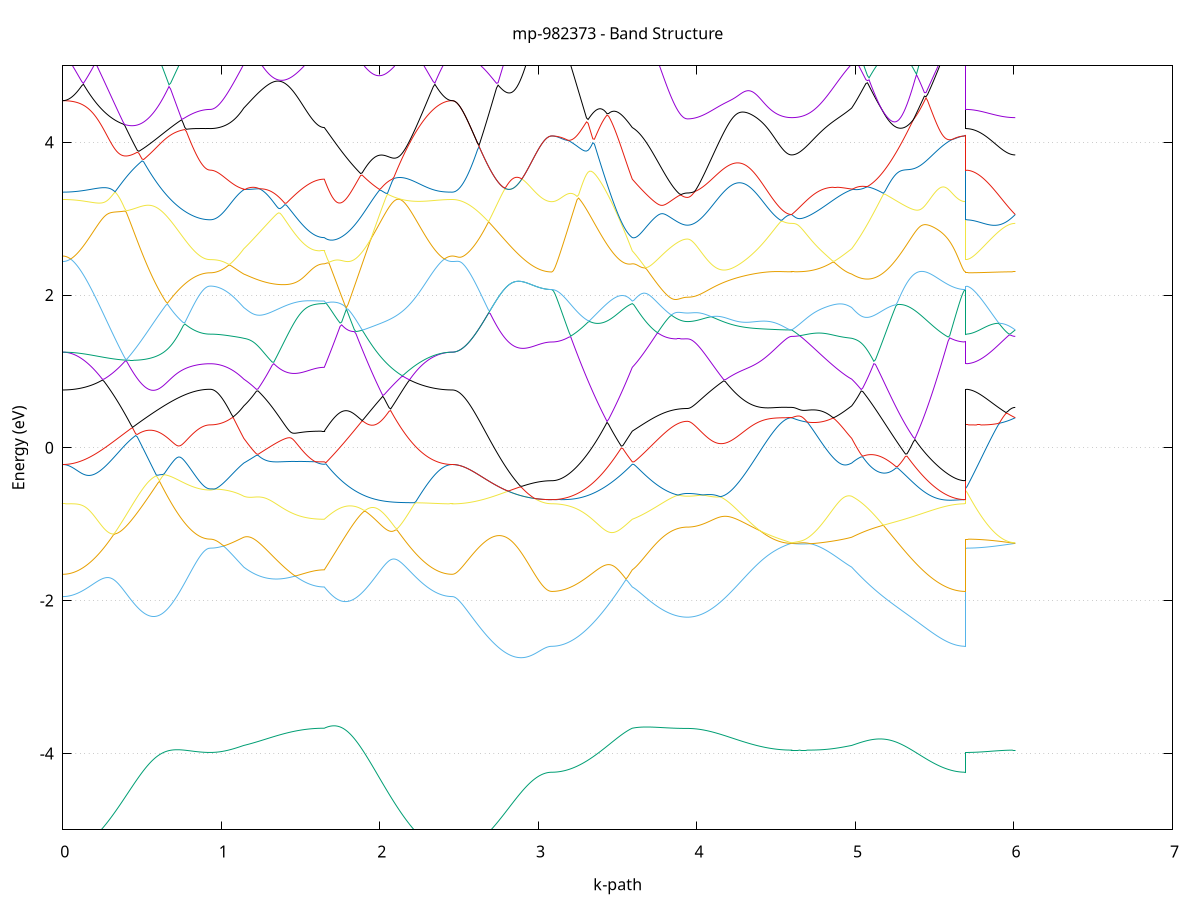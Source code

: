 set title 'mp-982373 - Band Structure'
set xlabel 'k-path'
set ylabel 'Energy (eV)'
set grid y
set yrange [-5:5]
set terminal png size 800,600
set output 'mp-982373_bands_gnuplot.png'
plot '-' using 1:2 with lines notitle, '-' using 1:2 with lines notitle, '-' using 1:2 with lines notitle, '-' using 1:2 with lines notitle, '-' using 1:2 with lines notitle, '-' using 1:2 with lines notitle, '-' using 1:2 with lines notitle, '-' using 1:2 with lines notitle, '-' using 1:2 with lines notitle, '-' using 1:2 with lines notitle, '-' using 1:2 with lines notitle, '-' using 1:2 with lines notitle, '-' using 1:2 with lines notitle, '-' using 1:2 with lines notitle, '-' using 1:2 with lines notitle, '-' using 1:2 with lines notitle, '-' using 1:2 with lines notitle, '-' using 1:2 with lines notitle, '-' using 1:2 with lines notitle, '-' using 1:2 with lines notitle, '-' using 1:2 with lines notitle, '-' using 1:2 with lines notitle, '-' using 1:2 with lines notitle, '-' using 1:2 with lines notitle, '-' using 1:2 with lines notitle, '-' using 1:2 with lines notitle, '-' using 1:2 with lines notitle, '-' using 1:2 with lines notitle, '-' using 1:2 with lines notitle, '-' using 1:2 with lines notitle, '-' using 1:2 with lines notitle, '-' using 1:2 with lines notitle, '-' using 1:2 with lines notitle, '-' using 1:2 with lines notitle, '-' using 1:2 with lines notitle, '-' using 1:2 with lines notitle, '-' using 1:2 with lines notitle, '-' using 1:2 with lines notitle, '-' using 1:2 with lines notitle, '-' using 1:2 with lines notitle, '-' using 1:2 with lines notitle, '-' using 1:2 with lines notitle, '-' using 1:2 with lines notitle, '-' using 1:2 with lines notitle, '-' using 1:2 with lines notitle, '-' using 1:2 with lines notitle, '-' using 1:2 with lines notitle, '-' using 1:2 with lines notitle
0.000000 -39.252891
0.009999 -39.252791
0.019999 -39.252791
0.029998 -39.252591
0.039997 -39.252391
0.049997 -39.252091
0.059996 -39.251791
0.069995 -39.251491
0.079995 -39.250991
0.089994 -39.250491
0.099993 -39.249991
0.109993 -39.249391
0.119992 -39.248691
0.129991 -39.247991
0.139991 -39.247191
0.149990 -39.246391
0.159989 -39.245491
0.169989 -39.244591
0.179988 -39.243591
0.189987 -39.242591
0.199987 -39.241491
0.209986 -39.240391
0.219985 -39.239191
0.229985 -39.237991
0.239984 -39.236691
0.249983 -39.235391
0.259983 -39.234091
0.269982 -39.232691
0.279981 -39.231191
0.289981 -39.229691
0.299980 -39.228191
0.309979 -39.226691
0.319979 -39.225091
0.329978 -39.223391
0.339977 -39.221791
0.349977 -39.220091
0.359976 -39.218391
0.369975 -39.216591
0.379975 -39.214791
0.389974 -39.212991
0.399973 -39.211191
0.409973 -39.209291
0.419972 -39.207391
0.429972 -39.205491
0.439971 -39.203591
0.449970 -39.201691
0.459970 -39.199691
0.469969 -39.197691
0.479968 -39.195791
0.489968 -39.193791
0.499967 -39.191791
0.509966 -39.189791
0.519966 -39.187691
0.529965 -39.185691
0.539964 -39.183691
0.549964 -39.181591
0.559963 -39.179591
0.569962 -39.177591
0.579962 -39.175591
0.589961 -39.173491
0.599960 -39.171491
0.609960 -39.169491
0.619959 -39.167491
0.629958 -39.165491
0.639958 -39.163491
0.649957 -39.161591
0.659956 -39.159591
0.669956 -39.157691
0.679955 -39.155791
0.689954 -39.153891
0.699954 -39.151991
0.709953 -39.150191
0.719952 -39.148391
0.729952 -39.146591
0.739951 -39.144791
0.749950 -39.143091
0.759950 -39.141391
0.769949 -39.139791
0.779948 -39.138191
0.789948 -39.136691
0.799947 -39.135191
0.809946 -39.133791
0.819946 -39.132391
0.829945 -39.131091
0.839944 -39.129891
0.849944 -39.128791
0.859943 -39.127791
0.869942 -39.126791
0.879942 -39.125991
0.889941 -39.125391
0.899940 -39.124791
0.909940 -39.124391
0.919939 -39.124191
0.929938 -39.124091
0.929938 -39.124091
0.939567 -39.124091
0.949195 -39.124091
0.958823 -39.124091
0.968452 -39.124091
0.978080 -39.124091
0.987708 -39.124091
0.997336 -39.124091
1.006965 -39.124091
1.016593 -39.124191
1.026221 -39.124191
1.035850 -39.124191
1.045478 -39.124191
1.055106 -39.124191
1.064735 -39.124191
1.074363 -39.124191
1.083991 -39.124191
1.093619 -39.124291
1.103248 -39.124291
1.112876 -39.124291
1.122504 -39.124291
1.132133 -39.124291
1.141761 -39.124391
1.141761 -39.124391
1.151717 -39.124391
1.161674 -39.124491
1.171631 -39.124591
1.181587 -39.124791
1.191544 -39.124991
1.201500 -39.125291
1.211457 -39.125591
1.221413 -39.125891
1.231370 -39.126191
1.241326 -39.126491
1.251283 -39.126891
1.261240 -39.127291
1.271196 -39.127691
1.281153 -39.128091
1.291109 -39.128491
1.301066 -39.128891
1.311022 -39.129291
1.320979 -39.129691
1.330936 -39.130091
1.340892 -39.130491
1.350849 -39.130891
1.360805 -39.131291
1.370762 -39.131691
1.380718 -39.132091
1.390675 -39.132491
1.400631 -39.132891
1.410588 -39.133291
1.420545 -39.133591
1.430501 -39.133991
1.440458 -39.134291
1.450414 -39.134691
1.460371 -39.134991
1.470327 -39.135291
1.480284 -39.135591
1.490240 -39.135791
1.500197 -39.136091
1.510154 -39.136291
1.520110 -39.136591
1.530067 -39.136791
1.540023 -39.136991
1.549980 -39.137191
1.559936 -39.137291
1.569893 -39.137491
1.579850 -39.137591
1.589806 -39.137691
1.599763 -39.137791
1.609719 -39.137891
1.619676 -39.137991
1.629632 -39.137991
1.639589 -39.137991
1.649545 -39.137991
1.649545 -39.137991
1.659513 -39.139091
1.669480 -39.140191
1.679447 -39.141391
1.689414 -39.142591
1.699382 -39.143791
1.709349 -39.145191
1.719316 -39.146591
1.729283 -39.147991
1.739251 -39.149491
1.749218 -39.150991
1.759185 -39.152591
1.769152 -39.154291
1.779120 -39.155991
1.789087 -39.157691
1.799054 -39.159491
1.809021 -39.161291
1.818989 -39.163091
1.828956 -39.164991
1.838923 -39.166891
1.848890 -39.168791
1.858858 -39.170791
1.868825 -39.172691
1.878792 -39.174691
1.888759 -39.176691
1.898727 -39.178791
1.908694 -39.180791
1.918661 -39.182791
1.928628 -39.184891
1.938596 -39.186891
1.948563 -39.188991
1.958530 -39.190991
1.968497 -39.192991
1.978465 -39.195091
1.988432 -39.197091
1.998399 -39.199091
2.008366 -39.201091
2.018334 -39.203091
2.028301 -39.204991
2.038268 -39.206991
2.048235 -39.208891
2.058203 -39.210791
2.068170 -39.212691
2.078137 -39.214491
2.088104 -39.216291
2.098072 -39.218091
2.108039 -39.219891
2.118006 -39.221591
2.127973 -39.223291
2.137940 -39.224891
2.147908 -39.226491
2.157875 -39.228091
2.167842 -39.229691
2.177809 -39.231191
2.187777 -39.232591
2.197744 -39.233991
2.207711 -39.235391
2.217678 -39.236691
2.227646 -39.237991
2.237613 -39.239191
2.247580 -39.240391
2.257547 -39.241491
2.267515 -39.242591
2.277482 -39.243691
2.287449 -39.244591
2.297416 -39.245591
2.307384 -39.246391
2.317351 -39.247291
2.327318 -39.247991
2.337285 -39.248691
2.347253 -39.249391
2.357220 -39.249991
2.367187 -39.250491
2.377154 -39.250991
2.387122 -39.251491
2.397089 -39.251791
2.407056 -39.252191
2.417023 -39.252391
2.426991 -39.252591
2.436958 -39.252791
2.446925 -39.252791
2.456892 -39.252891
2.456892 -39.252891
2.466855 -39.252791
2.476818 -39.252791
2.486781 -39.252591
2.496744 -39.252391
2.506707 -39.252191
2.516670 -39.251891
2.526633 -39.251491
2.536596 -39.251091
2.546559 -39.250591
2.556522 -39.250091
2.566485 -39.249491
2.576448 -39.248791
2.586411 -39.248091
2.596373 -39.247391
2.606336 -39.246591
2.616299 -39.245691
2.626262 -39.244791
2.636225 -39.243891
2.646188 -39.242891
2.656151 -39.241791
2.666114 -39.240691
2.676077 -39.239591
2.686040 -39.238391
2.696003 -39.237191
2.705966 -39.235891
2.715929 -39.234491
2.725892 -39.233191
2.735855 -39.231791
2.745818 -39.230291
2.755781 -39.228791
2.765743 -39.227291
2.775706 -39.225791
2.785669 -39.224191
2.795632 -39.222491
2.805595 -39.220891
2.815558 -39.219191
2.825521 -39.217491
2.835484 -39.215791
2.845447 -39.213991
2.855410 -39.212291
2.865373 -39.210491
2.875336 -39.208691
2.885299 -39.206891
2.895262 -39.205091
2.905225 -39.203291
2.915188 -39.201491
2.925151 -39.199691
2.935113 -39.197991
2.945076 -39.196191
2.955039 -39.194491
2.965002 -39.192891
2.974965 -39.191191
2.984928 -39.189691
2.994891 -39.188191
3.004854 -39.186791
3.014817 -39.185491
3.024780 -39.184291
3.034743 -39.183291
3.044706 -39.182391
3.054669 -39.181691
3.064632 -39.181191
3.074595 -39.180891
3.084558 -39.180791
3.084558 -39.180791
3.094514 -39.180791
3.104471 -39.180691
3.114427 -39.180591
3.124384 -39.180391
3.134340 -39.180191
3.144297 -39.179891
3.154253 -39.179591
3.164210 -39.179191
3.174167 -39.178791
3.184123 -39.178291
3.194080 -39.177691
3.204036 -39.177191
3.213993 -39.176491
3.223949 -39.175891
3.233906 -39.175091
3.243863 -39.174391
3.253819 -39.173591
3.263776 -39.172691
3.273732 -39.171791
3.283689 -39.170791
3.293645 -39.169791
3.303602 -39.168791
3.313558 -39.167691
3.323515 -39.166491
3.333472 -39.165391
3.343428 -39.164091
3.353385 -39.162891
3.363341 -39.161591
3.373298 -39.160191
3.383254 -39.158891
3.393211 -39.157391
3.403168 -39.155991
3.413124 -39.154491
3.423081 -39.152991
3.433037 -39.151391
3.442994 -39.149791
3.452950 -39.148191
3.462907 -39.146491
3.472863 -39.144791
3.482820 -39.143091
3.492777 -39.141291
3.502733 -39.139491
3.512690 -39.137691
3.522646 -39.135891
3.532603 -39.133991
3.542559 -39.133691
3.552516 -39.134391
3.562473 -39.135291
3.572429 -39.136091
3.582386 -39.137091
3.592342 -39.137991
3.592342 -39.137991
3.602278 -39.138591
3.612213 -39.139291
3.622149 -39.140091
3.632084 -39.140991
3.642020 -39.141891
3.651955 -39.142891
3.661891 -39.143891
3.671826 -39.144791
3.681762 -39.145791
3.691697 -39.146691
3.701633 -39.147591
3.711568 -39.148491
3.721504 -39.149391
3.731439 -39.150191
3.741375 -39.151091
3.751311 -39.151791
3.761246 -39.152591
3.771182 -39.153291
3.781117 -39.153991
3.791053 -39.154591
3.800988 -39.155191
3.810924 -39.155791
3.820859 -39.156291
3.830795 -39.156791
3.840730 -39.157291
3.850666 -39.157691
3.860601 -39.157991
3.870537 -39.158291
3.880472 -39.158591
3.890408 -39.158891
3.900343 -39.159091
3.910279 -39.159191
3.920214 -39.159291
3.930150 -39.159391
3.940085 -39.159391
3.940085 -39.159391
3.950048 -39.159391
3.960012 -39.159391
3.969975 -39.159291
3.979938 -39.159191
3.989901 -39.159091
3.999864 -39.158891
4.009827 -39.158691
4.019790 -39.158491
4.029753 -39.158291
4.039717 -39.158091
4.049680 -39.157791
4.059643 -39.157491
4.069606 -39.157191
4.079569 -39.156791
4.089532 -39.156391
4.099495 -39.155991
4.109458 -39.155591
4.119421 -39.155091
4.129385 -39.154691
4.139348 -39.154191
4.149311 -39.153591
4.159274 -39.153091
4.169237 -39.152491
4.179200 -39.151891
4.189163 -39.151291
4.199126 -39.150691
4.209090 -39.150091
4.219053 -39.149391
4.229016 -39.148691
4.238979 -39.147991
4.248942 -39.147291
4.258905 -39.146591
4.268868 -39.145791
4.278831 -39.145091
4.288794 -39.144291
4.298758 -39.143491
4.308721 -39.142691
4.318684 -39.141891
4.328647 -39.141091
4.338610 -39.140291
4.348573 -39.139391
4.358536 -39.138591
4.368499 -39.137791
4.378463 -39.136891
4.388426 -39.136091
4.398389 -39.135291
4.408352 -39.134391
4.418315 -39.133591
4.428278 -39.132791
4.438241 -39.131991
4.448204 -39.131191
4.458167 -39.130391
4.468131 -39.129691
4.478094 -39.128991
4.488057 -39.128291
4.498020 -39.127591
4.507983 -39.126991
4.517946 -39.126491
4.527909 -39.125891
4.537872 -39.125491
4.547836 -39.125091
4.557799 -39.124691
4.567762 -39.124491
4.577725 -39.124291
4.587688 -39.124191
4.597651 -39.124091
4.597651 -39.124091
4.607615 -39.124091
4.617579 -39.124191
4.627543 -39.124191
4.637507 -39.124291
4.647471 -39.124391
4.657435 -39.124391
4.667398 -39.124491
4.677362 -39.124591
4.687326 -39.124791
4.697290 -39.124891
4.707254 -39.124991
4.717218 -39.125091
4.727182 -39.125091
4.737146 -39.125191
4.747110 -39.125291
4.757074 -39.125391
4.767038 -39.125391
4.777002 -39.125491
4.786965 -39.125491
4.796929 -39.125491
4.806893 -39.125491
4.816857 -39.125491
4.826821 -39.125491
4.836785 -39.125391
4.846749 -39.125391
4.856713 -39.125291
4.866677 -39.125291
4.876641 -39.125191
4.886605 -39.125091
4.896568 -39.124991
4.906532 -39.124891
4.916496 -39.124791
4.926460 -39.124691
4.936424 -39.124591
4.946388 -39.124491
4.956352 -39.124391
4.966316 -39.124391
4.976280 -39.124391
4.976280 -39.124391
4.986254 -39.124391
4.996227 -39.124391
5.006201 -39.124391
5.016175 -39.124491
5.026149 -39.124491
5.036123 -39.124491
5.046097 -39.124491
5.056070 -39.124591
5.066044 -39.124591
5.076018 -39.124591
5.085992 -39.124691
5.095966 -39.124691
5.105940 -39.124691
5.115913 -39.124791
5.125887 -39.124791
5.135861 -39.124791
5.145835 -39.124891
5.155809 -39.124891
5.165783 -39.125691
5.175756 -39.127191
5.185730 -39.128791
5.195704 -39.130291
5.205678 -39.131791
5.215652 -39.133391
5.225626 -39.134891
5.235599 -39.136391
5.245573 -39.137991
5.255547 -39.139491
5.265521 -39.140991
5.275495 -39.142591
5.285469 -39.144091
5.295442 -39.145591
5.305416 -39.147091
5.315390 -39.148491
5.325364 -39.149991
5.335338 -39.151391
5.345312 -39.152891
5.355285 -39.154291
5.365259 -39.155591
5.375233 -39.156991
5.385207 -39.158291
5.395181 -39.159591
5.405155 -39.160891
5.415128 -39.162191
5.425102 -39.163391
5.435076 -39.164591
5.445050 -39.165691
5.455024 -39.166791
5.464998 -39.167891
5.474971 -39.168991
5.484945 -39.169991
5.494919 -39.170991
5.504893 -39.171891
5.514867 -39.172791
5.524841 -39.173591
5.534814 -39.174391
5.544788 -39.175191
5.554762 -39.175891
5.564736 -39.176591
5.574710 -39.177191
5.584684 -39.177791
5.594657 -39.178291
5.604631 -39.178791
5.614605 -39.179191
5.624579 -39.179591
5.634553 -39.179891
5.644527 -39.180191
5.654500 -39.180391
5.664474 -39.180591
5.674448 -39.180691
5.684422 -39.180791
5.694396 -39.180791
5.694396 -39.124091
5.704203 -39.124091
5.714010 -39.124091
5.723818 -39.124091
5.733625 -39.124091
5.743432 -39.124091
5.753239 -39.124091
5.763047 -39.124091
5.772854 -39.124091
5.782661 -39.124091
5.792468 -39.124091
5.802276 -39.124091
5.812083 -39.124091
5.821890 -39.124091
5.831697 -39.124091
5.841505 -39.124091
5.851312 -39.124091
5.861119 -39.124091
5.870927 -39.124091
5.880734 -39.124091
5.890541 -39.124091
5.900348 -39.124091
5.910156 -39.124091
5.919963 -39.124091
5.929770 -39.124091
5.939577 -39.124091
5.949385 -39.124091
5.959192 -39.124091
5.968999 -39.124091
5.978807 -39.124091
5.988614 -39.124091
5.998421 -39.124091
6.008228 -39.124091
e
0.000000 -39.052391
0.009999 -39.052391
0.019999 -39.052391
0.029998 -39.052391
0.039997 -39.052391
0.049997 -39.052491
0.059996 -39.052491
0.069995 -39.052591
0.079995 -39.052591
0.089994 -39.052691
0.099993 -39.052691
0.109993 -39.052791
0.119992 -39.052891
0.129991 -39.052991
0.139991 -39.053091
0.149990 -39.053191
0.159989 -39.053291
0.169989 -39.053391
0.179988 -39.053591
0.189987 -39.053691
0.199987 -39.053891
0.209986 -39.053991
0.219985 -39.054191
0.229985 -39.054391
0.239984 -39.054491
0.249983 -39.054691
0.259983 -39.054891
0.269982 -39.055091
0.279981 -39.055291
0.289981 -39.055591
0.299980 -39.055791
0.309979 -39.056091
0.319979 -39.056291
0.329978 -39.056591
0.339977 -39.056891
0.349977 -39.057191
0.359976 -39.057491
0.369975 -39.057791
0.379975 -39.058091
0.389974 -39.058391
0.399973 -39.058791
0.409973 -39.059091
0.419972 -39.059491
0.429972 -39.059891
0.439971 -39.060291
0.449970 -39.060691
0.459970 -39.061091
0.469969 -39.061491
0.479968 -39.061991
0.489968 -39.062391
0.499967 -39.062891
0.509966 -39.063391
0.519966 -39.063891
0.529965 -39.064391
0.539964 -39.064891
0.549964 -39.065491
0.559963 -39.065991
0.569962 -39.066591
0.579962 -39.067191
0.589961 -39.067791
0.599960 -39.068391
0.609960 -39.069091
0.619959 -39.069691
0.629958 -39.070391
0.639958 -39.071091
0.649957 -39.071691
0.659956 -39.072591
0.669956 -39.073691
0.679955 -39.074891
0.689954 -39.075891
0.699954 -39.076991
0.709953 -39.077991
0.719952 -39.078991
0.729952 -39.079891
0.739951 -39.080791
0.749950 -39.081691
0.759950 -39.082491
0.769949 -39.083291
0.779948 -39.083991
0.789948 -39.084691
0.799947 -39.085391
0.809946 -39.085991
0.819946 -39.086491
0.829945 -39.086991
0.839944 -39.087491
0.849944 -39.087891
0.859943 -39.088291
0.869942 -39.088591
0.879942 -39.088891
0.889941 -39.089291
0.899940 -39.089591
0.909940 -39.089891
0.919939 -39.090091
0.929938 -39.090091
0.929938 -39.090091
0.939567 -39.090091
0.949195 -39.089991
0.958823 -39.089891
0.968452 -39.089891
0.978080 -39.090091
0.987708 -39.090391
0.997336 -39.090691
1.006965 -39.091091
1.016593 -39.091491
1.026221 -39.091891
1.035850 -39.092391
1.045478 -39.092991
1.055106 -39.093591
1.064735 -39.094191
1.074363 -39.094891
1.083991 -39.095591
1.093619 -39.096391
1.103248 -39.097191
1.112876 -39.098091
1.122504 -39.098891
1.132133 -39.099891
1.141761 -39.100791
1.141761 -39.100791
1.151717 -39.101591
1.161674 -39.102291
1.171631 -39.102991
1.181587 -39.103691
1.191544 -39.104391
1.201500 -39.105091
1.211457 -39.105691
1.221413 -39.106391
1.231370 -39.107091
1.241326 -39.107691
1.251283 -39.108391
1.261240 -39.108991
1.271196 -39.109591
1.281153 -39.110191
1.291109 -39.110791
1.301066 -39.111391
1.311022 -39.111991
1.320979 -39.112491
1.330936 -39.113091
1.340892 -39.113591
1.350849 -39.114191
1.360805 -39.114691
1.370762 -39.115191
1.380718 -39.115691
1.390675 -39.116091
1.400631 -39.116591
1.410588 -39.116991
1.420545 -39.117391
1.430501 -39.117791
1.440458 -39.118191
1.450414 -39.118591
1.460371 -39.118991
1.470327 -39.119291
1.480284 -39.119591
1.490240 -39.119891
1.500197 -39.120191
1.510154 -39.120491
1.520110 -39.120791
1.530067 -39.120991
1.540023 -39.121191
1.549980 -39.121391
1.559936 -39.121591
1.569893 -39.121791
1.579850 -39.121891
1.589806 -39.121991
1.599763 -39.122091
1.609719 -39.122191
1.619676 -39.122291
1.629632 -39.122291
1.639589 -39.122391
1.649545 -39.122391
1.649545 -39.122391
1.659513 -39.120391
1.669480 -39.118291
1.679447 -39.116291
1.689414 -39.114191
1.699382 -39.112091
1.709349 -39.110091
1.719316 -39.107991
1.729283 -39.105891
1.739251 -39.103791
1.749218 -39.101591
1.759185 -39.099491
1.769152 -39.097391
1.779120 -39.095191
1.789087 -39.093091
1.799054 -39.090991
1.809021 -39.088791
1.818989 -39.086691
1.828956 -39.084591
1.838923 -39.082391
1.848890 -39.080291
1.858858 -39.078191
1.868825 -39.076091
1.878792 -39.073991
1.888759 -39.071891
1.898727 -39.069791
1.908694 -39.067691
1.918661 -39.065691
1.928628 -39.063591
1.938596 -39.061591
1.948563 -39.059591
1.958530 -39.057991
1.968497 -39.057891
1.978465 -39.057791
1.988432 -39.057691
1.998399 -39.057591
2.008366 -39.057491
2.018334 -39.057391
2.028301 -39.057291
2.038268 -39.057091
2.048235 -39.056991
2.058203 -39.056791
2.068170 -39.056691
2.078137 -39.056491
2.088104 -39.056391
2.098072 -39.056191
2.108039 -39.055991
2.118006 -39.055891
2.127973 -39.055691
2.137940 -39.055491
2.147908 -39.055391
2.157875 -39.055191
2.167842 -39.054991
2.177809 -39.054891
2.187777 -39.054691
2.197744 -39.054591
2.207711 -39.054391
2.217678 -39.054291
2.227646 -39.054091
2.237613 -39.053991
2.247580 -39.053891
2.257547 -39.053691
2.267515 -39.053591
2.277482 -39.053491
2.287449 -39.053391
2.297416 -39.053291
2.307384 -39.053191
2.317351 -39.053091
2.327318 -39.052991
2.337285 -39.052891
2.347253 -39.052791
2.357220 -39.052691
2.367187 -39.052691
2.377154 -39.052591
2.387122 -39.052591
2.397089 -39.052491
2.407056 -39.052491
2.417023 -39.052391
2.426991 -39.052391
2.436958 -39.052391
2.446925 -39.052391
2.456892 -39.052391
2.456892 -39.052391
2.466855 -39.052391
2.476818 -39.052491
2.486781 -39.052591
2.496744 -39.052891
2.506707 -39.053091
2.516670 -39.053391
2.526633 -39.053791
2.536596 -39.054291
2.546559 -39.054791
2.556522 -39.055291
2.566485 -39.055891
2.576448 -39.056591
2.586411 -39.057291
2.596373 -39.058091
2.606336 -39.058891
2.616299 -39.059791
2.626262 -39.060691
2.636225 -39.061691
2.646188 -39.062691
2.656151 -39.063791
2.666114 -39.064991
2.676077 -39.066191
2.686040 -39.067391
2.696003 -39.068691
2.705966 -39.069991
2.715929 -39.071391
2.725892 -39.072791
2.735855 -39.074191
2.745818 -39.075691
2.755781 -39.077291
2.765743 -39.078791
2.775706 -39.080391
2.785669 -39.082091
2.795632 -39.083691
2.805595 -39.085391
2.815558 -39.087091
2.825521 -39.088891
2.835484 -39.090691
2.845447 -39.092391
2.855410 -39.094291
2.865373 -39.096091
2.875336 -39.097891
2.885299 -39.099691
2.895262 -39.101591
2.905225 -39.103391
2.915188 -39.105191
2.925151 -39.106991
2.935113 -39.108791
2.945076 -39.110591
2.955039 -39.112391
2.965002 -39.114091
2.974965 -39.115691
2.984928 -39.117291
2.994891 -39.118791
3.004854 -39.120191
3.014817 -39.121491
3.024780 -39.122691
3.034743 -39.123691
3.044706 -39.124591
3.054669 -39.125291
3.064632 -39.125791
3.074595 -39.126091
3.084558 -39.126191
3.084558 -39.126191
3.094514 -39.126191
3.104471 -39.126191
3.114427 -39.126191
3.124384 -39.126191
3.134340 -39.126191
3.144297 -39.126191
3.154253 -39.126191
3.164210 -39.126191
3.174167 -39.126191
3.184123 -39.126191
3.194080 -39.126191
3.204036 -39.126191
3.213993 -39.126191
3.223949 -39.126191
3.233906 -39.126191
3.243863 -39.126191
3.253819 -39.126191
3.263776 -39.126191
3.273732 -39.126191
3.283689 -39.126291
3.293645 -39.126291
3.303602 -39.126391
3.313558 -39.126391
3.323515 -39.126491
3.333472 -39.126491
3.343428 -39.126591
3.353385 -39.126691
3.363341 -39.126891
3.373298 -39.126991
3.383254 -39.127091
3.393211 -39.127291
3.403168 -39.127491
3.413124 -39.127691
3.423081 -39.127991
3.433037 -39.128291
3.442994 -39.128591
3.452950 -39.128891
3.462907 -39.129291
3.472863 -39.129691
3.482820 -39.130091
3.492777 -39.130591
3.502733 -39.131091
3.512690 -39.131691
3.522646 -39.132291
3.532603 -39.132991
3.542559 -39.132091
3.552516 -39.130191
3.562473 -39.128291
3.572429 -39.126291
3.582386 -39.124391
3.592342 -39.122391
3.592342 -39.122391
3.602278 -39.121391
3.612213 -39.120291
3.622149 -39.118991
3.632084 -39.117691
3.642020 -39.116391
3.651955 -39.115091
3.661891 -39.113691
3.671826 -39.112291
3.681762 -39.110991
3.691697 -39.109691
3.701633 -39.108391
3.711568 -39.107091
3.721504 -39.105891
3.731439 -39.104691
3.741375 -39.103591
3.751311 -39.102391
3.761246 -39.101391
3.771182 -39.100291
3.781117 -39.099391
3.791053 -39.098391
3.800988 -39.097491
3.810924 -39.096691
3.820859 -39.095891
3.830795 -39.095191
3.840730 -39.094491
3.850666 -39.093891
3.860601 -39.093391
3.870537 -39.092891
3.880472 -39.092391
3.890408 -39.092091
3.900343 -39.091791
3.910279 -39.091491
3.920214 -39.091391
3.930150 -39.091291
3.940085 -39.091191
3.940085 -39.091191
3.950048 -39.091191
3.960012 -39.091191
3.969975 -39.091191
3.979938 -39.091191
3.989901 -39.091191
3.999864 -39.091191
4.009827 -39.091191
4.019790 -39.091191
4.029753 -39.091191
4.039717 -39.091191
4.049680 -39.091091
4.059643 -39.091091
4.069606 -39.091091
4.079569 -39.091091
4.089532 -39.091091
4.099495 -39.090991
4.109458 -39.090991
4.119421 -39.090991
4.129385 -39.090991
4.139348 -39.090891
4.149311 -39.090891
4.159274 -39.090891
4.169237 -39.090891
4.179200 -39.090791
4.189163 -39.090791
4.199126 -39.090791
4.209090 -39.090691
4.219053 -39.090691
4.229016 -39.090691
4.238979 -39.090591
4.248942 -39.090591
4.258905 -39.090591
4.268868 -39.090491
4.278831 -39.090491
4.288794 -39.090491
4.298758 -39.090391
4.308721 -39.090391
4.318684 -39.090391
4.328647 -39.090291
4.338610 -39.090291
4.348573 -39.090291
4.358536 -39.090191
4.368499 -39.090191
4.378463 -39.090191
4.388426 -39.090091
4.398389 -39.090091
4.408352 -39.090091
4.418315 -39.090091
4.428278 -39.089991
4.438241 -39.089991
4.448204 -39.089991
4.458167 -39.089991
4.468131 -39.089891
4.478094 -39.089891
4.488057 -39.089891
4.498020 -39.089891
4.507983 -39.089891
4.517946 -39.089891
4.527909 -39.089791
4.537872 -39.089791
4.547836 -39.089791
4.557799 -39.089791
4.567762 -39.089791
4.577725 -39.089791
4.587688 -39.089791
4.597651 -39.089791
4.597651 -39.089791
4.607615 -39.089791
4.617579 -39.089791
4.627543 -39.089791
4.637507 -39.089691
4.647471 -39.089691
4.657435 -39.089691
4.667398 -39.089691
4.677362 -39.089691
4.687326 -39.089691
4.697290 -39.089791
4.707254 -39.089791
4.717218 -39.089891
4.727182 -39.089991
4.737146 -39.090091
4.747110 -39.090291
4.757074 -39.090491
4.767038 -39.090691
4.777002 -39.090891
4.786965 -39.091191
4.796929 -39.091491
4.806893 -39.091791
4.816857 -39.092191
4.826821 -39.092491
4.836785 -39.092991
4.846749 -39.093391
4.856713 -39.093891
4.866677 -39.094391
4.876641 -39.094891
4.886605 -39.095391
4.896568 -39.095991
4.906532 -39.096591
4.916496 -39.097191
4.926460 -39.097791
4.936424 -39.098391
4.946388 -39.098991
4.956352 -39.099691
4.966316 -39.100291
4.976280 -39.100791
4.976280 -39.100791
4.986254 -39.101891
4.996227 -39.102991
5.006201 -39.104091
5.016175 -39.105191
5.026149 -39.106391
5.036123 -39.107591
5.046097 -39.108891
5.056070 -39.110091
5.066044 -39.111491
5.076018 -39.112791
5.085992 -39.114091
5.095966 -39.115491
5.105940 -39.116891
5.115913 -39.118391
5.125887 -39.119791
5.135861 -39.121291
5.145835 -39.122691
5.155809 -39.124191
5.165783 -39.124891
5.175756 -39.124991
5.185730 -39.124991
5.195704 -39.124991
5.205678 -39.125091
5.215652 -39.125091
5.225626 -39.125191
5.235599 -39.125191
5.245573 -39.125191
5.255547 -39.125291
5.265521 -39.125291
5.275495 -39.125291
5.285469 -39.125391
5.295442 -39.125391
5.305416 -39.125391
5.315390 -39.125491
5.325364 -39.125491
5.335338 -39.125491
5.345312 -39.125591
5.355285 -39.125591
5.365259 -39.125591
5.375233 -39.125691
5.385207 -39.125691
5.395181 -39.125691
5.405155 -39.125791
5.415128 -39.125791
5.425102 -39.125791
5.435076 -39.125891
5.445050 -39.125891
5.455024 -39.125891
5.464998 -39.125891
5.474971 -39.125991
5.484945 -39.125991
5.494919 -39.125991
5.504893 -39.125991
5.514867 -39.126091
5.524841 -39.126091
5.534814 -39.126091
5.544788 -39.126091
5.554762 -39.126091
5.564736 -39.126091
5.574710 -39.126191
5.584684 -39.126191
5.594657 -39.126191
5.604631 -39.126191
5.614605 -39.126191
5.624579 -39.126191
5.634553 -39.126191
5.644527 -39.126191
5.654500 -39.126191
5.664474 -39.126191
5.674448 -39.126191
5.684422 -39.126191
5.694396 -39.126191
5.694396 -39.090091
5.704203 -39.090091
5.714010 -39.090091
5.723818 -39.090091
5.733625 -39.090091
5.743432 -39.090091
5.753239 -39.090091
5.763047 -39.090091
5.772854 -39.090091
5.782661 -39.090091
5.792468 -39.090091
5.802276 -39.090091
5.812083 -39.090091
5.821890 -39.090091
5.831697 -39.089991
5.841505 -39.089991
5.851312 -39.089991
5.861119 -39.089991
5.870927 -39.089991
5.880734 -39.089991
5.890541 -39.089991
5.900348 -39.089991
5.910156 -39.089991
5.919963 -39.089891
5.929770 -39.089891
5.939577 -39.089891
5.949385 -39.089891
5.959192 -39.089891
5.968999 -39.089891
5.978807 -39.089891
5.988614 -39.089791
5.998421 -39.089791
6.008228 -39.089791
e
0.000000 -39.001291
0.009999 -39.001391
0.019999 -39.001391
0.029998 -39.001591
0.039997 -39.001691
0.049997 -39.001991
0.059996 -39.002291
0.069995 -39.002591
0.079995 -39.002991
0.089994 -39.003391
0.099993 -39.003891
0.109993 -39.004391
0.119992 -39.004991
0.129991 -39.005591
0.139991 -39.006191
0.149990 -39.006991
0.159989 -39.007691
0.169989 -39.008491
0.179988 -39.009291
0.189987 -39.010191
0.199987 -39.011091
0.209986 -39.012091
0.219985 -39.013091
0.229985 -39.014091
0.239984 -39.015191
0.249983 -39.016291
0.259983 -39.017491
0.269982 -39.018591
0.279981 -39.019791
0.289981 -39.021091
0.299980 -39.022291
0.309979 -39.023591
0.319979 -39.024891
0.329978 -39.026291
0.339977 -39.027591
0.349977 -39.028991
0.359976 -39.030391
0.369975 -39.031791
0.379975 -39.033191
0.389974 -39.034691
0.399973 -39.036091
0.409973 -39.037591
0.419972 -39.038991
0.429972 -39.040491
0.439971 -39.041991
0.449970 -39.043491
0.459970 -39.044991
0.469969 -39.046491
0.479968 -39.047991
0.489968 -39.049391
0.499967 -39.050891
0.509966 -39.052391
0.519966 -39.053891
0.529965 -39.055291
0.539964 -39.056791
0.549964 -39.058191
0.559963 -39.059591
0.569962 -39.060991
0.579962 -39.062391
0.589961 -39.063691
0.599960 -39.065091
0.609960 -39.066391
0.619959 -39.067691
0.629958 -39.068991
0.639958 -39.070191
0.649957 -39.071391
0.659956 -39.072491
0.669956 -39.073191
0.679955 -39.073891
0.689954 -39.074691
0.699954 -39.075391
0.709953 -39.076191
0.719952 -39.076991
0.729952 -39.077791
0.739951 -39.078591
0.749950 -39.079391
0.759950 -39.080191
0.769949 -39.080991
0.779948 -39.081791
0.789948 -39.082591
0.799947 -39.083391
0.809946 -39.084191
0.819946 -39.084991
0.829945 -39.085691
0.839944 -39.086391
0.849944 -39.087091
0.859943 -39.087791
0.869942 -39.088291
0.879942 -39.088891
0.889941 -39.089091
0.899940 -39.089291
0.909940 -39.089391
0.919939 -39.089491
0.929938 -39.089491
0.929938 -39.089491
0.939567 -39.089491
0.949195 -39.089591
0.958823 -39.089691
0.968452 -39.089691
0.978080 -39.089491
0.987708 -39.089291
0.997336 -39.088991
1.006965 -39.088691
1.016593 -39.088291
1.026221 -39.087791
1.035850 -39.087391
1.045478 -39.086791
1.055106 -39.086291
1.064735 -39.085691
1.074363 -39.084991
1.083991 -39.084291
1.093619 -39.083591
1.103248 -39.082891
1.112876 -39.082091
1.122504 -39.081191
1.132133 -39.080291
1.141761 -39.079391
1.141761 -39.079391
1.151717 -39.078691
1.161674 -39.077991
1.171631 -39.077191
1.181587 -39.076391
1.191544 -39.075491
1.201500 -39.074691
1.211457 -39.073791
1.221413 -39.072891
1.231370 -39.071991
1.241326 -39.070991
1.251283 -39.070091
1.261240 -39.069191
1.271196 -39.068191
1.281153 -39.067291
1.291109 -39.066391
1.301066 -39.065391
1.311022 -39.064491
1.320979 -39.063591
1.330936 -39.062691
1.340892 -39.061891
1.350849 -39.060991
1.360805 -39.060191
1.370762 -39.059291
1.380718 -39.058491
1.390675 -39.057691
1.400631 -39.056991
1.410588 -39.056191
1.420545 -39.055491
1.430501 -39.054791
1.440458 -39.054191
1.450414 -39.053491
1.460371 -39.052891
1.470327 -39.052291
1.480284 -39.051791
1.490240 -39.051191
1.500197 -39.050691
1.510154 -39.050291
1.520110 -39.049791
1.530067 -39.049391
1.540023 -39.048991
1.549980 -39.048691
1.559936 -39.048391
1.569893 -39.048091
1.579850 -39.047791
1.589806 -39.047591
1.599763 -39.047391
1.609719 -39.047291
1.619676 -39.047191
1.629632 -39.047091
1.639589 -39.046991
1.649545 -39.046991
1.649545 -39.046991
1.659513 -39.047991
1.669480 -39.048891
1.679447 -39.049691
1.689414 -39.050491
1.699382 -39.051291
1.709349 -39.051991
1.719316 -39.052691
1.729283 -39.053291
1.739251 -39.053891
1.749218 -39.054391
1.759185 -39.054891
1.769152 -39.055391
1.779120 -39.055791
1.789087 -39.056191
1.799054 -39.056491
1.809021 -39.056791
1.818989 -39.057091
1.828956 -39.057291
1.838923 -39.057491
1.848890 -39.057691
1.858858 -39.057791
1.868825 -39.057891
1.878792 -39.057991
1.888759 -39.058091
1.898727 -39.058091
1.908694 -39.058191
1.918661 -39.058191
1.928628 -39.058191
1.938596 -39.058091
1.948563 -39.058091
1.958530 -39.057591
1.968497 -39.055691
1.978465 -39.053691
1.988432 -39.051791
1.998399 -39.049891
2.008366 -39.047991
2.018334 -39.046091
2.028301 -39.044291
2.038268 -39.042491
2.048235 -39.040691
2.058203 -39.038891
2.068170 -39.037191
2.078137 -39.035491
2.088104 -39.033891
2.098072 -39.032191
2.108039 -39.030591
2.118006 -39.029091
2.127973 -39.027591
2.137940 -39.026091
2.147908 -39.024591
2.157875 -39.023191
2.167842 -39.021791
2.177809 -39.020491
2.187777 -39.019191
2.197744 -39.017891
2.207711 -39.016691
2.217678 -39.015491
2.227646 -39.014391
2.237613 -39.013291
2.247580 -39.012291
2.257547 -39.011291
2.267515 -39.010291
2.277482 -39.009391
2.287449 -39.008591
2.297416 -39.007691
2.307384 -39.006991
2.317351 -39.006291
2.327318 -39.005591
2.337285 -39.004991
2.347253 -39.004391
2.357220 -39.003891
2.367187 -39.003391
2.377154 -39.002991
2.387122 -39.002591
2.397089 -39.002191
2.407056 -39.001991
2.417023 -39.001691
2.426991 -39.001591
2.436958 -39.001391
2.446925 -39.001391
2.456892 -39.001291
2.456892 -39.001291
2.466855 -39.001291
2.476818 -39.001291
2.486781 -39.001291
2.496744 -39.001291
2.506707 -39.001291
2.516670 -39.001291
2.526633 -39.001391
2.536596 -39.001391
2.546559 -39.001391
2.556522 -39.001391
2.566485 -39.001391
2.576448 -39.001391
2.586411 -39.001391
2.596373 -39.001391
2.606336 -39.001391
2.616299 -39.001391
2.626262 -39.001391
2.636225 -39.001391
2.646188 -39.001391
2.656151 -39.001391
2.666114 -39.001491
2.676077 -39.001491
2.686040 -39.001491
2.696003 -39.001491
2.705966 -39.001491
2.715929 -39.001491
2.725892 -39.001491
2.735855 -39.001491
2.745818 -39.001491
2.755781 -39.001491
2.765743 -39.001591
2.775706 -39.001591
2.785669 -39.001591
2.795632 -39.001591
2.805595 -39.001591
2.815558 -39.001591
2.825521 -39.001591
2.835484 -39.001591
2.845447 -39.001591
2.855410 -39.001691
2.865373 -39.001691
2.875336 -39.001691
2.885299 -39.001691
2.895262 -39.001691
2.905225 -39.001691
2.915188 -39.001691
2.925151 -39.001691
2.935113 -39.001691
2.945076 -39.001691
2.955039 -39.001691
2.965002 -39.001791
2.974965 -39.001791
2.984928 -39.001791
2.994891 -39.001791
3.004854 -39.001791
3.014817 -39.001791
3.024780 -39.001791
3.034743 -39.001791
3.044706 -39.001791
3.054669 -39.001791
3.064632 -39.001791
3.074595 -39.001791
3.084558 -39.001791
3.084558 -39.001791
3.094514 -39.001791
3.104471 -39.001891
3.114427 -39.001991
3.124384 -39.002191
3.134340 -39.002391
3.144297 -39.002691
3.154253 -39.002991
3.164210 -39.003391
3.174167 -39.003791
3.184123 -39.004291
3.194080 -39.004791
3.204036 -39.005391
3.213993 -39.005991
3.223949 -39.006691
3.233906 -39.007391
3.243863 -39.008091
3.253819 -39.008891
3.263776 -39.009691
3.273732 -39.010591
3.283689 -39.011491
3.293645 -39.012391
3.303602 -39.013391
3.313558 -39.014391
3.323515 -39.015391
3.333472 -39.016491
3.343428 -39.017591
3.353385 -39.018691
3.363341 -39.019891
3.373298 -39.021091
3.383254 -39.022191
3.393211 -39.023491
3.403168 -39.024691
3.413124 -39.025891
3.423081 -39.027191
3.433037 -39.028391
3.442994 -39.029691
3.452950 -39.030891
3.462907 -39.032191
3.472863 -39.033391
3.482820 -39.034691
3.492777 -39.035891
3.502733 -39.037091
3.512690 -39.038291
3.522646 -39.039491
3.532603 -39.040691
3.542559 -39.041791
3.552516 -39.042891
3.562473 -39.043991
3.572429 -39.044991
3.582386 -39.046091
3.592342 -39.046991
3.592342 -39.046991
3.602278 -39.047391
3.612213 -39.047791
3.622149 -39.048191
3.632084 -39.048591
3.642020 -39.048991
3.651955 -39.049391
3.661891 -39.049791
3.671826 -39.050091
3.681762 -39.050491
3.691697 -39.050891
3.701633 -39.051191
3.711568 -39.051591
3.721504 -39.051891
3.731439 -39.052191
3.741375 -39.052491
3.751311 -39.052891
3.761246 -39.053191
3.771182 -39.053491
3.781117 -39.053691
3.791053 -39.053991
3.800988 -39.054291
3.810924 -39.054491
3.820859 -39.054791
3.830795 -39.054991
3.840730 -39.055191
3.850666 -39.055391
3.860601 -39.055591
3.870537 -39.055791
3.880472 -39.055891
3.890408 -39.055991
3.900343 -39.056091
3.910279 -39.056191
3.920214 -39.056291
3.930150 -39.056291
3.940085 -39.056291
3.940085 -39.056291
3.950048 -39.056291
3.960012 -39.056291
3.969975 -39.056391
3.979938 -39.056491
3.989901 -39.056591
3.999864 -39.056691
4.009827 -39.056891
4.019790 -39.057091
4.029753 -39.057291
4.039717 -39.057491
4.049680 -39.057791
4.059643 -39.058091
4.069606 -39.058391
4.079569 -39.058691
4.089532 -39.059091
4.099495 -39.059391
4.109458 -39.059791
4.119421 -39.060291
4.129385 -39.060691
4.139348 -39.061191
4.149311 -39.061691
4.159274 -39.062191
4.169237 -39.062691
4.179200 -39.063191
4.189163 -39.063791
4.199126 -39.064391
4.209090 -39.064991
4.219053 -39.065591
4.229016 -39.066291
4.238979 -39.066891
4.248942 -39.067591
4.258905 -39.068291
4.268868 -39.068991
4.278831 -39.069691
4.288794 -39.070391
4.298758 -39.071191
4.308721 -39.071891
4.318684 -39.072691
4.328647 -39.073491
4.338610 -39.074191
4.348573 -39.074991
4.358536 -39.075791
4.368499 -39.076591
4.378463 -39.077391
4.388426 -39.078191
4.398389 -39.078991
4.408352 -39.079791
4.418315 -39.080591
4.428278 -39.081391
4.438241 -39.082191
4.448204 -39.082891
4.458167 -39.083691
4.468131 -39.084391
4.478094 -39.085091
4.488057 -39.085691
4.498020 -39.086391
4.507983 -39.086991
4.517946 -39.087491
4.527909 -39.087991
4.537872 -39.088491
4.547836 -39.088891
4.557799 -39.089191
4.567762 -39.089491
4.577725 -39.089691
4.587688 -39.089791
4.597651 -39.089791
4.597651 -39.089791
4.607615 -39.089791
4.617579 -39.089791
4.627543 -39.089691
4.637507 -39.089691
4.647471 -39.089691
4.657435 -39.089591
4.667398 -39.089491
4.677362 -39.089391
4.687326 -39.089291
4.697290 -39.089191
4.707254 -39.088991
4.717218 -39.088791
4.727182 -39.088691
4.737146 -39.088491
4.747110 -39.088291
4.757074 -39.087991
4.767038 -39.087791
4.777002 -39.087491
4.786965 -39.087291
4.796929 -39.086991
4.806893 -39.086691
4.816857 -39.086391
4.826821 -39.085991
4.836785 -39.085691
4.846749 -39.085291
4.856713 -39.084991
4.866677 -39.084591
4.876641 -39.084191
4.886605 -39.083791
4.896568 -39.083291
4.906532 -39.082891
4.916496 -39.082391
4.926460 -39.081991
4.936424 -39.081491
4.946388 -39.080991
4.956352 -39.080491
4.966316 -39.079891
4.976280 -39.079391
4.976280 -39.079391
4.986254 -39.078391
4.996227 -39.077391
5.006201 -39.076391
5.016175 -39.075291
5.026149 -39.074091
5.036123 -39.072991
5.046097 -39.071791
5.056070 -39.070591
5.066044 -39.069291
5.076018 -39.068091
5.085992 -39.066791
5.095966 -39.065391
5.105940 -39.064091
5.115913 -39.062691
5.125887 -39.061391
5.135861 -39.059991
5.145835 -39.058491
5.155809 -39.057091
5.165783 -39.055691
5.175756 -39.054191
5.185730 -39.052691
5.195704 -39.051291
5.205678 -39.049791
5.215652 -39.048291
5.225626 -39.046791
5.235599 -39.045291
5.245573 -39.043891
5.255547 -39.042391
5.265521 -39.040891
5.275495 -39.039391
5.285469 -39.037891
5.295442 -39.036491
5.305416 -39.034991
5.315390 -39.033591
5.325364 -39.032191
5.335338 -39.030791
5.345312 -39.029391
5.355285 -39.027991
5.365259 -39.026591
5.375233 -39.025291
5.385207 -39.023991
5.395181 -39.022691
5.405155 -39.021491
5.415128 -39.020191
5.425102 -39.018991
5.435076 -39.017891
5.445050 -39.016691
5.455024 -39.015591
5.464998 -39.014591
5.474971 -39.013491
5.484945 -39.012491
5.494919 -39.011591
5.504893 -39.010591
5.514867 -39.009791
5.524841 -39.008891
5.534814 -39.008091
5.544788 -39.007391
5.554762 -39.006691
5.564736 -39.005991
5.574710 -39.005391
5.584684 -39.004791
5.594657 -39.004291
5.604631 -39.003791
5.614605 -39.003391
5.624579 -39.002991
5.634553 -39.002691
5.644527 -39.002391
5.654500 -39.002191
5.664474 -39.001991
5.674448 -39.001891
5.684422 -39.001791
5.694396 -39.001791
5.694396 -39.089491
5.704203 -39.089491
5.714010 -39.089491
5.723818 -39.089491
5.733625 -39.089491
5.743432 -39.089491
5.753239 -39.089491
5.763047 -39.089491
5.772854 -39.089491
5.782661 -39.089491
5.792468 -39.089491
5.802276 -39.089491
5.812083 -39.089591
5.821890 -39.089591
5.831697 -39.089591
5.841505 -39.089591
5.851312 -39.089591
5.861119 -39.089591
5.870927 -39.089591
5.880734 -39.089591
5.890541 -39.089591
5.900348 -39.089591
5.910156 -39.089691
5.919963 -39.089691
5.929770 -39.089691
5.939577 -39.089691
5.949385 -39.089691
5.959192 -39.089691
5.968999 -39.089691
5.978807 -39.089791
5.988614 -39.089791
5.998421 -39.089791
6.008228 -39.089791
e
0.000000 -20.159691
0.009999 -20.159691
0.019999 -20.159891
0.029998 -20.160191
0.039997 -20.160691
0.049997 -20.161191
0.059996 -20.161891
0.069995 -20.162691
0.079995 -20.163591
0.089994 -20.164691
0.099993 -20.165791
0.109993 -20.167091
0.119992 -20.168491
0.129991 -20.169991
0.139991 -20.171691
0.149990 -20.173391
0.159989 -20.175291
0.169989 -20.177291
0.179988 -20.179391
0.189987 -20.181591
0.199987 -20.183891
0.209986 -20.186291
0.219985 -20.188791
0.229985 -20.191391
0.239984 -20.194091
0.249983 -20.196891
0.259983 -20.199791
0.269982 -20.202791
0.279981 -20.205791
0.289981 -20.208891
0.299980 -20.212091
0.309979 -20.215291
0.319979 -20.218691
0.329978 -20.221991
0.339977 -20.225391
0.349977 -20.228891
0.359976 -20.232391
0.369975 -20.235991
0.379975 -20.239591
0.389974 -20.243191
0.399973 -20.246791
0.409973 -20.250491
0.419972 -20.254191
0.429972 -20.257891
0.439971 -20.261591
0.449970 -20.265291
0.459970 -20.268991
0.469969 -20.272691
0.479968 -20.276391
0.489968 -20.279991
0.499967 -20.283691
0.509966 -20.287291
0.519966 -20.290891
0.529965 -20.294491
0.539964 -20.298091
0.549964 -20.301591
0.559963 -20.304991
0.569962 -20.308491
0.579962 -20.311791
0.589961 -20.315091
0.599960 -20.318391
0.609960 -20.321591
0.619959 -20.324691
0.629958 -20.327791
0.639958 -20.330791
0.649957 -20.333691
0.659956 -20.336591
0.669956 -20.339391
0.679955 -20.342091
0.689954 -20.344691
0.699954 -20.347191
0.709953 -20.349591
0.719952 -20.351991
0.729952 -20.354191
0.739951 -20.356391
0.749950 -20.358391
0.759950 -20.360391
0.769949 -20.362191
0.779948 -20.363991
0.789948 -20.365591
0.799947 -20.367091
0.809946 -20.368591
0.819946 -20.369891
0.829945 -20.371091
0.839944 -20.372191
0.849944 -20.373191
0.859943 -20.374091
0.869942 -20.374791
0.879942 -20.375491
0.889941 -20.375991
0.899940 -20.376391
0.909940 -20.376691
0.919939 -20.376891
0.929938 -20.376891
0.929938 -20.376891
0.939567 -20.376691
0.949195 -20.375991
0.958823 -20.374891
0.968452 -20.373391
0.978080 -20.371391
0.987708 -20.368991
0.997336 -20.366091
1.006965 -20.362791
1.016593 -20.359091
1.026221 -20.354891
1.035850 -20.350291
1.045478 -20.345291
1.055106 -20.339891
1.064735 -20.334091
1.074363 -20.327891
1.083991 -20.321291
1.093619 -20.314291
1.103248 -20.306891
1.112876 -20.299091
1.122504 -20.290991
1.132133 -20.282591
1.141761 -20.273691
1.141761 -20.273691
1.151717 -20.266991
1.161674 -20.260091
1.171631 -20.252991
1.181587 -20.245691
1.191544 -20.238091
1.201500 -20.230391
1.211457 -20.222491
1.221413 -20.214291
1.231370 -20.206091
1.241326 -20.197591
1.251283 -20.188991
1.261240 -20.180191
1.271196 -20.171391
1.281153 -20.162291
1.291109 -20.153191
1.301066 -20.143991
1.311022 -20.134691
1.320979 -20.127791
1.330936 -20.124091
1.340892 -20.120291
1.350849 -20.116291
1.360805 -20.112091
1.370762 -20.107691
1.380718 -20.103091
1.390675 -20.098291
1.400631 -20.093291
1.410588 -20.088091
1.420545 -20.082791
1.430501 -20.077291
1.440458 -20.071691
1.450414 -20.065891
1.460371 -20.059991
1.470327 -20.053891
1.480284 -20.047691
1.490240 -20.041391
1.500197 -20.034991
1.510154 -20.028491
1.520110 -20.021891
1.530067 -20.015291
1.540023 -20.008591
1.549980 -20.001891
1.559936 -19.995191
1.569893 -19.988491
1.579850 -19.981891
1.589806 -19.975391
1.599763 -19.969091
1.609719 -19.963191
1.619676 -19.957691
1.629632 -19.953191
1.639589 -19.949991
1.649545 -19.948891
1.649545 -19.948891
1.659513 -19.944791
1.669480 -19.940891
1.679447 -19.936991
1.689414 -19.936991
1.699382 -19.944791
1.709349 -19.952591
1.719316 -19.960291
1.729283 -19.967891
1.739251 -19.975491
1.749218 -19.982891
1.759185 -19.990291
1.769152 -19.997591
1.779120 -20.004691
1.789087 -20.011791
1.799054 -20.018691
1.809021 -20.025591
1.818989 -20.032291
1.828956 -20.038791
1.838923 -20.045291
1.848890 -20.051591
1.858858 -20.057791
1.868825 -20.063791
1.878792 -20.069691
1.888759 -20.075391
1.898727 -20.080991
1.908694 -20.086391
1.918661 -20.091691
1.928628 -20.096791
1.938596 -20.101691
1.948563 -20.106491
1.958530 -20.111091
1.968497 -20.115591
1.978465 -20.119791
1.988432 -20.123991
1.998399 -20.127891
2.008366 -20.131691
2.018334 -20.135191
2.028301 -20.138691
2.038268 -20.141891
2.048235 -20.144991
2.058203 -20.147791
2.068170 -20.150591
2.078137 -20.153091
2.088104 -20.155491
2.098072 -20.157691
2.108039 -20.159691
2.118006 -20.161491
2.127973 -20.163191
2.137940 -20.164691
2.147908 -20.166091
2.157875 -20.167291
2.167842 -20.168291
2.177809 -20.169191
2.187777 -20.169891
2.197744 -20.170491
2.207711 -20.170891
2.217678 -20.171191
2.227646 -20.171291
2.237613 -20.171391
2.247580 -20.171291
2.257547 -20.171091
2.267515 -20.170691
2.277482 -20.170291
2.287449 -20.169791
2.297416 -20.169191
2.307384 -20.168591
2.317351 -20.167891
2.327318 -20.167091
2.337285 -20.166291
2.347253 -20.165491
2.357220 -20.164691
2.367187 -20.163891
2.377154 -20.163091
2.387122 -20.162391
2.397089 -20.161691
2.407056 -20.161091
2.417023 -20.160591
2.426991 -20.160191
2.436958 -20.159891
2.446925 -20.159691
2.456892 -20.159691
2.456892 -20.159691
2.466855 -20.159491
2.476818 -20.159091
2.486781 -20.158391
2.496744 -20.157291
2.506707 -20.155991
2.516670 -20.154391
2.526633 -20.152491
2.536596 -20.150291
2.546559 -20.147791
2.556522 -20.144991
2.566485 -20.141991
2.576448 -20.138591
2.586411 -20.134991
2.596373 -20.130991
2.606336 -20.126891
2.616299 -20.122391
2.626262 -20.117591
2.636225 -20.112591
2.646188 -20.107291
2.656151 -20.101691
2.666114 -20.095891
2.676077 -20.089791
2.686040 -20.083391
2.696003 -20.076791
2.705966 -20.069891
2.715929 -20.062691
2.725892 -20.055391
2.735855 -20.058791
2.745818 -20.062291
2.755781 -20.065891
2.765743 -20.069391
2.775706 -20.072791
2.785669 -20.076191
2.795632 -20.079491
2.805595 -20.082791
2.815558 -20.085991
2.825521 -20.089091
2.835484 -20.092091
2.845447 -20.094991
2.855410 -20.097891
2.865373 -20.100591
2.875336 -20.103291
2.885299 -20.105891
2.895262 -20.108291
2.905225 -20.110591
2.915188 -20.112891
2.925151 -20.114991
2.935113 -20.116991
2.945076 -20.118891
2.955039 -20.120591
2.965002 -20.122191
2.974965 -20.123791
2.984928 -20.125091
2.994891 -20.126391
3.004854 -20.127491
3.014817 -20.128491
3.024780 -20.129391
3.034743 -20.130091
3.044706 -20.130691
3.054669 -20.131191
3.064632 -20.131491
3.074595 -20.131691
3.084558 -20.131791
3.084558 -20.131791
3.094514 -20.131691
3.104471 -20.131391
3.114427 -20.130991
3.124384 -20.130291
3.134340 -20.129491
3.144297 -20.128391
3.154253 -20.127191
3.164210 -20.125791
3.174167 -20.124191
3.184123 -20.122491
3.194080 -20.120491
3.204036 -20.118391
3.213993 -20.116091
3.223949 -20.113691
3.233906 -20.110991
3.243863 -20.108191
3.253819 -20.105191
3.263776 -20.102091
3.273732 -20.098691
3.283689 -20.095291
3.293645 -20.091691
3.303602 -20.087891
3.313558 -20.083991
3.323515 -20.079891
3.333472 -20.075691
3.343428 -20.071391
3.353385 -20.066891
3.363341 -20.062291
3.373298 -20.057591
3.383254 -20.052891
3.393211 -20.047991
3.403168 -20.042991
3.413124 -20.037991
3.423081 -20.032891
3.433037 -20.027691
3.442994 -20.022491
3.452950 -20.017291
3.462907 -20.012091
3.472863 -20.006791
3.482820 -20.001591
3.492777 -19.996391
3.502733 -19.991191
3.512690 -19.986091
3.522646 -19.981091
3.532603 -19.976191
3.542559 -19.971291
3.552516 -19.966591
3.562473 -19.961991
3.572429 -19.957491
3.582386 -19.953091
3.592342 -19.948891
3.592342 -19.948891
3.602278 -19.947191
3.612213 -19.945891
3.622149 -19.945091
3.632084 -19.945291
3.642020 -19.946691
3.651955 -19.949491
3.661891 -19.953391
3.671826 -19.957891
3.681762 -19.962791
3.691697 -19.967991
3.701633 -19.973191
3.711568 -19.978491
3.721504 -19.983691
3.731439 -19.988791
3.741375 -19.993791
3.751311 -19.998591
3.761246 -20.003191
3.771182 -20.007691
3.781117 -20.011991
3.791053 -20.015991
3.800988 -20.019891
3.810924 -20.023491
3.820859 -20.026791
3.830795 -20.029891
3.840730 -20.032791
3.850666 -20.035391
3.860601 -20.037791
3.870537 -20.039791
3.880472 -20.041591
3.890408 -20.043191
3.900343 -20.044391
3.910279 -20.045391
3.920214 -20.046091
3.930150 -20.046491
3.940085 -20.046691
3.940085 -20.046691
3.950048 -20.046791
3.960012 -20.047391
3.969975 -20.048291
3.979938 -20.049491
3.989901 -20.051191
3.999864 -20.053191
4.009827 -20.055691
4.019790 -20.058491
4.029753 -20.061791
4.039717 -20.065491
4.049680 -20.069691
4.059643 -20.074291
4.069606 -20.079291
4.079569 -20.084791
4.089532 -20.090591
4.099495 -20.096891
4.109458 -20.103491
4.119421 -20.110391
4.129385 -20.117591
4.139348 -20.125091
4.149311 -20.132791
4.159274 -20.140591
4.169237 -20.148691
4.179200 -20.156791
4.189163 -20.165091
4.199126 -20.173391
4.209090 -20.181691
4.219053 -20.190091
4.229016 -20.198391
4.238979 -20.206691
4.248942 -20.214991
4.258905 -20.223091
4.268868 -20.231191
4.278831 -20.239091
4.288794 -20.246991
4.298758 -20.254691
4.308721 -20.262191
4.318684 -20.269591
4.328647 -20.276791
4.338610 -20.283791
4.348573 -20.290591
4.358536 -20.297191
4.368499 -20.303591
4.378463 -20.309791
4.388426 -20.315691
4.398389 -20.321391
4.408352 -20.326891
4.418315 -20.332091
4.428278 -20.337091
4.438241 -20.341791
4.448204 -20.346291
4.458167 -20.350391
4.468131 -20.354391
4.478094 -20.357991
4.488057 -20.361291
4.498020 -20.364391
4.507983 -20.367191
4.517946 -20.369691
4.527909 -20.371891
4.537872 -20.373791
4.547836 -20.375491
4.557799 -20.376791
4.567762 -20.377791
4.577725 -20.378591
4.587688 -20.378991
4.597651 -20.379191
4.597651 -20.379191
4.607615 -20.379091
4.617579 -20.378991
4.627543 -20.378691
4.637507 -20.378291
4.647471 -20.377791
4.657435 -20.377091
4.667398 -20.376291
4.677362 -20.375391
4.687326 -20.374291
4.697290 -20.373091
4.707254 -20.371691
4.717218 -20.370191
4.727182 -20.368491
4.737146 -20.366591
4.747110 -20.364591
4.757074 -20.362291
4.767038 -20.359991
4.777002 -20.357391
4.786965 -20.354691
4.796929 -20.351791
4.806893 -20.348691
4.816857 -20.345491
4.826821 -20.341991
4.836785 -20.338391
4.846749 -20.334691
4.856713 -20.330791
4.866677 -20.326691
4.876641 -20.322491
4.886605 -20.318091
4.896568 -20.313591
4.906532 -20.308891
4.916496 -20.304191
4.926460 -20.299291
4.936424 -20.294291
4.946388 -20.289191
4.956352 -20.284091
4.966316 -20.278891
4.976280 -20.273691
4.976280 -20.273691
4.986254 -20.264191
4.996227 -20.254391
5.006201 -20.244191
5.016175 -20.233691
5.026149 -20.222891
5.036123 -20.211791
5.046097 -20.200391
5.056070 -20.188691
5.066044 -20.176791
5.076018 -20.164591
5.085992 -20.162291
5.095966 -20.162691
5.105940 -20.163191
5.115913 -20.163491
5.125887 -20.163791
5.135861 -20.163991
5.145835 -20.164191
5.155809 -20.164291
5.165783 -20.164291
5.175756 -20.164291
5.185730 -20.164191
5.195704 -20.163991
5.205678 -20.163791
5.215652 -20.163591
5.225626 -20.163291
5.235599 -20.162891
5.245573 -20.162491
5.255547 -20.161991
5.265521 -20.161491
5.275495 -20.160891
5.285469 -20.160291
5.295442 -20.159691
5.305416 -20.158991
5.315390 -20.158191
5.325364 -20.157491
5.335338 -20.156691
5.345312 -20.155891
5.355285 -20.154991
5.365259 -20.154091
5.375233 -20.153191
5.385207 -20.152291
5.395181 -20.151391
5.405155 -20.150491
5.415128 -20.149491
5.425102 -20.148591
5.435076 -20.147591
5.445050 -20.146691
5.455024 -20.145691
5.464998 -20.144791
5.474971 -20.143791
5.484945 -20.142891
5.494919 -20.141991
5.504893 -20.141091
5.514867 -20.140291
5.524841 -20.139391
5.534814 -20.138591
5.544788 -20.137891
5.554762 -20.137091
5.564736 -20.136391
5.574710 -20.135791
5.584684 -20.135191
5.594657 -20.134591
5.604631 -20.134091
5.614605 -20.133591
5.624579 -20.133191
5.634553 -20.132791
5.644527 -20.132491
5.654500 -20.132291
5.664474 -20.132091
5.674448 -20.131891
5.684422 -20.131791
5.694396 -20.131791
5.694396 -20.376891
5.704203 -20.376891
5.714010 -20.376891
5.723818 -20.376991
5.733625 -20.376991
5.743432 -20.377091
5.753239 -20.377091
5.763047 -20.377191
5.772854 -20.377291
5.782661 -20.377291
5.792468 -20.377391
5.802276 -20.377491
5.812083 -20.377591
5.821890 -20.377691
5.831697 -20.377791
5.841505 -20.377891
5.851312 -20.378091
5.861119 -20.378191
5.870927 -20.378291
5.880734 -20.378391
5.890541 -20.378491
5.900348 -20.378591
5.910156 -20.378691
5.919963 -20.378791
5.929770 -20.378891
5.939577 -20.378891
5.949385 -20.378991
5.959192 -20.378991
5.968999 -20.379091
5.978807 -20.379091
5.988614 -20.379191
5.998421 -20.379191
6.008228 -20.379191
e
0.000000 -19.986491
0.009999 -19.986391
0.019999 -19.986191
0.029998 -19.985791
0.039997 -19.985191
0.049997 -19.984591
0.059996 -19.983691
0.069995 -19.982691
0.079995 -19.981591
0.089994 -19.980291
0.099993 -19.978791
0.109993 -19.977191
0.119992 -19.975491
0.129991 -19.973591
0.139991 -19.971491
0.149990 -19.969191
0.159989 -19.966891
0.169989 -19.964291
0.179988 -19.961591
0.189987 -19.958791
0.199987 -19.955691
0.209986 -19.952591
0.219985 -19.949291
0.229985 -19.945791
0.239984 -19.942191
0.249983 -19.938391
0.259983 -19.934491
0.269982 -19.930391
0.279981 -19.926191
0.289981 -19.921791
0.299980 -19.917291
0.309979 -19.912691
0.319979 -19.907891
0.329978 -19.902991
0.339977 -19.897991
0.349977 -19.892791
0.359976 -19.887491
0.369975 -19.882091
0.379975 -19.876491
0.389974 -19.870891
0.399973 -19.865091
0.409973 -19.859191
0.419972 -19.853191
0.429972 -19.847091
0.439971 -19.843491
0.449970 -19.849291
0.459970 -19.855091
0.469969 -19.860791
0.479968 -19.866391
0.489968 -19.871991
0.499967 -19.877491
0.509966 -19.882891
0.519966 -19.888191
0.529965 -19.893391
0.539964 -19.898591
0.549964 -19.903591
0.559963 -19.908491
0.569962 -19.913391
0.579962 -19.918091
0.589961 -19.922791
0.599960 -19.927291
0.609960 -19.931691
0.619959 -19.935991
0.629958 -19.940191
0.639958 -19.944291
0.649957 -19.954491
0.659956 -19.966091
0.669956 -19.977391
0.679955 -19.988391
0.689954 -19.999091
0.699954 -20.009591
0.709953 -20.019691
0.719952 -20.029391
0.729952 -20.038791
0.739951 -20.047791
0.749950 -20.056491
0.759950 -20.064691
0.769949 -20.072491
0.779948 -20.079891
0.789948 -20.086891
0.799947 -20.093391
0.809946 -20.099491
0.819946 -20.105091
0.829945 -20.110191
0.839944 -20.114891
0.849944 -20.119091
0.859943 -20.122791
0.869942 -20.125991
0.879942 -20.128791
0.889941 -20.130991
0.899940 -20.132691
0.909940 -20.133991
0.919939 -20.134691
0.929938 -20.134991
0.929938 -20.134991
0.939567 -20.135091
0.949195 -20.135191
0.958823 -20.135491
0.968452 -20.135991
0.978080 -20.136491
0.987708 -20.137091
0.997336 -20.137791
1.006965 -20.138591
1.016593 -20.139491
1.026221 -20.140391
1.035850 -20.141391
1.045478 -20.142491
1.055106 -20.143491
1.064735 -20.144591
1.074363 -20.145791
1.083991 -20.146891
1.093619 -20.147991
1.103248 -20.149091
1.112876 -20.150191
1.122504 -20.151291
1.132133 -20.152391
1.141761 -20.153391
1.141761 -20.153391
1.151717 -20.154091
1.161674 -20.154391
1.171631 -20.154591
1.181587 -20.154491
1.191544 -20.154091
1.201500 -20.153491
1.211457 -20.152591
1.221413 -20.151491
1.231370 -20.150191
1.241326 -20.148591
1.251283 -20.146791
1.261240 -20.144791
1.271196 -20.142491
1.281153 -20.139991
1.291109 -20.137291
1.301066 -20.134291
1.311022 -20.131091
1.320979 -20.125291
1.330936 -20.115891
1.340892 -20.106391
1.350849 -20.096891
1.360805 -20.087391
1.370762 -20.077791
1.380718 -20.068291
1.390675 -20.058891
1.400631 -20.049491
1.410588 -20.040191
1.420545 -20.030991
1.430501 -20.021891
1.440458 -20.012991
1.450414 -20.004291
1.460371 -19.995791
1.470327 -19.987491
1.480284 -19.979391
1.490240 -19.971691
1.500197 -19.964191
1.510154 -19.957091
1.520110 -19.950291
1.530067 -19.943991
1.540023 -19.937991
1.549980 -19.932491
1.559936 -19.927391
1.569893 -19.922791
1.579850 -19.918691
1.589806 -19.915191
1.599763 -19.912091
1.609719 -19.909591
1.619676 -19.907591
1.629632 -19.906191
1.639589 -19.906191
1.649545 -19.907191
1.649545 -19.907191
1.659513 -19.913091
1.669480 -19.921091
1.679447 -19.929091
1.689414 -19.933391
1.699382 -19.929791
1.709349 -19.926291
1.719316 -19.922991
1.729283 -19.919691
1.739251 -19.916491
1.749218 -19.913391
1.759185 -19.910391
1.769152 -19.907291
1.779120 -19.904291
1.789087 -19.901391
1.799054 -19.898391
1.809021 -19.895391
1.818989 -19.892391
1.828956 -19.889391
1.838923 -19.886291
1.848890 -19.883191
1.858858 -19.880091
1.868825 -19.876891
1.878792 -19.873591
1.888759 -19.870291
1.898727 -19.866891
1.908694 -19.863391
1.918661 -19.859791
1.928628 -19.856191
1.938596 -19.852491
1.948563 -19.848591
1.958530 -19.844691
1.968497 -19.840691
1.978465 -19.836591
1.988432 -19.832491
1.998399 -19.828191
2.008366 -19.823791
2.018334 -19.819291
2.028301 -19.814791
2.038268 -19.810091
2.048235 -19.810091
2.058203 -19.818091
2.068170 -19.825891
2.078137 -19.833591
2.088104 -19.841091
2.098072 -19.848491
2.108039 -19.855691
2.118006 -19.862791
2.127973 -19.869691
2.137940 -19.876391
2.147908 -19.882891
2.157875 -19.889291
2.167842 -19.895391
2.177809 -19.901391
2.187777 -19.907191
2.197744 -19.912891
2.207711 -19.918291
2.217678 -19.923491
2.227646 -19.928591
2.237613 -19.933391
2.247580 -19.937991
2.257547 -19.942491
2.267515 -19.946691
2.277482 -19.950691
2.287449 -19.954591
2.297416 -19.958191
2.307384 -19.961591
2.317351 -19.964691
2.327318 -19.967691
2.337285 -19.970491
2.347253 -19.972991
2.357220 -19.975291
2.367187 -19.977491
2.377154 -19.979291
2.387122 -19.980991
2.397089 -19.982391
2.407056 -19.983691
2.417023 -19.984691
2.426991 -19.985491
2.436958 -19.985991
2.446925 -19.986391
2.456892 -19.986491
2.456892 -19.986491
2.466855 -19.986591
2.476818 -19.986991
2.486781 -19.987691
2.496744 -19.988591
2.506707 -19.989791
2.516670 -19.991191
2.526633 -19.992891
2.536596 -19.994691
2.546559 -19.996791
2.556522 -19.999091
2.566485 -20.001591
2.576448 -20.004291
2.586411 -20.007091
2.596373 -20.009991
2.606336 -20.013091
2.616299 -20.016291
2.626262 -20.019491
2.636225 -20.022891
2.646188 -20.026391
2.656151 -20.029891
2.666114 -20.033391
2.676077 -20.036991
2.686040 -20.040591
2.696003 -20.044291
2.705966 -20.047891
2.715929 -20.051491
2.725892 -20.055191
2.735855 -20.058791
2.745818 -20.062291
2.755781 -20.065891
2.765743 -20.069391
2.775706 -20.072791
2.785669 -20.076191
2.795632 -20.079491
2.805595 -20.082791
2.815558 -20.085991
2.825521 -20.089091
2.835484 -20.092091
2.845447 -20.094991
2.855410 -20.097891
2.865373 -20.100591
2.875336 -20.103291
2.885299 -20.105891
2.895262 -20.108291
2.905225 -20.110591
2.915188 -20.112891
2.925151 -20.114991
2.935113 -20.116991
2.945076 -20.118891
2.955039 -20.120591
2.965002 -20.122191
2.974965 -20.123791
2.984928 -20.125091
2.994891 -20.126391
3.004854 -20.127491
3.014817 -20.128491
3.024780 -20.129391
3.034743 -20.130091
3.044706 -20.130691
3.054669 -20.131191
3.064632 -20.131491
3.074595 -20.131691
3.084558 -20.131791
3.084558 -20.131791
3.094514 -20.131691
3.104471 -20.131391
3.114427 -20.130891
3.124384 -20.130191
3.134340 -20.129291
3.144297 -20.128191
3.154253 -20.126891
3.164210 -20.125391
3.174167 -20.123691
3.184123 -20.121791
3.194080 -20.119691
3.204036 -20.117391
3.213993 -20.114891
3.223949 -20.112291
3.233906 -20.109391
3.243863 -20.106391
3.253819 -20.103191
3.263776 -20.099791
3.273732 -20.096191
3.283689 -20.092391
3.293645 -20.088491
3.303602 -20.084291
3.313558 -20.080091
3.323515 -20.075591
3.333472 -20.070991
3.343428 -20.066191
3.353385 -20.061291
3.363341 -20.056191
3.373298 -20.050891
3.383254 -20.045591
3.393211 -20.039991
3.403168 -20.034391
3.413124 -20.028591
3.423081 -20.022591
3.433037 -20.016591
3.442994 -20.010391
3.452950 -20.004091
3.462907 -19.997691
3.472863 -19.991191
3.482820 -19.984591
3.492777 -19.977891
3.502733 -19.971191
3.512690 -19.964291
3.522646 -19.957391
3.532603 -19.950291
3.542559 -19.943291
3.552516 -19.936091
3.562473 -19.928991
3.572429 -19.921791
3.582386 -19.914491
3.592342 -19.907191
3.592342 -19.907191
3.602278 -19.908691
3.612213 -19.912191
3.622149 -19.915391
3.632084 -19.917891
3.642020 -19.919091
3.651955 -19.919091
3.661891 -19.918091
3.671826 -19.916291
3.681762 -19.914091
3.691697 -19.911591
3.701633 -19.908791
3.711568 -19.905991
3.721504 -19.902991
3.731439 -19.899991
3.741375 -19.896891
3.751311 -19.893891
3.761246 -19.890791
3.771182 -19.887791
3.781117 -19.884791
3.791053 -19.881891
3.800988 -19.878991
3.810924 -19.876291
3.820859 -19.873691
3.830795 -19.871191
3.840730 -19.868791
3.850666 -19.866691
3.860601 -19.864591
3.870537 -19.862791
3.880472 -19.861191
3.890408 -19.859891
3.900343 -19.858691
3.910279 -19.857791
3.920214 -19.857191
3.930150 -19.856791
3.940085 -19.856591
3.940085 -19.856591
3.950048 -19.856891
3.960012 -19.857791
3.969975 -19.859291
3.979938 -19.861191
3.989901 -19.863591
3.999864 -19.866391
4.009827 -19.869391
4.019790 -19.872591
4.029753 -19.875891
4.039717 -19.879191
4.049680 -19.882491
4.059643 -19.885591
4.069606 -19.888591
4.079569 -19.891391
4.089532 -19.893991
4.099495 -19.896291
4.109458 -19.898391
4.119421 -19.900991
4.129385 -19.908991
4.139348 -19.916991
4.149311 -19.924991
4.159274 -19.932891
4.169237 -19.940791
4.179200 -19.948591
4.189163 -19.956291
4.199126 -19.963891
4.209090 -19.971491
4.219053 -19.978891
4.229016 -19.986191
4.238979 -19.993391
4.248942 -20.000491
4.258905 -20.007391
4.268868 -20.014191
4.278831 -20.020791
4.288794 -20.027291
4.298758 -20.033591
4.308721 -20.039791
4.318684 -20.045791
4.328647 -20.051591
4.338610 -20.057191
4.348573 -20.062691
4.358536 -20.067891
4.368499 -20.072991
4.378463 -20.077891
4.388426 -20.082591
4.398389 -20.086991
4.408352 -20.091291
4.418315 -20.095391
4.428278 -20.099291
4.438241 -20.102891
4.448204 -20.106391
4.458167 -20.109591
4.468131 -20.112591
4.478094 -20.115391
4.488057 -20.117991
4.498020 -20.120391
4.507983 -20.122491
4.517946 -20.124391
4.527909 -20.126091
4.537872 -20.127591
4.547836 -20.128891
4.557799 -20.129891
4.567762 -20.130691
4.577725 -20.131191
4.587688 -20.131591
4.597651 -20.131691
4.597651 -20.131691
4.607615 -20.131691
4.617579 -20.131591
4.627543 -20.131491
4.637507 -20.131291
4.647471 -20.131191
4.657435 -20.130991
4.667398 -20.130891
4.677362 -20.130791
4.687326 -20.130691
4.697290 -20.130591
4.707254 -20.130591
4.717218 -20.130691
4.727182 -20.130791
4.737146 -20.130991
4.747110 -20.131291
4.757074 -20.131691
4.767038 -20.132191
4.777002 -20.132791
4.786965 -20.133391
4.796929 -20.134191
4.806893 -20.134991
4.816857 -20.135891
4.826821 -20.136891
4.836785 -20.137991
4.846749 -20.139191
4.856713 -20.140291
4.866677 -20.141591
4.876641 -20.142791
4.886605 -20.143991
4.896568 -20.145291
4.906532 -20.146491
4.916496 -20.147691
4.926460 -20.148891
4.936424 -20.149991
4.946388 -20.150991
4.956352 -20.151991
4.966316 -20.152791
4.976280 -20.153391
4.976280 -20.153391
4.986254 -20.154491
4.996227 -20.155491
5.006201 -20.156391
5.016175 -20.157391
5.026149 -20.158191
5.036123 -20.158991
5.046097 -20.159791
5.056070 -20.160491
5.066044 -20.161191
5.076018 -20.161791
5.085992 -20.152191
5.095966 -20.139591
5.105940 -20.126791
5.115913 -20.113891
5.125887 -20.100791
5.135861 -20.087491
5.145835 -20.074091
5.155809 -20.060691
5.165783 -20.047091
5.175756 -20.033491
5.185730 -20.019891
5.195704 -20.006191
5.205678 -19.992591
5.215652 -19.978991
5.225626 -19.965391
5.235599 -19.951891
5.245573 -19.938491
5.255547 -19.925291
5.265521 -19.912091
5.275495 -19.899091
5.285469 -19.886391
5.295442 -19.873791
5.305416 -19.861391
5.315390 -19.860691
5.325364 -19.871991
5.335338 -19.883391
5.345312 -19.894691
5.355285 -19.905991
5.365259 -19.917191
5.375233 -19.928291
5.385207 -19.939291
5.395181 -19.950091
5.405155 -19.960691
5.415128 -19.971191
5.425102 -19.981491
5.435076 -19.991491
5.445050 -20.001291
5.455024 -20.010791
5.464998 -20.020091
5.474971 -20.028991
5.484945 -20.037691
5.494919 -20.046091
5.504893 -20.054091
5.514867 -20.061691
5.524841 -20.069091
5.534814 -20.075991
5.544788 -20.082591
5.554762 -20.088791
5.564736 -20.094591
5.574710 -20.099991
5.584684 -20.104991
5.594657 -20.109591
5.604631 -20.113791
5.614605 -20.117591
5.624579 -20.120891
5.634553 -20.123791
5.644527 -20.126191
5.654500 -20.128191
5.664474 -20.129791
5.674448 -20.130891
5.684422 -20.131591
5.694396 -20.131791
5.694396 -20.134991
5.704203 -20.134991
5.714010 -20.134991
5.723818 -20.134891
5.733625 -20.134891
5.743432 -20.134791
5.753239 -20.134691
5.763047 -20.134591
5.772854 -20.134491
5.782661 -20.134391
5.792468 -20.134291
5.802276 -20.134091
5.812083 -20.133991
5.821890 -20.133791
5.831697 -20.133691
5.841505 -20.133491
5.851312 -20.133291
5.861119 -20.133191
5.870927 -20.132991
5.880734 -20.132891
5.890541 -20.132691
5.900348 -20.132591
5.910156 -20.132391
5.919963 -20.132291
5.929770 -20.132191
5.939577 -20.132091
5.949385 -20.131991
5.959192 -20.131891
5.968999 -20.131791
5.978807 -20.131791
5.988614 -20.131691
5.998421 -20.131691
6.008228 -20.131691
e
0.000000 -19.986491
0.009999 -19.986191
0.019999 -19.985491
0.029998 -19.984191
0.039997 -19.982391
0.049997 -19.980191
0.059996 -19.977391
0.069995 -19.974191
0.079995 -19.970391
0.089994 -19.966191
0.099993 -19.961491
0.109993 -19.956291
0.119992 -19.950591
0.129991 -19.944491
0.139991 -19.937891
0.149990 -19.930791
0.159989 -19.923291
0.169989 -19.915291
0.179988 -19.906891
0.189987 -19.898091
0.199987 -19.888791
0.209986 -19.879091
0.219985 -19.868991
0.229985 -19.858591
0.239984 -19.847691
0.249983 -19.836391
0.259983 -19.824791
0.269982 -19.812891
0.279981 -19.800491
0.289981 -19.787891
0.299980 -19.774891
0.309979 -19.763091
0.319979 -19.769491
0.329978 -19.775791
0.339977 -19.782191
0.349977 -19.788491
0.359976 -19.794691
0.369975 -19.800991
0.379975 -19.807191
0.389974 -19.813391
0.399973 -19.819491
0.409973 -19.825591
0.419972 -19.831591
0.429972 -19.837591
0.439971 -19.840891
0.449970 -19.834591
0.459970 -19.828091
0.469969 -19.821591
0.479968 -19.814991
0.489968 -19.808391
0.499967 -19.801591
0.509966 -19.794691
0.519966 -19.795091
0.529965 -19.806991
0.539964 -19.818991
0.549964 -19.831291
0.559963 -19.843691
0.569962 -19.856191
0.579962 -19.868791
0.589961 -19.881291
0.599960 -19.893791
0.609960 -19.906191
0.619959 -19.918491
0.629958 -19.930691
0.639958 -19.942691
0.649957 -19.948291
0.659956 -19.952091
0.669956 -19.955791
0.679955 -19.959391
0.689954 -19.962891
0.699954 -19.966191
0.709953 -19.969391
0.719952 -19.972491
0.729952 -19.975491
0.739951 -19.978291
0.749950 -19.980991
0.759950 -19.983491
0.769949 -19.985891
0.779948 -19.988191
0.789948 -19.990291
0.799947 -19.992291
0.809946 -19.994091
0.819946 -19.995791
0.829945 -19.997291
0.839944 -19.998691
0.849944 -19.999991
0.859943 -20.001091
0.869942 -20.002091
0.879942 -20.002891
0.889941 -20.003591
0.899940 -20.004091
0.909940 -20.004491
0.919939 -20.004691
0.929938 -20.004791
0.929938 -20.004791
0.939567 -20.004591
0.949195 -20.004191
0.958823 -20.003591
0.968452 -20.002691
0.978080 -20.001491
0.987708 -20.000091
0.997336 -19.998491
1.006965 -19.996591
1.016593 -19.994491
1.026221 -19.992291
1.035850 -19.989791
1.045478 -19.987191
1.055106 -19.984391
1.064735 -19.981391
1.074363 -19.978291
1.083991 -19.974991
1.093619 -19.971591
1.103248 -19.968091
1.112876 -19.964491
1.122504 -19.960791
1.132133 -19.956891
1.141761 -19.952991
1.141761 -19.952991
1.151717 -19.949991
1.161674 -19.946991
1.171631 -19.943791
1.181587 -19.940491
1.191544 -19.937091
1.201500 -19.933591
1.211457 -19.930091
1.221413 -19.926391
1.231370 -19.922691
1.241326 -19.918991
1.251283 -19.915091
1.261240 -19.911291
1.271196 -19.907391
1.281153 -19.903491
1.291109 -19.899491
1.301066 -19.895591
1.311022 -19.891691
1.320979 -19.887791
1.330936 -19.883991
1.340892 -19.880291
1.350849 -19.876591
1.360805 -19.872991
1.370762 -19.869591
1.380718 -19.866291
1.390675 -19.863291
1.400631 -19.860391
1.410588 -19.857791
1.420545 -19.855491
1.430501 -19.853491
1.440458 -19.851891
1.450414 -19.850591
1.460371 -19.849891
1.470327 -19.849591
1.480284 -19.849791
1.490240 -19.850591
1.500197 -19.851891
1.510154 -19.853691
1.520110 -19.856091
1.530067 -19.858991
1.540023 -19.862391
1.549980 -19.866191
1.559936 -19.870391
1.569893 -19.874891
1.579850 -19.879691
1.589806 -19.884691
1.599763 -19.889691
1.609719 -19.894591
1.619676 -19.899291
1.629632 -19.903291
1.639589 -19.905391
1.649545 -19.905091
1.649545 -19.905091
1.659513 -19.899891
1.669480 -19.892591
1.679447 -19.885191
1.689414 -19.877891
1.699382 -19.870591
1.709349 -19.863291
1.719316 -19.855991
1.729283 -19.848791
1.739251 -19.841591
1.749218 -19.834391
1.759185 -19.827291
1.769152 -19.820291
1.779120 -19.813291
1.789087 -19.806391
1.799054 -19.799591
1.809021 -19.792891
1.818989 -19.786291
1.828956 -19.779791
1.838923 -19.773391
1.848890 -19.767091
1.858858 -19.760991
1.868825 -19.754891
1.878792 -19.749091
1.888759 -19.743291
1.898727 -19.737691
1.908694 -19.732191
1.918661 -19.726891
1.928628 -19.721691
1.938596 -19.716691
1.948563 -19.722891
1.958530 -19.732191
1.968497 -19.741291
1.978465 -19.750291
1.988432 -19.759291
1.998399 -19.767991
2.008366 -19.776691
2.018334 -19.785291
2.028301 -19.793691
2.038268 -19.801891
2.048235 -19.805391
2.058203 -19.800591
2.068170 -19.795691
2.078137 -19.790691
2.088104 -19.790691
2.098072 -19.798691
2.108039 -19.806691
2.118006 -19.814591
2.127973 -19.822391
2.137940 -19.830191
2.147908 -19.837791
2.157875 -19.845391
2.167842 -19.852891
2.177809 -19.860291
2.187777 -19.867591
2.197744 -19.874691
2.207711 -19.881791
2.217678 -19.888691
2.227646 -19.895491
2.237613 -19.902091
2.247580 -19.908591
2.257547 -19.914891
2.267515 -19.920991
2.277482 -19.926891
2.287449 -19.932691
2.297416 -19.938191
2.307384 -19.943491
2.317351 -19.948591
2.327318 -19.953391
2.337285 -19.957991
2.347253 -19.962291
2.357220 -19.966291
2.367187 -19.969891
2.377154 -19.973291
2.387122 -19.976291
2.397089 -19.978891
2.407056 -19.981191
2.417023 -19.983091
2.426991 -19.984491
2.436958 -19.985591
2.446925 -19.986191
2.456892 -19.986491
2.456892 -19.986491
2.466855 -19.986591
2.476818 -19.986991
2.486781 -19.987691
2.496744 -19.988591
2.506707 -19.989791
2.516670 -19.991191
2.526633 -19.992891
2.536596 -19.994691
2.546559 -19.996791
2.556522 -19.999091
2.566485 -20.001591
2.576448 -20.004291
2.586411 -20.007091
2.596373 -20.009991
2.606336 -20.013091
2.616299 -20.016291
2.626262 -20.019491
2.636225 -20.022891
2.646188 -20.026391
2.656151 -20.029891
2.666114 -20.033391
2.676077 -20.036991
2.686040 -20.040591
2.696003 -20.044291
2.705966 -20.047891
2.715929 -20.051491
2.725892 -20.055191
2.735855 -20.047691
2.745818 -20.039791
2.755781 -20.031691
2.765743 -20.023391
2.775706 -20.014791
2.785669 -20.005991
2.795632 -19.996991
2.805595 -19.987691
2.815558 -19.978291
2.825521 -19.968591
2.835484 -19.958791
2.845447 -19.948691
2.855410 -19.938391
2.865373 -19.927991
2.875336 -19.917391
2.885299 -19.906591
2.895262 -19.895591
2.905225 -19.884491
2.915188 -19.873191
2.925151 -19.861791
2.935113 -19.850291
2.945076 -19.838591
2.955039 -19.826791
2.965002 -19.814791
2.974965 -19.802791
2.984928 -19.790691
2.994891 -19.778591
3.004854 -19.766391
3.014817 -19.754191
3.024780 -19.741991
3.034743 -19.729991
3.044706 -19.718191
3.054669 -19.706991
3.064632 -19.696891
3.074595 -19.689191
3.084558 -19.686091
3.084558 -19.686091
3.094514 -19.686191
3.104471 -19.686391
3.114427 -19.686891
3.124384 -19.687491
3.134340 -19.688391
3.144297 -19.689291
3.154253 -19.690491
3.164210 -19.691791
3.174167 -19.693191
3.184123 -19.694791
3.194080 -19.696491
3.204036 -19.698291
3.213993 -19.700191
3.223949 -19.702091
3.233906 -19.704191
3.243863 -19.706291
3.253819 -19.708491
3.263776 -19.710691
3.273732 -19.712891
3.283689 -19.715091
3.293645 -19.717291
3.303602 -19.719491
3.313558 -19.721691
3.323515 -19.723791
3.333472 -19.725891
3.343428 -19.727891
3.353385 -19.729791
3.363341 -19.731691
3.373298 -19.735591
3.383254 -19.742291
3.393211 -19.749191
3.403168 -19.756191
3.413124 -19.763391
3.423081 -19.770691
3.433037 -19.778091
3.442994 -19.785691
3.452950 -19.793291
3.462907 -19.800991
3.472863 -19.808791
3.482820 -19.816591
3.492777 -19.824491
3.502733 -19.832491
3.512690 -19.840491
3.522646 -19.848591
3.532603 -19.856591
3.542559 -19.864691
3.552516 -19.872791
3.562473 -19.880891
3.572429 -19.888991
3.582386 -19.897091
3.592342 -19.905091
3.592342 -19.905091
3.602278 -19.903991
3.612213 -19.900791
3.622149 -19.897391
3.632084 -19.893991
3.642020 -19.890491
3.651955 -19.886891
3.661891 -19.883191
3.671826 -19.879491
3.681762 -19.875691
3.691697 -19.871891
3.701633 -19.868091
3.711568 -19.864191
3.721504 -19.860191
3.731439 -19.856291
3.741375 -19.852391
3.751311 -19.848491
3.761246 -19.844491
3.771182 -19.840691
3.781117 -19.836791
3.791053 -19.833091
3.800988 -19.829391
3.810924 -19.825791
3.820859 -19.822391
3.830795 -19.819091
3.840730 -19.815891
3.850666 -19.812991
3.860601 -19.810191
3.870537 -19.807691
3.880472 -19.805491
3.890408 -19.803591
3.900343 -19.801891
3.910279 -19.800691
3.920214 -19.799691
3.930150 -19.799191
3.940085 -19.798991
3.940085 -19.798991
3.950048 -19.799491
3.960012 -19.800991
3.969975 -19.803391
3.979938 -19.806691
3.989901 -19.810691
3.999864 -19.815491
4.009827 -19.820891
4.019790 -19.826791
4.029753 -19.833191
4.039717 -19.839891
4.049680 -19.846991
4.059643 -19.854291
4.069606 -19.861791
4.079569 -19.869391
4.089532 -19.877191
4.099495 -19.885091
4.109458 -19.892991
4.119421 -19.900191
4.129385 -19.901691
4.139348 -19.902991
4.149311 -19.904091
4.159274 -19.904891
4.169237 -19.905491
4.179200 -19.905891
4.189163 -19.906091
4.199126 -19.906191
4.209090 -19.906091
4.219053 -19.905891
4.229016 -19.905491
4.238979 -19.904991
4.248942 -19.904491
4.258905 -19.903791
4.268868 -19.902991
4.278831 -19.902191
4.288794 -19.901291
4.298758 -19.900391
4.308721 -19.899391
4.318684 -19.898391
4.328647 -19.897391
4.338610 -19.896291
4.348573 -19.895291
4.358536 -19.894191
4.368499 -19.893091
4.378463 -19.891991
4.388426 -19.890891
4.398389 -19.889891
4.408352 -19.888791
4.418315 -19.887791
4.428278 -19.886791
4.438241 -19.885891
4.448204 -19.884991
4.458167 -19.884091
4.468131 -19.883291
4.478094 -19.882491
4.488057 -19.881691
4.498020 -19.881091
4.507983 -19.880391
4.517946 -19.879891
4.527909 -19.879391
4.537872 -19.878891
4.547836 -19.878491
4.557799 -19.878191
4.567762 -19.877991
4.577725 -19.877791
4.587688 -19.877691
4.597651 -19.877691
4.597651 -19.877691
4.607615 -19.883991
4.617579 -19.890091
4.627543 -19.896091
4.637507 -19.901791
4.647471 -19.907391
4.657435 -19.912791
4.667398 -19.917991
4.677362 -19.922891
4.687326 -19.927691
4.697290 -19.932091
4.707254 -19.936391
4.717218 -19.940391
4.727182 -19.944091
4.737146 -19.947491
4.747110 -19.950691
4.757074 -19.953591
4.767038 -19.956191
4.777002 -19.958591
4.786965 -19.960591
4.796929 -19.962391
4.806893 -19.963891
4.816857 -19.965091
4.826821 -19.965991
4.836785 -19.966691
4.846749 -19.967091
4.856713 -19.967291
4.866677 -19.967291
4.876641 -19.966991
4.886605 -19.966391
4.896568 -19.965691
4.906532 -19.964791
4.916496 -19.963691
4.926460 -19.962291
4.936424 -19.960791
4.946388 -19.959091
4.956352 -19.957291
4.966316 -19.955191
4.976280 -19.952991
4.976280 -19.952991
4.986254 -19.948791
4.996227 -19.944591
5.006201 -19.940291
5.016175 -19.935891
5.026149 -19.931391
5.036123 -19.926891
5.046097 -19.922291
5.056070 -19.917691
5.066044 -19.912991
5.076018 -19.908191
5.085992 -19.903491
5.095966 -19.898691
5.105940 -19.893791
5.115913 -19.888991
5.125887 -19.884091
5.135861 -19.879191
5.145835 -19.874191
5.155809 -19.869291
5.165783 -19.864391
5.175756 -19.859391
5.185730 -19.854491
5.195704 -19.849591
5.205678 -19.844591
5.215652 -19.839691
5.225626 -19.834791
5.235599 -19.829891
5.245573 -19.825091
5.255547 -19.820191
5.265521 -19.815391
5.275495 -19.815691
5.285469 -19.826791
5.295442 -19.837991
5.305416 -19.849291
5.315390 -19.849291
5.325364 -19.837391
5.335338 -19.825791
5.345312 -19.814591
5.355285 -19.803591
5.365259 -19.792891
5.375233 -19.782591
5.385207 -19.772691
5.395181 -19.762991
5.405155 -19.753791
5.415128 -19.748891
5.425102 -19.744991
5.435076 -19.741091
5.445050 -19.737391
5.455024 -19.733791
5.464998 -19.730191
5.474971 -19.726791
5.484945 -19.723491
5.494919 -19.720291
5.504893 -19.717091
5.514867 -19.714191
5.524841 -19.711291
5.534814 -19.708591
5.544788 -19.705991
5.554762 -19.703491
5.564736 -19.701191
5.574710 -19.698991
5.584684 -19.696991
5.594657 -19.695191
5.604631 -19.693491
5.614605 -19.691891
5.624579 -19.690591
5.634553 -19.689391
5.644527 -19.688391
5.654500 -19.687591
5.664474 -19.686891
5.674448 -19.686391
5.684422 -19.686191
5.694396 -19.686091
5.694396 -20.004791
5.704203 -20.004591
5.714010 -20.004191
5.723818 -20.003591
5.733625 -20.002691
5.743432 -20.001491
5.753239 -20.000091
5.763047 -19.998391
5.772854 -19.996491
5.782661 -19.994291
5.792468 -19.991791
5.802276 -19.989091
5.812083 -19.986091
5.821890 -19.982891
5.831697 -19.979491
5.841505 -19.975791
5.851312 -19.971791
5.861119 -19.967691
5.870927 -19.963191
5.880734 -19.958591
5.890541 -19.953691
5.900348 -19.948491
5.910156 -19.943191
5.919963 -19.937591
5.929770 -19.931791
5.939577 -19.925691
5.949385 -19.919491
5.959192 -19.912991
5.968999 -19.906391
5.978807 -19.899491
5.988614 -19.892391
5.998421 -19.885091
6.008228 -19.877691
e
0.000000 -19.616791
0.009999 -19.617091
0.019999 -19.617891
0.029998 -19.619191
0.039997 -19.621091
0.049997 -19.623391
0.059996 -19.626091
0.069995 -19.629291
0.079995 -19.632791
0.089994 -19.636691
0.099993 -19.640891
0.109993 -19.645391
0.119992 -19.650091
0.129991 -19.655091
0.139991 -19.660191
0.149990 -19.665591
0.159989 -19.671091
0.169989 -19.676691
0.179988 -19.682491
0.189987 -19.688291
0.199987 -19.694291
0.209986 -19.700291
0.219985 -19.706391
0.229985 -19.712591
0.239984 -19.718791
0.249983 -19.725091
0.259983 -19.731391
0.269982 -19.737691
0.279981 -19.744091
0.289981 -19.750391
0.299980 -19.756791
0.309979 -19.761691
0.319979 -19.748091
0.329978 -19.734191
0.339977 -19.720091
0.349977 -19.705691
0.359976 -19.691091
0.369975 -19.676291
0.379975 -19.676191
0.389974 -19.681391
0.399973 -19.687091
0.409973 -19.693191
0.419972 -19.699891
0.429972 -19.707091
0.439971 -19.714791
0.449970 -19.723091
0.459970 -19.731891
0.469969 -19.741291
0.479968 -19.751191
0.489968 -19.761591
0.499967 -19.772391
0.509966 -19.783591
0.519966 -19.787791
0.529965 -19.780791
0.539964 -19.773791
0.549964 -19.766691
0.559963 -19.759491
0.569962 -19.752291
0.579962 -19.744991
0.589961 -19.737591
0.599960 -19.730291
0.609960 -19.722891
0.619959 -19.715491
0.629958 -19.707991
0.639958 -19.700491
0.649957 -19.693091
0.659956 -19.685591
0.669956 -19.678091
0.679955 -19.670591
0.689954 -19.663191
0.699954 -19.655691
0.709953 -19.648291
0.719952 -19.640991
0.729952 -19.633691
0.739951 -19.626491
0.749950 -19.619291
0.759950 -19.612291
0.769949 -19.605291
0.779948 -19.598491
0.789948 -19.591891
0.799947 -19.586591
0.809946 -19.587091
0.819946 -19.587591
0.829945 -19.587991
0.839944 -19.588391
0.849944 -19.588791
0.859943 -19.589091
0.869942 -19.589391
0.879942 -19.589591
0.889941 -19.589791
0.899940 -19.589891
0.909940 -19.589991
0.919939 -19.590091
0.929938 -19.590091
0.929938 -19.590091
0.939567 -19.590091
0.949195 -19.590291
0.958823 -19.590391
0.968452 -19.590691
0.978080 -19.590991
0.987708 -19.591491
0.997336 -19.591991
1.006965 -19.592491
1.016593 -19.593191
1.026221 -19.593991
1.035850 -19.594791
1.045478 -19.595791
1.055106 -19.596791
1.064735 -19.597991
1.074363 -19.599291
1.083991 -19.600691
1.093619 -19.602191
1.103248 -19.603891
1.112876 -19.605691
1.122504 -19.607591
1.132133 -19.609691
1.141761 -19.611991
1.141761 -19.611991
1.151717 -19.613791
1.161674 -19.615591
1.171631 -19.617491
1.181587 -19.619491
1.191544 -19.621591
1.201500 -19.623691
1.211457 -19.625891
1.221413 -19.628291
1.231370 -19.630691
1.241326 -19.633191
1.251283 -19.635791
1.261240 -19.638391
1.271196 -19.641191
1.281153 -19.644091
1.291109 -19.646991
1.301066 -19.650091
1.311022 -19.653191
1.320979 -19.656391
1.330936 -19.659691
1.340892 -19.663091
1.350849 -19.666491
1.360805 -19.669891
1.370762 -19.673391
1.380718 -19.676891
1.390675 -19.680491
1.400631 -19.683891
1.410588 -19.687391
1.420545 -19.690691
1.430501 -19.693991
1.440458 -19.697091
1.450414 -19.699991
1.460371 -19.702691
1.470327 -19.705091
1.480284 -19.707291
1.490240 -19.709291
1.500197 -19.710891
1.510154 -19.712191
1.520110 -19.713191
1.530067 -19.713991
1.540023 -19.714491
1.549980 -19.714791
1.559936 -19.714991
1.569893 -19.714991
1.579850 -19.714891
1.589806 -19.714791
1.599763 -19.714591
1.609719 -19.714391
1.619676 -19.714191
1.629632 -19.714091
1.639589 -19.713991
1.649545 -19.713991
1.649545 -19.713991
1.659513 -19.709191
1.669480 -19.703991
1.679447 -19.698391
1.689414 -19.692491
1.699382 -19.686091
1.709349 -19.679391
1.719316 -19.672291
1.729283 -19.664891
1.739251 -19.657191
1.749218 -19.649191
1.759185 -19.640891
1.769152 -19.632291
1.779120 -19.623391
1.789087 -19.614391
1.799054 -19.605091
1.809021 -19.595591
1.818989 -19.595391
1.828956 -19.605491
1.838923 -19.615691
1.848890 -19.625691
1.858858 -19.635791
1.868825 -19.645691
1.878792 -19.655691
1.888759 -19.665491
1.898727 -19.675291
1.908694 -19.684991
1.918661 -19.694591
1.928628 -19.704091
1.938596 -19.713591
1.948563 -19.711891
1.958530 -19.707091
1.968497 -19.702591
1.978465 -19.700691
1.988432 -19.708891
1.998399 -19.717091
2.008366 -19.725391
2.018334 -19.733591
2.028301 -19.741791
2.038268 -19.750091
2.048235 -19.758291
2.058203 -19.766391
2.068170 -19.774591
2.078137 -19.782691
2.088104 -19.785591
2.098072 -19.780491
2.108039 -19.775291
2.118006 -19.769991
2.127973 -19.764691
2.137940 -19.759291
2.147908 -19.753791
2.157875 -19.748291
2.167842 -19.742691
2.177809 -19.737091
2.187777 -19.731491
2.197744 -19.725791
2.207711 -19.720191
2.217678 -19.714491
2.227646 -19.708791
2.237613 -19.703091
2.247580 -19.697491
2.257547 -19.691791
2.267515 -19.686291
2.277482 -19.680691
2.287449 -19.675291
2.297416 -19.669891
2.307384 -19.664591
2.317351 -19.659491
2.327318 -19.654491
2.337285 -19.649691
2.347253 -19.645091
2.357220 -19.640691
2.367187 -19.636591
2.377154 -19.632691
2.387122 -19.629191
2.397089 -19.626091
2.407056 -19.623391
2.417023 -19.621091
2.426991 -19.619191
2.436958 -19.617891
2.446925 -19.617091
2.456892 -19.616791
2.456892 -19.616791
2.466855 -19.616691
2.476818 -19.616191
2.486781 -19.615291
2.496744 -19.614091
2.506707 -19.612591
2.516670 -19.610791
2.526633 -19.608691
2.536596 -19.606291
2.546559 -19.603591
2.556522 -19.600591
2.566485 -19.597391
2.576448 -19.593891
2.586411 -19.590191
2.596373 -19.586291
2.606336 -19.582191
2.616299 -19.577991
2.626262 -19.573491
2.636225 -19.568991
2.646188 -19.564291
2.656151 -19.559391
2.666114 -19.554491
2.676077 -19.549491
2.686040 -19.544391
2.696003 -19.539191
2.705966 -19.533991
2.715929 -19.528691
2.725892 -19.523391
2.735855 -19.518091
2.745818 -19.512691
2.755781 -19.507391
2.765743 -19.502091
2.775706 -19.496791
2.785669 -19.491491
2.795632 -19.486291
2.805595 -19.481091
2.815558 -19.475991
2.825521 -19.470891
2.835484 -19.465891
2.845447 -19.460991
2.855410 -19.456191
2.865373 -19.451491
2.875336 -19.446891
2.885299 -19.442491
2.895262 -19.438091
2.905225 -19.433891
2.915188 -19.435691
2.925151 -19.448291
2.935113 -19.460991
2.945076 -19.473691
2.955039 -19.486491
2.965002 -19.499291
2.974965 -19.512191
2.984928 -19.525091
2.994891 -19.537991
3.004854 -19.550791
3.014817 -19.563591
3.024780 -19.576291
3.034743 -19.588691
3.044706 -19.600791
3.054669 -19.612291
3.064632 -19.622591
3.074595 -19.630491
3.084558 -19.633591
3.084558 -19.633591
3.094514 -19.633691
3.104471 -19.634091
3.114427 -19.634691
3.124384 -19.635591
3.134340 -19.636691
3.144297 -19.638091
3.154253 -19.639691
3.164210 -19.641491
3.174167 -19.643591
3.184123 -19.645991
3.194080 -19.648591
3.204036 -19.651391
3.213993 -19.654491
3.223949 -19.657891
3.233906 -19.661491
3.243863 -19.665291
3.253819 -19.669391
3.263776 -19.673691
3.273732 -19.678291
3.283689 -19.683091
3.293645 -19.688091
3.303602 -19.693291
3.313558 -19.698791
3.323515 -19.704391
3.333472 -19.710291
3.343428 -19.716291
3.353385 -19.722591
3.363341 -19.728991
3.373298 -19.733391
3.383254 -19.734991
3.393211 -19.736491
3.403168 -19.737791
3.413124 -19.738891
3.423081 -19.739891
3.433037 -19.740691
3.442994 -19.741291
3.452950 -19.741591
3.462907 -19.741691
3.472863 -19.741591
3.482820 -19.741091
3.492777 -19.740391
3.502733 -19.739391
3.512690 -19.737991
3.522646 -19.736391
3.532603 -19.734291
3.542559 -19.731891
3.552516 -19.729091
3.562473 -19.725891
3.572429 -19.722391
3.582386 -19.718391
3.592342 -19.713991
3.592342 -19.713991
3.602278 -19.711691
3.612213 -19.708891
3.622149 -19.705591
3.632084 -19.701891
3.642020 -19.697891
3.651955 -19.693691
3.661891 -19.689191
3.671826 -19.684691
3.681762 -19.679991
3.691697 -19.675191
3.701633 -19.670491
3.711568 -19.665691
3.721504 -19.660991
3.731439 -19.656291
3.741375 -19.651691
3.751311 -19.647191
3.761246 -19.642891
3.771182 -19.638691
3.781117 -19.634691
3.791053 -19.630891
3.800988 -19.627391
3.810924 -19.624091
3.820859 -19.620991
3.830795 -19.618291
3.840730 -19.615791
3.850666 -19.613591
3.860601 -19.611691
3.870537 -19.610091
3.880472 -19.608791
3.890408 -19.607791
3.900343 -19.606991
3.910279 -19.606391
3.920214 -19.605991
3.930150 -19.605691
3.940085 -19.605591
3.940085 -19.605591
3.950048 -19.605491
3.960012 -19.605091
3.969975 -19.604591
3.979938 -19.604091
3.989901 -19.603991
3.999864 -19.604491
4.009827 -19.605591
4.019790 -19.607691
4.029753 -19.610491
4.039717 -19.614191
4.049680 -19.618491
4.059643 -19.623391
4.069606 -19.628791
4.079569 -19.634491
4.089532 -19.640491
4.099495 -19.646791
4.109458 -19.653391
4.119421 -19.659991
4.129385 -19.666791
4.139348 -19.673691
4.149311 -19.680591
4.159274 -19.687591
4.169237 -19.694591
4.179200 -19.701591
4.189163 -19.708591
4.199126 -19.715491
4.209090 -19.722491
4.219053 -19.729291
4.229016 -19.736091
4.238979 -19.742791
4.248942 -19.749391
4.258905 -19.755991
4.268868 -19.762391
4.278831 -19.768691
4.288794 -19.774891
4.298758 -19.780891
4.308721 -19.786791
4.318684 -19.792591
4.328647 -19.798191
4.338610 -19.803691
4.348573 -19.808991
4.358536 -19.814191
4.368499 -19.819091
4.378463 -19.823891
4.388426 -19.828491
4.398389 -19.832991
4.408352 -19.837191
4.418315 -19.841291
4.428278 -19.845091
4.438241 -19.848791
4.448204 -19.852191
4.458167 -19.855391
4.468131 -19.858491
4.478094 -19.861291
4.488057 -19.863891
4.498020 -19.866191
4.507983 -19.868391
4.517946 -19.870291
4.527909 -19.872091
4.537872 -19.873491
4.547836 -19.874791
4.557799 -19.875791
4.567762 -19.876591
4.577725 -19.877191
4.587688 -19.877591
4.597651 -19.877691
4.597651 -19.877691
4.607615 -19.871191
4.617579 -19.864591
4.627543 -19.857791
4.637507 -19.850891
4.647471 -19.843791
4.657435 -19.836591
4.667398 -19.829291
4.677362 -19.821791
4.687326 -19.814191
4.697290 -19.806491
4.707254 -19.798691
4.717218 -19.790791
4.727182 -19.782791
4.737146 -19.774691
4.747110 -19.766491
4.757074 -19.758291
4.767038 -19.749991
4.777002 -19.741691
4.786965 -19.733291
4.796929 -19.724891
4.806893 -19.716491
4.816857 -19.708091
4.826821 -19.699691
4.836785 -19.691291
4.846749 -19.683091
4.856713 -19.674891
4.866677 -19.666791
4.876641 -19.658891
4.886605 -19.651191
4.896568 -19.643791
4.906532 -19.636691
4.916496 -19.630191
4.926460 -19.624291
4.936424 -19.619191
4.946388 -19.615191
4.956352 -19.612491
4.966316 -19.611391
4.976280 -19.611991
4.976280 -19.611991
4.986254 -19.614491
4.996227 -19.617291
5.006201 -19.620291
5.016175 -19.623491
5.026149 -19.626891
5.036123 -19.630591
5.046097 -19.634491
5.056070 -19.638791
5.066044 -19.643291
5.076018 -19.648191
5.085992 -19.653391
5.095966 -19.658891
5.105940 -19.664691
5.115913 -19.670891
5.125887 -19.677491
5.135861 -19.684391
5.145835 -19.691691
5.155809 -19.699391
5.165783 -19.707391
5.175756 -19.715791
5.185730 -19.724491
5.195704 -19.733591
5.205678 -19.742891
5.215652 -19.752591
5.225626 -19.762491
5.235599 -19.772791
5.245573 -19.783191
5.255547 -19.793791
5.265521 -19.804691
5.275495 -19.810591
5.285469 -19.805891
5.295442 -19.801191
5.305416 -19.796491
5.315390 -19.791891
5.325364 -19.787291
5.335338 -19.782791
5.345312 -19.778291
5.355285 -19.773891
5.365259 -19.769591
5.375233 -19.765291
5.385207 -19.761091
5.395181 -19.756891
5.405155 -19.752891
5.415128 -19.744891
5.425102 -19.736391
5.435076 -19.728291
5.445050 -19.720491
5.455024 -19.713091
5.464998 -19.706091
5.474971 -19.699491
5.484945 -19.693191
5.494919 -19.687291
5.504893 -19.681691
5.514867 -19.676491
5.524841 -19.671591
5.534814 -19.666991
5.544788 -19.662791
5.554762 -19.658891
5.564736 -19.655291
5.574710 -19.651991
5.584684 -19.648991
5.594657 -19.646191
5.604631 -19.643791
5.614605 -19.641591
5.624579 -19.639691
5.634553 -19.638091
5.644527 -19.636691
5.654500 -19.635591
5.664474 -19.634691
5.674448 -19.634091
5.684422 -19.633691
5.694396 -19.633591
5.694396 -19.590091
5.704203 -19.592191
5.714010 -19.597891
5.723818 -19.605591
5.733625 -19.614591
5.743432 -19.624091
5.753239 -19.633991
5.763047 -19.644091
5.772854 -19.654391
5.782661 -19.664591
5.792468 -19.674891
5.802276 -19.685191
5.812083 -19.695491
5.821890 -19.705591
5.831697 -19.715791
5.841505 -19.725791
5.851312 -19.735791
5.861119 -19.745691
5.870927 -19.755391
5.880734 -19.765091
5.890541 -19.774591
5.900348 -19.784091
5.910156 -19.793291
5.919963 -19.802491
5.929770 -19.811491
5.939577 -19.820291
5.949385 -19.828991
5.959192 -19.837591
5.968999 -19.845891
5.978807 -19.854091
5.988614 -19.862191
5.998421 -19.869991
6.008228 -19.877691
e
0.000000 -19.616791
0.009999 -19.616891
0.019999 -19.616991
0.029998 -19.617091
0.039997 -19.617291
0.049997 -19.617491
0.059996 -19.617791
0.069995 -19.618191
0.079995 -19.618591
0.089994 -19.619091
0.099993 -19.619591
0.109993 -19.620191
0.119992 -19.620791
0.129991 -19.621491
0.139991 -19.622291
0.149990 -19.623091
0.159989 -19.624091
0.169989 -19.625091
0.179988 -19.626091
0.189987 -19.627291
0.199987 -19.628491
0.209986 -19.629791
0.219985 -19.631191
0.229985 -19.632691
0.239984 -19.634391
0.249983 -19.636091
0.259983 -19.637991
0.269982 -19.639991
0.279981 -19.642191
0.289981 -19.644491
0.299980 -19.646991
0.309979 -19.649691
0.319979 -19.652691
0.329978 -19.655791
0.339977 -19.659291
0.349977 -19.662991
0.359976 -19.666991
0.369975 -19.671491
0.379975 -19.661291
0.389974 -19.645991
0.399973 -19.630591
0.409973 -19.614991
0.419972 -19.599291
0.429972 -19.583491
0.439971 -19.567491
0.449970 -19.551491
0.459970 -19.535291
0.469969 -19.519091
0.479968 -19.503491
0.489968 -19.510591
0.499967 -19.517091
0.509966 -19.523091
0.519966 -19.528691
0.529965 -19.533691
0.539964 -19.538391
0.549964 -19.542591
0.559963 -19.546491
0.569962 -19.550091
0.579962 -19.553391
0.589961 -19.556391
0.599960 -19.559191
0.609960 -19.561791
0.619959 -19.564191
0.629958 -19.566391
0.639958 -19.568391
0.649957 -19.570291
0.659956 -19.571991
0.669956 -19.573591
0.679955 -19.575091
0.689954 -19.576491
0.699954 -19.577791
0.709953 -19.578991
0.719952 -19.580091
0.729952 -19.581191
0.739951 -19.582091
0.749950 -19.582991
0.759950 -19.583891
0.769949 -19.584591
0.779948 -19.585291
0.789948 -19.585991
0.799947 -19.585391
0.809946 -19.579191
0.819946 -19.573191
0.829945 -19.567391
0.839944 -19.561991
0.849944 -19.556891
0.859943 -19.552191
0.869942 -19.547991
0.879942 -19.544291
0.889941 -19.541191
0.899940 -19.538691
0.909940 -19.536791
0.919939 -19.535691
0.929938 -19.535391
0.929938 -19.535391
0.939567 -19.535291
0.949195 -19.535191
0.958823 -19.534991
0.968452 -19.534791
0.978080 -19.534491
0.987708 -19.534091
0.997336 -19.533691
1.006965 -19.533191
1.016593 -19.532691
1.026221 -19.531991
1.035850 -19.531291
1.045478 -19.530591
1.055106 -19.529791
1.064735 -19.528891
1.074363 -19.527991
1.083991 -19.526991
1.093619 -19.525891
1.103248 -19.524791
1.112876 -19.523591
1.122504 -19.522391
1.132133 -19.521091
1.141761 -19.519791
1.141761 -19.519791
1.151717 -19.518891
1.161674 -19.518391
1.171631 -19.518091
1.181587 -19.517991
1.191544 -19.518191
1.201500 -19.518591
1.211457 -19.519191
1.221413 -19.519991
1.231370 -19.520891
1.241326 -19.521891
1.251283 -19.522991
1.261240 -19.524091
1.271196 -19.525291
1.281153 -19.526591
1.291109 -19.527791
1.301066 -19.528991
1.311022 -19.530191
1.320979 -19.531391
1.330936 -19.532491
1.340892 -19.533491
1.350849 -19.534391
1.360805 -19.535191
1.370762 -19.535891
1.380718 -19.536491
1.390675 -19.536891
1.400631 -19.537091
1.410588 -19.537191
1.420545 -19.537091
1.430501 -19.536791
1.440458 -19.536191
1.450414 -19.535391
1.460371 -19.534391
1.470327 -19.533191
1.480284 -19.531591
1.490240 -19.529791
1.500197 -19.527691
1.510154 -19.525391
1.520110 -19.522691
1.530067 -19.519691
1.540023 -19.516491
1.549980 -19.512991
1.559936 -19.509291
1.569893 -19.505291
1.579850 -19.501091
1.589806 -19.496891
1.599763 -19.492691
1.609719 -19.488491
1.619676 -19.484791
1.629632 -19.481691
1.639589 -19.479591
1.649545 -19.478791
1.649545 -19.478791
1.659513 -19.483091
1.669480 -19.487491
1.679447 -19.492091
1.689414 -19.496991
1.699382 -19.501991
1.709349 -19.507191
1.719316 -19.512591
1.729283 -19.518191
1.739251 -19.523991
1.749218 -19.529991
1.759185 -19.536091
1.769152 -19.544091
1.779120 -19.554391
1.789087 -19.564691
1.799054 -19.574891
1.809021 -19.585091
1.818989 -19.585891
1.828956 -19.583191
1.838923 -19.590491
1.848890 -19.597791
1.858858 -19.605291
1.868825 -19.612891
1.878792 -19.620491
1.888759 -19.628291
1.898727 -19.636091
1.908694 -19.643991
1.918661 -19.651991
1.928628 -19.659991
1.938596 -19.668091
1.948563 -19.676191
1.958530 -19.684291
1.968497 -19.692491
1.978465 -19.698191
1.988432 -19.693891
1.998399 -19.689791
2.008366 -19.685891
2.018334 -19.681991
2.028301 -19.678391
2.038268 -19.674891
2.048235 -19.671491
2.058203 -19.668291
2.068170 -19.665091
2.078137 -19.662191
2.088104 -19.659291
2.098072 -19.656591
2.108039 -19.653991
2.118006 -19.651491
2.127973 -19.649191
2.137940 -19.646891
2.147908 -19.644791
2.157875 -19.642691
2.167842 -19.640791
2.177809 -19.638991
2.187777 -19.637191
2.197744 -19.635591
2.207711 -19.633991
2.217678 -19.632491
2.227646 -19.631091
2.237613 -19.629791
2.247580 -19.628591
2.257547 -19.627391
2.267515 -19.626291
2.277482 -19.625291
2.287449 -19.624291
2.297416 -19.623391
2.307384 -19.622591
2.317351 -19.621791
2.327318 -19.621091
2.337285 -19.620491
2.347253 -19.619891
2.357220 -19.619291
2.367187 -19.618891
2.377154 -19.618391
2.387122 -19.618091
2.397089 -19.617691
2.407056 -19.617491
2.417023 -19.617191
2.426991 -19.617091
2.436958 -19.616891
2.446925 -19.616891
2.456892 -19.616791
2.456892 -19.616791
2.466855 -19.616691
2.476818 -19.616191
2.486781 -19.615291
2.496744 -19.614091
2.506707 -19.612591
2.516670 -19.610791
2.526633 -19.608691
2.536596 -19.606291
2.546559 -19.603591
2.556522 -19.600591
2.566485 -19.597391
2.576448 -19.593891
2.586411 -19.590191
2.596373 -19.586291
2.606336 -19.582191
2.616299 -19.577991
2.626262 -19.573491
2.636225 -19.568991
2.646188 -19.564291
2.656151 -19.559391
2.666114 -19.554491
2.676077 -19.549491
2.686040 -19.544391
2.696003 -19.539191
2.705966 -19.533991
2.715929 -19.528691
2.725892 -19.523391
2.735855 -19.518091
2.745818 -19.512691
2.755781 -19.507391
2.765743 -19.502091
2.775706 -19.496791
2.785669 -19.491491
2.795632 -19.486291
2.805595 -19.481091
2.815558 -19.475991
2.825521 -19.470891
2.835484 -19.465891
2.845447 -19.460991
2.855410 -19.456191
2.865373 -19.451491
2.875336 -19.446891
2.885299 -19.442491
2.895262 -19.438091
2.905225 -19.433891
2.915188 -19.429891
2.925151 -19.425991
2.935113 -19.422291
2.945076 -19.418791
2.955039 -19.415491
2.965002 -19.412391
2.974965 -19.409391
2.984928 -19.407291
2.994891 -19.406991
3.004854 -19.406791
3.014817 -19.406491
3.024780 -19.406291
3.034743 -19.406191
3.044706 -19.405991
3.054669 -19.405891
3.064632 -19.405891
3.074595 -19.405791
3.084558 -19.405791
3.084558 -19.405791
3.094514 -19.405791
3.104471 -19.405991
3.114427 -19.406091
3.124384 -19.406391
3.134340 -19.406691
3.144297 -19.407091
3.154253 -19.407591
3.164210 -19.408091
3.174167 -19.408691
3.184123 -19.409291
3.194080 -19.409891
3.204036 -19.410591
3.213993 -19.411391
3.223949 -19.412191
3.233906 -19.412991
3.243863 -19.413791
3.253819 -19.414591
3.263776 -19.415491
3.273732 -19.416391
3.283689 -19.417291
3.293645 -19.418191
3.303602 -19.419191
3.313558 -19.420191
3.323515 -19.421091
3.333472 -19.422191
3.343428 -19.423191
3.353385 -19.424291
3.363341 -19.425391
3.373298 -19.426591
3.383254 -19.427791
3.393211 -19.428991
3.403168 -19.430391
3.413124 -19.431791
3.423081 -19.433291
3.433037 -19.434891
3.442994 -19.436491
3.452950 -19.438291
3.462907 -19.440191
3.472863 -19.442191
3.482820 -19.444391
3.492777 -19.446691
3.502733 -19.449091
3.512690 -19.451691
3.522646 -19.454491
3.532603 -19.457391
3.542559 -19.460491
3.552516 -19.463791
3.562473 -19.467191
3.572429 -19.470891
3.582386 -19.474791
3.592342 -19.478791
3.592342 -19.478791
3.602278 -19.480691
3.612213 -19.482691
3.622149 -19.484891
3.632084 -19.487191
3.642020 -19.489691
3.651955 -19.492191
3.661891 -19.494891
3.671826 -19.497591
3.681762 -19.500391
3.691697 -19.503191
3.701633 -19.506091
3.711568 -19.509091
3.721504 -19.511991
3.731439 -19.514891
3.741375 -19.517791
3.751311 -19.520591
3.761246 -19.523391
3.771182 -19.526091
3.781117 -19.528691
3.791053 -19.531891
3.800988 -19.536891
3.810924 -19.541591
3.820859 -19.546191
3.830795 -19.550591
3.840730 -19.554591
3.850666 -19.558491
3.860601 -19.561991
3.870537 -19.565091
3.880472 -19.567891
3.890408 -19.570391
3.900343 -19.572391
3.910279 -19.573991
3.920214 -19.575191
3.930150 -19.575891
3.940085 -19.576091
3.940085 -19.576091
3.950048 -19.575691
3.960012 -19.574391
3.969975 -19.572291
3.979938 -19.569491
3.989901 -19.565891
3.999864 -19.561691
4.009827 -19.556991
4.019790 -19.551791
4.029753 -19.546191
4.039717 -19.540391
4.049680 -19.534291
4.059643 -19.527991
4.069606 -19.521691
4.079569 -19.515291
4.089532 -19.508991
4.099495 -19.502791
4.109458 -19.496591
4.119421 -19.490591
4.129385 -19.484791
4.139348 -19.479191
4.149311 -19.473791
4.159274 -19.468591
4.169237 -19.463591
4.179200 -19.458791
4.189163 -19.454191
4.199126 -19.449891
4.209090 -19.445691
4.219053 -19.441691
4.229016 -19.437891
4.238979 -19.434291
4.248942 -19.430791
4.258905 -19.427391
4.268868 -19.424191
4.278831 -19.420991
4.288794 -19.417991
4.298758 -19.415091
4.308721 -19.412191
4.318684 -19.409491
4.328647 -19.406791
4.338610 -19.404091
4.348573 -19.401491
4.358536 -19.398991
4.368499 -19.396491
4.378463 -19.394091
4.388426 -19.391791
4.398389 -19.389391
4.408352 -19.387191
4.418315 -19.384891
4.428278 -19.382791
4.438241 -19.380591
4.448204 -19.378591
4.458167 -19.376591
4.468131 -19.374691
4.478094 -19.372891
4.488057 -19.371091
4.498020 -19.369491
4.507983 -19.367991
4.517946 -19.366591
4.527909 -19.365291
4.537872 -19.364091
4.547836 -19.363191
4.557799 -19.362291
4.567762 -19.361691
4.577725 -19.361191
4.587688 -19.360891
4.597651 -19.360791
4.597651 -19.360791
4.607615 -19.360891
4.617579 -19.360891
4.627543 -19.360991
4.637507 -19.361091
4.647471 -19.361191
4.657435 -19.361291
4.667398 -19.361391
4.677362 -19.361391
4.687326 -19.361491
4.697290 -19.361491
4.707254 -19.361491
4.717218 -19.361391
4.727182 -19.361391
4.737146 -19.361291
4.747110 -19.361091
4.757074 -19.364391
4.767038 -19.373091
4.777002 -19.381791
4.786965 -19.390591
4.796929 -19.399391
4.806893 -19.408091
4.816857 -19.416891
4.826821 -19.425691
4.836785 -19.434391
4.846749 -19.443091
4.856713 -19.451591
4.866677 -19.460091
4.876641 -19.468391
4.886605 -19.476391
4.896568 -19.484191
4.906532 -19.491691
4.916496 -19.498591
4.926460 -19.504991
4.936424 -19.510491
4.946388 -19.514991
4.956352 -19.518091
4.966316 -19.519791
4.976280 -19.519791
4.976280 -19.519791
4.986254 -19.518291
4.996227 -19.516791
5.006201 -19.515291
5.016175 -19.513691
5.026149 -19.512091
5.036123 -19.510391
5.046097 -19.508691
5.056070 -19.506891
5.066044 -19.505091
5.076018 -19.503191
5.085992 -19.501291
5.095966 -19.499391
5.105940 -19.497391
5.115913 -19.495391
5.125887 -19.493391
5.135861 -19.491391
5.145835 -19.489291
5.155809 -19.487191
5.165783 -19.485091
5.175756 -19.482991
5.185730 -19.480791
5.195704 -19.478691
5.205678 -19.476491
5.215652 -19.474291
5.225626 -19.472191
5.235599 -19.469991
5.245573 -19.467791
5.255547 -19.465591
5.265521 -19.463391
5.275495 -19.461291
5.285469 -19.459091
5.295442 -19.456991
5.305416 -19.454791
5.315390 -19.452691
5.325364 -19.450591
5.335338 -19.448491
5.345312 -19.446491
5.355285 -19.444491
5.365259 -19.442491
5.375233 -19.440491
5.385207 -19.438591
5.395181 -19.436691
5.405155 -19.434891
5.415128 -19.433091
5.425102 -19.431291
5.435076 -19.429591
5.445050 -19.427891
5.455024 -19.426291
5.464998 -19.424691
5.474971 -19.423091
5.484945 -19.421691
5.494919 -19.420291
5.504893 -19.418891
5.514867 -19.417591
5.524841 -19.416391
5.534814 -19.415191
5.544788 -19.414091
5.554762 -19.412991
5.564736 -19.412091
5.574710 -19.411091
5.584684 -19.410291
5.594657 -19.409491
5.604631 -19.408791
5.614605 -19.408191
5.624579 -19.407591
5.634553 -19.407191
5.644527 -19.406691
5.654500 -19.406391
5.664474 -19.406091
5.674448 -19.405991
5.684422 -19.405791
5.694396 -19.405791
5.694396 -19.535391
5.704203 -19.533191
5.714010 -19.527491
5.723818 -19.519691
5.733625 -19.510691
5.743432 -19.501091
5.753239 -19.490991
5.763047 -19.480791
5.772854 -19.470391
5.782661 -19.459891
5.792468 -19.449391
5.802276 -19.438891
5.812083 -19.428391
5.821890 -19.417991
5.831697 -19.407591
5.841505 -19.397191
5.851312 -19.386991
5.861119 -19.376791
5.870927 -19.366591
5.880734 -19.360391
5.890541 -19.360491
5.900348 -19.360491
5.910156 -19.360591
5.919963 -19.360591
5.929770 -19.360691
5.939577 -19.360691
5.949385 -19.360691
5.959192 -19.360791
5.968999 -19.360791
5.978807 -19.360791
5.988614 -19.360791
5.998421 -19.360791
6.008228 -19.360791
e
0.000000 -19.429991
0.009999 -19.429791
0.019999 -19.428991
0.029998 -19.427891
0.039997 -19.426291
0.049997 -19.424291
0.059996 -19.421991
0.069995 -19.419191
0.079995 -19.416191
0.089994 -19.412891
0.099993 -19.409291
0.109993 -19.405491
0.119992 -19.401591
0.129991 -19.397391
0.139991 -19.393091
0.149990 -19.388691
0.159989 -19.384191
0.169989 -19.379591
0.179988 -19.374891
0.189987 -19.370191
0.199987 -19.365391
0.209986 -19.360491
0.219985 -19.355591
0.229985 -19.350691
0.239984 -19.345791
0.249983 -19.340891
0.259983 -19.335891
0.269982 -19.330991
0.279981 -19.326091
0.289981 -19.321091
0.299980 -19.316191
0.309979 -19.311291
0.319979 -19.323691
0.329978 -19.337091
0.339977 -19.350291
0.349977 -19.363491
0.359976 -19.376491
0.369975 -19.389391
0.379975 -19.401991
0.389974 -19.414191
0.399973 -19.426091
0.409973 -19.437691
0.419972 -19.448691
0.429972 -19.459191
0.439971 -19.469191
0.449970 -19.478691
0.459970 -19.487491
0.469969 -19.495791
0.479968 -19.502891
0.489968 -19.486691
0.499967 -19.470391
0.509966 -19.454191
0.519966 -19.437991
0.529965 -19.421791
0.539964 -19.405691
0.549964 -19.389691
0.559963 -19.373891
0.569962 -19.358091
0.579962 -19.342491
0.589961 -19.327091
0.599960 -19.311791
0.609960 -19.296791
0.619959 -19.281991
0.629958 -19.267391
0.639958 -19.253091
0.649957 -19.239491
0.659956 -19.244491
0.669956 -19.249591
0.679955 -19.254691
0.689954 -19.259891
0.699954 -19.265091
0.709953 -19.270391
0.719952 -19.275691
0.729952 -19.281091
0.739951 -19.286391
0.749950 -19.291791
0.759950 -19.297191
0.769949 -19.302491
0.779948 -19.307791
0.789948 -19.312991
0.799947 -19.318091
0.809946 -19.323091
0.819946 -19.327991
0.829945 -19.332691
0.839944 -19.337191
0.849944 -19.341391
0.859943 -19.345291
0.869942 -19.348891
0.879942 -19.351991
0.889941 -19.354691
0.899940 -19.356891
0.909940 -19.358391
0.919939 -19.359391
0.929938 -19.359691
0.929938 -19.359691
0.939567 -19.359691
0.949195 -19.359691
0.958823 -19.359591
0.968452 -19.359491
0.978080 -19.359291
0.987708 -19.359191
0.997336 -19.358991
1.006965 -19.358791
1.016593 -19.358491
1.026221 -19.358191
1.035850 -19.357891
1.045478 -19.357491
1.055106 -19.357091
1.064735 -19.356691
1.074363 -19.356191
1.083991 -19.355691
1.093619 -19.355191
1.103248 -19.354591
1.112876 -19.353991
1.122504 -19.353291
1.132133 -19.352591
1.141761 -19.351891
1.141761 -19.351891
1.151717 -19.351191
1.161674 -19.350191
1.171631 -19.348991
1.181587 -19.347491
1.191544 -19.345791
1.201500 -19.343991
1.211457 -19.341891
1.221413 -19.339791
1.231370 -19.337491
1.241326 -19.335191
1.251283 -19.332791
1.261240 -19.330391
1.271196 -19.327991
1.281153 -19.325591
1.291109 -19.323291
1.301066 -19.321091
1.311022 -19.318991
1.320979 -19.316991
1.330936 -19.315191
1.340892 -19.313591
1.350849 -19.312291
1.360805 -19.311191
1.370762 -19.310491
1.380718 -19.309991
1.390675 -19.309991
1.400631 -19.310291
1.410588 -19.311091
1.420545 -19.312291
1.430501 -19.313991
1.440458 -19.316291
1.450414 -19.318991
1.460371 -19.322291
1.470327 -19.326091
1.480284 -19.330391
1.490240 -19.335091
1.500197 -19.340291
1.510154 -19.345791
1.520110 -19.351691
1.530067 -19.357891
1.540023 -19.364291
1.549980 -19.370891
1.559936 -19.377491
1.569893 -19.384191
1.579850 -19.390791
1.589806 -19.397291
1.599763 -19.403491
1.609719 -19.409191
1.619676 -19.414291
1.629632 -19.418291
1.639589 -19.420991
1.649545 -19.421891
1.649545 -19.421891
1.659513 -19.431891
1.669480 -19.441891
1.679447 -19.451991
1.689414 -19.462091
1.699382 -19.472291
1.709349 -19.482491
1.719316 -19.492691
1.729283 -19.502991
1.739251 -19.513191
1.749218 -19.523491
1.759185 -19.533791
1.769152 -19.542391
1.779120 -19.548791
1.789087 -19.555391
1.799054 -19.562191
1.809021 -19.568991
1.818989 -19.576091
1.828956 -19.576091
1.838923 -19.566091
1.848890 -19.556091
1.858858 -19.545791
1.868825 -19.535491
1.878792 -19.525191
1.888759 -19.514791
1.898727 -19.504291
1.908694 -19.493791
1.918661 -19.483291
1.928628 -19.472791
1.938596 -19.462391
1.948563 -19.452091
1.958530 -19.441791
1.968497 -19.431691
1.978465 -19.421691
1.988432 -19.411991
1.998399 -19.402391
2.008366 -19.393191
2.018334 -19.384391
2.028301 -19.376091
2.038268 -19.368191
2.048235 -19.360991
2.058203 -19.354591
2.068170 -19.348991
2.078137 -19.344291
2.088104 -19.340591
2.098072 -19.337791
2.108039 -19.335991
2.118006 -19.335091
2.127973 -19.334991
2.137940 -19.335491
2.147908 -19.336691
2.157875 -19.338291
2.167842 -19.340391
2.177809 -19.342791
2.187777 -19.345591
2.197744 -19.348591
2.207711 -19.351791
2.217678 -19.355191
2.227646 -19.358791
2.237613 -19.362591
2.247580 -19.366391
2.257547 -19.370291
2.267515 -19.374291
2.277482 -19.378391
2.287449 -19.382491
2.297416 -19.386491
2.307384 -19.390591
2.317351 -19.394591
2.327318 -19.398591
2.337285 -19.402491
2.347253 -19.406191
2.357220 -19.409791
2.367187 -19.413191
2.377154 -19.416391
2.387122 -19.419391
2.397089 -19.422091
2.407056 -19.424391
2.417023 -19.426291
2.426991 -19.427891
2.436958 -19.429091
2.446925 -19.429791
2.456892 -19.429991
2.456892 -19.429991
2.466855 -19.429991
2.476818 -19.429891
2.486781 -19.429791
2.496744 -19.429691
2.506707 -19.429591
2.516670 -19.429391
2.526633 -19.429291
2.536596 -19.428991
2.546559 -19.428791
2.556522 -19.428491
2.566485 -19.428191
2.576448 -19.427891
2.586411 -19.427491
2.596373 -19.427191
2.606336 -19.426791
2.616299 -19.426391
2.626262 -19.425891
2.636225 -19.425491
2.646188 -19.424991
2.656151 -19.424491
2.666114 -19.423991
2.676077 -19.423391
2.686040 -19.422891
2.696003 -19.422291
2.705966 -19.421791
2.715929 -19.421191
2.725892 -19.420591
2.735855 -19.419991
2.745818 -19.419391
2.755781 -19.418791
2.765743 -19.418191
2.775706 -19.417591
2.785669 -19.416991
2.795632 -19.416391
2.805595 -19.415791
2.815558 -19.415191
2.825521 -19.414591
2.835484 -19.414091
2.845447 -19.413491
2.855410 -19.412891
2.865373 -19.412391
2.875336 -19.411891
2.885299 -19.411391
2.895262 -19.410891
2.905225 -19.423191
2.915188 -19.429891
2.925151 -19.425991
2.935113 -19.422291
2.945076 -19.418791
2.955039 -19.415491
2.965002 -19.412391
2.974965 -19.409391
2.984928 -19.406691
2.994891 -19.404291
3.004854 -19.401991
3.014817 -19.399991
3.024780 -19.398291
3.034743 -19.396791
3.044706 -19.395491
3.054669 -19.394591
3.064632 -19.393891
3.074595 -19.393491
3.084558 -19.393291
3.084558 -19.393291
3.094514 -19.393291
3.104471 -19.393291
3.114427 -19.393291
3.124384 -19.393191
3.134340 -19.393091
3.144297 -19.392991
3.154253 -19.392891
3.164210 -19.392691
3.174167 -19.392491
3.184123 -19.392391
3.194080 -19.392191
3.204036 -19.391891
3.213993 -19.391691
3.223949 -19.391391
3.233906 -19.391091
3.243863 -19.390791
3.253819 -19.390391
3.263776 -19.390091
3.273732 -19.389691
3.283689 -19.389291
3.293645 -19.388791
3.303602 -19.388291
3.313558 -19.387891
3.323515 -19.387291
3.333472 -19.386791
3.343428 -19.386191
3.353385 -19.385591
3.363341 -19.384891
3.373298 -19.384291
3.383254 -19.383491
3.393211 -19.382791
3.403168 -19.381991
3.413124 -19.381191
3.423081 -19.380291
3.433037 -19.379391
3.442994 -19.378491
3.452950 -19.377491
3.462907 -19.376491
3.472863 -19.375391
3.482820 -19.374291
3.492777 -19.373091
3.502733 -19.371891
3.512690 -19.370591
3.522646 -19.369191
3.532603 -19.367791
3.542559 -19.373291
3.552516 -19.382791
3.562473 -19.392491
3.572429 -19.402191
3.582386 -19.411991
3.592342 -19.421891
3.592342 -19.421891
3.602278 -19.426391
3.612213 -19.431291
3.622149 -19.436391
3.632084 -19.441791
3.642020 -19.447291
3.651955 -19.452891
3.661891 -19.458691
3.671826 -19.464491
3.681762 -19.470291
3.691697 -19.476091
3.701633 -19.481991
3.711568 -19.487791
3.721504 -19.493591
3.731439 -19.499291
3.741375 -19.504991
3.751311 -19.510591
3.761246 -19.516091
3.771182 -19.521491
3.781117 -19.526791
3.791053 -19.531191
3.800988 -19.533491
3.810924 -19.535591
3.820859 -19.537591
3.830795 -19.539391
3.840730 -19.540891
3.850666 -19.542291
3.860601 -19.543391
3.870537 -19.544391
3.880472 -19.545091
3.890408 -19.545691
3.900343 -19.546091
3.910279 -19.546391
3.920214 -19.546591
3.930150 -19.546691
3.940085 -19.546691
3.940085 -19.546691
3.950048 -19.546691
3.960012 -19.546691
3.969975 -19.546591
3.979938 -19.546091
3.989901 -19.545191
3.999864 -19.543591
4.009827 -19.541091
4.019790 -19.537791
4.029753 -19.533491
4.039717 -19.528491
4.049680 -19.522791
4.059643 -19.516591
4.069606 -19.509891
4.079569 -19.502891
4.089532 -19.495591
4.099495 -19.488091
4.109458 -19.480391
4.119421 -19.472691
4.129385 -19.464791
4.139348 -19.456891
4.149311 -19.448991
4.159274 -19.441091
4.169237 -19.433191
4.179200 -19.425391
4.189163 -19.417591
4.199126 -19.409891
4.209090 -19.402191
4.219053 -19.394691
4.229016 -19.387291
4.238979 -19.379891
4.248942 -19.372791
4.258905 -19.365691
4.268868 -19.358791
4.278831 -19.351991
4.288794 -19.345391
4.298758 -19.338891
4.308721 -19.332691
4.318684 -19.326491
4.328647 -19.320591
4.338610 -19.314791
4.348573 -19.309291
4.358536 -19.303891
4.368499 -19.298691
4.378463 -19.293691
4.388426 -19.288891
4.398389 -19.284291
4.408352 -19.279891
4.418315 -19.275691
4.428278 -19.271791
4.438241 -19.267991
4.448204 -19.264491
4.458167 -19.261191
4.468131 -19.258091
4.478094 -19.255191
4.488057 -19.252591
4.498020 -19.250191
4.507983 -19.247991
4.517946 -19.245991
4.527909 -19.244291
4.537872 -19.242791
4.547836 -19.241491
4.557799 -19.240391
4.567762 -19.239591
4.577725 -19.238991
4.587688 -19.238691
4.597651 -19.238591
4.597651 -19.238591
4.607615 -19.245391
4.617579 -19.252391
4.627543 -19.259591
4.637507 -19.266891
4.647471 -19.274391
4.657435 -19.281991
4.667398 -19.289791
4.677362 -19.297591
4.687326 -19.305591
4.697290 -19.313791
4.707254 -19.321991
4.717218 -19.330291
4.727182 -19.338691
4.737146 -19.347191
4.747110 -19.355791
4.757074 -19.360991
4.767038 -19.360791
4.777002 -19.360591
4.786965 -19.360291
4.796929 -19.359991
4.806893 -19.359691
4.816857 -19.359391
4.826821 -19.358991
4.836785 -19.358691
4.846749 -19.358191
4.856713 -19.357791
4.866677 -19.357391
4.876641 -19.356891
4.886605 -19.356391
4.896568 -19.355891
4.906532 -19.355391
4.916496 -19.354891
4.926460 -19.354391
4.936424 -19.353791
4.946388 -19.353291
4.956352 -19.352791
4.966316 -19.352291
4.976280 -19.351891
4.976280 -19.351891
4.986254 -19.351091
4.996227 -19.350191
5.006201 -19.349291
5.016175 -19.348291
5.026149 -19.347291
5.036123 -19.346191
5.046097 -19.344991
5.056070 -19.343791
5.066044 -19.342491
5.076018 -19.341191
5.085992 -19.339691
5.095966 -19.338191
5.105940 -19.336691
5.115913 -19.334991
5.125887 -19.333191
5.135861 -19.331391
5.145835 -19.329491
5.155809 -19.327391
5.165783 -19.325291
5.175756 -19.323091
5.185730 -19.320691
5.195704 -19.318191
5.205678 -19.315691
5.215652 -19.317791
5.225626 -19.323191
5.235599 -19.328191
5.245573 -19.332991
5.255547 -19.337491
5.265521 -19.341591
5.275495 -19.345591
5.285469 -19.349291
5.295442 -19.352691
5.305416 -19.355891
5.315390 -19.358891
5.325364 -19.361691
5.335338 -19.364291
5.345312 -19.366691
5.355285 -19.368891
5.365259 -19.370991
5.375233 -19.372891
5.385207 -19.374691
5.395181 -19.376391
5.405155 -19.377891
5.415128 -19.379291
5.425102 -19.380591
5.435076 -19.381891
5.445050 -19.382991
5.455024 -19.383991
5.464998 -19.384991
5.474971 -19.385791
5.484945 -19.386691
5.494919 -19.387391
5.504893 -19.388091
5.514867 -19.388691
5.524841 -19.389291
5.534814 -19.389791
5.544788 -19.390291
5.554762 -19.390691
5.564736 -19.391091
5.574710 -19.391491
5.584684 -19.391791
5.594657 -19.392091
5.604631 -19.392291
5.614605 -19.392491
5.624579 -19.392691
5.634553 -19.392891
5.644527 -19.392991
5.654500 -19.393091
5.664474 -19.393191
5.674448 -19.393291
5.684422 -19.393291
5.694396 -19.393291
5.694396 -19.359691
5.704203 -19.359691
5.714010 -19.359691
5.723818 -19.359691
5.733625 -19.359791
5.743432 -19.359791
5.753239 -19.359791
5.763047 -19.359791
5.772854 -19.359891
5.782661 -19.359891
5.792468 -19.359991
5.802276 -19.359991
5.812083 -19.360091
5.821890 -19.360091
5.831697 -19.360191
5.841505 -19.360191
5.851312 -19.360291
5.861119 -19.360291
5.870927 -19.360391
5.880734 -19.356591
5.890541 -19.346691
5.900348 -19.336891
5.910156 -19.327191
5.919963 -19.317691
5.929770 -19.308291
5.939577 -19.298991
5.949385 -19.289891
5.959192 -19.280891
5.968999 -19.272091
5.978807 -19.263491
5.988614 -19.254991
5.998421 -19.246691
6.008228 -19.238591
e
0.000000 -19.095691
0.009999 -19.095691
0.019999 -19.095791
0.029998 -19.095891
0.039997 -19.096091
0.049997 -19.096291
0.059996 -19.096591
0.069995 -19.096891
0.079995 -19.097191
0.089994 -19.097591
0.099993 -19.098091
0.109993 -19.098591
0.119992 -19.102791
0.129991 -19.110091
0.139991 -19.117891
0.149990 -19.126191
0.159989 -19.134991
0.169989 -19.144291
0.179988 -19.153991
0.189987 -19.164091
0.199987 -19.174691
0.209986 -19.185591
0.219985 -19.196891
0.229985 -19.208591
0.239984 -19.220491
0.249983 -19.232791
0.259983 -19.245291
0.269982 -19.257991
0.279981 -19.270891
0.289981 -19.283991
0.299980 -19.297191
0.309979 -19.310391
0.319979 -19.306391
0.329978 -19.301491
0.339977 -19.296691
0.349977 -19.291791
0.359976 -19.286991
0.369975 -19.282191
0.379975 -19.277391
0.389974 -19.272691
0.399973 -19.267991
0.409973 -19.263291
0.419972 -19.258591
0.429972 -19.253991
0.439971 -19.249391
0.449970 -19.244891
0.459970 -19.240291
0.469969 -19.235891
0.479968 -19.231391
0.489968 -19.226991
0.499967 -19.222691
0.509966 -19.218291
0.519966 -19.213991
0.529965 -19.209791
0.539964 -19.205591
0.549964 -19.201391
0.559963 -19.197791
0.569962 -19.202091
0.579962 -19.206491
0.589961 -19.210891
0.599960 -19.215491
0.609960 -19.220091
0.619959 -19.224791
0.629958 -19.229591
0.639958 -19.234491
0.649957 -19.239091
0.659956 -19.225391
0.669956 -19.211991
0.679955 -19.198891
0.689954 -19.186191
0.699954 -19.173791
0.709953 -19.161891
0.719952 -19.150291
0.729952 -19.139191
0.739951 -19.133491
0.749950 -19.130591
0.759950 -19.127891
0.769949 -19.125291
0.779948 -19.122691
0.789948 -19.120291
0.799947 -19.117991
0.809946 -19.115791
0.819946 -19.113791
0.829945 -19.111891
0.839944 -19.110191
0.849944 -19.108591
0.859943 -19.107091
0.869942 -19.105891
0.879942 -19.104791
0.889941 -19.103891
0.899940 -19.103191
0.909940 -19.102691
0.919939 -19.102391
0.929938 -19.102291
0.929938 -19.102291
0.939567 -19.102391
0.949195 -19.102591
0.958823 -19.102891
0.968452 -19.103391
0.978080 -19.103991
0.987708 -19.104691
0.997336 -19.105491
1.006965 -19.106491
1.016593 -19.107591
1.026221 -19.108891
1.035850 -19.110291
1.045478 -19.111691
1.055106 -19.113391
1.064735 -19.115091
1.074363 -19.116991
1.083991 -19.118991
1.093619 -19.121091
1.103248 -19.123291
1.112876 -19.125591
1.122504 -19.128091
1.132133 -19.130591
1.141761 -19.133291
1.141761 -19.133291
1.151717 -19.135591
1.161674 -19.139491
1.171631 -19.145191
1.181587 -19.151391
1.191544 -19.157791
1.201500 -19.164291
1.211457 -19.170791
1.221413 -19.177391
1.231370 -19.184091
1.241326 -19.190691
1.251283 -19.197291
1.261240 -19.203991
1.271196 -19.210591
1.281153 -19.217091
1.291109 -19.223691
1.301066 -19.230091
1.311022 -19.236491
1.320979 -19.242791
1.330936 -19.249091
1.340892 -19.255191
1.350849 -19.261191
1.360805 -19.267091
1.370762 -19.272791
1.380718 -19.278491
1.390675 -19.283891
1.400631 -19.289291
1.410588 -19.294391
1.420545 -19.299391
1.430501 -19.304191
1.440458 -19.308791
1.450414 -19.313291
1.460371 -19.317491
1.470327 -19.321591
1.480284 -19.325491
1.490240 -19.329091
1.500197 -19.332591
1.510154 -19.335791
1.520110 -19.338791
1.530067 -19.341591
1.540023 -19.344191
1.549980 -19.346591
1.559936 -19.348791
1.569893 -19.350691
1.579850 -19.352391
1.589806 -19.353891
1.599763 -19.355191
1.609719 -19.356191
1.619676 -19.356991
1.629632 -19.357591
1.639589 -19.357891
1.649545 -19.358091
1.649545 -19.358091
1.659513 -19.356191
1.669480 -19.354191
1.679447 -19.352191
1.689414 -19.349991
1.699382 -19.347791
1.709349 -19.345491
1.719316 -19.343091
1.729283 -19.340591
1.739251 -19.337991
1.749218 -19.335291
1.759185 -19.332491
1.769152 -19.329491
1.779120 -19.326491
1.789087 -19.323391
1.799054 -19.320091
1.809021 -19.316791
1.818989 -19.313291
1.828956 -19.309691
1.838923 -19.305991
1.848890 -19.302191
1.858858 -19.298191
1.868825 -19.294191
1.878792 -19.289991
1.888759 -19.285691
1.898727 -19.281291
1.908694 -19.276791
1.918661 -19.272191
1.928628 -19.267491
1.938596 -19.262691
1.948563 -19.257791
1.958530 -19.252791
1.968497 -19.247691
1.978465 -19.242591
1.988432 -19.242591
1.998399 -19.243091
2.008366 -19.243491
2.018334 -19.243691
2.028301 -19.243591
2.038268 -19.243191
2.048235 -19.242291
2.058203 -19.240991
2.068170 -19.238991
2.078137 -19.236291
2.088104 -19.232891
2.098072 -19.228791
2.108039 -19.223991
2.118006 -19.218591
2.127973 -19.212591
2.137940 -19.206291
2.147908 -19.199591
2.157875 -19.192691
2.167842 -19.185691
2.177809 -19.178591
2.187777 -19.171391
2.197744 -19.164391
2.207711 -19.157391
2.217678 -19.150491
2.227646 -19.143691
2.237613 -19.137091
2.247580 -19.130691
2.257547 -19.124491
2.267515 -19.118491
2.277482 -19.112791
2.287449 -19.107191
2.297416 -19.101991
2.307384 -19.100891
2.317351 -19.100191
2.327318 -19.099591
2.337285 -19.098991
2.347253 -19.098491
2.357220 -19.097991
2.367187 -19.097591
2.377154 -19.097191
2.387122 -19.096791
2.397089 -19.096491
2.407056 -19.096291
2.417023 -19.096091
2.426991 -19.095891
2.436958 -19.095791
2.446925 -19.095691
2.456892 -19.095691
2.456892 -19.095691
2.466855 -19.095891
2.476818 -19.096491
2.486781 -19.097391
2.496744 -19.098691
2.506707 -19.100391
2.516670 -19.102391
2.526633 -19.104891
2.536596 -19.107691
2.546559 -19.110791
2.556522 -19.114291
2.566485 -19.118191
2.576448 -19.122391
2.586411 -19.126991
2.596373 -19.131991
2.606336 -19.137191
2.616299 -19.142791
2.626262 -19.148791
2.636225 -19.155091
2.646188 -19.161691
2.656151 -19.168591
2.666114 -19.175791
2.676077 -19.183291
2.686040 -19.191091
2.696003 -19.199291
2.705966 -19.207691
2.715929 -19.216291
2.725892 -19.225291
2.735855 -19.234491
2.745818 -19.243991
2.755781 -19.253691
2.765743 -19.263591
2.775706 -19.273791
2.785669 -19.284191
2.795632 -19.294791
2.805595 -19.305591
2.815558 -19.316691
2.825521 -19.327891
2.835484 -19.339291
2.845447 -19.350791
2.855410 -19.362491
2.865373 -19.374391
2.875336 -19.386391
2.885299 -19.398591
2.895262 -19.410791
2.905225 -19.410391
2.915188 -19.409891
2.925151 -19.409491
2.935113 -19.408991
2.945076 -19.408591
2.955039 -19.408291
2.965002 -19.407891
2.974965 -19.407591
2.984928 -19.406691
2.994891 -19.404291
3.004854 -19.401991
3.014817 -19.399991
3.024780 -19.398291
3.034743 -19.396791
3.044706 -19.395491
3.054669 -19.394591
3.064632 -19.393891
3.074595 -19.393491
3.084558 -19.393291
3.084558 -19.393291
3.094514 -19.393191
3.104471 -19.392891
3.114427 -19.392291
3.124384 -19.391591
3.134340 -19.390591
3.144297 -19.389391
3.154253 -19.387991
3.164210 -19.386391
3.174167 -19.384691
3.184123 -19.382691
3.194080 -19.380591
3.204036 -19.378391
3.213993 -19.375991
3.223949 -19.373391
3.233906 -19.370791
3.243863 -19.367991
3.253819 -19.365091
3.263776 -19.362091
3.273732 -19.359091
3.283689 -19.355891
3.293645 -19.352691
3.303602 -19.349491
3.313558 -19.346191
3.323515 -19.342791
3.333472 -19.339491
3.343428 -19.336091
3.353385 -19.332591
3.363341 -19.329191
3.373298 -19.325791
3.383254 -19.322391
3.393211 -19.318991
3.403168 -19.315591
3.413124 -19.312191
3.423081 -19.308791
3.433037 -19.305491
3.442994 -19.302191
3.452950 -19.298991
3.462907 -19.300791
3.472863 -19.309391
3.482820 -19.318091
3.492777 -19.326991
3.502733 -19.336091
3.512690 -19.345191
3.522646 -19.354391
3.532603 -19.363791
3.542559 -19.366391
3.552516 -19.364891
3.562473 -19.363291
3.572429 -19.361591
3.582386 -19.359891
3.592342 -19.358091
3.592342 -19.358091
3.602278 -19.357091
3.612213 -19.355791
3.622149 -19.354391
3.632084 -19.352791
3.642020 -19.351091
3.651955 -19.349291
3.661891 -19.347591
3.671826 -19.345791
3.681762 -19.344091
3.691697 -19.342391
3.701633 -19.340691
3.711568 -19.338991
3.721504 -19.337491
3.731439 -19.335891
3.741375 -19.334391
3.751311 -19.332991
3.761246 -19.331691
3.771182 -19.330391
3.781117 -19.329191
3.791053 -19.327991
3.800988 -19.326891
3.810924 -19.325891
3.820859 -19.324991
3.830795 -19.324091
3.840730 -19.323291
3.850666 -19.322591
3.860601 -19.321991
3.870537 -19.321391
3.880472 -19.320891
3.890408 -19.321491
3.900343 -19.322691
3.910279 -19.323591
3.920214 -19.324291
3.930150 -19.324691
3.940085 -19.324791
3.940085 -19.324791
3.950048 -19.324691
3.960012 -19.324291
3.969975 -19.323691
3.979938 -19.322791
3.989901 -19.321691
3.999864 -19.320291
4.009827 -19.318591
4.019790 -19.316691
4.029753 -19.314491
4.039717 -19.311991
4.049680 -19.309191
4.059643 -19.306091
4.069606 -19.302591
4.079569 -19.298891
4.089532 -19.294791
4.099495 -19.290391
4.109458 -19.285691
4.119421 -19.280591
4.129385 -19.275291
4.139348 -19.269591
4.149311 -19.263591
4.159274 -19.257391
4.169237 -19.250891
4.179200 -19.244191
4.189163 -19.237391
4.199126 -19.230291
4.209090 -19.223091
4.219053 -19.215791
4.229016 -19.208491
4.238979 -19.201191
4.248942 -19.193991
4.258905 -19.186991
4.268868 -19.180791
4.278831 -19.175991
4.288794 -19.174091
4.298758 -19.174691
4.308721 -19.176491
4.318684 -19.178891
4.328647 -19.181491
4.338610 -19.184191
4.348573 -19.187091
4.358536 -19.189991
4.368499 -19.192891
4.378463 -19.195791
4.388426 -19.198691
4.398389 -19.201591
4.408352 -19.204491
4.418315 -19.207291
4.428278 -19.210091
4.438241 -19.212891
4.448204 -19.215491
4.458167 -19.218091
4.468131 -19.220591
4.478094 -19.222991
4.488057 -19.225291
4.498020 -19.227391
4.507983 -19.229391
4.517946 -19.231191
4.527909 -19.232891
4.537872 -19.234291
4.547836 -19.235591
4.557799 -19.236691
4.567762 -19.237491
4.577725 -19.238091
4.587688 -19.238491
4.597651 -19.238591
4.597651 -19.238591
4.607615 -19.231891
4.617579 -19.225291
4.627543 -19.218791
4.637507 -19.212491
4.647471 -19.206391
4.657435 -19.200491
4.667398 -19.194691
4.677362 -19.189091
4.687326 -19.183791
4.697290 -19.178691
4.707254 -19.173791
4.717218 -19.169091
4.727182 -19.164591
4.737146 -19.160391
4.747110 -19.156491
4.757074 -19.152691
4.767038 -19.149291
4.777002 -19.146091
4.786965 -19.143091
4.796929 -19.140391
4.806893 -19.137891
4.816857 -19.135691
4.826821 -19.133791
4.836785 -19.132091
4.846749 -19.130591
4.856713 -19.129391
4.866677 -19.128491
4.876641 -19.127791
4.886605 -19.127291
4.896568 -19.127091
4.906532 -19.127091
4.916496 -19.127391
4.926460 -19.127791
4.936424 -19.128491
4.946388 -19.129391
4.956352 -19.130491
4.966316 -19.131791
4.976280 -19.133291
4.976280 -19.133291
4.986254 -19.136191
4.996227 -19.142191
5.006201 -19.150991
5.016175 -19.159791
5.026149 -19.168791
5.036123 -19.177791
5.046097 -19.186791
5.056070 -19.195791
5.066044 -19.204791
5.076018 -19.213791
5.085992 -19.222591
5.095966 -19.231291
5.105940 -19.239791
5.115913 -19.248191
5.125887 -19.256391
5.135861 -19.264291
5.145835 -19.271991
5.155809 -19.279391
5.165783 -19.286591
5.175756 -19.293391
5.185730 -19.299991
5.195704 -19.306191
5.205678 -19.312191
5.215652 -19.312891
5.225626 -19.310091
5.235599 -19.307091
5.245573 -19.303991
5.255547 -19.300791
5.265521 -19.297391
5.275495 -19.293891
5.285469 -19.290191
5.295442 -19.286391
5.305416 -19.282391
5.315390 -19.278291
5.325364 -19.279991
5.335338 -19.284791
5.345312 -19.289491
5.355285 -19.294191
5.365259 -19.298891
5.375233 -19.303491
5.385207 -19.308091
5.395181 -19.312591
5.405155 -19.316991
5.415128 -19.321491
5.425102 -19.325791
5.435076 -19.329991
5.445050 -19.334191
5.455024 -19.338291
5.464998 -19.342291
5.474971 -19.346191
5.484945 -19.349991
5.494919 -19.353691
5.504893 -19.357191
5.514867 -19.360591
5.524841 -19.363891
5.534814 -19.367091
5.544788 -19.370091
5.554762 -19.372891
5.564736 -19.375591
5.574710 -19.378191
5.584684 -19.380491
5.594657 -19.382691
5.604631 -19.384691
5.614605 -19.386491
5.624579 -19.387991
5.634553 -19.389391
5.644527 -19.390591
5.654500 -19.391591
5.664474 -19.392391
5.674448 -19.392891
5.684422 -19.393191
5.694396 -19.393291
5.694396 -19.102291
5.704203 -19.102491
5.714010 -19.102891
5.723818 -19.103591
5.733625 -19.104591
5.743432 -19.105791
5.753239 -19.107391
5.763047 -19.109191
5.772854 -19.111291
5.782661 -19.113691
5.792468 -19.116291
5.802276 -19.119291
5.812083 -19.122491
5.821890 -19.125891
5.831697 -19.129691
5.841505 -19.133691
5.851312 -19.137891
5.861119 -19.142391
5.870927 -19.147191
5.880734 -19.152191
5.890541 -19.157491
5.900348 -19.162991
5.910156 -19.168691
5.919963 -19.174691
5.929770 -19.180991
5.939577 -19.187391
5.949385 -19.194091
5.959192 -19.200991
5.968999 -19.208091
5.978807 -19.215391
5.988614 -19.222891
5.998421 -19.230691
6.008228 -19.238591
e
0.000000 -19.059591
0.009999 -19.059891
0.019999 -19.060791
0.029998 -19.062391
0.039997 -19.064491
0.049997 -19.067191
0.059996 -19.070591
0.069995 -19.074491
0.079995 -19.078991
0.089994 -19.084091
0.099993 -19.089791
0.109993 -19.095991
0.119992 -19.099191
0.129991 -19.099791
0.139991 -19.100491
0.149990 -19.101191
0.159989 -19.101991
0.169989 -19.102891
0.179988 -19.103791
0.189987 -19.104791
0.199987 -19.105791
0.209986 -19.106891
0.219985 -19.108091
0.229985 -19.109291
0.239984 -19.110591
0.249983 -19.111991
0.259983 -19.113491
0.269982 -19.114991
0.279981 -19.116591
0.289981 -19.118291
0.299980 -19.120091
0.309979 -19.121891
0.319979 -19.123791
0.329978 -19.125891
0.339977 -19.127991
0.349977 -19.130191
0.359976 -19.132391
0.369975 -19.134791
0.379975 -19.137291
0.389974 -19.139791
0.399973 -19.142491
0.409973 -19.145191
0.419972 -19.147991
0.429972 -19.150891
0.439971 -19.153991
0.449970 -19.157091
0.459970 -19.160291
0.469969 -19.163591
0.479968 -19.166991
0.489968 -19.170591
0.499967 -19.174191
0.509966 -19.177891
0.519966 -19.181691
0.529965 -19.185591
0.539964 -19.189591
0.549964 -19.193691
0.559963 -19.197291
0.569962 -19.193291
0.579962 -19.189291
0.589961 -19.185291
0.599960 -19.181391
0.609960 -19.177591
0.619959 -19.173791
0.629958 -19.169991
0.639958 -19.166391
0.649957 -19.162791
0.659956 -19.159191
0.669956 -19.155691
0.679955 -19.152291
0.689954 -19.148991
0.699954 -19.145691
0.709953 -19.142491
0.719952 -19.139391
0.729952 -19.136391
0.739951 -19.128491
0.749950 -19.118291
0.759950 -19.108491
0.769949 -19.099191
0.779948 -19.090391
0.789948 -19.082091
0.799947 -19.074291
0.809946 -19.067091
0.819946 -19.060291
0.829945 -19.054191
0.839944 -19.048591
0.849944 -19.043491
0.859943 -19.039091
0.869942 -19.035191
0.879942 -19.031891
0.889941 -19.029191
0.899940 -19.027091
0.909940 -19.025891
0.919939 -19.025991
0.929938 -19.025991
0.929938 -19.025991
0.939567 -19.026291
0.949195 -19.026991
0.958823 -19.028091
0.968452 -19.029691
0.978080 -19.031691
0.987708 -19.034191
0.997336 -19.037091
1.006965 -19.040391
1.016593 -19.044091
1.026221 -19.048291
1.035850 -19.052891
1.045478 -19.057791
1.055106 -19.063091
1.064735 -19.068791
1.074363 -19.074791
1.083991 -19.081191
1.093619 -19.087891
1.103248 -19.094791
1.112876 -19.102091
1.122504 -19.109591
1.132133 -19.117291
1.141761 -19.125191
1.141761 -19.125191
1.151717 -19.130891
1.161674 -19.135191
1.171631 -19.137891
1.181587 -19.140291
1.191544 -19.142591
1.201500 -19.144991
1.211457 -19.147391
1.221413 -19.149991
1.231370 -19.152591
1.241326 -19.155391
1.251283 -19.158191
1.261240 -19.161091
1.271196 -19.164091
1.281153 -19.167091
1.291109 -19.170191
1.301066 -19.173391
1.311022 -19.176591
1.320979 -19.179791
1.330936 -19.183191
1.340892 -19.186491
1.350849 -19.189891
1.360805 -19.193291
1.370762 -19.196691
1.380718 -19.200091
1.390675 -19.203491
1.400631 -19.206891
1.410588 -19.210191
1.420545 -19.213591
1.430501 -19.216891
1.440458 -19.220191
1.450414 -19.223391
1.460371 -19.226491
1.470327 -19.229491
1.480284 -19.232491
1.490240 -19.235391
1.500197 -19.238091
1.510154 -19.240791
1.520110 -19.243291
1.530067 -19.245591
1.540023 -19.247891
1.549980 -19.249891
1.559936 -19.251791
1.569893 -19.253491
1.579850 -19.255091
1.589806 -19.256391
1.599763 -19.257591
1.609719 -19.258491
1.619676 -19.259291
1.629632 -19.259791
1.639589 -19.260091
1.649545 -19.260191
1.649545 -19.260191
1.659513 -19.257991
1.669480 -19.255991
1.679447 -19.253991
1.689414 -19.252091
1.699382 -19.250291
1.709349 -19.248691
1.719316 -19.247091
1.729283 -19.245591
1.739251 -19.244291
1.749218 -19.242991
1.759185 -19.241891
1.769152 -19.240791
1.779120 -19.239891
1.789087 -19.239091
1.799054 -19.238391
1.809021 -19.237791
1.818989 -19.237391
1.828956 -19.236991
1.838923 -19.236691
1.848890 -19.236591
1.858858 -19.236491
1.868825 -19.236591
1.878792 -19.236691
1.888759 -19.236891
1.898727 -19.237291
1.908694 -19.237691
1.918661 -19.238191
1.928628 -19.238691
1.938596 -19.239291
1.948563 -19.239991
1.958530 -19.240691
1.968497 -19.241291
1.978465 -19.241991
1.988432 -19.237391
1.998399 -19.232091
2.008366 -19.226791
2.018334 -19.221391
2.028301 -19.215991
2.038268 -19.210591
2.048235 -19.205091
2.058203 -19.199591
2.068170 -19.194091
2.078137 -19.188691
2.088104 -19.183191
2.098072 -19.177791
2.108039 -19.172291
2.118006 -19.166991
2.127973 -19.161591
2.137940 -19.156391
2.147908 -19.151191
2.157875 -19.145991
2.167842 -19.140991
2.177809 -19.135991
2.187777 -19.131191
2.197744 -19.126391
2.207711 -19.121791
2.217678 -19.117291
2.227646 -19.112891
2.237613 -19.108591
2.247580 -19.105791
2.257547 -19.104891
2.267515 -19.103991
2.277482 -19.103191
2.287449 -19.102391
2.297416 -19.101591
2.307384 -19.096991
2.317351 -19.092291
2.327318 -19.087891
2.337285 -19.083791
2.347253 -19.079991
2.357220 -19.076491
2.367187 -19.073291
2.377154 -19.070491
2.387122 -19.067991
2.397089 -19.065691
2.407056 -19.063891
2.417023 -19.062291
2.426991 -19.061191
2.436958 -19.060291
2.446925 -19.059791
2.456892 -19.059591
2.456892 -19.059591
2.466855 -19.059591
2.476818 -19.059691
2.486781 -19.059891
2.496744 -19.059991
2.506707 -19.060291
2.516670 -19.060591
2.526633 -19.060891
2.536596 -19.061291
2.546559 -19.061791
2.556522 -19.062291
2.566485 -19.062791
2.576448 -19.063491
2.586411 -19.064091
2.596373 -19.064791
2.606336 -19.065591
2.616299 -19.066391
2.626262 -19.067291
2.636225 -19.068191
2.646188 -19.069191
2.656151 -19.070191
2.666114 -19.071191
2.676077 -19.072291
2.686040 -19.073491
2.696003 -19.074691
2.705966 -19.075891
2.715929 -19.077191
2.725892 -19.078491
2.735855 -19.079791
2.745818 -19.081191
2.755781 -19.082691
2.765743 -19.084091
2.775706 -19.085591
2.785669 -19.087091
2.795632 -19.088591
2.805595 -19.090191
2.815558 -19.091791
2.825521 -19.093291
2.835484 -19.094891
2.845447 -19.096591
2.855410 -19.098191
2.865373 -19.099791
2.875336 -19.101391
2.885299 -19.102991
2.895262 -19.104491
2.905225 -19.106091
2.915188 -19.107591
2.925151 -19.109091
2.935113 -19.110491
2.945076 -19.111891
2.955039 -19.113291
2.965002 -19.114491
2.974965 -19.115691
2.984928 -19.116891
2.994891 -19.117891
3.004854 -19.118891
3.014817 -19.119691
3.024780 -19.120491
3.034743 -19.121191
3.044706 -19.121691
3.054669 -19.122091
3.064632 -19.122391
3.074595 -19.122591
3.084558 -19.122691
3.084558 -19.122691
3.094514 -19.122791
3.104471 -19.123191
3.114427 -19.123891
3.124384 -19.124791
3.134340 -19.125991
3.144297 -19.127491
3.154253 -19.129291
3.164210 -19.131291
3.174167 -19.133491
3.184123 -19.136091
3.194080 -19.138891
3.204036 -19.141891
3.213993 -19.145191
3.223949 -19.148791
3.233906 -19.152591
3.243863 -19.156591
3.253819 -19.160891
3.263776 -19.165491
3.273732 -19.170291
3.283689 -19.175291
3.293645 -19.180491
3.303602 -19.185991
3.313558 -19.191691
3.323515 -19.197591
3.333472 -19.203691
3.343428 -19.210091
3.353385 -19.216591
3.363341 -19.223291
3.373298 -19.230291
3.383254 -19.237391
3.393211 -19.244691
3.403168 -19.252191
3.413124 -19.259891
3.423081 -19.267791
3.433037 -19.275791
3.442994 -19.283991
3.452950 -19.292291
3.462907 -19.295791
3.472863 -19.292691
3.482820 -19.289591
3.492777 -19.286491
3.502733 -19.283591
3.512690 -19.280691
3.522646 -19.277791
3.532603 -19.275091
3.542559 -19.272391
3.552516 -19.269791
3.562473 -19.267291
3.572429 -19.264791
3.582386 -19.262491
3.592342 -19.260191
3.592342 -19.260191
3.602278 -19.259491
3.612213 -19.259091
3.622149 -19.259291
3.632084 -19.259791
3.642020 -19.260691
3.651955 -19.261991
3.661891 -19.263691
3.671826 -19.265591
3.681762 -19.267791
3.691697 -19.270191
3.701633 -19.272791
3.711568 -19.275491
3.721504 -19.278291
3.731439 -19.281291
3.741375 -19.284191
3.751311 -19.287191
3.761246 -19.290291
3.771182 -19.293291
3.781117 -19.296191
3.791053 -19.299191
3.800988 -19.301991
3.810924 -19.304791
3.820859 -19.307391
3.830795 -19.309991
3.840730 -19.312291
3.850666 -19.314591
3.860601 -19.316591
3.870537 -19.318391
3.880472 -19.320091
3.890408 -19.320491
3.900343 -19.320191
3.910279 -19.319891
3.920214 -19.319691
3.930150 -19.319591
3.940085 -19.319591
3.940085 -19.319591
3.950048 -19.319191
3.960012 -19.318091
3.969975 -19.316391
3.979938 -19.313991
3.989901 -19.310991
3.999864 -19.307391
4.009827 -19.303291
4.019790 -19.298691
4.029753 -19.293691
4.039717 -19.288391
4.049680 -19.282791
4.059643 -19.276791
4.069606 -19.270691
4.079569 -19.264291
4.089532 -19.257791
4.099495 -19.251191
4.109458 -19.244491
4.119421 -19.237591
4.129385 -19.230791
4.139348 -19.223891
4.149311 -19.216891
4.159274 -19.209991
4.169237 -19.202991
4.179200 -19.196091
4.189163 -19.189291
4.199126 -19.182391
4.209090 -19.175691
4.219053 -19.168991
4.229016 -19.162291
4.238979 -19.155791
4.248942 -19.154591
4.258905 -19.156591
4.268868 -19.158091
4.278831 -19.157991
4.288794 -19.155291
4.298758 -19.150091
4.308721 -19.143791
4.318684 -19.137091
4.328647 -19.130291
4.338610 -19.123491
4.348573 -19.116791
4.358536 -19.110191
4.368499 -19.103791
4.378463 -19.097491
4.388426 -19.091391
4.398389 -19.085591
4.408352 -19.079891
4.418315 -19.074491
4.428278 -19.069391
4.438241 -19.064491
4.448204 -19.059791
4.458167 -19.055391
4.468131 -19.051291
4.478094 -19.047491
4.488057 -19.043991
4.498020 -19.040691
4.507983 -19.037691
4.517946 -19.035091
4.527909 -19.032691
4.537872 -19.030691
4.547836 -19.028991
4.557799 -19.027491
4.567762 -19.026391
4.577725 -19.025891
4.587688 -19.025491
4.597651 -19.025391
4.597651 -19.025391
4.607615 -19.025491
4.617579 -19.025691
4.627543 -19.026091
4.637507 -19.026591
4.647471 -19.027291
4.657435 -19.028191
4.667398 -19.029291
4.677362 -19.030491
4.687326 -19.031791
4.697290 -19.033291
4.707254 -19.034891
4.717218 -19.036691
4.727182 -19.038591
4.737146 -19.040591
4.747110 -19.042791
4.757074 -19.045091
4.767038 -19.047591
4.777002 -19.050091
4.786965 -19.052891
4.796929 -19.055691
4.806893 -19.058591
4.816857 -19.061691
4.826821 -19.064891
4.836785 -19.068191
4.846749 -19.071691
4.856713 -19.075191
4.866677 -19.078791
4.876641 -19.082591
4.886605 -19.086391
4.896568 -19.090391
4.906532 -19.094491
4.916496 -19.098591
4.926460 -19.102791
4.936424 -19.107191
4.946388 -19.111591
4.956352 -19.115991
4.966316 -19.120591
4.976280 -19.125191
4.976280 -19.125191
4.986254 -19.133591
4.996227 -19.139191
5.006201 -19.142291
5.016175 -19.145491
5.026149 -19.148791
5.036123 -19.152191
5.046097 -19.155791
5.056070 -19.159391
5.066044 -19.163091
5.076018 -19.166891
5.085992 -19.170791
5.095966 -19.174691
5.105940 -19.178791
5.115913 -19.182891
5.125887 -19.187091
5.135861 -19.191391
5.145835 -19.195691
5.155809 -19.200091
5.165783 -19.204491
5.175756 -19.208991
5.185730 -19.213591
5.195704 -19.218191
5.205678 -19.222791
5.215652 -19.227491
5.225626 -19.232191
5.235599 -19.236891
5.245573 -19.241691
5.255547 -19.246391
5.265521 -19.251191
5.275495 -19.255991
5.285469 -19.260791
5.295442 -19.265591
5.305416 -19.270391
5.315390 -19.275191
5.325364 -19.273991
5.335338 -19.269591
5.345312 -19.264991
5.355285 -19.260291
5.365259 -19.255391
5.375233 -19.250491
5.385207 -19.245391
5.395181 -19.240191
5.405155 -19.234891
5.415128 -19.229491
5.425102 -19.224091
5.435076 -19.218591
5.445050 -19.213091
5.455024 -19.207591
5.464998 -19.201991
5.474971 -19.196491
5.484945 -19.191091
5.494919 -19.185691
5.504893 -19.180391
5.514867 -19.175191
5.524841 -19.170191
5.534814 -19.165291
5.544788 -19.160591
5.554762 -19.155991
5.564736 -19.151691
5.574710 -19.147691
5.584684 -19.143891
5.594657 -19.140291
5.604631 -19.137091
5.614605 -19.134091
5.624579 -19.131491
5.634553 -19.129191
5.644527 -19.127191
5.654500 -19.125591
5.664474 -19.124291
5.674448 -19.123391
5.684422 -19.122891
5.694396 -19.122691
5.694396 -19.025991
5.704203 -19.025991
5.714010 -19.025991
5.723818 -19.025991
5.733625 -19.025991
5.743432 -19.025991
5.753239 -19.025991
5.763047 -19.025991
5.772854 -19.025991
5.782661 -19.025991
5.792468 -19.025991
5.802276 -19.025891
5.812083 -19.025891
5.821890 -19.025891
5.831697 -19.025891
5.841505 -19.025791
5.851312 -19.025791
5.861119 -19.025791
5.870927 -19.025791
5.880734 -19.025691
5.890541 -19.025691
5.900348 -19.025691
5.910156 -19.025591
5.919963 -19.025591
5.929770 -19.025591
5.939577 -19.025591
5.949385 -19.025491
5.959192 -19.025491
5.968999 -19.025491
5.978807 -19.025491
5.988614 -19.025391
5.998421 -19.025391
6.008228 -19.025391
e
0.000000 -19.059591
0.009999 -19.059591
0.019999 -19.059491
0.029998 -19.059391
0.039997 -19.059191
0.049997 -19.058991
0.059996 -19.058691
0.069995 -19.058291
0.079995 -19.057991
0.089994 -19.057491
0.099993 -19.056991
0.109993 -19.056491
0.119992 -19.055991
0.129991 -19.055291
0.139991 -19.054691
0.149990 -19.053991
0.159989 -19.053291
0.169989 -19.052491
0.179988 -19.051691
0.189987 -19.050891
0.199987 -19.049991
0.209986 -19.049091
0.219985 -19.048191
0.229985 -19.047291
0.239984 -19.046291
0.249983 -19.045291
0.259983 -19.044291
0.269982 -19.043291
0.279981 -19.042291
0.289981 -19.041291
0.299980 -19.040191
0.309979 -19.039191
0.319979 -19.038091
0.329978 -19.037091
0.339977 -19.036091
0.349977 -19.034991
0.359976 -19.033991
0.369975 -19.032991
0.379975 -19.031991
0.389974 -19.030991
0.399973 -19.030091
0.409973 -19.029091
0.419972 -19.028191
0.429972 -19.027291
0.439971 -19.026391
0.449970 -19.025591
0.459970 -19.024791
0.469969 -19.023991
0.479968 -19.023291
0.489968 -19.022591
0.499967 -19.021891
0.509966 -19.021191
0.519966 -19.020691
0.529965 -19.020091
0.539964 -19.019591
0.549964 -19.019091
0.559963 -19.018691
0.569962 -19.018291
0.579962 -19.017991
0.589961 -19.017691
0.599960 -19.017491
0.609960 -19.017291
0.619959 -19.017091
0.629958 -19.016991
0.639958 -19.016991
0.649957 -19.016991
0.659956 -19.016991
0.669956 -19.017091
0.679955 -19.017291
0.689954 -19.017391
0.699954 -19.017691
0.709953 -19.017891
0.719952 -19.018191
0.729952 -19.018591
0.739951 -19.018891
0.749950 -19.019291
0.759950 -19.019791
0.769949 -19.020191
0.779948 -19.020691
0.789948 -19.021191
0.799947 -19.021691
0.809946 -19.022191
0.819946 -19.022691
0.829945 -19.023191
0.839944 -19.023591
0.849944 -19.024091
0.859943 -19.024491
0.869942 -19.024891
0.879942 -19.025191
0.889941 -19.025491
0.899940 -19.025691
0.909940 -19.025591
0.919939 -19.024691
0.929938 -19.024391
0.929938 -19.024391
0.939567 -19.024391
0.949195 -19.024491
0.958823 -19.024591
0.968452 -19.024791
0.978080 -19.025091
0.987708 -19.025291
0.997336 -19.025691
1.006965 -19.026091
1.016593 -19.026491
1.026221 -19.026991
1.035850 -19.027591
1.045478 -19.028091
1.055106 -19.028791
1.064735 -19.029491
1.074363 -19.030191
1.083991 -19.030991
1.093619 -19.031791
1.103248 -19.032691
1.112876 -19.033591
1.122504 -19.034591
1.132133 -19.035591
1.141761 -19.036591
1.141761 -19.036591
1.151717 -19.037491
1.161674 -19.038791
1.171631 -19.040291
1.181587 -19.042091
1.191544 -19.044191
1.201500 -19.046591
1.211457 -19.049191
1.221413 -19.052091
1.231370 -19.055291
1.241326 -19.058591
1.251283 -19.062291
1.261240 -19.066091
1.271196 -19.070191
1.281153 -19.074391
1.291109 -19.078791
1.301066 -19.083391
1.311022 -19.088091
1.320979 -19.092891
1.330936 -19.097791
1.340892 -19.102691
1.350849 -19.107691
1.360805 -19.112691
1.370762 -19.117591
1.380718 -19.122491
1.390675 -19.127191
1.400631 -19.131791
1.410588 -19.136191
1.420545 -19.140391
1.430501 -19.144291
1.440458 -19.147891
1.450414 -19.151191
1.460371 -19.154191
1.470327 -19.156891
1.480284 -19.159291
1.490240 -19.161291
1.500197 -19.163091
1.510154 -19.164591
1.520110 -19.165791
1.530067 -19.166791
1.540023 -19.167691
1.549980 -19.168291
1.559936 -19.168891
1.569893 -19.169291
1.579850 -19.169591
1.589806 -19.169891
1.599763 -19.169991
1.609719 -19.170191
1.619676 -19.170291
1.629632 -19.170291
1.639589 -19.170291
1.649545 -19.170391
1.649545 -19.170391
1.659513 -19.170791
1.669480 -19.171191
1.679447 -19.171391
1.689414 -19.171591
1.699382 -19.171591
1.709349 -19.171491
1.719316 -19.171391
1.729283 -19.171091
1.739251 -19.170691
1.749218 -19.170291
1.759185 -19.169691
1.769152 -19.169091
1.779120 -19.168291
1.789087 -19.167491
1.799054 -19.166591
1.809021 -19.165691
1.818989 -19.164591
1.828956 -19.163591
1.838923 -19.162391
1.848890 -19.161191
1.858858 -19.159891
1.868825 -19.158591
1.878792 -19.157291
1.888759 -19.155891
1.898727 -19.154491
1.908694 -19.152991
1.918661 -19.151491
1.928628 -19.149991
1.938596 -19.148491
1.948563 -19.146991
1.958530 -19.145391
1.968497 -19.143891
1.978465 -19.142291
1.988432 -19.140691
1.998399 -19.139191
2.008366 -19.137591
2.018334 -19.135991
2.028301 -19.134491
2.038268 -19.132891
2.048235 -19.131391
2.058203 -19.129891
2.068170 -19.128391
2.078137 -19.126891
2.088104 -19.125391
2.098072 -19.123891
2.108039 -19.122491
2.118006 -19.121091
2.127973 -19.119691
2.137940 -19.118391
2.147908 -19.117091
2.157875 -19.115791
2.167842 -19.114491
2.177809 -19.113291
2.187777 -19.112091
2.197744 -19.110991
2.207711 -19.109891
2.217678 -19.108791
2.227646 -19.107791
2.237613 -19.106791
2.247580 -19.104491
2.257547 -19.100491
2.267515 -19.096691
2.277482 -19.093091
2.287449 -19.089591
2.297416 -19.086291
2.307384 -19.083091
2.317351 -19.080191
2.327318 -19.077391
2.337285 -19.074791
2.347253 -19.072391
2.357220 -19.070191
2.367187 -19.068191
2.377154 -19.066391
2.387122 -19.064791
2.397089 -19.063491
2.407056 -19.062291
2.417023 -19.061291
2.426991 -19.060591
2.436958 -19.059991
2.446925 -19.059691
2.456892 -19.059591
2.456892 -19.059591
2.466855 -19.059591
2.476818 -19.059691
2.486781 -19.059891
2.496744 -19.059991
2.506707 -19.060291
2.516670 -19.060591
2.526633 -19.060891
2.536596 -19.061291
2.546559 -19.061791
2.556522 -19.062291
2.566485 -19.062791
2.576448 -19.063491
2.586411 -19.064091
2.596373 -19.064791
2.606336 -19.065591
2.616299 -19.066391
2.626262 -19.067291
2.636225 -19.068191
2.646188 -19.069191
2.656151 -19.070191
2.666114 -19.071191
2.676077 -19.072291
2.686040 -19.073491
2.696003 -19.074691
2.705966 -19.075891
2.715929 -19.077191
2.725892 -19.078491
2.735855 -19.079791
2.745818 -19.081191
2.755781 -19.082691
2.765743 -19.084091
2.775706 -19.085591
2.785669 -19.087091
2.795632 -19.088591
2.805595 -19.090191
2.815558 -19.091791
2.825521 -19.093291
2.835484 -19.094891
2.845447 -19.096591
2.855410 -19.098191
2.865373 -19.099791
2.875336 -19.101391
2.885299 -19.102991
2.895262 -19.104491
2.905225 -19.106091
2.915188 -19.107591
2.925151 -19.109091
2.935113 -19.110491
2.945076 -19.111891
2.955039 -19.113291
2.965002 -19.114491
2.974965 -19.115691
2.984928 -19.116891
2.994891 -19.117891
3.004854 -19.118891
3.014817 -19.119691
3.024780 -19.120491
3.034743 -19.121191
3.044706 -19.121691
3.054669 -19.122091
3.064632 -19.122391
3.074595 -19.122591
3.084558 -19.122691
3.084558 -19.122691
3.094514 -19.122691
3.104471 -19.122791
3.114427 -19.122891
3.124384 -19.122991
3.134340 -19.123191
3.144297 -19.123391
3.154253 -19.123691
3.164210 -19.123991
3.174167 -19.124391
3.184123 -19.124791
3.194080 -19.125291
3.204036 -19.125791
3.213993 -19.126391
3.223949 -19.126991
3.233906 -19.127691
3.243863 -19.128391
3.253819 -19.129191
3.263776 -19.130091
3.273732 -19.130991
3.283689 -19.131991
3.293645 -19.132991
3.303602 -19.134091
3.313558 -19.135291
3.323515 -19.136491
3.333472 -19.137691
3.343428 -19.138991
3.353385 -19.140291
3.363341 -19.141691
3.373298 -19.143091
3.383254 -19.144591
3.393211 -19.146091
3.403168 -19.147491
3.413124 -19.148991
3.423081 -19.150591
3.433037 -19.152091
3.442994 -19.153591
3.452950 -19.155091
3.462907 -19.156491
3.472863 -19.157991
3.482820 -19.159391
3.492777 -19.160691
3.502733 -19.161991
3.512690 -19.163291
3.522646 -19.164491
3.532603 -19.165591
3.542559 -19.166591
3.552516 -19.167491
3.562473 -19.168391
3.572429 -19.169091
3.582386 -19.169791
3.592342 -19.170391
3.592342 -19.170391
3.602278 -19.170391
3.612213 -19.169991
3.622149 -19.169291
3.632084 -19.168091
3.642020 -19.166591
3.651955 -19.164791
3.661891 -19.162691
3.671826 -19.160391
3.681762 -19.157991
3.691697 -19.155291
3.701633 -19.152591
3.711568 -19.149791
3.721504 -19.146991
3.731439 -19.144191
3.741375 -19.141291
3.751311 -19.138591
3.761246 -19.135791
3.771182 -19.133191
3.781117 -19.130591
3.791053 -19.128191
3.800988 -19.125791
3.810924 -19.123591
3.820859 -19.121491
3.830795 -19.119591
3.840730 -19.117791
3.850666 -19.116091
3.860601 -19.114691
3.870537 -19.113291
3.880472 -19.112191
3.890408 -19.111191
3.900343 -19.110391
3.910279 -19.109791
3.920214 -19.109291
3.930150 -19.108991
3.940085 -19.108991
3.940085 -19.108991
3.950048 -19.108991
3.960012 -19.109191
3.969975 -19.109391
3.979938 -19.109791
3.989901 -19.110291
3.999864 -19.110891
4.009827 -19.111591
4.019790 -19.112391
4.029753 -19.113291
4.039717 -19.114291
4.049680 -19.115391
4.059643 -19.116591
4.069606 -19.117891
4.079569 -19.119291
4.089532 -19.120791
4.099495 -19.122291
4.109458 -19.123991
4.119421 -19.125791
4.129385 -19.127591
4.139348 -19.129591
4.149311 -19.131591
4.159274 -19.133691
4.169237 -19.135791
4.179200 -19.137991
4.189163 -19.140291
4.199126 -19.142691
4.209090 -19.144991
4.219053 -19.147491
4.229016 -19.149891
4.238979 -19.152291
4.248942 -19.149391
4.258905 -19.142991
4.268868 -19.136791
4.278831 -19.130691
4.288794 -19.124691
4.298758 -19.118791
4.308721 -19.113091
4.318684 -19.107491
4.328647 -19.102091
4.338610 -19.096791
4.348573 -19.091691
4.358536 -19.086691
4.368499 -19.081891
4.378463 -19.077291
4.388426 -19.072791
4.398389 -19.068591
4.408352 -19.064491
4.418315 -19.060591
4.428278 -19.056891
4.438241 -19.053291
4.448204 -19.049991
4.458167 -19.046891
4.468131 -19.043991
4.478094 -19.041291
4.488057 -19.038791
4.498020 -19.036491
4.507983 -19.034391
4.517946 -19.032491
4.527909 -19.030891
4.537872 -19.029391
4.547836 -19.028191
4.557799 -19.027191
4.567762 -19.026391
4.577725 -19.025591
4.587688 -19.025191
4.597651 -19.024991
4.597651 -19.024991
4.607615 -19.024991
4.617579 -19.025091
4.627543 -19.025091
4.637507 -19.025191
4.647471 -19.025191
4.657435 -19.025191
4.667398 -19.025291
4.677362 -19.025391
4.687326 -19.025491
4.697290 -19.025591
4.707254 -19.025691
4.717218 -19.025791
4.727182 -19.025991
4.737146 -19.026191
4.747110 -19.026391
4.757074 -19.026591
4.767038 -19.026891
4.777002 -19.027191
4.786965 -19.027491
4.796929 -19.027791
4.806893 -19.028091
4.816857 -19.028491
4.826821 -19.028791
4.836785 -19.029191
4.846749 -19.029691
4.856713 -19.030091
4.866677 -19.030591
4.876641 -19.030991
4.886605 -19.031491
4.896568 -19.031991
4.906532 -19.032591
4.916496 -19.033091
4.926460 -19.033691
4.936424 -19.034191
4.946388 -19.034791
4.956352 -19.035391
4.966316 -19.035991
4.976280 -19.036591
4.976280 -19.036591
4.986254 -19.037691
4.996227 -19.038891
5.006201 -19.040091
5.016175 -19.041291
5.026149 -19.042591
5.036123 -19.043891
5.046097 -19.045291
5.056070 -19.046591
5.066044 -19.047991
5.076018 -19.049491
5.085992 -19.050891
5.095966 -19.052391
5.105940 -19.053891
5.115913 -19.055491
5.125887 -19.056991
5.135861 -19.058591
5.145835 -19.060191
5.155809 -19.061791
5.165783 -19.063391
5.175756 -19.064991
5.185730 -19.066691
5.195704 -19.068291
5.205678 -19.069991
5.215652 -19.071591
5.225626 -19.073291
5.235599 -19.074891
5.245573 -19.076591
5.255547 -19.078191
5.265521 -19.079891
5.275495 -19.081491
5.285469 -19.083091
5.295442 -19.084691
5.305416 -19.086291
5.315390 -19.087891
5.325364 -19.089491
5.335338 -19.091091
5.345312 -19.092591
5.355285 -19.094091
5.365259 -19.095591
5.375233 -19.096991
5.385207 -19.098491
5.395181 -19.099891
5.405155 -19.101291
5.415128 -19.102591
5.425102 -19.103891
5.435076 -19.105191
5.445050 -19.106391
5.455024 -19.107591
5.464998 -19.108791
5.474971 -19.109891
5.484945 -19.110991
5.494919 -19.112091
5.504893 -19.113091
5.514867 -19.113991
5.524841 -19.114891
5.534814 -19.115791
5.544788 -19.116591
5.554762 -19.117391
5.564736 -19.118091
5.574710 -19.118791
5.584684 -19.119391
5.594657 -19.119891
5.604631 -19.120491
5.614605 -19.120891
5.624579 -19.121291
5.634553 -19.121691
5.644527 -19.121991
5.654500 -19.122191
5.664474 -19.122391
5.674448 -19.122591
5.684422 -19.122591
5.694396 -19.122691
5.694396 -19.024391
5.704203 -19.024391
5.714010 -19.024391
5.723818 -19.024391
5.733625 -19.024391
5.743432 -19.024391
5.753239 -19.024391
5.763047 -19.024391
5.772854 -19.024491
5.782661 -19.024491
5.792468 -19.024491
5.802276 -19.024491
5.812083 -19.024491
5.821890 -19.024491
5.831697 -19.024591
5.841505 -19.024591
5.851312 -19.024591
5.861119 -19.024591
5.870927 -19.024691
5.880734 -19.024691
5.890541 -19.024691
5.900348 -19.024791
5.910156 -19.024791
5.919963 -19.024791
5.929770 -19.024791
5.939577 -19.024891
5.949385 -19.024891
5.959192 -19.024891
5.968999 -19.024991
5.978807 -19.024991
5.988614 -19.024991
5.998421 -19.024991
6.008228 -19.024991
e
0.000000 -6.550991
0.009999 -6.550991
0.019999 -6.550891
0.029998 -6.550791
0.039997 -6.550691
0.049997 -6.550491
0.059996 -6.550191
0.069995 -6.549991
0.079995 -6.549691
0.089994 -6.549291
0.099993 -6.548991
0.109993 -6.548591
0.119992 -6.548291
0.129991 -6.547891
0.139991 -6.547491
0.149990 -6.547091
0.159989 -6.546691
0.169989 -6.546391
0.179988 -6.545991
0.189987 -6.545591
0.199987 -6.545291
0.209986 -6.544891
0.219985 -6.544591
0.229985 -6.544291
0.239984 -6.543891
0.249983 -6.543591
0.259983 -6.543291
0.269982 -6.542991
0.279981 -6.542691
0.289981 -6.542391
0.299980 -6.542091
0.309979 -6.541791
0.319979 -6.541591
0.329978 -6.541291
0.339977 -6.540991
0.349977 -6.540791
0.359976 -6.540591
0.369975 -6.540291
0.379975 -6.540091
0.389974 -6.539891
0.399973 -6.539691
0.409973 -6.539491
0.419972 -6.539291
0.429972 -6.539191
0.439971 -6.538991
0.449970 -6.538891
0.459970 -6.538791
0.469969 -6.538691
0.479968 -6.538591
0.489968 -6.538491
0.499967 -6.538491
0.509966 -6.538391
0.519966 -6.538391
0.529965 -6.538491
0.539964 -6.538491
0.549964 -6.538591
0.559963 -6.538691
0.569962 -6.538791
0.579962 -6.538891
0.589961 -6.539091
0.599960 -6.539291
0.609960 -6.539491
0.619959 -6.539791
0.629958 -6.540091
0.639958 -6.540391
0.649957 -6.540691
0.659956 -6.540991
0.669956 -6.541391
0.679955 -6.541791
0.689954 -6.542191
0.699954 -6.542691
0.709953 -6.543091
0.719952 -6.543591
0.729952 -6.543991
0.739951 -6.544491
0.749950 -6.544891
0.759950 -6.545391
0.769949 -6.545891
0.779948 -6.546291
0.789948 -6.546791
0.799947 -6.547191
0.809946 -6.547591
0.819946 -6.547991
0.829945 -6.548391
0.839944 -6.548691
0.849944 -6.548991
0.859943 -6.549291
0.869942 -6.549591
0.879942 -6.549791
0.889941 -6.549891
0.899940 -6.550091
0.909940 -6.550191
0.919939 -6.550291
0.929938 -6.550291
0.929938 -6.550291
0.939567 -6.550191
0.949195 -6.550191
0.958823 -6.550091
0.968452 -6.549891
0.978080 -6.549691
0.987708 -6.549491
0.997336 -6.549291
1.006965 -6.548991
1.016593 -6.548591
1.026221 -6.548191
1.035850 -6.547791
1.045478 -6.547391
1.055106 -6.546991
1.064735 -6.546491
1.074363 -6.545991
1.083991 -6.545391
1.093619 -6.544891
1.103248 -6.544391
1.112876 -6.543791
1.122504 -6.543191
1.132133 -6.542691
1.141761 -6.542091
1.141761 -6.542091
1.151717 -6.541691
1.161674 -6.541391
1.171631 -6.541091
1.181587 -6.540791
1.191544 -6.540491
1.201500 -6.540191
1.211457 -6.539891
1.221413 -6.539491
1.231370 -6.539191
1.241326 -6.538791
1.251283 -6.538491
1.261240 -6.538091
1.271196 -6.537791
1.281153 -6.537391
1.291109 -6.536991
1.301066 -6.536691
1.311022 -6.536291
1.320979 -6.535891
1.330936 -6.535491
1.340892 -6.535191
1.350849 -6.534791
1.360805 -6.534391
1.370762 -6.533991
1.380718 -6.533691
1.390675 -6.533291
1.400631 -6.532891
1.410588 -6.532591
1.420545 -6.532191
1.430501 -6.531891
1.440458 -6.531591
1.450414 -6.531191
1.460371 -6.530891
1.470327 -6.530591
1.480284 -6.530291
1.490240 -6.529891
1.500197 -6.529591
1.510154 -6.529391
1.520110 -6.529091
1.530067 -6.528791
1.540023 -6.528491
1.549980 -6.528291
1.559936 -6.527991
1.569893 -6.527691
1.579850 -6.527491
1.589806 -6.527291
1.599763 -6.527091
1.609719 -6.526891
1.619676 -6.526691
1.629632 -6.526491
1.639589 -6.526391
1.649545 -6.526391
1.649545 -6.526391
1.659513 -6.526091
1.669480 -6.525691
1.679447 -6.525391
1.689414 -6.525091
1.699382 -6.524791
1.709349 -6.524391
1.719316 -6.524091
1.729283 -6.523791
1.739251 -6.523491
1.749218 -6.523191
1.759185 -6.522891
1.769152 -6.522591
1.779120 -6.522291
1.789087 -6.521991
1.799054 -6.521791
1.809021 -6.521691
1.818989 -6.521491
1.828956 -6.521291
1.838923 -6.521191
1.848890 -6.520991
1.858858 -6.520791
1.868825 -6.520691
1.878792 -6.520491
1.888759 -6.520291
1.898727 -6.520191
1.908694 -6.519991
1.918661 -6.519891
1.928628 -6.519691
1.938596 -6.519491
1.948563 -6.519391
1.958530 -6.519191
1.968497 -6.519191
1.978465 -6.519491
1.988432 -6.519891
1.998399 -6.520191
2.008366 -6.520591
2.018334 -6.520891
2.028301 -6.521291
2.038268 -6.522191
2.048235 -6.523091
2.058203 -6.523991
2.068170 -6.524891
2.078137 -6.525891
2.088104 -6.526791
2.098072 -6.527791
2.108039 -6.528791
2.118006 -6.529691
2.127973 -6.530691
2.137940 -6.531691
2.147908 -6.532591
2.157875 -6.533591
2.167842 -6.534591
2.177809 -6.535491
2.187777 -6.536391
2.197744 -6.537391
2.207711 -6.538291
2.217678 -6.539191
2.227646 -6.539991
2.237613 -6.540891
2.247580 -6.541691
2.257547 -6.542491
2.267515 -6.543291
2.277482 -6.543991
2.287449 -6.544691
2.297416 -6.545391
2.307384 -6.546091
2.317351 -6.546691
2.327318 -6.547291
2.337285 -6.547791
2.347253 -6.548291
2.357220 -6.548791
2.367187 -6.549191
2.377154 -6.549591
2.387122 -6.549891
2.397089 -6.550191
2.407056 -6.550491
2.417023 -6.550691
2.426991 -6.550791
2.436958 -6.550891
2.446925 -6.550991
2.456892 -6.550991
2.456892 -6.550991
2.466855 -6.550991
2.476818 -6.550991
2.486781 -6.550991
2.496744 -6.550991
2.506707 -6.550891
2.516670 -6.550891
2.526633 -6.550891
2.536596 -6.550791
2.546559 -6.550691
2.556522 -6.550691
2.566485 -6.550591
2.576448 -6.550491
2.586411 -6.550391
2.596373 -6.550391
2.606336 -6.550291
2.616299 -6.550191
2.626262 -6.550091
2.636225 -6.549991
2.646188 -6.549791
2.656151 -6.549691
2.666114 -6.549591
2.676077 -6.549491
2.686040 -6.549291
2.696003 -6.549191
2.705966 -6.549091
2.715929 -6.548891
2.725892 -6.548791
2.735855 -6.548691
2.745818 -6.548491
2.755781 -6.548391
2.765743 -6.548191
2.775706 -6.548091
2.785669 -6.547991
2.795632 -6.547791
2.805595 -6.547991
2.815558 -6.548691
2.825521 -6.549491
2.835484 -6.550191
2.845447 -6.550891
2.855410 -6.551591
2.865373 -6.552291
2.875336 -6.552991
2.885299 -6.553691
2.895262 -6.554291
2.905225 -6.554891
2.915188 -6.555491
2.925151 -6.556091
2.935113 -6.556591
2.945076 -6.557191
2.955039 -6.557591
2.965002 -6.558091
2.974965 -6.558491
2.984928 -6.558891
2.994891 -6.559291
3.004854 -6.559591
3.014817 -6.559891
3.024780 -6.560091
3.034743 -6.560391
3.044706 -6.560491
3.054669 -6.560691
3.064632 -6.560791
3.074595 -6.560791
3.084558 -6.560791
3.084558 -6.560791
3.094514 -6.560791
3.104471 -6.560691
3.114427 -6.560591
3.124384 -6.560391
3.134340 -6.560191
3.144297 -6.559891
3.154253 -6.559591
3.164210 -6.559191
3.174167 -6.558691
3.184123 -6.558291
3.194080 -6.557691
3.204036 -6.557191
3.213993 -6.556491
3.223949 -6.555891
3.233906 -6.555191
3.243863 -6.554491
3.253819 -6.553691
3.263776 -6.552891
3.273732 -6.551991
3.283689 -6.551191
3.293645 -6.550291
3.303602 -6.549291
3.313558 -6.548391
3.323515 -6.547391
3.333472 -6.546391
3.343428 -6.545391
3.353385 -6.544391
3.363341 -6.543391
3.373298 -6.542291
3.383254 -6.541291
3.393211 -6.540191
3.403168 -6.539191
3.413124 -6.538091
3.423081 -6.537091
3.433037 -6.536091
3.442994 -6.535091
3.452950 -6.533991
3.462907 -6.533091
3.472863 -6.532091
3.482820 -6.531091
3.492777 -6.530191
3.502733 -6.529391
3.512690 -6.529091
3.522646 -6.528791
3.532603 -6.528391
3.542559 -6.528091
3.552516 -6.527791
3.562473 -6.527391
3.572429 -6.527091
3.582386 -6.526691
3.592342 -6.526391
3.592342 -6.526391
3.602278 -6.526291
3.612213 -6.526091
3.622149 -6.525991
3.632084 -6.525791
3.642020 -6.525591
3.651955 -6.525591
3.661891 -6.525791
3.671826 -6.525891
3.681762 -6.526091
3.691697 -6.526291
3.701633 -6.526391
3.711568 -6.526591
3.721504 -6.526791
3.731439 -6.526891
3.741375 -6.527091
3.751311 -6.527191
3.761246 -6.527391
3.771182 -6.527491
3.781117 -6.527591
3.791053 -6.527691
3.800988 -6.527791
3.810924 -6.527991
3.820859 -6.527991
3.830795 -6.528091
3.840730 -6.528191
3.850666 -6.528291
3.860601 -6.528391
3.870537 -6.528391
3.880472 -6.528491
3.890408 -6.528491
3.900343 -6.528591
3.910279 -6.528591
3.920214 -6.528591
3.930150 -6.528591
3.940085 -6.528591
3.940085 -6.528591
3.950048 -6.528591
3.960012 -6.528591
3.969975 -6.528591
3.979938 -6.528591
3.989901 -6.528491
3.999864 -6.528491
4.009827 -6.528391
4.019790 -6.528391
4.029753 -6.528291
4.039717 -6.528291
4.049680 -6.528191
4.059643 -6.528091
4.069606 -6.527991
4.079569 -6.527991
4.089532 -6.527891
4.099495 -6.527791
4.109458 -6.527791
4.119421 -6.527691
4.129385 -6.527691
4.139348 -6.527591
4.149311 -6.527591
4.159274 -6.527491
4.169237 -6.527491
4.179200 -6.527691
4.189163 -6.528191
4.199126 -6.528791
4.209090 -6.529291
4.219053 -6.529891
4.229016 -6.530491
4.238979 -6.531191
4.248942 -6.531791
4.258905 -6.532491
4.268868 -6.533191
4.278831 -6.533891
4.288794 -6.534591
4.298758 -6.535391
4.308721 -6.536091
4.318684 -6.536891
4.328647 -6.537591
4.338610 -6.538291
4.348573 -6.538991
4.358536 -6.539791
4.368499 -6.540491
4.378463 -6.541191
4.388426 -6.541791
4.398389 -6.542491
4.408352 -6.543091
4.418315 -6.543691
4.428278 -6.544291
4.438241 -6.544891
4.448204 -6.545391
4.458167 -6.545891
4.468131 -6.546391
4.478094 -6.546791
4.488057 -6.547191
4.498020 -6.547591
4.507983 -6.547991
4.517946 -6.548291
4.527909 -6.548491
4.537872 -6.548791
4.547836 -6.548991
4.557799 -6.549191
4.567762 -6.549291
4.577725 -6.549391
4.587688 -6.549391
4.597651 -6.549491
4.597651 -6.549491
4.607615 -6.549391
4.617579 -6.549391
4.627543 -6.549391
4.637507 -6.549391
4.647471 -6.549291
4.657435 -6.549291
4.667398 -6.549191
4.677362 -6.549191
4.687326 -6.549091
4.697290 -6.548991
4.707254 -6.548891
4.717218 -6.548791
4.727182 -6.548691
4.737146 -6.548591
4.747110 -6.548391
4.757074 -6.548291
4.767038 -6.548191
4.777002 -6.547991
4.786965 -6.547791
4.796929 -6.547591
4.806893 -6.547391
4.816857 -6.547191
4.826821 -6.546991
4.836785 -6.546791
4.846749 -6.546491
4.856713 -6.546291
4.866677 -6.545991
4.876641 -6.545691
4.886605 -6.545391
4.896568 -6.545091
4.906532 -6.544791
4.916496 -6.544391
4.926460 -6.544091
4.936424 -6.543691
4.946388 -6.543291
4.956352 -6.542891
4.966316 -6.542491
4.976280 -6.542091
4.976280 -6.542091
4.986254 -6.541491
4.996227 -6.541191
5.006201 -6.540791
5.016175 -6.540491
5.026149 -6.540091
5.036123 -6.539691
5.046097 -6.539391
5.056070 -6.538991
5.066044 -6.538691
5.076018 -6.538291
5.085992 -6.537991
5.095966 -6.537691
5.105940 -6.537291
5.115913 -6.536991
5.125887 -6.536691
5.135861 -6.536391
5.145835 -6.536191
5.155809 -6.535891
5.165783 -6.535591
5.175756 -6.535391
5.185730 -6.535191
5.195704 -6.534991
5.205678 -6.534791
5.215652 -6.534591
5.225626 -6.534491
5.235599 -6.534591
5.245573 -6.534691
5.255547 -6.534791
5.265521 -6.534891
5.275495 -6.535091
5.285469 -6.535191
5.295442 -6.535391
5.305416 -6.535591
5.315390 -6.535791
5.325364 -6.535991
5.335338 -6.536191
5.345312 -6.536491
5.355285 -6.536691
5.365259 -6.536991
5.375233 -6.537691
5.385207 -6.538891
5.395181 -6.540091
5.405155 -6.541291
5.415128 -6.542391
5.425102 -6.543591
5.435076 -6.544691
5.445050 -6.545791
5.455024 -6.546891
5.464998 -6.547891
5.474971 -6.548991
5.484945 -6.549991
5.494919 -6.550891
5.504893 -6.551791
5.514867 -6.552691
5.524841 -6.553491
5.534814 -6.554291
5.544788 -6.555091
5.554762 -6.555791
5.564736 -6.556491
5.574710 -6.557091
5.584684 -6.557691
5.594657 -6.558191
5.604631 -6.558691
5.614605 -6.559191
5.624579 -6.559591
5.634553 -6.559891
5.644527 -6.560191
5.654500 -6.560391
5.664474 -6.560591
5.674448 -6.560691
5.684422 -6.560791
5.694396 -6.560791
5.694396 -6.550291
5.704203 -6.550291
5.714010 -6.550291
5.723818 -6.550291
5.733625 -6.550191
5.743432 -6.550191
5.753239 -6.550191
5.763047 -6.550191
5.772854 -6.550191
5.782661 -6.550091
5.792468 -6.550091
5.802276 -6.550091
5.812083 -6.549991
5.821890 -6.549991
5.831697 -6.549891
5.841505 -6.549891
5.851312 -6.549891
5.861119 -6.549791
5.870927 -6.549791
5.880734 -6.549691
5.890541 -6.549691
5.900348 -6.549691
5.910156 -6.549591
5.919963 -6.549591
5.929770 -6.549591
5.939577 -6.549491
5.949385 -6.549491
5.959192 -6.549491
5.968999 -6.549491
5.978807 -6.549491
5.988614 -6.549491
5.998421 -6.549491
6.008228 -6.549491
e
0.000000 -6.539091
0.009999 -6.539091
0.019999 -6.539091
0.029998 -6.538991
0.039997 -6.538791
0.049997 -6.538591
0.059996 -6.538391
0.069995 -6.538091
0.079995 -6.537791
0.089994 -6.537391
0.099993 -6.536991
0.109993 -6.536491
0.119992 -6.535991
0.129991 -6.535391
0.139991 -6.534791
0.149990 -6.534091
0.159989 -6.533291
0.169989 -6.532491
0.179988 -6.531691
0.189987 -6.530791
0.199987 -6.529891
0.209986 -6.528991
0.219985 -6.527991
0.229985 -6.526991
0.239984 -6.525991
0.249983 -6.524891
0.259983 -6.523891
0.269982 -6.522791
0.279981 -6.521791
0.289981 -6.520791
0.299980 -6.519691
0.309979 -6.519691
0.319979 -6.520091
0.329978 -6.520491
0.339977 -6.520891
0.349977 -6.521291
0.359976 -6.521791
0.369975 -6.522191
0.379975 -6.522691
0.389974 -6.523191
0.399973 -6.523691
0.409973 -6.524191
0.419972 -6.524691
0.429972 -6.525191
0.439971 -6.525691
0.449970 -6.526191
0.459970 -6.526691
0.469969 -6.527291
0.479968 -6.527791
0.489968 -6.528391
0.499967 -6.528891
0.509966 -6.529491
0.519966 -6.529991
0.529965 -6.530591
0.539964 -6.531191
0.549964 -6.531691
0.559963 -6.532291
0.569962 -6.532891
0.579962 -6.533391
0.589961 -6.533991
0.599960 -6.534491
0.609960 -6.535091
0.619959 -6.535691
0.629958 -6.536191
0.639958 -6.536791
0.649957 -6.537291
0.659956 -6.537791
0.669956 -6.538291
0.679955 -6.538891
0.689954 -6.539391
0.699954 -6.539891
0.709953 -6.540291
0.719952 -6.540791
0.729952 -6.541291
0.739951 -6.541691
0.749950 -6.542091
0.759950 -6.542491
0.769949 -6.542891
0.779948 -6.543291
0.789948 -6.543591
0.799947 -6.543991
0.809946 -6.544291
0.819946 -6.544591
0.829945 -6.544791
0.839944 -6.545091
0.849944 -6.545291
0.859943 -6.545491
0.869942 -6.545691
0.879942 -6.545791
0.889941 -6.545891
0.899940 -6.545991
0.909940 -6.546091
0.919939 -6.546091
0.929938 -6.546091
0.929938 -6.546091
0.939567 -6.546091
0.949195 -6.546091
0.958823 -6.545991
0.968452 -6.545991
0.978080 -6.545891
0.987708 -6.545791
0.997336 -6.545591
1.006965 -6.545491
1.016593 -6.545291
1.026221 -6.545191
1.035850 -6.544991
1.045478 -6.544691
1.055106 -6.544491
1.064735 -6.544291
1.074363 -6.543991
1.083991 -6.543691
1.093619 -6.543391
1.103248 -6.543091
1.112876 -6.542791
1.122504 -6.542491
1.132133 -6.542191
1.141761 -6.541891
1.141761 -6.541891
1.151717 -6.541591
1.161674 -6.541191
1.171631 -6.540791
1.181587 -6.540291
1.191544 -6.539791
1.201500 -6.539191
1.211457 -6.538691
1.221413 -6.538091
1.231370 -6.537491
1.241326 -6.536991
1.251283 -6.536291
1.261240 -6.535691
1.271196 -6.535091
1.281153 -6.534391
1.291109 -6.533791
1.301066 -6.533091
1.311022 -6.532391
1.320979 -6.531691
1.330936 -6.530991
1.340892 -6.530291
1.350849 -6.529591
1.360805 -6.528991
1.370762 -6.528291
1.380718 -6.527591
1.390675 -6.526891
1.400631 -6.526191
1.410588 -6.525491
1.420545 -6.524791
1.430501 -6.524191
1.440458 -6.523491
1.450414 -6.522891
1.460371 -6.522291
1.470327 -6.522091
1.480284 -6.522291
1.490240 -6.522491
1.500197 -6.522691
1.510154 -6.522891
1.520110 -6.523091
1.530067 -6.523191
1.540023 -6.523391
1.549980 -6.523591
1.559936 -6.523791
1.569893 -6.523991
1.579850 -6.524091
1.589806 -6.524291
1.599763 -6.524491
1.609719 -6.524591
1.619676 -6.524791
1.629632 -6.524891
1.639589 -6.524991
1.649545 -6.524991
1.649545 -6.524991
1.659513 -6.524791
1.669480 -6.524491
1.679447 -6.524291
1.689414 -6.524091
1.699382 -6.523791
1.709349 -6.523591
1.719316 -6.523391
1.729283 -6.523191
1.739251 -6.522991
1.749218 -6.522791
1.759185 -6.522591
1.769152 -6.522391
1.779120 -6.522191
1.789087 -6.521991
1.799054 -6.521691
1.809021 -6.521391
1.818989 -6.521091
1.828956 -6.520791
1.838923 -6.520591
1.848890 -6.520291
1.858858 -6.519991
1.868825 -6.519791
1.878792 -6.519491
1.888759 -6.519291
1.898727 -6.518991
1.908694 -6.518791
1.918661 -6.518591
1.928628 -6.518291
1.938596 -6.518391
1.948563 -6.518691
1.958530 -6.518891
1.968497 -6.519091
1.978465 -6.518891
1.988432 -6.518791
1.998399 -6.518791
2.008366 -6.519591
2.018334 -6.520491
2.028301 -6.521291
2.038268 -6.521691
2.048235 -6.522091
2.058203 -6.522591
2.068170 -6.522991
2.078137 -6.523491
2.088104 -6.523891
2.098072 -6.524391
2.108039 -6.524891
2.118006 -6.525291
2.127973 -6.525791
2.137940 -6.526291
2.147908 -6.526791
2.157875 -6.527291
2.167842 -6.527891
2.177809 -6.528391
2.187777 -6.528891
2.197744 -6.529391
2.207711 -6.529991
2.217678 -6.530491
2.227646 -6.530991
2.237613 -6.531491
2.247580 -6.532091
2.257547 -6.532591
2.267515 -6.533091
2.277482 -6.533591
2.287449 -6.534091
2.297416 -6.534591
2.307384 -6.535091
2.317351 -6.535591
2.327318 -6.535991
2.337285 -6.536491
2.347253 -6.536891
2.357220 -6.537191
2.367187 -6.537591
2.377154 -6.537891
2.387122 -6.538191
2.397089 -6.538391
2.407056 -6.538591
2.417023 -6.538791
2.426991 -6.538991
2.436958 -6.539091
2.446925 -6.539091
2.456892 -6.539091
2.456892 -6.539091
2.466855 -6.539091
2.476818 -6.539091
2.486781 -6.539091
2.496744 -6.539091
2.506707 -6.539091
2.516670 -6.538991
2.526633 -6.538991
2.536596 -6.538891
2.546559 -6.538891
2.556522 -6.538791
2.566485 -6.538791
2.576448 -6.538691
2.586411 -6.538691
2.596373 -6.538591
2.606336 -6.538491
2.616299 -6.538391
2.626262 -6.538391
2.636225 -6.538291
2.646188 -6.538191
2.656151 -6.538091
2.666114 -6.538091
2.676077 -6.538491
2.686040 -6.539191
2.696003 -6.539891
2.705966 -6.540591
2.715929 -6.541291
2.725892 -6.541991
2.735855 -6.542791
2.745818 -6.543491
2.755781 -6.544191
2.765743 -6.544991
2.775706 -6.545691
2.785669 -6.546491
2.795632 -6.547291
2.805595 -6.547691
2.815558 -6.547491
2.825521 -6.547391
2.835484 -6.547291
2.845447 -6.547091
2.855410 -6.546991
2.865373 -6.546891
2.875336 -6.546691
2.885299 -6.546591
2.895262 -6.546491
2.905225 -6.546391
2.915188 -6.546291
2.925151 -6.546191
2.935113 -6.546091
2.945076 -6.545991
2.955039 -6.545891
2.965002 -6.545791
2.974965 -6.545691
2.984928 -6.545691
2.994891 -6.545591
3.004854 -6.545491
3.014817 -6.545491
3.024780 -6.545391
3.034743 -6.545391
3.044706 -6.545391
3.054669 -6.545391
3.064632 -6.545291
3.074595 -6.545291
3.084558 -6.545291
3.084558 -6.545291
3.094514 -6.545291
3.104471 -6.545191
3.114427 -6.545091
3.124384 -6.544991
3.134340 -6.544791
3.144297 -6.544591
3.154253 -6.544391
3.164210 -6.544091
3.174167 -6.543791
3.184123 -6.543391
3.194080 -6.542991
3.204036 -6.542591
3.213993 -6.542091
3.223949 -6.541691
3.233906 -6.541091
3.243863 -6.540591
3.253819 -6.539991
3.263776 -6.539391
3.273732 -6.538791
3.283689 -6.538091
3.293645 -6.537391
3.303602 -6.536691
3.313558 -6.535991
3.323515 -6.535191
3.333472 -6.534491
3.343428 -6.534191
3.353385 -6.533991
3.363341 -6.533691
3.373298 -6.533391
3.383254 -6.533191
3.393211 -6.532891
3.403168 -6.532591
3.413124 -6.532291
3.423081 -6.531991
3.433037 -6.531691
3.442994 -6.531391
3.452950 -6.530991
3.462907 -6.530691
3.472863 -6.530391
3.482820 -6.530091
3.492777 -6.529691
3.502733 -6.529291
3.512690 -6.528391
3.522646 -6.527591
3.532603 -6.526791
3.542559 -6.526391
3.552516 -6.526091
3.562473 -6.525791
3.572429 -6.525591
3.582386 -6.525291
3.592342 -6.524991
3.592342 -6.524991
3.602278 -6.524991
3.612213 -6.524991
3.622149 -6.525091
3.632084 -6.525291
3.642020 -6.525391
3.651955 -6.525491
3.661891 -6.525291
3.671826 -6.525091
3.681762 -6.524991
3.691697 -6.524791
3.701633 -6.524691
3.711568 -6.524491
3.721504 -6.524291
3.731439 -6.524191
3.741375 -6.523991
3.751311 -6.523891
3.761246 -6.523791
3.771182 -6.523591
3.781117 -6.523491
3.791053 -6.523391
3.800988 -6.523291
3.810924 -6.523191
3.820859 -6.523091
3.830795 -6.522991
3.840730 -6.522891
3.850666 -6.522791
3.860601 -6.522791
3.870537 -6.522691
3.880472 -6.522591
3.890408 -6.522591
3.900343 -6.522591
3.910279 -6.522491
3.920214 -6.522491
3.930150 -6.522491
3.940085 -6.522491
3.940085 -6.522491
3.950048 -6.522491
3.960012 -6.522491
3.969975 -6.522591
3.979938 -6.522591
3.989901 -6.522691
3.999864 -6.522791
4.009827 -6.522891
4.019790 -6.522991
4.029753 -6.523191
4.039717 -6.523291
4.049680 -6.523491
4.059643 -6.523691
4.069606 -6.523891
4.079569 -6.524191
4.089532 -6.524391
4.099495 -6.524691
4.109458 -6.524991
4.119421 -6.525291
4.129385 -6.525691
4.139348 -6.525991
4.149311 -6.526391
4.159274 -6.526791
4.169237 -6.527291
4.179200 -6.527491
4.189163 -6.527491
4.199126 -6.527491
4.209090 -6.527491
4.219053 -6.527491
4.229016 -6.527491
4.238979 -6.527591
4.248942 -6.527591
4.258905 -6.527691
4.268868 -6.527691
4.278831 -6.527791
4.288794 -6.527791
4.298758 -6.527891
4.308721 -6.527991
4.318684 -6.528091
4.328647 -6.528191
4.338610 -6.528191
4.348573 -6.528291
4.358536 -6.528391
4.368499 -6.528491
4.378463 -6.528591
4.388426 -6.528691
4.398389 -6.528791
4.408352 -6.528891
4.418315 -6.528991
4.428278 -6.529091
4.438241 -6.529191
4.448204 -6.529191
4.458167 -6.529291
4.468131 -6.529391
4.478094 -6.529491
4.488057 -6.529491
4.498020 -6.529591
4.507983 -6.529591
4.517946 -6.529691
4.527909 -6.529691
4.537872 -6.529791
4.547836 -6.529791
4.557799 -6.529791
4.567762 -6.529891
4.577725 -6.529891
4.587688 -6.529891
4.597651 -6.529891
4.597651 -6.529891
4.607615 -6.530591
4.617579 -6.531191
4.627543 -6.531891
4.637507 -6.532491
4.647471 -6.533191
4.657435 -6.533791
4.667398 -6.534391
4.677362 -6.534991
4.687326 -6.535491
4.697290 -6.536091
4.707254 -6.536591
4.717218 -6.537091
4.727182 -6.537591
4.737146 -6.538091
4.747110 -6.538591
4.757074 -6.538991
4.767038 -6.539391
4.777002 -6.539691
4.786965 -6.540091
4.796929 -6.540391
4.806893 -6.540691
4.816857 -6.540891
4.826821 -6.541191
4.836785 -6.541391
4.846749 -6.541591
4.856713 -6.541691
4.866677 -6.541891
4.876641 -6.541991
4.886605 -6.542091
4.896568 -6.542091
4.906532 -6.542191
4.916496 -6.542191
4.926460 -6.542191
4.936424 -6.542191
4.946388 -6.542091
4.956352 -6.542091
4.966316 -6.541991
4.976280 -6.541891
4.976280 -6.541891
4.986254 -6.541491
4.996227 -6.540891
5.006201 -6.540391
5.016175 -6.539791
5.026149 -6.539291
5.036123 -6.538791
5.046097 -6.538291
5.056070 -6.537791
5.066044 -6.537391
5.076018 -6.536891
5.085992 -6.536591
5.095966 -6.536191
5.105940 -6.535891
5.115913 -6.535591
5.125887 -6.535391
5.135861 -6.535091
5.145835 -6.534891
5.155809 -6.534791
5.165783 -6.534691
5.175756 -6.534591
5.185730 -6.534491
5.195704 -6.534491
5.205678 -6.534491
5.215652 -6.534491
5.225626 -6.534391
5.235599 -6.534291
5.245573 -6.534191
5.255547 -6.534091
5.265521 -6.533991
5.275495 -6.533891
5.285469 -6.533891
5.295442 -6.533791
5.305416 -6.533791
5.315390 -6.533791
5.325364 -6.533791
5.335338 -6.533891
5.345312 -6.533891
5.355285 -6.535191
5.365259 -6.536391
5.375233 -6.537191
5.385207 -6.537491
5.395181 -6.537691
5.405155 -6.537991
5.415128 -6.538291
5.425102 -6.538591
5.435076 -6.538891
5.445050 -6.539091
5.455024 -6.539391
5.464998 -6.539691
5.474971 -6.539991
5.484945 -6.540291
5.494919 -6.540591
5.504893 -6.540891
5.514867 -6.541191
5.524841 -6.541491
5.534814 -6.541791
5.544788 -6.542091
5.554762 -6.542391
5.564736 -6.542691
5.574710 -6.543091
5.584684 -6.543391
5.594657 -6.543591
5.604631 -6.543891
5.614605 -6.544191
5.624579 -6.544391
5.634553 -6.544691
5.644527 -6.544891
5.654500 -6.544991
5.664474 -6.545091
5.674448 -6.545191
5.684422 -6.545291
5.694396 -6.545291
5.694396 -6.546091
5.704203 -6.546091
5.714010 -6.546091
5.723818 -6.545991
5.733625 -6.545791
5.743432 -6.545591
5.753239 -6.545391
5.763047 -6.545191
5.772854 -6.544891
5.782661 -6.544591
5.792468 -6.544191
5.802276 -6.543791
5.812083 -6.543391
5.821890 -6.542891
5.831697 -6.542391
5.841505 -6.541891
5.851312 -6.541391
5.861119 -6.540791
5.870927 -6.540191
5.880734 -6.539591
5.890541 -6.538891
5.900348 -6.538191
5.910156 -6.537491
5.919963 -6.536791
5.929770 -6.536091
5.939577 -6.535391
5.949385 -6.534591
5.959192 -6.533791
5.968999 -6.533091
5.978807 -6.532291
5.988614 -6.531491
5.998421 -6.530691
6.008228 -6.529891
e
0.000000 -6.530591
0.009999 -6.530591
0.019999 -6.530491
0.029998 -6.530491
0.039997 -6.530391
0.049997 -6.530191
0.059996 -6.529991
0.069995 -6.529791
0.079995 -6.529591
0.089994 -6.529391
0.099993 -6.529091
0.109993 -6.528791
0.119992 -6.528391
0.129991 -6.528091
0.139991 -6.527691
0.149990 -6.527191
0.159989 -6.526791
0.169989 -6.526291
0.179988 -6.525791
0.189987 -6.525291
0.199987 -6.524791
0.209986 -6.524191
0.219985 -6.523591
0.229985 -6.522991
0.239984 -6.522391
0.249983 -6.521791
0.259983 -6.521191
0.269982 -6.520491
0.279981 -6.519791
0.289981 -6.519091
0.299980 -6.519291
0.309979 -6.518691
0.319979 -6.517691
0.329978 -6.516691
0.339977 -6.515791
0.349977 -6.514891
0.359976 -6.514091
0.369975 -6.513291
0.379975 -6.512591
0.389974 -6.511891
0.399973 -6.511891
0.409973 -6.511891
0.419972 -6.511891
0.429972 -6.511891
0.439971 -6.511891
0.449970 -6.511891
0.459970 -6.511891
0.469969 -6.511891
0.479968 -6.511891
0.489968 -6.511891
0.499967 -6.511891
0.509966 -6.511891
0.519966 -6.511991
0.529965 -6.511991
0.539964 -6.511991
0.549964 -6.512091
0.559963 -6.512091
0.569962 -6.512091
0.579962 -6.512191
0.589961 -6.512191
0.599960 -6.512291
0.609960 -6.512291
0.619959 -6.512391
0.629958 -6.512491
0.639958 -6.512491
0.649957 -6.512591
0.659956 -6.512591
0.669956 -6.512691
0.679955 -6.512791
0.689954 -6.512791
0.699954 -6.512891
0.709953 -6.512891
0.719952 -6.512991
0.729952 -6.513091
0.739951 -6.513091
0.749950 -6.513191
0.759950 -6.513191
0.769949 -6.513291
0.779948 -6.513291
0.789948 -6.513391
0.799947 -6.513391
0.809946 -6.513491
0.819946 -6.513491
0.829945 -6.513591
0.839944 -6.513591
0.849944 -6.513591
0.859943 -6.513691
0.869942 -6.513691
0.879942 -6.513691
0.889941 -6.513691
0.899940 -6.513691
0.909940 -6.513791
0.919939 -6.513791
0.929938 -6.513791
0.929938 -6.513791
0.939567 -6.513791
0.949195 -6.513791
0.958823 -6.513791
0.968452 -6.513791
0.978080 -6.513891
0.987708 -6.513891
0.997336 -6.513991
1.006965 -6.514091
1.016593 -6.514191
1.026221 -6.514291
1.035850 -6.514391
1.045478 -6.514491
1.055106 -6.514591
1.064735 -6.514791
1.074363 -6.514891
1.083991 -6.515091
1.093619 -6.515191
1.103248 -6.515391
1.112876 -6.515591
1.122504 -6.515791
1.132133 -6.515991
1.141761 -6.516191
1.141761 -6.516191
1.151717 -6.516391
1.161674 -6.516491
1.171631 -6.516691
1.181587 -6.516891
1.191544 -6.516991
1.201500 -6.517191
1.211457 -6.517391
1.221413 -6.517591
1.231370 -6.517691
1.241326 -6.517891
1.251283 -6.518091
1.261240 -6.518291
1.271196 -6.518491
1.281153 -6.518591
1.291109 -6.518791
1.301066 -6.518991
1.311022 -6.519191
1.320979 -6.519391
1.330936 -6.519591
1.340892 -6.519691
1.350849 -6.519891
1.360805 -6.520091
1.370762 -6.520291
1.380718 -6.520491
1.390675 -6.520691
1.400631 -6.520891
1.410588 -6.520991
1.420545 -6.521191
1.430501 -6.521391
1.440458 -6.521591
1.450414 -6.521791
1.460371 -6.521991
1.470327 -6.521791
1.480284 -6.521291
1.490240 -6.520891
1.500197 -6.520591
1.510154 -6.520491
1.520110 -6.520591
1.530067 -6.520691
1.540023 -6.520891
1.549980 -6.521191
1.559936 -6.521391
1.569893 -6.521591
1.579850 -6.521891
1.589806 -6.521991
1.599763 -6.522191
1.609719 -6.522291
1.619676 -6.522391
1.629632 -6.522491
1.639589 -6.522491
1.649545 -6.522591
1.649545 -6.522591
1.659513 -6.521991
1.669480 -6.521391
1.679447 -6.520891
1.689414 -6.520391
1.699382 -6.519991
1.709349 -6.519591
1.719316 -6.519191
1.729283 -6.518791
1.739251 -6.518491
1.749218 -6.518191
1.759185 -6.517991
1.769152 -6.517791
1.779120 -6.517591
1.789087 -6.517391
1.799054 -6.517291
1.809021 -6.517191
1.818989 -6.517191
1.828956 -6.517091
1.838923 -6.517091
1.848890 -6.517091
1.858858 -6.517191
1.868825 -6.517191
1.878792 -6.517291
1.888759 -6.517491
1.898727 -6.517591
1.908694 -6.517791
1.918661 -6.517991
1.928628 -6.518191
1.938596 -6.518091
1.948563 -6.517891
1.958530 -6.517691
1.968497 -6.517491
1.978465 -6.517291
1.988432 -6.518091
1.998399 -6.518591
2.008366 -6.518391
2.018334 -6.518291
2.028301 -6.518091
2.038268 -6.517991
2.048235 -6.517791
2.058203 -6.517591
2.068170 -6.517491
2.078137 -6.517291
2.088104 -6.517191
2.098072 -6.516991
2.108039 -6.516791
2.118006 -6.516691
2.127973 -6.516491
2.137940 -6.516391
2.147908 -6.516191
2.157875 -6.516591
2.167842 -6.517491
2.177809 -6.518291
2.187777 -6.519091
2.197744 -6.519891
2.207711 -6.520691
2.217678 -6.521491
2.227646 -6.522191
2.237613 -6.522891
2.247580 -6.523591
2.257547 -6.524291
2.267515 -6.524891
2.277482 -6.525491
2.287449 -6.525991
2.297416 -6.526591
2.307384 -6.527091
2.317351 -6.527491
2.327318 -6.527991
2.337285 -6.528391
2.347253 -6.528691
2.357220 -6.528991
2.367187 -6.529291
2.377154 -6.529591
2.387122 -6.529791
2.397089 -6.529991
2.407056 -6.530191
2.417023 -6.530391
2.426991 -6.530491
2.436958 -6.530491
2.446925 -6.530591
2.456892 -6.530591
2.456892 -6.530591
2.466855 -6.530591
2.476818 -6.530691
2.486781 -6.530791
2.496744 -6.530891
2.506707 -6.530991
2.516670 -6.531191
2.526633 -6.531491
2.536596 -6.531691
2.546559 -6.531991
2.556522 -6.532391
2.566485 -6.532691
2.576448 -6.533091
2.586411 -6.533491
2.596373 -6.533991
2.606336 -6.534491
2.616299 -6.534991
2.626262 -6.535491
2.636225 -6.536091
2.646188 -6.536691
2.656151 -6.537291
2.666114 -6.537891
2.676077 -6.537991
2.686040 -6.537891
2.696003 -6.537891
2.705966 -6.537791
2.715929 -6.537691
2.725892 -6.537691
2.735855 -6.537591
2.745818 -6.537491
2.755781 -6.537491
2.765743 -6.537391
2.775706 -6.537391
2.785669 -6.537291
2.795632 -6.537291
2.805595 -6.537291
2.815558 -6.537291
2.825521 -6.537191
2.835484 -6.537191
2.845447 -6.537191
2.855410 -6.537191
2.865373 -6.537191
2.875336 -6.537191
2.885299 -6.537191
2.895262 -6.537191
2.905225 -6.537191
2.915188 -6.537191
2.925151 -6.537191
2.935113 -6.537191
2.945076 -6.537191
2.955039 -6.537191
2.965002 -6.537191
2.974965 -6.537291
2.984928 -6.537291
2.994891 -6.537291
3.004854 -6.537291
3.014817 -6.537291
3.024780 -6.537291
3.034743 -6.537491
3.044706 -6.537591
3.054669 -6.537691
3.064632 -6.537791
3.074595 -6.537891
3.084558 -6.537891
3.084558 -6.537891
3.094514 -6.537891
3.104471 -6.537791
3.114427 -6.537791
3.124384 -6.537791
3.134340 -6.537691
3.144297 -6.537691
3.154253 -6.537591
3.164210 -6.537491
3.174167 -6.537391
3.184123 -6.537291
3.194080 -6.537191
3.204036 -6.537091
3.213993 -6.536891
3.223949 -6.536791
3.233906 -6.536591
3.243863 -6.536391
3.253819 -6.536291
3.263776 -6.536091
3.273732 -6.535891
3.283689 -6.535691
3.293645 -6.535391
3.303602 -6.535191
3.313558 -6.534991
3.323515 -6.534791
3.333472 -6.534491
3.343428 -6.533691
3.353385 -6.532891
3.363341 -6.532191
3.373298 -6.531791
3.383254 -6.531491
3.393211 -6.531191
3.403168 -6.530791
3.413124 -6.530491
3.423081 -6.530091
3.433037 -6.529791
3.442994 -6.529491
3.452950 -6.529191
3.462907 -6.528791
3.472863 -6.528491
3.482820 -6.528191
3.492777 -6.527891
3.502733 -6.527591
3.512690 -6.527291
3.522646 -6.526991
3.532603 -6.526691
3.542559 -6.525991
3.552516 -6.525191
3.562473 -6.524491
3.572429 -6.523791
3.582386 -6.523191
3.592342 -6.522591
3.592342 -6.522591
3.602278 -6.522191
3.612213 -6.521791
3.622149 -6.521391
3.632084 -6.520891
3.642020 -6.520291
3.651955 -6.519791
3.661891 -6.519291
3.671826 -6.518791
3.681762 -6.518191
3.691697 -6.517691
3.701633 -6.517291
3.711568 -6.516791
3.721504 -6.516291
3.731439 -6.515891
3.741375 -6.515391
3.751311 -6.514991
3.761246 -6.514691
3.771182 -6.514291
3.781117 -6.513891
3.791053 -6.513591
3.800988 -6.513291
3.810924 -6.512991
3.820859 -6.512791
3.830795 -6.512491
3.840730 -6.512291
3.850666 -6.512091
3.860601 -6.511991
3.870537 -6.511791
3.880472 -6.511691
3.890408 -6.511591
3.900343 -6.511491
3.910279 -6.511391
3.920214 -6.511391
3.930150 -6.511291
3.940085 -6.511291
3.940085 -6.511291
3.950048 -6.511291
3.960012 -6.511291
3.969975 -6.511291
3.979938 -6.511291
3.989901 -6.511291
3.999864 -6.511191
4.009827 -6.511191
4.019790 -6.511191
4.029753 -6.511091
4.039717 -6.510991
4.049680 -6.511391
4.059643 -6.511891
4.069606 -6.512291
4.079569 -6.512791
4.089532 -6.513391
4.099495 -6.513891
4.109458 -6.514491
4.119421 -6.514991
4.129385 -6.515591
4.139348 -6.516191
4.149311 -6.516791
4.159274 -6.517391
4.169237 -6.517991
4.179200 -6.518591
4.189163 -6.519191
4.199126 -6.519791
4.209090 -6.520291
4.219053 -6.520891
4.229016 -6.521391
4.238979 -6.521891
4.248942 -6.522391
4.258905 -6.522791
4.268868 -6.523291
4.278831 -6.523691
4.288794 -6.524091
4.298758 -6.524491
4.308721 -6.524791
4.318684 -6.525191
4.328647 -6.525491
4.338610 -6.525791
4.348573 -6.526191
4.358536 -6.526391
4.368499 -6.526691
4.378463 -6.526991
4.388426 -6.527291
4.398389 -6.527491
4.408352 -6.527691
4.418315 -6.527991
4.428278 -6.528191
4.438241 -6.528391
4.448204 -6.528491
4.458167 -6.528691
4.468131 -6.528891
4.478094 -6.528991
4.488057 -6.529191
4.498020 -6.529291
4.507983 -6.529391
4.517946 -6.529491
4.527909 -6.529591
4.537872 -6.529691
4.547836 -6.529691
4.557799 -6.529791
4.567762 -6.529791
4.577725 -6.529891
4.587688 -6.529891
4.597651 -6.529891
4.597651 -6.529891
4.607615 -6.529191
4.617579 -6.528591
4.627543 -6.527891
4.637507 -6.527191
4.647471 -6.526591
4.657435 -6.525891
4.667398 -6.525291
4.677362 -6.524691
4.687326 -6.524091
4.697290 -6.523491
4.707254 -6.522891
4.717218 -6.522291
4.727182 -6.521791
4.737146 -6.521191
4.747110 -6.520691
4.757074 -6.520191
4.767038 -6.519791
4.777002 -6.519291
4.786965 -6.518891
4.796929 -6.518491
4.806893 -6.518191
4.816857 -6.517791
4.826821 -6.517491
4.836785 -6.517191
4.846749 -6.516991
4.856713 -6.516791
4.866677 -6.516591
4.876641 -6.516391
4.886605 -6.516191
4.896568 -6.516091
4.906532 -6.515991
4.916496 -6.515991
4.926460 -6.515891
4.936424 -6.515891
4.946388 -6.515991
4.956352 -6.515991
4.966316 -6.516091
4.976280 -6.516191
4.976280 -6.516191
4.986254 -6.516391
4.996227 -6.516691
5.006201 -6.516891
5.016175 -6.517191
5.026149 -6.517491
5.036123 -6.517691
5.046097 -6.517991
5.056070 -6.518291
5.066044 -6.518591
5.076018 -6.518891
5.085992 -6.519291
5.095966 -6.519591
5.105940 -6.519891
5.115913 -6.520291
5.125887 -6.520591
5.135861 -6.520991
5.145835 -6.521291
5.155809 -6.521691
5.165783 -6.522091
5.175756 -6.522491
5.185730 -6.522791
5.195704 -6.523191
5.205678 -6.523591
5.215652 -6.523991
5.225626 -6.524391
5.235599 -6.524791
5.245573 -6.525191
5.255547 -6.525591
5.265521 -6.526091
5.275495 -6.526491
5.285469 -6.526891
5.295442 -6.527591
5.305416 -6.528791
5.315390 -6.530091
5.325364 -6.531391
5.335338 -6.532691
5.345312 -6.533891
5.355285 -6.533991
5.365259 -6.533991
5.375233 -6.534091
5.385207 -6.534191
5.395181 -6.534291
5.405155 -6.534391
5.415128 -6.534591
5.425102 -6.534691
5.435076 -6.534891
5.445050 -6.534991
5.455024 -6.535191
5.464998 -6.535291
5.474971 -6.535491
5.484945 -6.535591
5.494919 -6.535791
5.504893 -6.535991
5.514867 -6.536091
5.524841 -6.536291
5.534814 -6.536391
5.544788 -6.536591
5.554762 -6.536691
5.564736 -6.536891
5.574710 -6.536991
5.584684 -6.537191
5.594657 -6.537291
5.604631 -6.537391
5.614605 -6.537491
5.624579 -6.537591
5.634553 -6.537591
5.644527 -6.537691
5.654500 -6.537791
5.664474 -6.537791
5.674448 -6.537791
5.684422 -6.537891
5.694396 -6.537891
5.694396 -6.513791
5.704203 -6.513791
5.714010 -6.513791
5.723818 -6.513891
5.733625 -6.514091
5.743432 -6.514191
5.753239 -6.514491
5.763047 -6.514691
5.772854 -6.514991
5.782661 -6.515291
5.792468 -6.515691
5.802276 -6.516091
5.812083 -6.516491
5.821890 -6.516891
5.831697 -6.517391
5.841505 -6.517891
5.851312 -6.518491
5.861119 -6.519091
5.870927 -6.519591
5.880734 -6.520291
5.890541 -6.520891
5.900348 -6.521591
5.910156 -6.522291
5.919963 -6.522991
5.929770 -6.523691
5.939577 -6.524391
5.949385 -6.525191
5.959192 -6.525991
5.968999 -6.526691
5.978807 -6.527491
5.988614 -6.528291
5.998421 -6.529091
6.008228 -6.529891
e
0.000000 -6.513291
0.009999 -6.513291
0.019999 -6.513291
0.029998 -6.513391
0.039997 -6.513391
0.049997 -6.513491
0.059996 -6.513491
0.069995 -6.513591
0.079995 -6.513691
0.089994 -6.513791
0.099993 -6.513991
0.109993 -6.514091
0.119992 -6.514291
0.129991 -6.514391
0.139991 -6.514591
0.149990 -6.514791
0.159989 -6.514991
0.169989 -6.515191
0.179988 -6.515491
0.189987 -6.515691
0.199987 -6.515991
0.209986 -6.516291
0.219985 -6.516491
0.229985 -6.516791
0.239984 -6.517191
0.249983 -6.517491
0.259983 -6.517791
0.269982 -6.518191
0.279981 -6.518491
0.289981 -6.518891
0.299980 -6.518391
0.309979 -6.517691
0.319979 -6.516991
0.329978 -6.516291
0.339977 -6.515591
0.349977 -6.514791
0.359976 -6.513991
0.369975 -6.513091
0.379975 -6.512291
0.389974 -6.511791
0.399973 -6.511091
0.409973 -6.510291
0.419972 -6.509591
0.429972 -6.508791
0.439971 -6.508191
0.449970 -6.507591
0.459970 -6.507091
0.469969 -6.506691
0.479968 -6.506291
0.489968 -6.505891
0.499967 -6.505591
0.509966 -6.505291
0.519966 -6.504991
0.529965 -6.504791
0.539964 -6.504691
0.549964 -6.504491
0.559963 -6.504391
0.569962 -6.504291
0.579962 -6.504291
0.589961 -6.504191
0.599960 -6.504191
0.609960 -6.504191
0.619959 -6.504291
0.629958 -6.504291
0.639958 -6.504391
0.649957 -6.504391
0.659956 -6.504491
0.669956 -6.504591
0.679955 -6.504691
0.689954 -6.504691
0.699954 -6.504791
0.709953 -6.504891
0.719952 -6.504991
0.729952 -6.505091
0.739951 -6.505191
0.749950 -6.505291
0.759950 -6.505291
0.769949 -6.505391
0.779948 -6.505491
0.789948 -6.505491
0.799947 -6.505591
0.809946 -6.505591
0.819946 -6.505691
0.829945 -6.505691
0.839944 -6.505791
0.849944 -6.505791
0.859943 -6.505791
0.869942 -6.505891
0.879942 -6.505891
0.889941 -6.505891
0.899940 -6.505891
0.909940 -6.505891
0.919939 -6.505891
0.929938 -6.505891
0.929938 -6.505891
0.939567 -6.505891
0.949195 -6.505891
0.958823 -6.505991
0.968452 -6.505991
0.978080 -6.505991
0.987708 -6.505991
0.997336 -6.505991
1.006965 -6.505991
1.016593 -6.506091
1.026221 -6.506091
1.035850 -6.506091
1.045478 -6.506191
1.055106 -6.506191
1.064735 -6.506291
1.074363 -6.506291
1.083991 -6.506291
1.093619 -6.506391
1.103248 -6.506391
1.112876 -6.506391
1.122504 -6.506491
1.132133 -6.506491
1.141761 -6.506591
1.141761 -6.506591
1.151717 -6.506591
1.161674 -6.506591
1.171631 -6.506691
1.181587 -6.506691
1.191544 -6.506691
1.201500 -6.506791
1.211457 -6.506891
1.221413 -6.506991
1.231370 -6.507091
1.241326 -6.507191
1.251283 -6.507391
1.261240 -6.507591
1.271196 -6.507791
1.281153 -6.507991
1.291109 -6.508291
1.301066 -6.508691
1.311022 -6.509091
1.320979 -6.509491
1.330936 -6.509891
1.340892 -6.510391
1.350849 -6.510891
1.360805 -6.511491
1.370762 -6.511991
1.380718 -6.512591
1.390675 -6.513091
1.400631 -6.513691
1.410588 -6.514191
1.420545 -6.514691
1.430501 -6.515291
1.440458 -6.515791
1.450414 -6.516291
1.460371 -6.516691
1.470327 -6.517191
1.480284 -6.517491
1.490240 -6.517791
1.500197 -6.517891
1.510154 -6.517891
1.520110 -6.517691
1.530067 -6.517391
1.540023 -6.516991
1.549980 -6.516591
1.559936 -6.516191
1.569893 -6.515891
1.579850 -6.515591
1.589806 -6.515291
1.599763 -6.514991
1.609719 -6.514791
1.619676 -6.514591
1.629632 -6.514491
1.639589 -6.514391
1.649545 -6.514391
1.649545 -6.514391
1.659513 -6.513791
1.669480 -6.513291
1.679447 -6.512791
1.689414 -6.512391
1.699382 -6.511891
1.709349 -6.511591
1.719316 -6.511191
1.729283 -6.510891
1.739251 -6.510691
1.749218 -6.510491
1.759185 -6.510291
1.769152 -6.510191
1.779120 -6.510091
1.789087 -6.509991
1.799054 -6.509991
1.809021 -6.510091
1.818989 -6.510191
1.828956 -6.510291
1.838923 -6.510491
1.848890 -6.510691
1.858858 -6.510991
1.868825 -6.511291
1.878792 -6.511591
1.888759 -6.511991
1.898727 -6.512491
1.908694 -6.512991
1.918661 -6.513491
1.928628 -6.513991
1.938596 -6.514591
1.948563 -6.515191
1.958530 -6.515891
1.968497 -6.516591
1.978465 -6.517291
1.988432 -6.517091
1.998399 -6.516891
2.008366 -6.516691
2.018334 -6.516491
2.028301 -6.516391
2.038268 -6.516191
2.048235 -6.516091
2.058203 -6.515891
2.068170 -6.515791
2.078137 -6.515591
2.088104 -6.515491
2.098072 -6.515291
2.108039 -6.515191
2.118006 -6.515091
2.127973 -6.514991
2.137940 -6.514891
2.147908 -6.515791
2.157875 -6.516091
2.167842 -6.515891
2.177809 -6.515791
2.187777 -6.515591
2.197744 -6.515491
2.207711 -6.515291
2.217678 -6.515191
2.227646 -6.514991
2.237613 -6.514891
2.247580 -6.514791
2.257547 -6.514591
2.267515 -6.514491
2.277482 -6.514391
2.287449 -6.514291
2.297416 -6.514191
2.307384 -6.514091
2.317351 -6.513991
2.327318 -6.513891
2.337285 -6.513791
2.347253 -6.513691
2.357220 -6.513691
2.367187 -6.513591
2.377154 -6.513491
2.387122 -6.513491
2.397089 -6.513391
2.407056 -6.513391
2.417023 -6.513291
2.426991 -6.513291
2.436958 -6.513291
2.446925 -6.513291
2.456892 -6.513291
2.456892 -6.513291
2.466855 -6.513291
2.476818 -6.513291
2.486781 -6.513391
2.496744 -6.513491
2.506707 -6.513691
2.516670 -6.513791
2.526633 -6.513991
2.536596 -6.514191
2.546559 -6.514491
2.556522 -6.514691
2.566485 -6.514991
2.576448 -6.515291
2.586411 -6.515691
2.596373 -6.516091
2.606336 -6.516391
2.616299 -6.516891
2.626262 -6.517291
2.636225 -6.517791
2.646188 -6.518191
2.656151 -6.518691
2.666114 -6.519191
2.676077 -6.519791
2.686040 -6.520291
2.696003 -6.520891
2.705966 -6.521391
2.715929 -6.521991
2.725892 -6.522591
2.735855 -6.523191
2.745818 -6.523791
2.755781 -6.524391
2.765743 -6.524991
2.775706 -6.525591
2.785669 -6.526191
2.795632 -6.526791
2.805595 -6.527491
2.815558 -6.528091
2.825521 -6.528691
2.835484 -6.529291
2.845447 -6.529791
2.855410 -6.530391
2.865373 -6.530991
2.875336 -6.531491
2.885299 -6.532091
2.895262 -6.532591
2.905225 -6.533091
2.915188 -6.533591
2.925151 -6.533991
2.935113 -6.534491
2.945076 -6.534891
2.955039 -6.535291
2.965002 -6.535691
2.974965 -6.535991
2.984928 -6.536291
2.994891 -6.536591
3.004854 -6.536891
3.014817 -6.537091
3.024780 -6.537291
3.034743 -6.537491
3.044706 -6.537591
3.054669 -6.537691
3.064632 -6.537791
3.074595 -6.537891
3.084558 -6.537891
3.084558 -6.537891
3.094514 -6.537891
3.104471 -6.537791
3.114427 -6.537791
3.124384 -6.537691
3.134340 -6.537691
3.144297 -6.537591
3.154253 -6.537391
3.164210 -6.537291
3.174167 -6.537191
3.184123 -6.536991
3.194080 -6.536791
3.204036 -6.536591
3.213993 -6.536391
3.223949 -6.536191
3.233906 -6.535991
3.243863 -6.535691
3.253819 -6.535491
3.263776 -6.535191
3.273732 -6.534991
3.283689 -6.534691
3.293645 -6.534391
3.303602 -6.534091
3.313558 -6.533791
3.323515 -6.533491
3.333472 -6.533091
3.343428 -6.532791
3.353385 -6.532491
3.363341 -6.532091
3.373298 -6.531291
3.383254 -6.530491
3.393211 -6.529591
3.403168 -6.528791
3.413124 -6.527891
3.423081 -6.527091
3.433037 -6.526291
3.442994 -6.525391
3.452950 -6.524591
3.462907 -6.523691
3.472863 -6.522891
3.482820 -6.522091
3.492777 -6.521291
3.502733 -6.520491
3.512690 -6.519691
3.522646 -6.518991
3.532603 -6.518291
3.542559 -6.517491
3.552516 -6.516891
3.562473 -6.516191
3.572429 -6.515591
3.582386 -6.514891
3.592342 -6.514391
3.592342 -6.514391
3.602278 -6.514091
3.612213 -6.513891
3.622149 -6.513591
3.632084 -6.513391
3.642020 -6.513191
3.651955 -6.512991
3.661891 -6.512691
3.671826 -6.512491
3.681762 -6.512291
3.691697 -6.512091
3.701633 -6.511891
3.711568 -6.511691
3.721504 -6.511491
3.731439 -6.511291
3.741375 -6.511091
3.751311 -6.510891
3.761246 -6.510691
3.771182 -6.510591
3.781117 -6.510391
3.791053 -6.510191
3.800988 -6.510091
3.810924 -6.509891
3.820859 -6.509791
3.830795 -6.509691
3.840730 -6.509591
3.850666 -6.509491
3.860601 -6.509391
3.870537 -6.509291
3.880472 -6.509191
3.890408 -6.509091
3.900343 -6.509091
3.910279 -6.508991
3.920214 -6.508991
3.930150 -6.508991
3.940085 -6.508991
3.940085 -6.508991
3.950048 -6.508991
3.960012 -6.509091
3.969975 -6.509191
3.979938 -6.509291
3.989901 -6.509491
3.999864 -6.509691
4.009827 -6.509991
4.019790 -6.510291
4.029753 -6.510591
4.039717 -6.510991
4.049680 -6.510991
4.059643 -6.510891
4.069606 -6.510791
4.079569 -6.510691
4.089532 -6.510691
4.099495 -6.510491
4.109458 -6.510391
4.119421 -6.510291
4.129385 -6.510191
4.139348 -6.510091
4.149311 -6.509891
4.159274 -6.509791
4.169237 -6.509591
4.179200 -6.509391
4.189163 -6.509291
4.199126 -6.509091
4.209090 -6.508891
4.219053 -6.508791
4.229016 -6.508591
4.238979 -6.508391
4.248942 -6.508291
4.258905 -6.508091
4.268868 -6.507891
4.278831 -6.507791
4.288794 -6.507591
4.298758 -6.507491
4.308721 -6.507391
4.318684 -6.507291
4.328647 -6.507091
4.338610 -6.506991
4.348573 -6.506991
4.358536 -6.506891
4.368499 -6.506791
4.378463 -6.506691
4.388426 -6.506691
4.398389 -6.506591
4.408352 -6.506591
4.418315 -6.506491
4.428278 -6.506491
4.438241 -6.506491
4.448204 -6.506391
4.458167 -6.506391
4.468131 -6.506391
4.478094 -6.506391
4.488057 -6.506391
4.498020 -6.506391
4.507983 -6.506391
4.517946 -6.506391
4.527909 -6.506391
4.537872 -6.506291
4.547836 -6.506291
4.557799 -6.506291
4.567762 -6.506291
4.577725 -6.506291
4.587688 -6.506291
4.597651 -6.506291
4.597651 -6.506291
4.607615 -6.506291
4.617579 -6.506291
4.627543 -6.506291
4.637507 -6.506291
4.647471 -6.506291
4.657435 -6.506291
4.667398 -6.506291
4.677362 -6.506291
4.687326 -6.506291
4.697290 -6.506291
4.707254 -6.506291
4.717218 -6.506291
4.727182 -6.506291
4.737146 -6.506291
4.747110 -6.506291
4.757074 -6.506291
4.767038 -6.506291
4.777002 -6.506291
4.786965 -6.506291
4.796929 -6.506291
4.806893 -6.506291
4.816857 -6.506291
4.826821 -6.506291
4.836785 -6.506291
4.846749 -6.506291
4.856713 -6.506291
4.866677 -6.506291
4.876641 -6.506391
4.886605 -6.506391
4.896568 -6.506391
4.906532 -6.506391
4.916496 -6.506391
4.926460 -6.506491
4.936424 -6.506491
4.946388 -6.506491
4.956352 -6.506491
4.966316 -6.506491
4.976280 -6.506591
4.976280 -6.506591
4.986254 -6.506591
4.996227 -6.506591
5.006201 -6.506691
5.016175 -6.506691
5.026149 -6.506691
5.036123 -6.506791
5.046097 -6.506791
5.056070 -6.506791
5.066044 -6.506891
5.076018 -6.506891
5.085992 -6.506891
5.095966 -6.506991
5.105940 -6.506991
5.115913 -6.507091
5.125887 -6.507191
5.135861 -6.508291
5.145835 -6.509391
5.155809 -6.510491
5.165783 -6.511591
5.175756 -6.512691
5.185730 -6.513891
5.195704 -6.515091
5.205678 -6.516291
5.215652 -6.517491
5.225626 -6.518691
5.235599 -6.519991
5.245573 -6.521191
5.255547 -6.522491
5.265521 -6.523691
5.275495 -6.524991
5.285469 -6.526291
5.295442 -6.527291
5.305416 -6.527691
5.315390 -6.528091
5.325364 -6.528491
5.335338 -6.528891
5.345312 -6.529291
5.355285 -6.529691
5.365259 -6.530091
5.375233 -6.530491
5.385207 -6.530891
5.395181 -6.531291
5.405155 -6.531691
5.415128 -6.532091
5.425102 -6.532391
5.435076 -6.532791
5.445050 -6.533091
5.455024 -6.533491
5.464998 -6.533791
5.474971 -6.534091
5.484945 -6.534391
5.494919 -6.534691
5.504893 -6.534991
5.514867 -6.535291
5.524841 -6.535591
5.534814 -6.535791
5.544788 -6.536091
5.554762 -6.536291
5.564736 -6.536491
5.574710 -6.536691
5.584684 -6.536891
5.594657 -6.537091
5.604631 -6.537191
5.614605 -6.537291
5.624579 -6.537491
5.634553 -6.537591
5.644527 -6.537691
5.654500 -6.537691
5.664474 -6.537791
5.674448 -6.537791
5.684422 -6.537891
5.694396 -6.537891
5.694396 -6.505891
5.704203 -6.505891
5.714010 -6.505891
5.723818 -6.505891
5.733625 -6.505991
5.743432 -6.505991
5.753239 -6.505991
5.763047 -6.505991
5.772854 -6.505991
5.782661 -6.505991
5.792468 -6.505991
5.802276 -6.505991
5.812083 -6.506091
5.821890 -6.506091
5.831697 -6.506091
5.841505 -6.506091
5.851312 -6.506091
5.861119 -6.506191
5.870927 -6.506191
5.880734 -6.506191
5.890541 -6.506191
5.900348 -6.506191
5.910156 -6.506291
5.919963 -6.506291
5.929770 -6.506291
5.939577 -6.506291
5.949385 -6.506291
5.959192 -6.506291
5.968999 -6.506291
5.978807 -6.506291
5.988614 -6.506291
5.998421 -6.506291
6.008228 -6.506291
e
0.000000 -6.513291
0.009999 -6.513291
0.019999 -6.513291
0.029998 -6.513291
0.039997 -6.513291
0.049997 -6.513191
0.059996 -6.513191
0.069995 -6.513191
0.079995 -6.513191
0.089994 -6.513191
0.099993 -6.513091
0.109993 -6.513091
0.119992 -6.513091
0.129991 -6.512991
0.139991 -6.512991
0.149990 -6.512891
0.159989 -6.512891
0.169989 -6.512791
0.179988 -6.512791
0.189987 -6.512691
0.199987 -6.512691
0.209986 -6.512591
0.219985 -6.512591
0.229985 -6.512491
0.239984 -6.512491
0.249983 -6.512391
0.259983 -6.512391
0.269982 -6.512291
0.279981 -6.512291
0.289981 -6.512291
0.299980 -6.512191
0.309979 -6.512191
0.319979 -6.512091
0.329978 -6.512091
0.339977 -6.511991
0.349977 -6.511991
0.359976 -6.511991
0.369975 -6.511991
0.379975 -6.511891
0.389974 -6.511491
0.399973 -6.510791
0.409973 -6.509991
0.419972 -6.509391
0.429972 -6.508691
0.439971 -6.508091
0.449970 -6.507391
0.459970 -6.506591
0.469969 -6.505891
0.479968 -6.505191
0.489968 -6.504491
0.499967 -6.503791
0.509966 -6.503091
0.519966 -6.502391
0.529965 -6.501691
0.539964 -6.500991
0.549964 -6.500391
0.559963 -6.499791
0.569962 -6.499091
0.579962 -6.498491
0.589961 -6.497891
0.599960 -6.497291
0.609960 -6.496791
0.619959 -6.496191
0.629958 -6.495691
0.639958 -6.495191
0.649957 -6.494691
0.659956 -6.494191
0.669956 -6.493691
0.679955 -6.493191
0.689954 -6.492791
0.699954 -6.492391
0.709953 -6.491991
0.719952 -6.491591
0.729952 -6.491191
0.739951 -6.490891
0.749950 -6.490491
0.759950 -6.490191
0.769949 -6.489891
0.779948 -6.489591
0.789948 -6.489391
0.799947 -6.489091
0.809946 -6.488891
0.819946 -6.488691
0.829945 -6.488491
0.839944 -6.488291
0.849944 -6.488191
0.859943 -6.488091
0.869942 -6.487891
0.879942 -6.487791
0.889941 -6.487791
0.899940 -6.487691
0.909940 -6.487691
0.919939 -6.487591
0.929938 -6.487591
0.929938 -6.487591
0.939567 -6.487591
0.949195 -6.487691
0.958823 -6.487691
0.968452 -6.487791
0.978080 -6.487991
0.987708 -6.488091
0.997336 -6.488291
1.006965 -6.488491
1.016593 -6.488791
1.026221 -6.488991
1.035850 -6.489291
1.045478 -6.489591
1.055106 -6.489991
1.064735 -6.490391
1.074363 -6.490791
1.083991 -6.491191
1.093619 -6.491691
1.103248 -6.492191
1.112876 -6.492691
1.122504 -6.493191
1.132133 -6.493791
1.141761 -6.494391
1.141761 -6.494391
1.151717 -6.494891
1.161674 -6.495391
1.171631 -6.495791
1.181587 -6.496291
1.191544 -6.496791
1.201500 -6.497391
1.211457 -6.497891
1.221413 -6.498391
1.231370 -6.498891
1.241326 -6.499391
1.251283 -6.499791
1.261240 -6.500291
1.271196 -6.500691
1.281153 -6.501091
1.291109 -6.501491
1.301066 -6.501791
1.311022 -6.502091
1.320979 -6.502391
1.330936 -6.502591
1.340892 -6.502791
1.350849 -6.502991
1.360805 -6.503091
1.370762 -6.503291
1.380718 -6.503391
1.390675 -6.503491
1.400631 -6.503591
1.410588 -6.503691
1.420545 -6.503791
1.430501 -6.503891
1.440458 -6.503991
1.450414 -6.504091
1.460371 -6.504191
1.470327 -6.504291
1.480284 -6.504391
1.490240 -6.504491
1.500197 -6.504591
1.510154 -6.504691
1.520110 -6.504791
1.530067 -6.504891
1.540023 -6.505091
1.549980 -6.505191
1.559936 -6.505291
1.569893 -6.505391
1.579850 -6.505491
1.589806 -6.505591
1.599763 -6.505691
1.609719 -6.505791
1.619676 -6.505791
1.629632 -6.505891
1.639589 -6.505891
1.649545 -6.505891
1.649545 -6.505891
1.659513 -6.505191
1.669480 -6.504591
1.679447 -6.503891
1.689414 -6.503291
1.699382 -6.502691
1.709349 -6.502191
1.719316 -6.501691
1.729283 -6.501191
1.739251 -6.500691
1.749218 -6.500291
1.759185 -6.499991
1.769152 -6.499591
1.779120 -6.499391
1.789087 -6.499091
1.799054 -6.498891
1.809021 -6.498791
1.818989 -6.498591
1.828956 -6.498591
1.838923 -6.498591
1.848890 -6.498591
1.858858 -6.498591
1.868825 -6.498791
1.878792 -6.498891
1.888759 -6.499091
1.898727 -6.499291
1.908694 -6.499591
1.918661 -6.499991
1.928628 -6.500291
1.938596 -6.500691
1.948563 -6.501191
1.958530 -6.501691
1.968497 -6.502191
1.978465 -6.502691
1.988432 -6.503291
1.998399 -6.503991
2.008366 -6.504591
2.018334 -6.505291
2.028301 -6.505991
2.038268 -6.506691
2.048235 -6.507491
2.058203 -6.508291
2.068170 -6.508991
2.078137 -6.509891
2.088104 -6.510691
2.098072 -6.511491
2.108039 -6.512391
2.118006 -6.513191
2.127973 -6.514091
2.137940 -6.514891
2.147908 -6.514791
2.157875 -6.514691
2.167842 -6.514591
2.177809 -6.514491
2.187777 -6.514391
2.197744 -6.514291
2.207711 -6.514191
2.217678 -6.514091
2.227646 -6.514091
2.237613 -6.513991
2.247580 -6.513891
2.257547 -6.513891
2.267515 -6.513791
2.277482 -6.513691
2.287449 -6.513691
2.297416 -6.513591
2.307384 -6.513591
2.317351 -6.513591
2.327318 -6.513491
2.337285 -6.513491
2.347253 -6.513491
2.357220 -6.513391
2.367187 -6.513391
2.377154 -6.513391
2.387122 -6.513391
2.397089 -6.513291
2.407056 -6.513291
2.417023 -6.513291
2.426991 -6.513291
2.436958 -6.513291
2.446925 -6.513291
2.456892 -6.513291
2.456892 -6.513291
2.466855 -6.513291
2.476818 -6.513291
2.486781 -6.513391
2.496744 -6.513491
2.506707 -6.513691
2.516670 -6.513791
2.526633 -6.513991
2.536596 -6.514191
2.546559 -6.514491
2.556522 -6.514691
2.566485 -6.514991
2.576448 -6.515291
2.586411 -6.515691
2.596373 -6.516091
2.606336 -6.516391
2.616299 -6.516891
2.626262 -6.517291
2.636225 -6.517791
2.646188 -6.518191
2.656151 -6.518691
2.666114 -6.519191
2.676077 -6.519791
2.686040 -6.520291
2.696003 -6.520891
2.705966 -6.521391
2.715929 -6.521991
2.725892 -6.522591
2.735855 -6.523191
2.745818 -6.523791
2.755781 -6.524391
2.765743 -6.524991
2.775706 -6.525591
2.785669 -6.526191
2.795632 -6.526791
2.805595 -6.527491
2.815558 -6.528091
2.825521 -6.528691
2.835484 -6.529291
2.845447 -6.529791
2.855410 -6.530391
2.865373 -6.530991
2.875336 -6.531491
2.885299 -6.532091
2.895262 -6.532591
2.905225 -6.533091
2.915188 -6.533591
2.925151 -6.533991
2.935113 -6.534491
2.945076 -6.534891
2.955039 -6.535291
2.965002 -6.535691
2.974965 -6.535991
2.984928 -6.536291
2.994891 -6.536591
3.004854 -6.536891
3.014817 -6.537091
3.024780 -6.537291
3.034743 -6.537291
3.044706 -6.537391
3.054669 -6.537391
3.064632 -6.537391
3.074595 -6.537391
3.084558 -6.537391
3.084558 -6.537391
3.094514 -6.537291
3.104471 -6.537291
3.114427 -6.537191
3.124384 -6.537091
3.134340 -6.536891
3.144297 -6.536691
3.154253 -6.536391
3.164210 -6.536191
3.174167 -6.535791
3.184123 -6.535491
3.194080 -6.535091
3.204036 -6.534691
3.213993 -6.534191
3.223949 -6.533791
3.233906 -6.533291
3.243863 -6.532691
3.253819 -6.532191
3.263776 -6.531591
3.273732 -6.530991
3.283689 -6.530291
3.293645 -6.529691
3.303602 -6.528991
3.313558 -6.528291
3.323515 -6.527591
3.333472 -6.526791
3.343428 -6.526091
3.353385 -6.525291
3.363341 -6.524491
3.373298 -6.523691
3.383254 -6.522891
3.393211 -6.522091
3.403168 -6.521291
3.413124 -6.520491
3.423081 -6.519591
3.433037 -6.518791
3.442994 -6.517991
3.452950 -6.517091
3.462907 -6.516291
3.472863 -6.515391
3.482820 -6.514591
3.492777 -6.513791
3.502733 -6.512891
3.512690 -6.512091
3.522646 -6.511291
3.532603 -6.510491
3.542559 -6.509691
3.552516 -6.508891
3.562473 -6.508091
3.572429 -6.507391
3.582386 -6.506591
3.592342 -6.505891
3.592342 -6.505891
3.602278 -6.505591
3.612213 -6.505291
3.622149 -6.504991
3.632084 -6.504691
3.642020 -6.504391
3.651955 -6.504091
3.661891 -6.503791
3.671826 -6.503391
3.681762 -6.503091
3.691697 -6.502791
3.701633 -6.502491
3.711568 -6.502191
3.721504 -6.501791
3.731439 -6.501491
3.741375 -6.501191
3.751311 -6.500891
3.761246 -6.500591
3.771182 -6.500291
3.781117 -6.499991
3.791053 -6.499691
3.800988 -6.499391
3.810924 -6.499091
3.820859 -6.498891
3.830795 -6.498691
3.840730 -6.498391
3.850666 -6.498191
3.860601 -6.497991
3.870537 -6.497891
3.880472 -6.497691
3.890408 -6.497591
3.900343 -6.497491
3.910279 -6.497391
3.920214 -6.497291
3.930150 -6.497291
3.940085 -6.497291
3.940085 -6.497291
3.950048 -6.497291
3.960012 -6.497291
3.969975 -6.497291
3.979938 -6.497291
3.989901 -6.497291
3.999864 -6.497191
4.009827 -6.497191
4.019790 -6.497191
4.029753 -6.497191
4.039717 -6.497191
4.049680 -6.497091
4.059643 -6.497091
4.069606 -6.497091
4.079569 -6.496991
4.089532 -6.496991
4.099495 -6.496891
4.109458 -6.496891
4.119421 -6.496791
4.129385 -6.496791
4.139348 -6.496691
4.149311 -6.496591
4.159274 -6.496491
4.169237 -6.496391
4.179200 -6.496291
4.189163 -6.496191
4.199126 -6.496091
4.209090 -6.495891
4.219053 -6.495791
4.229016 -6.495591
4.238979 -6.495391
4.248942 -6.495191
4.258905 -6.494991
4.268868 -6.494791
4.278831 -6.494591
4.288794 -6.494291
4.298758 -6.494091
4.308721 -6.493791
4.318684 -6.493491
4.328647 -6.493291
4.338610 -6.492991
4.348573 -6.492691
4.358536 -6.492391
4.368499 -6.492091
4.378463 -6.491791
4.388426 -6.491491
4.398389 -6.491191
4.408352 -6.490891
4.418315 -6.490591
4.428278 -6.490291
4.438241 -6.489991
4.448204 -6.489791
4.458167 -6.489491
4.468131 -6.489291
4.478094 -6.488991
4.488057 -6.488791
4.498020 -6.488591
4.507983 -6.488391
4.517946 -6.488291
4.527909 -6.488091
4.537872 -6.487991
4.547836 -6.487891
4.557799 -6.487791
4.567762 -6.487691
4.577725 -6.487591
4.587688 -6.487591
4.597651 -6.487591
4.597651 -6.487591
4.607615 -6.487591
4.617579 -6.487591
4.627543 -6.487591
4.637507 -6.487691
4.647471 -6.487691
4.657435 -6.487691
4.667398 -6.487791
4.677362 -6.487791
4.687326 -6.487891
4.697290 -6.487991
4.707254 -6.488091
4.717218 -6.488091
4.727182 -6.488191
4.737146 -6.488391
4.747110 -6.488491
4.757074 -6.488591
4.767038 -6.488791
4.777002 -6.488891
4.786965 -6.489091
4.796929 -6.489291
4.806893 -6.489491
4.816857 -6.489691
4.826821 -6.489891
4.836785 -6.490091
4.846749 -6.490391
4.856713 -6.490591
4.866677 -6.490891
4.876641 -6.491091
4.886605 -6.491391
4.896568 -6.491691
4.906532 -6.491991
4.916496 -6.492391
4.926460 -6.492691
4.936424 -6.492991
4.946388 -6.493391
4.956352 -6.493691
4.966316 -6.494091
4.976280 -6.494391
4.976280 -6.494391
4.986254 -6.495091
4.996227 -6.495791
5.006201 -6.496491
5.016175 -6.497191
5.026149 -6.497991
5.036123 -6.498791
5.046097 -6.499591
5.056070 -6.500491
5.066044 -6.501391
5.076018 -6.502291
5.085992 -6.503191
5.095966 -6.504191
5.105940 -6.505191
5.115913 -6.506191
5.125887 -6.507191
5.135861 -6.507291
5.145835 -6.507391
5.155809 -6.507491
5.165783 -6.507591
5.175756 -6.507791
5.185730 -6.507991
5.195704 -6.508191
5.205678 -6.508391
5.215652 -6.508691
5.225626 -6.508991
5.235599 -6.509391
5.245573 -6.509791
5.255547 -6.510191
5.265521 -6.510591
5.275495 -6.511091
5.285469 -6.511591
5.295442 -6.512191
5.305416 -6.512791
5.315390 -6.513491
5.325364 -6.514091
5.335338 -6.514791
5.345312 -6.515591
5.355285 -6.516391
5.365259 -6.517191
5.375233 -6.517991
5.385207 -6.518791
5.395181 -6.519691
5.405155 -6.520591
5.415128 -6.521491
5.425102 -6.522391
5.435076 -6.523291
5.445050 -6.524191
5.455024 -6.525191
5.464998 -6.526091
5.474971 -6.526991
5.484945 -6.527791
5.494919 -6.528691
5.504893 -6.529491
5.514867 -6.530291
5.524841 -6.531091
5.534814 -6.531891
5.544788 -6.532491
5.554762 -6.533191
5.564736 -6.533791
5.574710 -6.534391
5.584684 -6.534891
5.594657 -6.535291
5.604631 -6.535691
5.614605 -6.536091
5.624579 -6.536391
5.634553 -6.536691
5.644527 -6.536891
5.654500 -6.537091
5.664474 -6.537191
5.674448 -6.537291
5.684422 -6.537291
5.694396 -6.537391
5.694396 -6.487591
5.704203 -6.487591
5.714010 -6.487591
5.723818 -6.487591
5.733625 -6.487591
5.743432 -6.487591
5.753239 -6.487591
5.763047 -6.487591
5.772854 -6.487591
5.782661 -6.487591
5.792468 -6.487591
5.802276 -6.487591
5.812083 -6.487591
5.821890 -6.487591
5.831697 -6.487591
5.841505 -6.487591
5.851312 -6.487591
5.861119 -6.487591
5.870927 -6.487591
5.880734 -6.487591
5.890541 -6.487591
5.900348 -6.487591
5.910156 -6.487591
5.919963 -6.487591
5.929770 -6.487591
5.939577 -6.487591
5.949385 -6.487591
5.959192 -6.487591
5.968999 -6.487591
5.978807 -6.487591
5.988614 -6.487591
5.998421 -6.487591
6.008228 -6.487591
e
0.000000 -5.300891
0.009999 -5.300391
0.019999 -5.298791
0.029998 -5.296091
0.039997 -5.292291
0.049997 -5.287491
0.059996 -5.281691
0.069995 -5.274691
0.079995 -5.266691
0.089994 -5.257691
0.099993 -5.247691
0.109993 -5.236591
0.119992 -5.224491
0.129991 -5.211391
0.139991 -5.197291
0.149990 -5.182191
0.159989 -5.166191
0.169989 -5.149191
0.179988 -5.131291
0.189987 -5.112391
0.199987 -5.092691
0.209986 -5.072091
0.219985 -5.050591
0.229985 -5.028291
0.239984 -5.005191
0.249983 -4.981291
0.259983 -4.956691
0.269982 -4.931291
0.279981 -4.905191
0.289981 -4.878491
0.299980 -4.851191
0.309979 -4.823191
0.319979 -4.794691
0.329978 -4.765691
0.339977 -4.736191
0.349977 -4.706291
0.359976 -4.675991
0.369975 -4.645491
0.379975 -4.614591
0.389974 -4.583591
0.399973 -4.552391
0.409973 -4.521091
0.419972 -4.489891
0.429972 -4.458791
0.439971 -4.427791
0.449970 -4.396991
0.459970 -4.366591
0.469969 -4.336691
0.479968 -4.307191
0.489968 -4.278391
0.499967 -4.250291
0.509966 -4.223091
0.519966 -4.196791
0.529965 -4.171591
0.539964 -4.147491
0.549964 -4.124591
0.559963 -4.102991
0.569962 -4.082891
0.579962 -4.064191
0.589961 -4.046991
0.599960 -4.031291
0.609960 -4.017191
0.619959 -4.004591
0.629958 -3.993491
0.639958 -3.983891
0.649957 -3.975791
0.659956 -3.968991
0.669956 -3.963491
0.679955 -3.959291
0.689954 -3.956091
0.699954 -3.953891
0.709953 -3.952591
0.719952 -3.952191
0.729952 -3.952391
0.739951 -3.953191
0.749950 -3.954491
0.759950 -3.956291
0.769949 -3.958391
0.779948 -3.960691
0.789948 -3.963191
0.799947 -3.965791
0.809946 -3.968391
0.819946 -3.970991
0.829945 -3.973591
0.839944 -3.975991
0.849944 -3.978291
0.859943 -3.980391
0.869942 -3.982291
0.879942 -3.983991
0.889941 -3.985291
0.899940 -3.986391
0.909940 -3.987191
0.919939 -3.987691
0.929938 -3.987791
0.929938 -3.987791
0.939567 -3.987591
0.949195 -3.986891
0.958823 -3.985791
0.968452 -3.984291
0.978080 -3.982291
0.987708 -3.979891
0.997336 -3.976991
1.006965 -3.973791
1.016593 -3.970091
1.026221 -3.966091
1.035850 -3.961691
1.045478 -3.956991
1.055106 -3.951891
1.064735 -3.946591
1.074363 -3.940891
1.083991 -3.934991
1.093619 -3.928891
1.103248 -3.922591
1.112876 -3.916091
1.122504 -3.909491
1.132133 -3.902691
1.141761 -3.895991
1.141761 -3.895991
1.151717 -3.890891
1.161674 -3.885591
1.171631 -3.880191
1.181587 -3.874591
1.191544 -3.868791
1.201500 -3.862891
1.211457 -3.856891
1.221413 -3.850791
1.231370 -3.844591
1.241326 -3.838291
1.251283 -3.831891
1.261240 -3.825491
1.271196 -3.819091
1.281153 -3.812591
1.291109 -3.806091
1.301066 -3.799691
1.311022 -3.793291
1.320979 -3.786891
1.330936 -3.780591
1.340892 -3.774391
1.350849 -3.768291
1.360805 -3.762291
1.370762 -3.756391
1.380718 -3.750591
1.390675 -3.744991
1.400631 -3.739591
1.410588 -3.734291
1.420545 -3.729191
1.430501 -3.724191
1.440458 -3.719491
1.450414 -3.714991
1.460371 -3.710591
1.470327 -3.706491
1.480284 -3.702591
1.490240 -3.698891
1.500197 -3.695491
1.510154 -3.692191
1.520110 -3.689191
1.530067 -3.686391
1.540023 -3.683891
1.549980 -3.681491
1.559936 -3.679391
1.569893 -3.677491
1.579850 -3.675891
1.589806 -3.674391
1.599763 -3.673191
1.609719 -3.672191
1.619676 -3.671391
1.629632 -3.670891
1.639589 -3.670591
1.649545 -3.670491
1.649545 -3.670491
1.659513 -3.661491
1.669480 -3.653891
1.679447 -3.647691
1.689414 -3.643091
1.699382 -3.640191
1.709349 -3.638991
1.719316 -3.639691
1.729283 -3.642391
1.739251 -3.647091
1.749218 -3.653891
1.759185 -3.662791
1.769152 -3.673791
1.779120 -3.686991
1.789087 -3.702191
1.799054 -3.719391
1.809021 -3.738591
1.818989 -3.759591
1.828956 -3.782391
1.838923 -3.806791
1.848890 -3.832691
1.858858 -3.859991
1.868825 -3.888591
1.878792 -3.918291
1.888759 -3.949091
1.898727 -3.980691
1.908694 -4.013191
1.918661 -4.046291
1.928628 -4.079991
1.938596 -4.114191
1.948563 -4.148691
1.958530 -4.183591
1.968497 -4.218591
1.978465 -4.253891
1.988432 -4.289191
1.998399 -4.324491
2.008366 -4.359691
2.018334 -4.394791
2.028301 -4.429691
2.038268 -4.464391
2.048235 -4.498891
2.058203 -4.532991
2.068170 -4.566691
2.078137 -4.599991
2.088104 -4.632891
2.098072 -4.665291
2.108039 -4.697191
2.118006 -4.728491
2.127973 -4.759191
2.137940 -4.789291
2.147908 -4.818791
2.157875 -4.847591
2.167842 -4.875591
2.177809 -4.902991
2.187777 -4.929591
2.197744 -4.955391
2.207711 -4.980391
2.217678 -5.004591
2.227646 -5.027991
2.237613 -5.050491
2.247580 -5.072091
2.257547 -5.092891
2.267515 -5.112691
2.277482 -5.131591
2.287449 -5.149591
2.297416 -5.166591
2.307384 -5.182591
2.317351 -5.197691
2.327318 -5.211791
2.337285 -5.224791
2.347253 -5.236891
2.357220 -5.247891
2.367187 -5.257991
2.377154 -5.266891
2.387122 -5.274891
2.397089 -5.281791
2.407056 -5.287591
2.417023 -5.292391
2.426991 -5.296091
2.436958 -5.298791
2.446925 -5.300391
2.456892 -5.300891
2.456892 -5.300891
2.466855 -5.300391
2.476818 -5.298791
2.486781 -5.296091
2.496744 -5.292391
2.506707 -5.287691
2.516670 -5.281891
2.526633 -5.274991
2.536596 -5.267091
2.546559 -5.258191
2.556522 -5.248291
2.566485 -5.237391
2.576448 -5.225491
2.586411 -5.212591
2.596373 -5.198791
2.606336 -5.183991
2.616299 -5.168291
2.626262 -5.151691
2.636225 -5.134191
2.646188 -5.115891
2.656151 -5.096791
2.666114 -5.076791
2.676077 -5.056091
2.686040 -5.034591
2.696003 -5.012491
2.705966 -4.989691
2.715929 -4.966191
2.725892 -4.942191
2.735855 -4.917691
2.745818 -4.892591
2.755781 -4.867091
2.765743 -4.841191
2.775706 -4.815091
2.785669 -4.788591
2.795632 -4.761891
2.805595 -4.735091
2.815558 -4.708291
2.825521 -4.681391
2.835484 -4.654591
2.845447 -4.628091
2.855410 -4.601691
2.865373 -4.575691
2.875336 -4.550091
2.885299 -4.525091
2.895262 -4.500591
2.905225 -4.476791
2.915188 -4.453791
2.925151 -4.431691
2.935113 -4.410591
2.945076 -4.390391
2.955039 -4.371391
2.965002 -4.353491
2.974965 -4.336891
2.984928 -4.321491
2.994891 -4.307491
3.004854 -4.294891
3.014817 -4.283691
3.024780 -4.273891
3.034743 -4.265591
3.044706 -4.258791
3.054669 -4.253491
3.064632 -4.249691
3.074595 -4.247391
3.084558 -4.246591
3.084558 -4.246591
3.094514 -4.246291
3.104471 -4.245391
3.114427 -4.243791
3.124384 -4.241591
3.134340 -4.238791
3.144297 -4.235291
3.154253 -4.231191
3.164210 -4.226591
3.174167 -4.221291
3.184123 -4.215391
3.194080 -4.208891
3.204036 -4.201791
3.213993 -4.194191
3.223949 -4.185891
3.233906 -4.177091
3.243863 -4.167791
3.253819 -4.157891
3.263776 -4.147491
3.273732 -4.136591
3.283689 -4.125091
3.293645 -4.113191
3.303602 -4.100791
3.313558 -4.087891
3.323515 -4.074591
3.333472 -4.060891
3.343428 -4.046791
3.353385 -4.032291
3.363341 -4.017491
3.373298 -4.002291
3.383254 -3.986791
3.393211 -3.971091
3.403168 -3.955091
3.413124 -3.938891
3.423081 -3.922591
3.433037 -3.906091
3.442994 -3.889491
3.452950 -3.872891
3.462907 -3.856291
3.472863 -3.839691
3.482820 -3.823291
3.492777 -3.806991
3.502733 -3.790891
3.512690 -3.775191
3.522646 -3.759791
3.532603 -3.744891
3.542559 -3.730591
3.552516 -3.716791
3.562473 -3.703891
3.572429 -3.691691
3.582386 -3.680591
3.592342 -3.670491
3.592342 -3.670491
3.602278 -3.666691
3.612213 -3.663491
3.622149 -3.660891
3.632084 -3.658791
3.642020 -3.657191
3.651955 -3.655991
3.661891 -3.655191
3.671826 -3.654791
3.681762 -3.654591
3.691697 -3.654691
3.701633 -3.655091
3.711568 -3.655591
3.721504 -3.656291
3.731439 -3.657091
3.741375 -3.657991
3.751311 -3.658991
3.761246 -3.660091
3.771182 -3.661191
3.781117 -3.662391
3.791053 -3.663491
3.800988 -3.664591
3.810924 -3.665691
3.820859 -3.666691
3.830795 -3.667691
3.840730 -3.668691
3.850666 -3.669591
3.860601 -3.670391
3.870537 -3.671091
3.880472 -3.671691
3.890408 -3.672191
3.900343 -3.672691
3.910279 -3.672991
3.920214 -3.673291
3.930150 -3.673391
3.940085 -3.673491
3.940085 -3.673491
3.950048 -3.673691
3.960012 -3.674291
3.969975 -3.675291
3.979938 -3.676691
3.989901 -3.678491
3.999864 -3.680591
4.009827 -3.683191
4.019790 -3.686091
4.029753 -3.689391
4.039717 -3.692891
4.049680 -3.696891
4.059643 -3.701091
4.069606 -3.705591
4.079569 -3.710391
4.089532 -3.715491
4.099495 -3.720791
4.109458 -3.726391
4.119421 -3.732091
4.129385 -3.738091
4.139348 -3.744191
4.149311 -3.750391
4.159274 -3.756791
4.169237 -3.763291
4.179200 -3.769891
4.189163 -3.776591
4.199126 -3.783391
4.209090 -3.790191
4.219053 -3.796991
4.229016 -3.803791
4.238979 -3.810591
4.248942 -3.817391
4.258905 -3.824091
4.268868 -3.830791
4.278831 -3.837391
4.288794 -3.843991
4.298758 -3.850391
4.308721 -3.856691
4.318684 -3.862891
4.328647 -3.868991
4.338610 -3.874991
4.348573 -3.880691
4.358536 -3.886391
4.368499 -3.891791
4.378463 -3.897091
4.388426 -3.902191
4.398389 -3.907091
4.408352 -3.911791
4.418315 -3.916291
4.428278 -3.920591
4.438241 -3.924591
4.448204 -3.928491
4.458167 -3.932091
4.468131 -3.935491
4.478094 -3.938591
4.488057 -3.941491
4.498020 -3.944191
4.507983 -3.946591
4.517946 -3.948791
4.527909 -3.950691
4.537872 -3.952291
4.547836 -3.953691
4.557799 -3.954891
4.567762 -3.955791
4.577725 -3.956491
4.587688 -3.956791
4.597651 -3.956991
4.597651 -3.956991
4.607615 -3.956991
4.617579 -3.956991
4.627543 -3.957091
4.637507 -3.957091
4.647471 -3.957191
4.657435 -3.957291
4.667398 -3.957291
4.677362 -3.957291
4.687326 -3.957291
4.697290 -3.957191
4.707254 -3.957091
4.717218 -3.956891
4.727182 -3.956591
4.737146 -3.956091
4.747110 -3.955591
4.757074 -3.954891
4.767038 -3.953991
4.777002 -3.952991
4.786965 -3.951791
4.796929 -3.950491
4.806893 -3.948891
4.816857 -3.947191
4.826821 -3.945191
4.836785 -3.943091
4.846749 -3.940791
4.856713 -3.938191
4.866677 -3.935491
4.876641 -3.932591
4.886605 -3.929391
4.896568 -3.926191
4.906532 -3.922691
4.916496 -3.919191
4.926460 -3.915491
4.936424 -3.911691
4.946388 -3.907791
4.956352 -3.903891
4.966316 -3.899891
4.976280 -3.895991
4.976280 -3.895991
4.986254 -3.888891
4.996227 -3.881891
5.006201 -3.874891
5.016175 -3.867991
5.026149 -3.861291
5.036123 -3.854791
5.046097 -3.848591
5.056070 -3.842591
5.066044 -3.837091
5.076018 -3.831891
5.085992 -3.827191
5.095966 -3.822991
5.105940 -3.819391
5.115913 -3.816391
5.125887 -3.813991
5.135861 -3.812191
5.145835 -3.811191
5.155809 -3.810891
5.165783 -3.811391
5.175756 -3.812691
5.185730 -3.814691
5.195704 -3.817491
5.205678 -3.821091
5.215652 -3.825591
5.225626 -3.830791
5.235599 -3.836691
5.245573 -3.843391
5.255547 -3.850791
5.265521 -3.858891
5.275495 -3.867691
5.285469 -3.876991
5.295442 -3.886891
5.305416 -3.897391
5.315390 -3.908291
5.325364 -3.919591
5.335338 -3.931291
5.345312 -3.943291
5.355285 -3.955491
5.365259 -3.967991
5.375233 -3.980691
5.385207 -3.993391
5.395181 -4.006291
5.405155 -4.019091
5.415128 -4.031991
5.425102 -4.044691
5.435076 -4.057291
5.445050 -4.069791
5.455024 -4.082091
5.464998 -4.094091
5.474971 -4.105891
5.484945 -4.117291
5.494919 -4.128491
5.504893 -4.139191
5.514867 -4.149591
5.524841 -4.159491
5.534814 -4.168991
5.544788 -4.178091
5.554762 -4.186591
5.564736 -4.194591
5.574710 -4.202091
5.584684 -4.209091
5.594657 -4.215491
5.604631 -4.221291
5.614605 -4.226591
5.624579 -4.231191
5.634553 -4.235291
5.644527 -4.238691
5.654500 -4.241591
5.664474 -4.243791
5.674448 -4.245391
5.684422 -4.246291
5.694396 -4.246591
5.694396 -3.987791
5.704203 -3.987791
5.714010 -3.987591
5.723818 -3.987191
5.733625 -3.986691
5.743432 -3.986091
5.753239 -3.985291
5.763047 -3.984391
5.772854 -3.983391
5.782661 -3.982291
5.792468 -3.981091
5.802276 -3.979891
5.812083 -3.978491
5.821890 -3.977091
5.831697 -3.975591
5.841505 -3.974191
5.851312 -3.972591
5.861119 -3.971091
5.870927 -3.969591
5.880734 -3.968091
5.890541 -3.966691
5.900348 -3.965291
5.910156 -3.963991
5.919963 -3.962791
5.929770 -3.961591
5.939577 -3.960591
5.949385 -3.959591
5.959192 -3.958791
5.968999 -3.958191
5.978807 -3.957691
5.988614 -3.957291
5.998421 -3.956991
6.008228 -3.956991
e
0.000000 -1.947191
0.009999 -1.946691
0.019999 -1.945091
0.029998 -1.942591
0.039997 -1.938991
0.049997 -1.934391
0.059996 -1.928791
0.069995 -1.922291
0.079995 -1.914791
0.089994 -1.906491
0.099993 -1.897191
0.109993 -1.887191
0.119992 -1.876391
0.129991 -1.864891
0.139991 -1.852791
0.149990 -1.840091
0.159989 -1.826991
0.169989 -1.813491
0.179988 -1.799791
0.189987 -1.785991
0.199987 -1.772191
0.209986 -1.758791
0.219985 -1.745891
0.229985 -1.733691
0.239984 -1.722691
0.249983 -1.713191
0.259983 -1.705591
0.269982 -1.700391
0.279981 -1.697991
0.289981 -1.698891
0.299980 -1.703391
0.309979 -1.711691
0.319979 -1.723591
0.329978 -1.738991
0.339977 -1.757591
0.349977 -1.778691
0.359976 -1.802091
0.369975 -1.826991
0.379975 -1.853091
0.389974 -1.879991
0.399973 -1.907191
0.409973 -1.934491
0.419972 -1.961591
0.429972 -1.988191
0.439971 -2.013991
0.449970 -2.038991
0.459970 -2.062791
0.469969 -2.085291
0.479968 -2.106391
0.489968 -2.125891
0.499967 -2.143691
0.509966 -2.159491
0.519966 -2.173291
0.529965 -2.184991
0.539964 -2.194491
0.549964 -2.201491
0.559963 -2.206191
0.569962 -2.208291
0.579962 -2.207791
0.589961 -2.204691
0.599960 -2.198991
0.609960 -2.190591
0.619959 -2.179591
0.629958 -2.165991
0.639958 -2.149791
0.649957 -2.131291
0.659956 -2.110391
0.669956 -2.087191
0.679955 -2.061891
0.689954 -2.034691
0.699954 -2.005691
0.709953 -1.974891
0.719952 -1.942691
0.729952 -1.909091
0.739951 -1.874291
0.749950 -1.838491
0.759950 -1.801891
0.769949 -1.764591
0.779948 -1.726891
0.789948 -1.688891
0.799947 -1.650891
0.809946 -1.613091
0.819946 -1.575791
0.829945 -1.539191
0.839944 -1.503691
0.849944 -1.469691
0.859943 -1.437491
0.869942 -1.407791
0.879942 -1.380991
0.889941 -1.357891
0.899940 -1.338891
0.909940 -1.324791
0.919939 -1.316091
0.929938 -1.313191
0.929938 -1.313191
0.939567 -1.312791
0.949195 -1.311591
0.958823 -1.309691
0.968452 -1.306991
0.978080 -1.303591
0.987708 -1.299491
0.997336 -1.294691
1.006965 -1.289291
1.016593 -1.289891
1.026221 -1.308491
1.035850 -1.327891
1.045478 -1.347991
1.055106 -1.368591
1.064735 -1.389491
1.074363 -1.410791
1.083991 -1.432291
1.093619 -1.453891
1.103248 -1.475591
1.112876 -1.497191
1.122504 -1.518791
1.132133 -1.540291
1.141761 -1.561691
1.141761 -1.561691
1.151717 -1.576891
1.161674 -1.591291
1.171631 -1.604891
1.181587 -1.617691
1.191544 -1.629691
1.201500 -1.640991
1.211457 -1.651391
1.221413 -1.661091
1.231370 -1.669891
1.241326 -1.677991
1.251283 -1.685291
1.261240 -1.691791
1.271196 -1.697591
1.281153 -1.702591
1.291109 -1.706891
1.301066 -1.710391
1.311022 -1.713191
1.320979 -1.715291
1.330936 -1.716691
1.340892 -1.717391
1.350849 -1.717491
1.360805 -1.716891
1.370762 -1.715691
1.380718 -1.713891
1.390675 -1.711591
1.400631 -1.708691
1.410588 -1.705291
1.420545 -1.701391
1.430501 -1.697091
1.440458 -1.692391
1.450414 -1.687391
1.460371 -1.681991
1.470327 -1.685091
1.480284 -1.699291
1.490240 -1.712691
1.500197 -1.725491
1.510154 -1.737591
1.520110 -1.748891
1.530067 -1.759391
1.540023 -1.769191
1.549980 -1.778091
1.559936 -1.786291
1.569893 -1.793591
1.579850 -1.800091
1.589806 -1.805791
1.599763 -1.810591
1.609719 -1.814491
1.619676 -1.817591
1.629632 -1.819691
1.639589 -1.821091
1.649545 -1.821491
1.649545 -1.821491
1.659513 -1.846091
1.669480 -1.869691
1.679447 -1.892091
1.689414 -1.912991
1.699382 -1.932291
1.709349 -1.949891
1.719316 -1.965491
1.729283 -1.978991
1.739251 -1.990391
1.749218 -1.999491
1.759185 -2.006291
1.769152 -2.010691
1.779120 -2.012691
1.789087 -2.012391
1.799054 -2.009791
1.809021 -2.004891
1.818989 -1.997791
1.828956 -1.988491
1.838923 -1.977291
1.848890 -1.964091
1.858858 -1.949191
1.868825 -1.932491
1.878792 -1.914291
1.888759 -1.894591
1.898727 -1.873591
1.908694 -1.851391
1.918661 -1.828091
1.928628 -1.803791
1.938596 -1.778591
1.948563 -1.752791
1.958530 -1.726291
1.968497 -1.699291
1.978465 -1.672091
1.988432 -1.644791
1.998399 -1.617591
2.008366 -1.590791
2.018334 -1.564691
2.028301 -1.539791
2.038268 -1.516691
2.048235 -1.495991
2.058203 -1.478691
2.068170 -1.465591
2.078137 -1.457491
2.088104 -1.454991
2.098072 -1.457791
2.108039 -1.465391
2.118006 -1.476991
2.127973 -1.491791
2.137940 -1.508791
2.147908 -1.527491
2.157875 -1.547391
2.167842 -1.567991
2.177809 -1.588991
2.187777 -1.610191
2.197744 -1.631391
2.207711 -1.652491
2.217678 -1.673191
2.227646 -1.693591
2.237613 -1.713491
2.247580 -1.732891
2.257547 -1.751591
2.267515 -1.769691
2.277482 -1.787091
2.287449 -1.803691
2.297416 -1.819591
2.307384 -1.834591
2.317351 -1.848691
2.327318 -1.861991
2.337285 -1.874391
2.347253 -1.885891
2.357220 -1.896391
2.367187 -1.905991
2.377154 -1.914491
2.387122 -1.922191
2.397089 -1.928791
2.407056 -1.934391
2.417023 -1.938991
2.426991 -1.942591
2.436958 -1.945091
2.446925 -1.946691
2.456892 -1.947191
2.456892 -1.947191
2.466855 -1.950591
2.476818 -1.960391
2.486781 -1.975391
2.496744 -1.994491
2.506707 -2.016391
2.516670 -2.040391
2.526633 -2.065791
2.536596 -2.092191
2.546559 -2.119191
2.556522 -2.146491
2.566485 -2.174091
2.576448 -2.201691
2.586411 -2.229191
2.596373 -2.256591
2.606336 -2.283791
2.616299 -2.310591
2.626262 -2.337091
2.636225 -2.363091
2.646188 -2.388591
2.656151 -2.413591
2.666114 -2.438091
2.676077 -2.461891
2.686040 -2.484991
2.696003 -2.507491
2.705966 -2.529191
2.715929 -2.550091
2.725892 -2.570191
2.735855 -2.589391
2.745818 -2.607791
2.755781 -2.625191
2.765743 -2.641591
2.775706 -2.656891
2.785669 -2.671291
2.795632 -2.684491
2.805595 -2.696491
2.815558 -2.707391
2.825521 -2.717091
2.835484 -2.725491
2.845447 -2.732491
2.855410 -2.738291
2.865373 -2.742591
2.875336 -2.745591
2.885299 -2.747091
2.895262 -2.747191
2.905225 -2.745891
2.915188 -2.743091
2.925151 -2.738891
2.935113 -2.733191
2.945076 -2.726291
2.955039 -2.718091
2.965002 -2.708691
2.974965 -2.698391
2.984928 -2.687191
2.994891 -2.675391
3.004854 -2.663191
3.014817 -2.650991
3.024780 -2.639191
3.034743 -2.627991
3.044706 -2.618091
3.054669 -2.609691
3.064632 -2.603391
3.074595 -2.599391
3.084558 -2.598091
3.084558 -2.598091
3.094514 -2.597591
3.104471 -2.596191
3.114427 -2.593791
3.124384 -2.590491
3.134340 -2.586291
3.144297 -2.581091
3.154253 -2.575091
3.164210 -2.568091
3.174167 -2.560091
3.184123 -2.551291
3.194080 -2.541591
3.204036 -2.530991
3.213993 -2.519491
3.223949 -2.507191
3.233906 -2.493991
3.243863 -2.479991
3.253819 -2.465191
3.263776 -2.449491
3.273732 -2.433091
3.283689 -2.415891
3.293645 -2.397891
3.303602 -2.379191
3.313558 -2.359791
3.323515 -2.339591
3.333472 -2.318791
3.343428 -2.297291
3.353385 -2.275191
3.363341 -2.252391
3.373298 -2.229091
3.383254 -2.205091
3.393211 -2.180491
3.403168 -2.155491
3.413124 -2.129791
3.423081 -2.103691
3.433037 -2.076991
3.442994 -2.049891
3.452950 -2.022391
3.462907 -1.994291
3.472863 -1.965891
3.482820 -1.936991
3.492777 -1.907791
3.502733 -1.878191
3.512690 -1.848191
3.522646 -1.817891
3.532603 -1.787191
3.542559 -1.756191
3.552516 -1.724991
3.562473 -1.743691
3.572429 -1.769991
3.582386 -1.796091
3.592342 -1.821491
3.592342 -1.821491
3.602278 -1.833691
3.612213 -1.847991
3.622149 -1.863791
3.632084 -1.880491
3.642020 -1.897591
3.651955 -1.915091
3.661891 -1.932491
3.671826 -1.949891
3.681762 -1.967091
3.691697 -1.984091
3.701633 -2.000691
3.711568 -2.016891
3.721504 -2.032691
3.731439 -2.047991
3.741375 -2.062791
3.751311 -2.076991
3.761246 -2.090691
3.771182 -2.103791
3.781117 -2.116291
3.791053 -2.128091
3.800988 -2.139191
3.810924 -2.149691
3.820859 -2.159391
3.830795 -2.168391
3.840730 -2.176691
3.850666 -2.184291
3.860601 -2.191091
3.870537 -2.197091
3.880472 -2.202291
3.890408 -2.206791
3.900343 -2.210391
3.910279 -2.213191
3.920214 -2.215291
3.930150 -2.216491
3.940085 -2.216891
3.940085 -2.216891
3.950048 -2.216391
3.960012 -2.214991
3.969975 -2.212591
3.979938 -2.209191
3.989901 -2.204891
3.999864 -2.199691
4.009827 -2.193491
4.019790 -2.186391
4.029753 -2.178391
4.039717 -2.169391
4.049680 -2.159591
4.059643 -2.148891
4.069606 -2.137391
4.079569 -2.124991
4.089532 -2.111791
4.099495 -2.097791
4.109458 -2.083091
4.119421 -2.067591
4.129385 -2.051291
4.139348 -2.034391
4.149311 -2.016891
4.159274 -1.998691
4.169237 -1.979891
4.179200 -1.960591
4.189163 -1.940791
4.199126 -1.920491
4.209090 -1.899791
4.219053 -1.878591
4.229016 -1.857191
4.238979 -1.835491
4.248942 -1.813491
4.258905 -1.791391
4.268868 -1.769091
4.278831 -1.746791
4.288794 -1.724391
4.298758 -1.702091
4.308721 -1.679791
4.318684 -1.657691
4.328647 -1.635891
4.338610 -1.614291
4.348573 -1.592991
4.358536 -1.572091
4.368499 -1.551591
4.378463 -1.531591
4.388426 -1.512091
4.398389 -1.493191
4.408352 -1.474791
4.418315 -1.457091
4.428278 -1.440091
4.438241 -1.423691
4.448204 -1.407991
4.458167 -1.392991
4.468131 -1.378691
4.478094 -1.365091
4.488057 -1.352191
4.498020 -1.339991
4.507983 -1.328291
4.517946 -1.317391
4.527909 -1.306991
4.537872 -1.297091
4.547836 -1.287791
4.557799 -1.278891
4.567762 -1.270491
4.577725 -1.262491
4.587688 -1.255191
4.597651 -1.250791
4.597651 -1.250791
4.607615 -1.252991
4.617579 -1.254791
4.627543 -1.256291
4.637507 -1.257391
4.647471 -1.258091
4.657435 -1.258491
4.667398 -1.258591
4.677362 -1.258391
4.687326 -1.257891
4.697290 -1.257191
4.707254 -1.256191
4.717218 -1.255191
4.727182 -1.260591
4.737146 -1.266791
4.747110 -1.273891
4.757074 -1.281691
4.767038 -1.290291
4.777002 -1.299491
4.786965 -1.309491
4.796929 -1.320091
4.806893 -1.331291
4.816857 -1.343091
4.826821 -1.355291
4.836785 -1.368091
4.846749 -1.381291
4.856713 -1.394791
4.866677 -1.408691
4.876641 -1.422791
4.886605 -1.437091
4.896568 -1.451391
4.906532 -1.465891
4.916496 -1.480291
4.926460 -1.494591
4.936424 -1.508691
4.946388 -1.522491
4.956352 -1.535991
4.966316 -1.549091
4.976280 -1.561691
4.976280 -1.561691
4.986254 -1.583691
4.996227 -1.605491
5.006201 -1.626991
5.016175 -1.648291
5.026149 -1.669291
5.036123 -1.689991
5.046097 -1.710491
5.056070 -1.730591
5.066044 -1.750491
5.076018 -1.769991
5.085992 -1.789191
5.095966 -1.808091
5.105940 -1.826591
5.115913 -1.844891
5.125887 -1.862891
5.135861 -1.880491
5.145835 -1.897891
5.155809 -1.914991
5.165783 -1.931891
5.175756 -1.948491
5.185730 -1.964791
5.195704 -1.980891
5.205678 -1.996891
5.215652 -2.012591
5.225626 -2.028191
5.235599 -2.043591
5.245573 -2.058891
5.255547 -2.073991
5.265521 -2.089091
5.275495 -2.104091
5.285469 -2.119091
5.295442 -2.133991
5.305416 -2.148891
5.315390 -2.163791
5.325364 -2.178691
5.335338 -2.193691
5.345312 -2.208691
5.355285 -2.223691
5.365259 -2.238791
5.375233 -2.253891
5.385207 -2.269091
5.395181 -2.284291
5.405155 -2.299491
5.415128 -2.314791
5.425102 -2.329991
5.435076 -2.345191
5.445050 -2.360291
5.455024 -2.375391
5.464998 -2.390291
5.474971 -2.404991
5.484945 -2.419591
5.494919 -2.433791
5.504893 -2.447791
5.514867 -2.461491
5.524841 -2.474691
5.534814 -2.487491
5.544788 -2.499791
5.554762 -2.511591
5.564736 -2.522791
5.574710 -2.533391
5.584684 -2.543191
5.594657 -2.552391
5.604631 -2.560791
5.614605 -2.568491
5.624579 -2.575291
5.634553 -2.581291
5.644527 -2.586291
5.654500 -2.590491
5.664474 -2.593791
5.674448 -2.596191
5.684422 -2.597591
5.694396 -2.598091
5.694396 -1.313191
5.704203 -1.313091
5.714010 -1.312791
5.723818 -1.312391
5.733625 -1.311891
5.743432 -1.311191
5.753239 -1.310291
5.763047 -1.309291
5.772854 -1.308091
5.782661 -1.306791
5.792468 -1.305391
5.802276 -1.303791
5.812083 -1.302091
5.821890 -1.300191
5.831697 -1.298291
5.841505 -1.296191
5.851312 -1.293991
5.861119 -1.291791
5.870927 -1.289391
5.880734 -1.286991
5.890541 -1.284391
5.900348 -1.281791
5.910156 -1.279191
5.919963 -1.276491
5.929770 -1.273691
5.939577 -1.270891
5.949385 -1.268091
5.959192 -1.265191
5.968999 -1.262291
5.978807 -1.259491
5.988614 -1.256591
5.998421 -1.253691
6.008228 -1.250791
e
0.000000 -1.655491
0.009999 -1.654991
0.019999 -1.653391
0.029998 -1.650691
0.039997 -1.646991
0.049997 -1.642191
0.059996 -1.636391
0.069995 -1.629491
0.079995 -1.621591
0.089994 -1.612591
0.099993 -1.602591
0.109993 -1.591491
0.119992 -1.579391
0.129991 -1.566291
0.139991 -1.552191
0.149990 -1.536991
0.159989 -1.520891
0.169989 -1.503791
0.179988 -1.485691
0.189987 -1.466591
0.199987 -1.446591
0.209986 -1.425591
0.219985 -1.403791
0.229985 -1.380991
0.239984 -1.357291
0.249983 -1.332691
0.259983 -1.307291
0.269982 -1.281091
0.279981 -1.253991
0.289981 -1.226191
0.299980 -1.197591
0.309979 -1.168291
0.319979 -1.138291
0.329978 -1.126791
0.339977 -1.120891
0.349977 -1.111491
0.359976 -1.098991
0.369975 -1.083891
0.379975 -1.066391
0.389974 -1.046991
0.399973 -1.025991
0.409973 -1.003591
0.419972 -0.979991
0.429972 -0.955291
0.439971 -0.929791
0.449970 -0.903491
0.459970 -0.876591
0.469969 -0.849091
0.479968 -0.820991
0.489968 -0.792491
0.499967 -0.763591
0.509966 -0.734391
0.519966 -0.704791
0.529965 -0.674991
0.539964 -0.644891
0.549964 -0.614691
0.559963 -0.584191
0.569962 -0.553691
0.579962 -0.522991
0.589961 -0.492191
0.599960 -0.461491
0.609960 -0.437891
0.619959 -0.478091
0.629958 -0.517791
0.639958 -0.556891
0.649957 -0.595391
0.659956 -0.633191
0.669956 -0.670191
0.679955 -0.706391
0.689954 -0.741691
0.699954 -0.775991
0.709953 -0.809291
0.719952 -0.841591
0.729952 -0.872691
0.739951 -0.902591
0.749950 -0.931291
0.759950 -0.958691
0.769949 -0.984791
0.779948 -1.009491
0.789948 -1.032791
0.799947 -1.054691
0.809946 -1.075091
0.819946 -1.093991
0.829945 -1.111291
0.839944 -1.127091
0.849944 -1.141291
0.859943 -1.153791
0.869942 -1.164691
0.879942 -1.173991
0.889941 -1.181591
0.899940 -1.187491
0.909940 -1.191791
0.919939 -1.194291
0.929938 -1.195191
0.929938 -1.195191
0.939567 -1.196591
0.949195 -1.200691
0.958823 -1.207291
0.968452 -1.216491
0.978080 -1.227691
0.987708 -1.240991
0.997336 -1.255891
1.006965 -1.272291
1.016593 -1.283191
1.026221 -1.276591
1.035850 -1.269491
1.045478 -1.261791
1.055106 -1.253691
1.064735 -1.245291
1.074363 -1.236491
1.083991 -1.227491
1.093619 -1.218191
1.103248 -1.208791
1.112876 -1.199191
1.122504 -1.189591
1.132133 -1.179991
1.141761 -1.170391
1.141761 -1.170391
1.151717 -1.165091
1.161674 -1.163391
1.171631 -1.165091
1.181587 -1.169891
1.191544 -1.177791
1.201500 -1.188191
1.211457 -1.200891
1.221413 -1.215391
1.231370 -1.231491
1.241326 -1.248891
1.251283 -1.267291
1.261240 -1.286491
1.271196 -1.306291
1.281153 -1.326591
1.291109 -1.347091
1.301066 -1.367891
1.311022 -1.388691
1.320979 -1.409491
1.330936 -1.430291
1.340892 -1.450891
1.350849 -1.471291
1.360805 -1.491491
1.370762 -1.511391
1.380718 -1.530891
1.390675 -1.550091
1.400631 -1.568791
1.410588 -1.586991
1.420545 -1.604791
1.430501 -1.621991
1.440458 -1.638691
1.450414 -1.654791
1.460371 -1.670191
1.470327 -1.676391
1.480284 -1.670491
1.490240 -1.664491
1.500197 -1.658391
1.510154 -1.652291
1.520110 -1.646191
1.530067 -1.640191
1.540023 -1.634291
1.549980 -1.628591
1.559936 -1.623191
1.569893 -1.618191
1.579850 -1.613591
1.589806 -1.609391
1.599763 -1.605791
1.609719 -1.602791
1.619676 -1.600391
1.629632 -1.598591
1.639589 -1.597591
1.649545 -1.597191
1.649545 -1.597191
1.659513 -1.564691
1.669480 -1.531891
1.679447 -1.498991
1.689414 -1.465891
1.699382 -1.432691
1.709349 -1.399391
1.719316 -1.366091
1.729283 -1.332691
1.739251 -1.299291
1.749218 -1.265991
1.759185 -1.232791
1.769152 -1.199691
1.779120 -1.166891
1.789087 -1.134391
1.799054 -1.102191
1.809021 -1.070591
1.818989 -1.039591
1.828956 -1.009291
1.838923 -0.979991
1.848890 -0.951691
1.858858 -0.924691
1.868825 -0.899191
1.878792 -0.875491
1.888759 -0.853791
1.898727 -0.834291
1.908694 -0.830891
1.918661 -0.845591
1.928628 -0.861491
1.938596 -0.878291
1.948563 -0.896091
1.958530 -0.914591
1.968497 -0.933791
1.978465 -0.953391
1.988432 -0.973191
1.998399 -0.992991
2.008366 -1.012491
2.018334 -1.031291
2.028301 -1.048891
2.038268 -1.064691
2.048235 -1.077891
2.058203 -1.087691
2.068170 -1.093191
2.078137 -1.093391
2.088104 -1.087891
2.098072 -1.076791
2.108039 -1.074791
2.118006 -1.102691
2.127973 -1.130491
2.137940 -1.158091
2.147908 -1.185491
2.157875 -1.212491
2.167842 -1.239091
2.177809 -1.265191
2.187777 -1.290691
2.197744 -1.315591
2.207711 -1.339891
2.217678 -1.363391
2.227646 -1.386191
2.237613 -1.408191
2.247580 -1.429391
2.257547 -1.449791
2.267515 -1.469291
2.277482 -1.487991
2.287449 -1.505691
2.297416 -1.522491
2.307384 -1.538391
2.317351 -1.553291
2.327318 -1.567191
2.337285 -1.580091
2.347253 -1.592091
2.357220 -1.602991
2.367187 -1.612891
2.377154 -1.621791
2.387122 -1.629691
2.397089 -1.636491
2.407056 -1.642291
2.417023 -1.647091
2.426991 -1.650791
2.436958 -1.653391
2.446925 -1.654991
2.456892 -1.655491
2.456892 -1.655491
2.466855 -1.652191
2.476818 -1.642691
2.486781 -1.628091
2.496744 -1.609691
2.506707 -1.588591
2.516670 -1.565691
2.526633 -1.541491
2.536596 -1.516691
2.546559 -1.491491
2.556522 -1.466191
2.566485 -1.440991
2.576448 -1.416091
2.586411 -1.391591
2.596373 -1.367691
2.606336 -1.344391
2.616299 -1.321991
2.626262 -1.300391
2.636225 -1.279791
2.646188 -1.260391
2.656151 -1.242091
2.666114 -1.225191
2.676077 -1.209591
2.686040 -1.195591
2.696003 -1.183291
2.705966 -1.172591
2.715929 -1.163791
2.725892 -1.156991
2.735855 -1.152091
2.745818 -1.149391
2.755781 -1.148891
2.765743 -1.150691
2.775706 -1.154791
2.785669 -1.161291
2.795632 -1.170191
2.805595 -1.181491
2.815558 -1.195191
2.825521 -1.211191
2.835484 -1.229491
2.845447 -1.250091
2.855410 -1.272791
2.865373 -1.297391
2.875336 -1.323891
2.885299 -1.352091
2.895262 -1.381791
2.905225 -1.412791
2.915188 -1.444891
2.925151 -1.477991
2.935113 -1.511691
2.945076 -1.545791
2.955039 -1.580091
2.965002 -1.614191
2.974965 -1.647991
2.984928 -1.680991
2.994891 -1.712891
3.004854 -1.743391
3.014817 -1.771891
3.024780 -1.798191
3.034743 -1.821491
3.044706 -1.841691
3.054669 -1.857891
3.064632 -1.869891
3.074595 -1.877291
3.084558 -1.879791
3.084558 -1.879791
3.094514 -1.879391
3.104471 -1.878191
3.114427 -1.876191
3.124384 -1.873391
3.134340 -1.869891
3.144297 -1.865491
3.154253 -1.860291
3.164210 -1.854391
3.174167 -1.847791
3.184123 -1.840391
3.194080 -1.832191
3.204036 -1.823291
3.213993 -1.813691
3.223949 -1.803491
3.233906 -1.792491
3.243863 -1.780891
3.253819 -1.768691
3.263776 -1.755891
3.273732 -1.742591
3.283689 -1.728791
3.293645 -1.714491
3.303602 -1.699691
3.313558 -1.684691
3.323515 -1.669391
3.333472 -1.653891
3.343428 -1.638391
3.353385 -1.622891
3.363341 -1.607591
3.373298 -1.592791
3.383254 -1.578691
3.393211 -1.565491
3.403168 -1.553591
3.413124 -1.543491
3.423081 -1.535591
3.433037 -1.530491
3.442994 -1.528691
3.452950 -1.530491
3.462907 -1.536191
3.472863 -1.545891
3.482820 -1.559191
3.492777 -1.575791
3.502733 -1.595291
3.512690 -1.616991
3.522646 -1.640491
3.532603 -1.665191
3.542559 -1.690991
3.552516 -1.717191
3.562473 -1.693391
3.572429 -1.661591
3.582386 -1.629491
3.592342 -1.597191
3.592342 -1.597191
3.602278 -1.581491
3.612213 -1.562891
3.622149 -1.542191
3.632084 -1.519991
3.642020 -1.496691
3.651955 -1.472691
3.661891 -1.448191
3.671826 -1.423391
3.681762 -1.398491
3.691697 -1.373791
3.701633 -1.349191
3.711568 -1.325091
3.721504 -1.301391
3.731439 -1.278391
3.741375 -1.256191
3.751311 -1.234691
3.761246 -1.214191
3.771182 -1.194691
3.781117 -1.176291
3.791053 -1.158991
3.800988 -1.142791
3.810924 -1.127791
3.820859 -1.114091
3.830795 -1.101491
3.840730 -1.090091
3.850666 -1.079891
3.860601 -1.070891
3.870537 -1.062991
3.880472 -1.056191
3.890408 -1.050491
3.900343 -1.045891
3.910279 -1.042291
3.920214 -1.039791
3.930150 -1.038191
3.940085 -1.037691
3.940085 -1.037691
3.950048 -1.037291
3.960012 -1.035991
3.969975 -1.033891
3.979938 -1.030891
3.989901 -1.027191
3.999864 -1.022591
4.009827 -1.017191
4.019790 -1.011091
4.029753 -1.004291
4.039717 -0.996791
4.049680 -0.988791
4.059643 -0.980191
4.069606 -0.971091
4.079569 -0.961791
4.089532 -0.952291
4.099495 -0.942791
4.109458 -0.933491
4.119421 -0.924591
4.129385 -0.916491
4.139348 -0.909391
4.149311 -0.903591
4.159274 -0.899391
4.169237 -0.896891
4.179200 -0.896191
4.189163 -0.897191
4.199126 -0.899991
4.209090 -0.904191
4.219053 -0.909791
4.229016 -0.916491
4.238979 -0.924091
4.248942 -0.932391
4.258905 -0.941391
4.268868 -0.950891
4.278831 -0.960791
4.288794 -0.970991
4.298758 -0.981391
4.308721 -0.991991
4.318684 -1.002591
4.328647 -1.013291
4.338610 -1.023991
4.348573 -1.034591
4.358536 -1.045191
4.368499 -1.055691
4.378463 -1.065991
4.388426 -1.076091
4.398389 -1.086091
4.408352 -1.100891
4.418315 -1.115691
4.428278 -1.129891
4.438241 -1.143291
4.448204 -1.155991
4.458167 -1.167891
4.468131 -1.179191
4.478094 -1.189591
4.488057 -1.199291
4.498020 -1.208091
4.507983 -1.216091
4.517946 -1.223391
4.527909 -1.229791
4.537872 -1.235291
4.547836 -1.239991
4.557799 -1.243891
4.567762 -1.246891
4.577725 -1.249091
4.587688 -1.250391
4.597651 -1.250791
4.597651 -1.250791
4.607615 -1.250091
4.617579 -1.250191
4.627543 -1.249491
4.637507 -1.247991
4.647471 -1.245891
4.657435 -1.244091
4.667398 -1.242991
4.677362 -1.243191
4.687326 -1.244591
4.697290 -1.247191
4.707254 -1.250691
4.717218 -1.254991
4.727182 -1.253591
4.737146 -1.251891
4.747110 -1.250091
4.757074 -1.248091
4.767038 -1.245991
4.777002 -1.243691
4.786965 -1.241191
4.796929 -1.238691
4.806893 -1.235991
4.816857 -1.233191
4.826821 -1.230291
4.836785 -1.227291
4.846749 -1.224191
4.856713 -1.220991
4.866677 -1.217691
4.876641 -1.214191
4.886605 -1.210691
4.896568 -1.206891
4.906532 -1.203091
4.916496 -1.198991
4.926460 -1.194791
4.936424 -1.190391
4.946388 -1.185791
4.956352 -1.180891
4.966316 -1.175791
4.976280 -1.170391
4.976280 -1.170391
4.986254 -1.160491
4.996227 -1.150791
5.006201 -1.141191
5.016175 -1.131791
5.026149 -1.122691
5.036123 -1.113691
5.046097 -1.104991
5.056070 -1.096591
5.066044 -1.088391
5.076018 -1.080491
5.085992 -1.072891
5.095966 -1.065491
5.105940 -1.058291
5.115913 -1.051391
5.125887 -1.044591
5.135861 -1.038091
5.145835 -1.031691
5.155809 -1.025491
5.165783 -1.019391
5.175756 -1.013391
5.185730 -1.037991
5.195704 -1.062791
5.205678 -1.087691
5.215652 -1.112691
5.225626 -1.137791
5.235599 -1.162791
5.245573 -1.187891
5.255547 -1.212891
5.265521 -1.237891
5.275495 -1.262691
5.285469 -1.287391
5.295442 -1.311891
5.305416 -1.336291
5.315390 -1.360391
5.325364 -1.384191
5.335338 -1.407691
5.345312 -1.430991
5.355285 -1.453891
5.365259 -1.476391
5.375233 -1.498491
5.385207 -1.520091
5.395181 -1.541391
5.405155 -1.562091
5.415128 -1.582291
5.425102 -1.602091
5.435076 -1.621191
5.445050 -1.639791
5.455024 -1.657891
5.464998 -1.675291
5.474971 -1.692091
5.484945 -1.708191
5.494919 -1.723691
5.504893 -1.738591
5.514867 -1.752691
5.524841 -1.766191
5.534814 -1.778891
5.544788 -1.790991
5.554762 -1.802291
5.564736 -1.812791
5.574710 -1.822591
5.584684 -1.831691
5.594657 -1.839991
5.604631 -1.847491
5.614605 -1.854291
5.624579 -1.860191
5.634553 -1.865391
5.644527 -1.869791
5.654500 -1.873391
5.664474 -1.876191
5.674448 -1.878191
5.684422 -1.879391
5.694396 -1.879791
5.694396 -1.195191
5.704203 -1.195191
5.714010 -1.195391
5.723818 -1.195791
5.733625 -1.196191
5.743432 -1.196791
5.753239 -1.197491
5.763047 -1.198291
5.772854 -1.199191
5.782661 -1.200291
5.792468 -1.201491
5.802276 -1.202791
5.812083 -1.204191
5.821890 -1.205691
5.831697 -1.207391
5.841505 -1.209091
5.851312 -1.210991
5.861119 -1.212891
5.870927 -1.214891
5.880734 -1.217091
5.890541 -1.219291
5.900348 -1.221591
5.910156 -1.223891
5.919963 -1.226391
5.929770 -1.228891
5.939577 -1.231491
5.949385 -1.234091
5.959192 -1.236791
5.968999 -1.239491
5.978807 -1.242291
5.988614 -1.245091
5.998421 -1.247891
6.008228 -1.250791
e
0.000000 -0.733491
0.009999 -0.733491
0.019999 -0.733291
0.029998 -0.732991
0.039997 -0.732791
0.049997 -0.732591
0.059996 -0.732691
0.069995 -0.733191
0.079995 -0.734391
0.089994 -0.736391
0.099993 -0.739691
0.109993 -0.744591
0.119992 -0.751491
0.129991 -0.760691
0.139991 -0.772491
0.149990 -0.787091
0.159989 -0.804391
0.169989 -0.824391
0.179988 -0.846791
0.189987 -0.871091
0.199987 -0.896991
0.209986 -0.923891
0.219985 -0.951291
0.229985 -0.978691
0.239984 -1.005491
0.249983 -1.031091
0.259983 -1.054891
0.269982 -1.076191
0.279981 -1.094591
0.289981 -1.109391
0.299980 -1.120091
0.309979 -1.126691
0.319979 -1.128791
0.329978 -1.107591
0.339977 -1.076291
0.349977 -1.044491
0.359976 -1.012191
0.369975 -0.979291
0.379975 -0.946091
0.389974 -0.912591
0.399973 -0.878691
0.409973 -0.844691
0.419972 -0.810591
0.429972 -0.776591
0.439971 -0.742591
0.449970 -0.708891
0.459970 -0.675591
0.469969 -0.642891
0.479968 -0.610891
0.489968 -0.579791
0.499967 -0.549791
0.509966 -0.521191
0.519966 -0.494191
0.529965 -0.468891
0.539964 -0.445691
0.549964 -0.424791
0.559963 -0.406191
0.569962 -0.390291
0.579962 -0.376991
0.589961 -0.366491
0.599960 -0.397191
0.609960 -0.430691
0.619959 -0.399991
0.629958 -0.369391
0.639958 -0.351891
0.649957 -0.355391
0.659956 -0.360491
0.669956 -0.366891
0.679955 -0.374491
0.689954 -0.383091
0.699954 -0.392291
0.709953 -0.402091
0.719952 -0.412191
0.729952 -0.422591
0.739951 -0.433091
0.749950 -0.443491
0.759950 -0.453791
0.769949 -0.463791
0.779948 -0.473591
0.789948 -0.482991
0.799947 -0.491991
0.809946 -0.500491
0.819946 -0.508391
0.829945 -0.515791
0.839944 -0.522591
0.849944 -0.528691
0.859943 -0.534191
0.869942 -0.538891
0.879942 -0.542991
0.889941 -0.546391
0.899940 -0.548991
0.909940 -0.550891
0.919939 -0.551991
0.929938 -0.552391
0.929938 -0.552391
0.939567 -0.550991
0.949195 -0.546691
0.958823 -0.539691
0.968452 -0.540091
0.978080 -0.541491
0.987708 -0.543191
0.997336 -0.545291
1.006965 -0.547691
1.016593 -0.550491
1.026221 -0.553791
1.035850 -0.557391
1.045478 -0.561491
1.055106 -0.566091
1.064735 -0.571091
1.074363 -0.576691
1.083991 -0.582891
1.093619 -0.589691
1.103248 -0.597091
1.112876 -0.605191
1.122504 -0.613891
1.132133 -0.623391
1.141761 -0.633591
1.141761 -0.633591
1.151717 -0.640191
1.161674 -0.644691
1.171631 -0.647091
1.181587 -0.647791
1.191544 -0.647391
1.201500 -0.646191
1.211457 -0.644791
1.221413 -0.643591
1.231370 -0.643091
1.241326 -0.643691
1.251283 -0.645691
1.261240 -0.649191
1.271196 -0.654291
1.281153 -0.661091
1.291109 -0.669391
1.301066 -0.679091
1.311022 -0.689891
1.320979 -0.701591
1.330936 -0.714091
1.340892 -0.726991
1.350849 -0.740191
1.360805 -0.753391
1.370762 -0.766591
1.380718 -0.779691
1.390675 -0.792291
1.400631 -0.804591
1.410588 -0.816391
1.420545 -0.827691
1.430501 -0.838391
1.440458 -0.848491
1.450414 -0.857991
1.460371 -0.866791
1.470327 -0.874991
1.480284 -0.882491
1.490240 -0.889491
1.500197 -0.895791
1.510154 -0.901591
1.520110 -0.906791
1.530067 -0.911391
1.540023 -0.915591
1.549980 -0.919191
1.559936 -0.922491
1.569893 -0.925291
1.579850 -0.927591
1.589806 -0.929691
1.599763 -0.931291
1.609719 -0.932691
1.619676 -0.933691
1.629632 -0.934391
1.639589 -0.934791
1.649545 -0.934991
1.649545 -0.934991
1.659513 -0.917091
1.669480 -0.899691
1.679447 -0.882891
1.689414 -0.866791
1.699382 -0.851391
1.709349 -0.836991
1.719316 -0.823491
1.729283 -0.811191
1.739251 -0.799991
1.749218 -0.790091
1.759185 -0.781491
1.769152 -0.774291
1.779120 -0.768491
1.789087 -0.764091
1.799054 -0.761291
1.809021 -0.759991
1.818989 -0.760291
1.828956 -0.762091
1.838923 -0.765491
1.848890 -0.770391
1.858858 -0.776891
1.868825 -0.784891
1.878792 -0.794291
1.888759 -0.805191
1.898727 -0.817391
1.908694 -0.817491
1.918661 -0.803491
1.928628 -0.792691
1.938596 -0.785291
1.948563 -0.781291
1.958530 -0.780891
1.968497 -0.784191
1.978465 -0.790891
1.988432 -0.800891
1.998399 -0.813891
2.008366 -0.829791
2.018334 -0.847991
2.028301 -0.868491
2.038268 -0.890691
2.048235 -0.914491
2.058203 -0.939391
2.068170 -0.965391
2.078137 -0.992091
2.088104 -1.019391
2.098072 -1.046991
2.108039 -1.060491
2.118006 -1.039991
2.127973 -1.015991
2.137940 -0.989391
2.147908 -0.960691
2.157875 -0.930591
2.167842 -0.899291
2.177809 -0.867191
2.187777 -0.834591
2.197744 -0.801591
2.207711 -0.768391
2.217678 -0.735191
2.227646 -0.719291
2.237613 -0.719691
2.247580 -0.720091
2.257547 -0.720591
2.267515 -0.721091
2.277482 -0.721691
2.287449 -0.722391
2.297416 -0.723091
2.307384 -0.723891
2.317351 -0.724691
2.327318 -0.725591
2.337285 -0.726491
2.347253 -0.727291
2.357220 -0.728191
2.367187 -0.729091
2.377154 -0.729891
2.387122 -0.730691
2.397089 -0.731391
2.407056 -0.731991
2.417023 -0.732491
2.426991 -0.732991
2.436958 -0.733291
2.446925 -0.733491
2.456892 -0.733491
2.456892 -0.733491
2.466855 -0.733391
2.476818 -0.732891
2.486781 -0.732091
2.496744 -0.730991
2.506707 -0.729591
2.516670 -0.727891
2.526633 -0.725891
2.536596 -0.723591
2.546559 -0.720891
2.556522 -0.717991
2.566485 -0.714791
2.576448 -0.711291
2.586411 -0.707491
2.596373 -0.703491
2.606336 -0.699091
2.616299 -0.694491
2.626262 -0.689691
2.636225 -0.684591
2.646188 -0.679291
2.656151 -0.673691
2.666114 -0.667891
2.676077 -0.661891
2.686040 -0.655691
2.696003 -0.649291
2.705966 -0.642691
2.715929 -0.635991
2.725892 -0.629091
2.735855 -0.622091
2.745818 -0.614891
2.755781 -0.607591
2.765743 -0.600291
2.775706 -0.592791
2.785669 -0.585291
2.795632 -0.577791
2.805595 -0.570191
2.815558 -0.572891
2.825521 -0.581191
2.835484 -0.589191
2.845447 -0.596691
2.855410 -0.603891
2.865373 -0.610691
2.875336 -0.617191
2.885299 -0.623291
2.895262 -0.628991
2.905225 -0.634391
2.915188 -0.639391
2.925151 -0.644091
2.935113 -0.648491
2.945076 -0.652491
2.955039 -0.656191
2.965002 -0.659591
2.974965 -0.662691
2.984928 -0.673191
2.994891 -0.684391
3.004854 -0.694391
3.014817 -0.703191
3.024780 -0.710891
3.034743 -0.717391
3.044706 -0.722791
3.054669 -0.726891
3.064632 -0.729891
3.074595 -0.731591
3.084558 -0.732191
3.084558 -0.732191
3.094514 -0.732491
3.104471 -0.733191
3.114427 -0.734291
3.124384 -0.735891
3.134340 -0.737991
3.144297 -0.740591
3.154253 -0.743791
3.164210 -0.747491
3.174167 -0.751691
3.184123 -0.756591
3.194080 -0.762191
3.204036 -0.768391
3.213993 -0.775291
3.223949 -0.782991
3.233906 -0.791491
3.243863 -0.800791
3.253819 -0.810991
3.263776 -0.821991
3.273732 -0.833891
3.283689 -0.846691
3.293645 -0.860391
3.303602 -0.874891
3.313558 -0.890291
3.323515 -0.906491
3.333472 -0.923391
3.343428 -0.940991
3.353385 -0.959091
3.363341 -0.977491
3.373298 -0.996091
3.383254 -1.014591
3.393211 -1.032691
3.403168 -1.049991
3.413124 -1.066091
3.423081 -1.080391
3.433037 -1.092491
3.442994 -1.101591
3.452950 -1.107491
3.462907 -1.109791
3.472863 -1.108491
3.482820 -1.103691
3.492777 -1.095791
3.502733 -1.085291
3.512690 -1.072491
3.522646 -1.057991
3.532603 -1.042091
3.542559 -1.025191
3.552516 -1.007691
3.562473 -0.989591
3.572429 -0.971391
3.582386 -0.953091
3.592342 -0.934991
3.592342 -0.934991
3.602278 -0.926891
3.612213 -0.918391
3.622149 -0.909291
3.632084 -0.899791
3.642020 -0.889791
3.651955 -0.879491
3.661891 -0.868891
3.671826 -0.857991
3.681762 -0.846791
3.691697 -0.835291
3.701633 -0.823591
3.711568 -0.811691
3.721504 -0.799591
3.731439 -0.787391
3.741375 -0.774991
3.751311 -0.762491
3.761246 -0.749891
3.771182 -0.737391
3.781117 -0.724791
3.791053 -0.712391
3.800988 -0.700091
3.810924 -0.688091
3.820859 -0.676491
3.830795 -0.665291
3.840730 -0.654591
3.850666 -0.644591
3.860601 -0.635291
3.870537 -0.626791
3.880472 -0.619291
3.890408 -0.622891
3.900343 -0.626591
3.910279 -0.629491
3.920214 -0.631491
3.930150 -0.632791
3.940085 -0.633191
3.940085 -0.633191
3.950048 -0.632991
3.960012 -0.632291
3.969975 -0.631191
3.979938 -0.629791
3.989901 -0.627991
3.999864 -0.625891
4.009827 -0.623591
4.019790 -0.621191
4.029753 -0.618791
4.039717 -0.618591
4.049680 -0.622391
4.059643 -0.626291
4.069606 -0.630191
4.079569 -0.633891
4.089532 -0.637291
4.099495 -0.640291
4.109458 -0.642491
4.119421 -0.643791
4.129385 -0.643891
4.139348 -0.642391
4.149311 -0.643091
4.159274 -0.653591
4.169237 -0.665691
4.179200 -0.679091
4.189163 -0.693891
4.199126 -0.709891
4.209090 -0.726791
4.219053 -0.744691
4.229016 -0.763191
4.238979 -0.782391
4.248942 -0.801991
4.258905 -0.821891
4.268868 -0.841991
4.278831 -0.862191
4.288794 -0.882391
4.298758 -0.902491
4.308721 -0.922491
4.318684 -0.942191
4.328647 -0.961691
4.338610 -0.980791
4.348573 -0.999491
4.358536 -1.017691
4.368499 -1.035491
4.378463 -1.052691
4.388426 -1.069391
4.398389 -1.085491
4.408352 -1.095891
4.418315 -1.105391
4.428278 -1.114791
4.438241 -1.123891
4.448204 -1.132691
4.458167 -1.141391
4.468131 -1.149791
4.478094 -1.157991
4.488057 -1.165891
4.498020 -1.173691
4.507983 -1.181291
4.517946 -1.188691
4.527909 -1.195991
4.537872 -1.203091
4.547836 -1.210191
4.557799 -1.217191
4.567762 -1.224191
4.577725 -1.231191
4.587688 -1.237891
4.597651 -1.242091
4.597651 -1.242091
4.607615 -1.239991
4.617579 -1.236191
4.627543 -1.232391
4.637507 -1.228691
4.647471 -1.224591
4.657435 -1.219491
4.667398 -1.212791
4.677362 -1.203991
4.687326 -1.193291
4.697290 -1.180791
4.707254 -1.166491
4.717218 -1.150591
4.727182 -1.133091
4.737146 -1.114191
4.747110 -1.093891
4.757074 -1.072391
4.767038 -1.049591
4.777002 -1.025791
4.786965 -1.000891
4.796929 -0.975091
4.806893 -0.948591
4.816857 -0.921391
4.826821 -0.893691
4.836785 -0.865691
4.846749 -0.837591
4.856713 -0.809591
4.866677 -0.782091
4.876641 -0.755291
4.886605 -0.729791
4.896568 -0.705891
4.906532 -0.684191
4.916496 -0.665391
4.926460 -0.649991
4.936424 -0.638491
4.946388 -0.631191
4.956352 -0.628191
4.966316 -0.629091
4.976280 -0.633591
4.976280 -0.633591
4.986254 -0.644991
4.996227 -0.657291
5.006201 -0.670491
5.016175 -0.684491
5.026149 -0.699491
5.036123 -0.715291
5.046097 -0.732091
5.056070 -0.749691
5.066044 -0.768191
5.076018 -0.787491
5.085992 -0.807591
5.095966 -0.828391
5.105940 -0.849791
5.115913 -0.871891
5.125887 -0.894491
5.135861 -0.917491
5.145835 -0.940991
5.155809 -0.964891
5.165783 -0.988991
5.175756 -1.013391
5.185730 -1.007391
5.195704 -1.001591
5.205678 -0.995791
5.215652 -0.989991
5.225626 -0.984191
5.235599 -0.978491
5.245573 -0.972691
5.255547 -0.966791
5.265521 -0.960991
5.275495 -0.954991
5.285469 -0.948991
5.295442 -0.942991
5.305416 -0.936791
5.315390 -0.930591
5.325364 -0.924291
5.335338 -0.917891
5.345312 -0.911391
5.355285 -0.904791
5.365259 -0.898191
5.375233 -0.891491
5.385207 -0.884691
5.395181 -0.877891
5.405155 -0.870991
5.415128 -0.864091
5.425102 -0.857191
5.435076 -0.850191
5.445050 -0.843291
5.455024 -0.836391
5.464998 -0.829591
5.474971 -0.822791
5.484945 -0.816091
5.494919 -0.809491
5.504893 -0.802991
5.514867 -0.796591
5.524841 -0.790491
5.534814 -0.784491
5.544788 -0.778791
5.554762 -0.773191
5.564736 -0.767991
5.574710 -0.762991
5.584684 -0.758291
5.594657 -0.753991
5.604631 -0.749991
5.614605 -0.746391
5.624579 -0.743091
5.634553 -0.740291
5.644527 -0.737891
5.654500 -0.735891
5.664474 -0.734291
5.674448 -0.733091
5.684422 -0.732491
5.694396 -0.732191
5.694396 -0.552391
5.704203 -0.583691
5.714010 -0.620691
5.723818 -0.657191
5.733625 -0.692991
5.743432 -0.727991
5.753239 -0.762291
5.763047 -0.795591
5.772854 -0.828091
5.782661 -0.859591
5.792468 -0.890091
5.802276 -0.919591
5.812083 -0.947991
5.821890 -0.975291
5.831697 -1.001491
5.841505 -1.026491
5.851312 -1.050291
5.861119 -1.072791
5.870927 -1.093991
5.880734 -1.113991
5.890541 -1.132491
5.900348 -1.149691
5.910156 -1.165491
5.919963 -1.179891
5.929770 -1.192891
5.939577 -1.204291
5.949385 -1.214291
5.959192 -1.222791
5.968999 -1.229691
5.978807 -1.235091
5.988614 -1.238991
5.998421 -1.241291
6.008228 -1.242091
e
0.000000 -0.218391
0.009999 -0.219491
0.019999 -0.222991
0.029998 -0.228591
0.039997 -0.236191
0.049997 -0.245691
0.059996 -0.256791
0.069995 -0.269191
0.079995 -0.282391
0.089994 -0.296191
0.099993 -0.309791
0.109993 -0.322891
0.119992 -0.334891
0.129991 -0.345091
0.139991 -0.353191
0.149990 -0.358691
0.159989 -0.361391
0.169989 -0.361291
0.179988 -0.358391
0.189987 -0.352791
0.199987 -0.344791
0.209986 -0.334591
0.219985 -0.322291
0.229985 -0.308391
0.239984 -0.292791
0.249983 -0.275891
0.259983 -0.257691
0.269982 -0.238491
0.279981 -0.218291
0.289981 -0.197391
0.299980 -0.175691
0.309979 -0.153491
0.319979 -0.130891
0.329978 -0.107991
0.339977 -0.084891
0.349977 -0.061691
0.359976 -0.038591
0.369975 -0.015691
0.379975 0.006909
0.389974 0.029009
0.399973 0.050509
0.409973 0.071409
0.419972 0.091409
0.429972 0.110509
0.439971 0.128509
0.449970 0.145309
0.459970 0.160909
0.469969 0.142309
0.479968 0.101609
0.489968 0.060509
0.499967 0.019209
0.509966 -0.022291
0.519966 -0.063991
0.529965 -0.105791
0.539964 -0.147691
0.549964 -0.189591
0.559963 -0.231491
0.569962 -0.273291
0.579962 -0.314791
0.589961 -0.356191
0.599960 -0.358591
0.609960 -0.353391
0.619959 -0.350691
0.629958 -0.350191
0.639958 -0.338991
0.649957 -0.308891
0.659956 -0.279191
0.669956 -0.249991
0.679955 -0.221591
0.689954 -0.194391
0.699954 -0.168991
0.709953 -0.146491
0.719952 -0.129191
0.729952 -0.120091
0.739951 -0.121891
0.749950 -0.133991
0.759950 -0.153091
0.769949 -0.176491
0.779948 -0.202491
0.789948 -0.230091
0.799947 -0.258791
0.809946 -0.287991
0.819946 -0.317491
0.829945 -0.346891
0.839944 -0.375791
0.849944 -0.403891
0.859943 -0.430791
0.869942 -0.455891
0.879942 -0.478791
0.889941 -0.498691
0.899940 -0.515191
0.909940 -0.527491
0.919939 -0.535091
0.929938 -0.537691
0.929938 -0.537691
0.939567 -0.537791
0.949195 -0.538291
0.958823 -0.538991
0.968452 -0.530291
0.978080 -0.518491
0.987708 -0.504791
0.997336 -0.489391
1.006965 -0.472491
1.016593 -0.454391
1.026221 -0.435291
1.035850 -0.415591
1.045478 -0.395291
1.055106 -0.374691
1.064735 -0.353891
1.074363 -0.333191
1.083991 -0.312591
1.093619 -0.292291
1.103248 -0.272491
1.112876 -0.253091
1.122504 -0.234491
1.132133 -0.216591
1.141761 -0.199591
1.141761 -0.199591
1.151717 -0.187391
1.161674 -0.175091
1.171631 -0.162591
1.181587 -0.149991
1.191544 -0.137291
1.201500 -0.124491
1.211457 -0.111591
1.221413 -0.098591
1.231370 -0.098091
1.241326 -0.115391
1.251283 -0.130591
1.261240 -0.143591
1.271196 -0.154391
1.281153 -0.163191
1.291109 -0.170091
1.301066 -0.175291
1.311022 -0.179091
1.320979 -0.181591
1.330936 -0.183191
1.340892 -0.183891
1.350849 -0.184091
1.360805 -0.183891
1.370762 -0.183291
1.380718 -0.182591
1.390675 -0.181791
1.400631 -0.180991
1.410588 -0.180291
1.420545 -0.179591
1.430501 -0.178991
1.440458 -0.178491
1.450414 -0.178091
1.460371 -0.177891
1.470327 -0.177791
1.480284 -0.177791
1.490240 -0.177991
1.500197 -0.178191
1.510154 -0.178491
1.520110 -0.178891
1.530067 -0.179291
1.540023 -0.179791
1.549980 -0.180291
1.559936 -0.180691
1.569893 -0.181191
1.579850 -0.181691
1.589806 -0.182091
1.599763 -0.189691
1.609719 -0.198791
1.619676 -0.205891
1.629632 -0.211091
1.639589 -0.214191
1.649545 -0.215191
1.649545 -0.215191
1.659513 -0.209791
1.669480 -0.235391
1.679447 -0.260191
1.689414 -0.284291
1.699382 -0.307491
1.709349 -0.329991
1.719316 -0.351691
1.729283 -0.372691
1.739251 -0.392891
1.749218 -0.412391
1.759185 -0.431091
1.769152 -0.449091
1.779120 -0.466391
1.789087 -0.482991
1.799054 -0.498891
1.809021 -0.514091
1.818989 -0.528591
1.828956 -0.542391
1.838923 -0.555591
1.848890 -0.568091
1.858858 -0.579891
1.868825 -0.591191
1.878792 -0.601791
1.888759 -0.611791
1.898727 -0.621291
1.908694 -0.630191
1.918661 -0.638491
1.928628 -0.646191
1.938596 -0.653491
1.948563 -0.660191
1.958530 -0.666491
1.968497 -0.672191
1.978465 -0.677491
1.988432 -0.682391
1.998399 -0.686791
2.008366 -0.690891
2.018334 -0.694491
2.028301 -0.697791
2.038268 -0.700691
2.048235 -0.703391
2.058203 -0.705691
2.068170 -0.707691
2.078137 -0.709491
2.088104 -0.711091
2.098072 -0.712391
2.108039 -0.713491
2.118006 -0.714491
2.127973 -0.715291
2.137940 -0.715891
2.147908 -0.716491
2.157875 -0.716991
2.167842 -0.717391
2.177809 -0.717691
2.187777 -0.717991
2.197744 -0.718291
2.207711 -0.718591
2.217678 -0.718891
2.227646 -0.702091
2.237613 -0.669191
2.247580 -0.636591
2.257547 -0.604391
2.267515 -0.572691
2.277482 -0.541791
2.287449 -0.511491
2.297416 -0.482091
2.307384 -0.453691
2.317351 -0.426291
2.327318 -0.400191
2.337285 -0.375291
2.347253 -0.351891
2.357220 -0.329991
2.367187 -0.309791
2.377154 -0.291291
2.387122 -0.274691
2.397089 -0.260091
2.407056 -0.247491
2.417023 -0.237091
2.426991 -0.228991
2.436958 -0.223091
2.446925 -0.219591
2.456892 -0.218391
2.456892 -0.218391
2.466855 -0.218991
2.476818 -0.220891
2.486781 -0.223891
2.496744 -0.228091
2.506707 -0.233491
2.516670 -0.239891
2.526633 -0.247191
2.536596 -0.255491
2.546559 -0.264591
2.556522 -0.274491
2.566485 -0.284991
2.576448 -0.295991
2.586411 -0.307591
2.596373 -0.319491
2.606336 -0.331791
2.616299 -0.344291
2.626262 -0.356991
2.636225 -0.369791
2.646188 -0.382691
2.656151 -0.395491
2.666114 -0.408291
2.676077 -0.421091
2.686040 -0.433591
2.696003 -0.446091
2.705966 -0.458291
2.715929 -0.470291
2.725892 -0.481991
2.735855 -0.493391
2.745818 -0.504491
2.755781 -0.515391
2.765743 -0.525791
2.775706 -0.535991
2.785669 -0.545791
2.795632 -0.555191
2.805595 -0.564191
2.815558 -0.572891
2.825521 -0.581191
2.835484 -0.589191
2.845447 -0.596691
2.855410 -0.603891
2.865373 -0.610691
2.875336 -0.617191
2.885299 -0.623291
2.895262 -0.628991
2.905225 -0.634391
2.915188 -0.639391
2.925151 -0.644091
2.935113 -0.648491
2.945076 -0.652491
2.955039 -0.656191
2.965002 -0.659591
2.974965 -0.662691
2.984928 -0.665491
2.994891 -0.668091
3.004854 -0.670291
3.014817 -0.672191
3.024780 -0.673891
3.034743 -0.675291
3.044706 -0.676491
3.054669 -0.677391
3.064632 -0.677991
3.074595 -0.678391
3.084558 -0.678491
3.084558 -0.678491
3.094514 -0.678491
3.104471 -0.678591
3.114427 -0.678691
3.124384 -0.678791
3.134340 -0.678791
3.144297 -0.678691
3.154253 -0.678491
3.164210 -0.677991
3.174167 -0.677291
3.184123 -0.676291
3.194080 -0.674991
3.204036 -0.673191
3.213993 -0.671091
3.223949 -0.668491
3.233906 -0.665391
3.243863 -0.661891
3.253819 -0.657791
3.263776 -0.653291
3.273732 -0.648191
3.283689 -0.642591
3.293645 -0.636491
3.303602 -0.629791
3.313558 -0.622591
3.323515 -0.614791
3.333472 -0.606491
3.343428 -0.597691
3.353385 -0.588291
3.363341 -0.578391
3.373298 -0.567891
3.383254 -0.556891
3.393211 -0.545391
3.403168 -0.533391
3.413124 -0.520891
3.423081 -0.507791
3.433037 -0.494291
3.442994 -0.480191
3.452950 -0.465691
3.462907 -0.450591
3.472863 -0.435091
3.482820 -0.419191
3.492777 -0.402691
3.502733 -0.385891
3.512690 -0.368491
3.522646 -0.350791
3.532603 -0.332591
3.542559 -0.313991
3.552516 -0.294991
3.562473 -0.275591
3.572429 -0.255891
3.582386 -0.235691
3.592342 -0.215191
3.592342 -0.215191
3.602278 -0.217491
3.612213 -0.234191
3.622149 -0.253491
3.632084 -0.273291
3.642020 -0.293191
3.651955 -0.312991
3.661891 -0.332591
3.671826 -0.351791
3.681762 -0.370691
3.691697 -0.389091
3.701633 -0.407091
3.711568 -0.424491
3.721504 -0.441391
3.731439 -0.457791
3.741375 -0.473491
3.751311 -0.488491
3.761246 -0.502891
3.771182 -0.516591
3.781117 -0.529691
3.791053 -0.541991
3.800988 -0.553491
3.810924 -0.564391
3.820859 -0.574391
3.830795 -0.583691
3.840730 -0.592191
3.850666 -0.599991
3.860601 -0.606891
3.870537 -0.612991
3.880472 -0.618391
3.890408 -0.612791
3.900343 -0.607391
3.910279 -0.603091
3.920214 -0.599991
3.930150 -0.598091
3.940085 -0.597491
3.940085 -0.597491
3.950048 -0.597691
3.960012 -0.598391
3.969975 -0.599591
3.979938 -0.601091
3.989901 -0.603191
3.999864 -0.605591
4.009827 -0.608391
4.019790 -0.611491
4.029753 -0.614891
4.039717 -0.616491
4.049680 -0.614491
4.059643 -0.612891
4.069606 -0.611791
4.079569 -0.611491
4.089532 -0.612091
4.099495 -0.613691
4.109458 -0.616691
4.119421 -0.620991
4.129385 -0.626791
4.139348 -0.634091
4.149311 -0.638991
4.159274 -0.633491
4.169237 -0.625791
4.179200 -0.615591
4.189163 -0.603091
4.199126 -0.588291
4.209090 -0.571391
4.219053 -0.552691
4.229016 -0.532191
4.238979 -0.510091
4.248942 -0.486691
4.258905 -0.461991
4.268868 -0.436291
4.278831 -0.409491
4.288794 -0.381891
4.298758 -0.353491
4.308721 -0.324391
4.318684 -0.294591
4.328647 -0.264291
4.338610 -0.233591
4.348573 -0.202491
4.358536 -0.170991
4.368499 -0.139291
4.378463 -0.107491
4.388426 -0.075591
4.398389 -0.043791
4.408352 -0.011991
4.418315 0.019509
4.428278 0.050709
4.438241 0.081509
4.448204 0.111709
4.458167 0.141309
4.468131 0.170109
4.478094 0.197909
4.488057 0.224709
4.498020 0.250209
4.507983 0.274309
4.517946 0.296809
4.527909 0.317609
4.537872 0.336409
4.547836 0.353109
4.557799 0.367209
4.567762 0.378709
4.577725 0.387209
4.587688 0.392409
4.597651 0.394109
4.597651 0.394109
4.607615 0.386109
4.617579 0.378509
4.627543 0.371309
4.637507 0.364709
4.647471 0.358609
4.657435 0.353109
4.667398 0.348109
4.677362 0.343709
4.687326 0.340009
4.697290 0.333609
4.707254 0.307009
4.717218 0.278809
4.727182 0.249609
4.737146 0.219609
4.747110 0.189209
4.757074 0.158509
4.767038 0.127909
4.777002 0.097409
4.786965 0.067309
4.796929 0.037709
4.806893 0.008809
4.816857 -0.019391
4.826821 -0.046591
4.836785 -0.072791
4.846749 -0.097691
4.856713 -0.121191
4.866677 -0.142991
4.876641 -0.162991
4.886605 -0.180791
4.896568 -0.196091
4.906532 -0.208491
4.916496 -0.217691
4.926460 -0.223091
4.936424 -0.224691
4.946388 -0.222591
4.956352 -0.216991
4.966316 -0.208991
4.976280 -0.199591
4.976280 -0.199591
4.986254 -0.182991
4.996227 -0.167491
5.006201 -0.153191
5.016175 -0.140291
5.026149 -0.128691
5.036123 -0.118491
5.046097 -0.119191
5.056070 -0.147791
5.066044 -0.174691
5.076018 -0.199591
5.085992 -0.222391
5.095966 -0.243291
5.105940 -0.261991
5.115913 -0.278591
5.125887 -0.292891
5.135861 -0.305091
5.145835 -0.314891
5.155809 -0.322391
5.165783 -0.327591
5.175756 -0.330391
5.185730 -0.330791
5.195704 -0.328791
5.205678 -0.324291
5.215652 -0.317291
5.225626 -0.307791
5.235599 -0.295891
5.245573 -0.281391
5.255547 -0.264491
5.265521 -0.262991
5.275495 -0.281291
5.285469 -0.300191
5.295442 -0.319391
5.305416 -0.338891
5.315390 -0.358691
5.325364 -0.378491
5.335338 -0.398391
5.345312 -0.418191
5.355285 -0.437791
5.365259 -0.457091
5.375233 -0.475991
5.385207 -0.494491
5.395181 -0.512391
5.405155 -0.529691
5.415128 -0.546191
5.425102 -0.561991
5.435076 -0.576891
5.445050 -0.590891
5.455024 -0.603991
5.464998 -0.616091
5.474971 -0.627191
5.484945 -0.637291
5.494919 -0.646291
5.504893 -0.654391
5.514867 -0.661391
5.524841 -0.667491
5.534814 -0.672591
5.544788 -0.676791
5.554762 -0.680091
5.564736 -0.682591
5.574710 -0.684391
5.584684 -0.685391
5.594657 -0.685891
5.604631 -0.685791
5.614605 -0.685291
5.624579 -0.684491
5.634553 -0.683391
5.644527 -0.682191
5.654500 -0.681091
5.664474 -0.680091
5.674448 -0.679191
5.684422 -0.678691
5.694396 -0.678491
5.694396 -0.537691
5.704203 -0.505791
5.714010 -0.466991
5.723818 -0.427491
5.733625 -0.387391
5.743432 -0.346991
5.753239 -0.306191
5.763047 -0.265091
5.772854 -0.223691
5.782661 -0.182191
5.792468 -0.140591
5.802276 -0.098991
5.812083 -0.057391
5.821890 -0.015991
5.831697 0.025309
5.841505 0.066109
5.851312 0.106609
5.861119 0.146509
5.870927 0.185709
5.880734 0.224009
5.890541 0.261309
5.900348 0.297409
5.910156 0.323009
5.919963 0.327709
5.929770 0.332909
5.939577 0.338709
5.949385 0.345009
5.959192 0.351809
5.968999 0.359109
5.978807 0.367109
5.988614 0.375509
5.998421 0.384609
6.008228 0.394109
e
0.000000 -0.218391
0.009999 -0.217991
0.019999 -0.216991
0.029998 -0.215191
0.039997 -0.212791
0.049997 -0.209691
0.059996 -0.205891
0.069995 -0.201391
0.079995 -0.196191
0.089994 -0.190391
0.099993 -0.183891
0.109993 -0.176791
0.119992 -0.169091
0.129991 -0.160791
0.139991 -0.151891
0.149990 -0.142391
0.159989 -0.132391
0.169989 -0.121891
0.179988 -0.110791
0.189987 -0.099291
0.199987 -0.087291
0.209986 -0.074891
0.219985 -0.062091
0.229985 -0.048891
0.239984 -0.035291
0.249983 -0.021491
0.259983 -0.007291
0.269982 0.007109
0.279981 0.021809
0.289981 0.036609
0.299980 0.051709
0.309979 0.066909
0.319979 0.082209
0.329978 0.097609
0.339977 0.113109
0.349977 0.128609
0.359976 0.144209
0.369975 0.159809
0.379975 0.175309
0.389974 0.190909
0.399973 0.206409
0.409973 0.221909
0.419972 0.237309
0.429972 0.252609
0.439971 0.262009
0.449970 0.222509
0.459970 0.182609
0.469969 0.175109
0.479968 0.187809
0.489968 0.198909
0.499967 0.208509
0.509966 0.216409
0.519966 0.222609
0.529965 0.227109
0.539964 0.229809
0.549964 0.230809
0.559963 0.230009
0.569962 0.227409
0.579962 0.223109
0.589961 0.217109
0.599960 0.209409
0.609960 0.200109
0.619959 0.189209
0.629958 0.176809
0.639958 0.163009
0.649957 0.148009
0.659956 0.131709
0.669956 0.114409
0.679955 0.096309
0.689954 0.077909
0.699954 0.059809
0.709953 0.043209
0.719952 0.030109
0.729952 0.023809
0.739951 0.027009
0.749950 0.038909
0.759950 0.056509
0.769949 0.076809
0.779948 0.098409
0.789948 0.120309
0.799947 0.141809
0.809946 0.162809
0.819946 0.182809
0.829945 0.201709
0.839944 0.219309
0.849944 0.235609
0.859943 0.250209
0.869942 0.263209
0.879942 0.274309
0.889941 0.283609
0.899940 0.290909
0.909940 0.296209
0.919939 0.299409
0.929938 0.300409
0.929938 0.300409
0.939567 0.300809
0.949195 0.302109
0.958823 0.304109
0.968452 0.307109
0.978080 0.310909
0.987708 0.315509
0.997336 0.321209
1.006965 0.327709
1.016593 0.335309
1.026221 0.344009
1.035850 0.353709
1.045478 0.364609
1.055106 0.376709
1.064735 0.390109
1.074363 0.398009
1.083991 0.358809
1.093619 0.319409
1.103248 0.279909
1.112876 0.240509
1.122504 0.201309
1.132133 0.162709
1.141761 0.124609
1.141761 0.124609
1.151717 0.097009
1.161674 0.069309
1.171631 0.042109
1.181587 0.015509
1.191544 -0.010191
1.201500 -0.034591
1.211457 -0.057491
1.221413 -0.078691
1.231370 -0.085591
1.241326 -0.072491
1.251283 -0.059291
1.261240 -0.046191
1.271196 -0.032991
1.281153 -0.019891
1.291109 -0.006891
1.301066 0.006009
1.311022 0.018809
1.320979 0.031409
1.330936 0.043809
1.340892 0.055809
1.350849 0.067609
1.360805 0.078909
1.370762 0.089809
1.380718 0.100009
1.390675 0.109609
1.400631 0.118209
1.410588 0.125509
1.420545 0.130909
1.430501 0.132709
1.440458 0.127909
1.450414 0.113909
1.460371 0.093009
1.470327 0.068709
1.480284 0.043409
1.490240 0.017909
1.500197 -0.006991
1.510154 -0.031191
1.520110 -0.054491
1.530067 -0.076591
1.540023 -0.097391
1.549980 -0.116791
1.559936 -0.134791
1.569893 -0.151091
1.579850 -0.165791
1.589806 -0.178591
1.599763 -0.182491
1.609719 -0.182891
1.619676 -0.183091
1.629632 -0.183291
1.639589 -0.183391
1.649545 -0.183491
1.649545 -0.183491
1.659513 -0.194291
1.669480 -0.173091
1.679447 -0.151491
1.689414 -0.129591
1.699382 -0.107491
1.709349 -0.084991
1.719316 -0.062191
1.729283 -0.039191
1.739251 -0.015891
1.749218 0.007609
1.759185 0.031409
1.769152 0.055309
1.779120 0.079509
1.789087 0.103809
1.799054 0.128409
1.809021 0.153009
1.818989 0.177809
1.828956 0.202709
1.838923 0.227709
1.848890 0.252809
1.858858 0.278009
1.868825 0.303209
1.878792 0.328409
1.888759 0.353709
1.898727 0.340609
1.908694 0.326409
1.918661 0.314409
1.928628 0.305109
1.938596 0.298909
1.948563 0.296009
1.958530 0.296709
1.968497 0.301009
1.978465 0.309009
1.988432 0.320509
1.998399 0.335309
2.008366 0.353209
2.018334 0.373909
2.028301 0.397109
2.038268 0.422509
2.048235 0.449809
2.058203 0.478609
2.068170 0.487409
2.078137 0.450409
2.088104 0.414309
2.098072 0.379209
2.108039 0.345009
2.118006 0.311709
2.127973 0.279409
2.137940 0.248109
2.147908 0.217809
2.157875 0.188509
2.167842 0.160309
2.177809 0.133009
2.187777 0.106809
2.197744 0.081709
2.207711 0.057609
2.217678 0.034509
2.227646 0.012509
2.237613 -0.008391
2.247580 -0.028191
2.257547 -0.046991
2.267515 -0.064691
2.277482 -0.081391
2.287449 -0.096991
2.297416 -0.111591
2.307384 -0.125191
2.317351 -0.137691
2.327318 -0.149291
2.337285 -0.159891
2.347253 -0.169491
2.357220 -0.178191
2.367187 -0.186091
2.377154 -0.192991
2.387122 -0.198991
2.397089 -0.204191
2.407056 -0.208591
2.417023 -0.212091
2.426991 -0.214891
2.436958 -0.216791
2.446925 -0.217991
2.456892 -0.218391
2.456892 -0.218391
2.466855 -0.218991
2.476818 -0.220891
2.486781 -0.223891
2.496744 -0.228091
2.506707 -0.233491
2.516670 -0.239891
2.526633 -0.247191
2.536596 -0.255491
2.546559 -0.264591
2.556522 -0.274491
2.566485 -0.284991
2.576448 -0.295991
2.586411 -0.307591
2.596373 -0.319491
2.606336 -0.331791
2.616299 -0.344291
2.626262 -0.356991
2.636225 -0.369791
2.646188 -0.382691
2.656151 -0.395491
2.666114 -0.408291
2.676077 -0.421091
2.686040 -0.433591
2.696003 -0.446091
2.705966 -0.458291
2.715929 -0.470291
2.725892 -0.481991
2.735855 -0.493391
2.745818 -0.504491
2.755781 -0.515391
2.765743 -0.525791
2.775706 -0.535991
2.785669 -0.545791
2.795632 -0.555191
2.805595 -0.564191
2.815558 -0.562591
2.825521 -0.555091
2.835484 -0.547491
2.845447 -0.539991
2.855410 -0.532591
2.865373 -0.525291
2.875336 -0.518091
2.885299 -0.511091
2.895262 -0.521491
2.905225 -0.542791
2.915188 -0.562991
2.925151 -0.582091
2.935113 -0.600091
2.945076 -0.616991
2.955039 -0.632691
2.965002 -0.647391
2.974965 -0.660791
2.984928 -0.665491
2.994891 -0.668091
3.004854 -0.670291
3.014817 -0.672191
3.024780 -0.673891
3.034743 -0.675291
3.044706 -0.676491
3.054669 -0.677391
3.064632 -0.677991
3.074595 -0.678391
3.084558 -0.678491
3.084558 -0.678491
3.094514 -0.678191
3.104471 -0.677391
3.114427 -0.675891
3.124384 -0.673891
3.134340 -0.671291
3.144297 -0.668091
3.154253 -0.664191
3.164210 -0.659791
3.174167 -0.654791
3.184123 -0.649091
3.194080 -0.642691
3.204036 -0.635691
3.213993 -0.628091
3.223949 -0.619691
3.233906 -0.610691
3.243863 -0.600891
3.253819 -0.590391
3.263776 -0.579191
3.273732 -0.567191
3.283689 -0.554391
3.293645 -0.540791
3.303602 -0.526391
3.313558 -0.511291
3.323515 -0.495191
3.333472 -0.478391
3.343428 -0.460691
3.353385 -0.442091
3.363341 -0.422691
3.373298 -0.402491
3.383254 -0.381291
3.393211 -0.359291
3.403168 -0.336491
3.413124 -0.312791
3.423081 -0.288291
3.433037 -0.262991
3.442994 -0.236891
3.452950 -0.209991
3.462907 -0.182291
3.472863 -0.153991
3.482820 -0.124991
3.492777 -0.095391
3.502733 -0.065191
3.512690 -0.034491
3.522646 -0.003391
3.532603 -0.008891
3.542559 -0.039891
3.552516 -0.070191
3.562473 -0.099691
3.572429 -0.128391
3.582386 -0.156391
3.592342 -0.183491
3.592342 -0.183491
3.602278 -0.183691
3.612213 -0.169291
3.622149 -0.151891
3.632084 -0.133591
3.642020 -0.114791
3.651955 -0.095591
3.661891 -0.076091
3.671826 -0.056391
3.681762 -0.036391
3.691697 -0.016291
3.701633 0.004009
3.711568 0.024309
3.721504 0.044709
3.731439 0.065009
3.741375 0.085309
3.751311 0.105409
3.761246 0.125309
3.771182 0.144909
3.781117 0.164109
3.791053 0.183009
3.800988 0.201209
3.810924 0.218909
3.820859 0.235809
3.830795 0.252009
3.840730 0.267209
3.850666 0.281409
3.860601 0.294509
3.870537 0.306309
3.880472 0.316809
3.890408 0.325909
3.900343 0.333409
3.910279 0.339409
3.920214 0.343709
3.930150 0.346309
3.940085 0.347109
3.940085 0.347109
3.950048 0.343909
3.960012 0.334709
3.969975 0.321109
3.979938 0.304509
3.989901 0.286009
3.999864 0.266409
4.009827 0.246209
4.019790 0.225709
4.029753 0.205409
4.039717 0.185509
4.049680 0.166109
4.059643 0.147709
4.069606 0.130309
4.079569 0.114309
4.089532 0.099809
4.099495 0.087009
4.109458 0.076209
4.119421 0.067509
4.129385 0.060909
4.139348 0.056609
4.149311 0.054609
4.159274 0.054909
4.169237 0.057409
4.179200 0.062009
4.189163 0.068509
4.199126 0.076809
4.209090 0.086709
4.219053 0.098009
4.229016 0.110609
4.238979 0.124109
4.248942 0.138509
4.258905 0.153609
4.268868 0.169109
4.278831 0.184909
4.288794 0.200809
4.298758 0.216709
4.308721 0.232409
4.318684 0.247809
4.328647 0.262709
4.338610 0.277009
4.348573 0.290609
4.358536 0.303409
4.368499 0.315309
4.378463 0.326309
4.388426 0.336409
4.398389 0.345409
4.408352 0.353509
4.418315 0.360709
4.428278 0.366909
4.438241 0.372209
4.448204 0.376809
4.458167 0.380609
4.468131 0.383809
4.478094 0.386309
4.488057 0.388409
4.498020 0.390009
4.507983 0.391209
4.517946 0.392109
4.527909 0.392809
4.537872 0.393309
4.547836 0.393609
4.557799 0.393809
4.567762 0.394009
4.577725 0.394109
4.587688 0.394109
4.597651 0.394109
4.597651 0.394109
4.607615 0.402009
4.617579 0.408709
4.627543 0.413909
4.637507 0.416709
4.647471 0.415709
4.657435 0.409609
4.667398 0.397409
4.677362 0.379809
4.687326 0.358209
4.697290 0.336809
4.707254 0.334409
4.717218 0.332609
4.727182 0.331509
4.737146 0.331109
4.747110 0.331509
4.757074 0.332609
4.767038 0.334509
4.777002 0.337209
4.786965 0.340709
4.796929 0.345009
4.806893 0.350109
4.816857 0.356009
4.826821 0.362809
4.836785 0.370409
4.846749 0.378809
4.856713 0.388009
4.866677 0.380009
4.876641 0.360809
4.886605 0.340209
4.896568 0.318509
4.906532 0.295609
4.916496 0.271709
4.926460 0.247209
4.936424 0.222109
4.946388 0.196809
4.956352 0.171809
4.966316 0.147509
4.976280 0.124609
4.976280 0.124609
4.986254 0.086109
4.996227 0.048509
5.006201 0.012109
5.016175 -0.022891
5.026149 -0.056591
5.036123 -0.088691
5.046097 -0.109791
5.056070 -0.102491
5.066044 -0.096791
5.076018 -0.092691
5.085992 -0.089991
5.095966 -0.088891
5.105940 -0.089291
5.115913 -0.091091
5.125887 -0.094391
5.135861 -0.099091
5.145835 -0.105091
5.155809 -0.112491
5.165783 -0.121091
5.175756 -0.130891
5.185730 -0.141791
5.195704 -0.153791
5.205678 -0.166891
5.215652 -0.180791
5.225626 -0.195691
5.235599 -0.211491
5.245573 -0.227991
5.255547 -0.245191
5.265521 -0.245091
5.275495 -0.223291
5.285469 -0.198991
5.295442 -0.172291
5.305416 -0.143291
5.315390 -0.111991
5.325364 -0.109591
5.335338 -0.137691
5.345312 -0.165191
5.355285 -0.192291
5.365259 -0.218691
5.375233 -0.244591
5.385207 -0.269891
5.395181 -0.294591
5.405155 -0.318691
5.415128 -0.342091
5.425102 -0.364791
5.435076 -0.386791
5.445050 -0.408091
5.455024 -0.428691
5.464998 -0.448491
5.474971 -0.467591
5.484945 -0.485891
5.494919 -0.503491
5.504893 -0.520191
5.514867 -0.536191
5.524841 -0.551391
5.534814 -0.565691
5.544788 -0.579191
5.554762 -0.591891
5.564736 -0.603691
5.574710 -0.614691
5.584684 -0.624891
5.594657 -0.634091
5.604631 -0.642491
5.614605 -0.650091
5.624579 -0.656691
5.634553 -0.662491
5.644527 -0.667391
5.654500 -0.671391
5.664474 -0.674491
5.674448 -0.676691
5.684422 -0.678091
5.694396 -0.678491
5.694396 0.300409
5.704203 0.300409
5.714010 0.300309
5.723818 0.300109
5.733625 0.300009
5.743432 0.299809
5.753239 0.299609
5.763047 0.299409
5.772854 0.299309
5.782661 0.299309
5.792468 0.299409
5.802276 0.299709
5.812083 0.300109
5.821890 0.300809
5.831697 0.301809
5.841505 0.303109
5.851312 0.304709
5.861119 0.306709
5.870927 0.309109
5.880734 0.311909
5.890541 0.315109
5.900348 0.318809
5.910156 0.332009
5.919963 0.364909
5.929770 0.395909
5.939577 0.424509
5.949385 0.450409
5.959192 0.449709
5.968999 0.437609
5.978807 0.425909
5.988614 0.414809
5.998421 0.404209
6.008228 0.394109
e
0.000000 0.757609
0.009999 0.757709
0.019999 0.758309
0.029998 0.759109
0.039997 0.760409
0.049997 0.761909
0.059996 0.763909
0.069995 0.766209
0.079995 0.768909
0.089994 0.772009
0.099993 0.775509
0.109993 0.779409
0.119992 0.783709
0.129991 0.788509
0.139991 0.793709
0.149990 0.799509
0.159989 0.805709
0.169989 0.812409
0.179988 0.819609
0.189987 0.827409
0.199987 0.835809
0.209986 0.844709
0.219985 0.854309
0.229985 0.864509
0.239984 0.875409
0.249983 0.886909
0.259983 0.870609
0.269982 0.842809
0.279981 0.814209
0.289981 0.784809
0.299980 0.754709
0.309979 0.723809
0.319979 0.692209
0.329978 0.659909
0.339977 0.626909
0.349977 0.593209
0.359976 0.558909
0.369975 0.523809
0.379975 0.488209
0.389974 0.451909
0.399973 0.415009
0.409973 0.377609
0.419972 0.339609
0.429972 0.301109
0.439971 0.267909
0.449970 0.283109
0.459970 0.298209
0.469969 0.313209
0.479968 0.328109
0.489968 0.343009
0.499967 0.357709
0.509966 0.372309
0.519966 0.386809
0.529965 0.401209
0.539964 0.415509
0.549964 0.429709
0.559963 0.443809
0.569962 0.457709
0.579962 0.471509
0.589961 0.485209
0.599960 0.498709
0.609960 0.512009
0.619959 0.525209
0.629958 0.538209
0.639958 0.551109
0.649957 0.563709
0.659956 0.576109
0.669956 0.588309
0.679955 0.600209
0.689954 0.611909
0.699954 0.623209
0.709953 0.634309
0.719952 0.645109
0.729952 0.655509
0.739951 0.665609
0.749950 0.675309
0.759950 0.684609
0.769949 0.693409
0.779948 0.701909
0.789948 0.709909
0.799947 0.717409
0.809946 0.724509
0.819946 0.731109
0.829945 0.737109
0.839944 0.742609
0.849944 0.747609
0.859943 0.752009
0.869942 0.755809
0.879942 0.759109
0.889941 0.761809
0.899940 0.763909
0.909940 0.765409
0.919939 0.766309
0.929938 0.766609
0.929938 0.766609
0.939567 0.764509
0.949195 0.758209
0.958823 0.747909
0.968452 0.733609
0.978080 0.715709
0.987708 0.694309
0.997336 0.669809
1.006965 0.642509
1.016593 0.612709
1.026221 0.580609
1.035850 0.546709
1.045478 0.511209
1.055106 0.474409
1.064735 0.436609
1.074363 0.404809
1.083991 0.420809
1.093619 0.438309
1.103248 0.457209
1.112876 0.477709
1.122504 0.499709
1.132133 0.523409
1.141761 0.548609
1.141761 0.548609
1.151717 0.568509
1.161674 0.589709
1.171631 0.612209
1.181587 0.635909
1.191544 0.660709
1.201500 0.686709
1.211457 0.713809
1.221413 0.742009
1.231370 0.745209
1.241326 0.724609
1.251283 0.703209
1.261240 0.681109
1.271196 0.658109
1.281153 0.634409
1.291109 0.609809
1.301066 0.584509
1.311022 0.558409
1.320979 0.531509
1.330936 0.503909
1.340892 0.475609
1.350849 0.446809
1.360805 0.417609
1.370762 0.388009
1.380718 0.358209
1.390675 0.328409
1.400631 0.298909
1.410588 0.270209
1.420545 0.243009
1.430501 0.218909
1.440458 0.201209
1.450414 0.192409
1.460371 0.190609
1.470327 0.192109
1.480284 0.194909
1.490240 0.198009
1.500197 0.201109
1.510154 0.203909
1.520110 0.206509
1.530067 0.208809
1.540023 0.210809
1.549980 0.212409
1.559936 0.213809
1.569893 0.215009
1.579850 0.215909
1.589806 0.216709
1.599763 0.217309
1.609719 0.217709
1.619676 0.218009
1.629632 0.218309
1.639589 0.218409
1.649545 0.218409
1.649545 0.218409
1.659513 0.249209
1.669480 0.279109
1.679447 0.308109
1.689414 0.335909
1.699382 0.362309
1.709349 0.386809
1.719316 0.409409
1.729283 0.429609
1.739251 0.447109
1.749218 0.461709
1.759185 0.473109
1.769152 0.481009
1.779120 0.485409
1.789087 0.486209
1.799054 0.483409
1.809021 0.477209
1.818989 0.468009
1.828956 0.456109
1.838923 0.441909
1.848890 0.425909
1.858858 0.408909
1.868825 0.391209
1.878792 0.373609
1.888759 0.356509
1.898727 0.378909
1.908694 0.404109
1.918661 0.429309
1.928628 0.454409
1.938596 0.479509
1.948563 0.504409
1.958530 0.529209
1.968497 0.553909
1.978465 0.578409
1.988432 0.602709
1.998399 0.626809
2.008366 0.650709
2.018334 0.674409
2.028301 0.644109
2.038268 0.603609
2.048235 0.564009
2.058203 0.525309
2.068170 0.508709
2.078137 0.539909
2.088104 0.571909
2.098072 0.604409
2.108039 0.637309
2.118006 0.670409
2.127973 0.703409
2.137940 0.736209
2.147908 0.768609
2.157875 0.800509
2.167842 0.831709
2.177809 0.862109
2.187777 0.888409
2.197744 0.878309
2.207711 0.868709
2.217678 0.859509
2.227646 0.850809
2.237613 0.842609
2.247580 0.834809
2.257547 0.827409
2.267515 0.820409
2.277482 0.813909
2.287449 0.807709
2.297416 0.801909
2.307384 0.796509
2.317351 0.791409
2.327318 0.786709
2.337285 0.782409
2.347253 0.778409
2.357220 0.774809
2.367187 0.771509
2.377154 0.768609
2.387122 0.766009
2.397089 0.763809
2.407056 0.761909
2.417023 0.760309
2.426991 0.759109
2.436958 0.758309
2.446925 0.757709
2.456892 0.757609
2.456892 0.757609
2.466855 0.755809
2.476818 0.750509
2.486781 0.741709
2.496744 0.729609
2.506707 0.714309
2.516670 0.696009
2.526633 0.674809
2.536596 0.651109
2.546559 0.625109
2.556522 0.597009
2.566485 0.566909
2.576448 0.535309
2.586411 0.502209
2.596373 0.467909
2.606336 0.432609
2.616299 0.396509
2.626262 0.359709
2.636225 0.322409
2.646188 0.284809
2.656151 0.247009
2.666114 0.209009
2.676077 0.171109
2.686040 0.133309
2.696003 0.095709
2.705966 0.058309
2.715929 0.021409
2.725892 -0.015091
2.735855 -0.051091
2.745818 -0.086491
2.755781 -0.121291
2.765743 -0.155391
2.775706 -0.188791
2.785669 -0.221491
2.795632 -0.253391
2.805595 -0.284391
2.815558 -0.314491
2.825521 -0.343791
2.835484 -0.372091
2.845447 -0.399491
2.855410 -0.425891
2.865373 -0.451391
2.875336 -0.475791
2.885299 -0.499191
2.895262 -0.504191
2.905225 -0.497491
2.915188 -0.490991
2.925151 -0.484691
2.935113 -0.478591
2.945076 -0.472891
2.955039 -0.467391
2.965002 -0.462191
2.974965 -0.457391
2.984928 -0.452891
2.994891 -0.448791
3.004854 -0.445091
3.014817 -0.441791
3.024780 -0.438891
3.034743 -0.436391
3.044706 -0.434291
3.054669 -0.432691
3.064632 -0.431591
3.074595 -0.430891
3.084558 -0.430591
3.084558 -0.430591
3.094514 -0.429791
3.104471 -0.427391
3.114427 -0.423291
3.124384 -0.417591
3.134340 -0.410491
3.144297 -0.401791
3.154253 -0.391691
3.164210 -0.380191
3.174167 -0.367391
3.184123 -0.353391
3.194080 -0.338091
3.204036 -0.321591
3.213993 -0.303991
3.223949 -0.285191
3.233906 -0.265391
3.243863 -0.244491
3.253819 -0.222591
3.263776 -0.199691
3.273732 -0.175691
3.283689 -0.150791
3.293645 -0.124891
3.303602 -0.097991
3.313558 -0.070191
3.323515 -0.041491
3.333472 -0.011791
3.343428 0.018809
3.353385 0.050309
3.363341 0.082709
3.373298 0.115909
3.383254 0.150109
3.393211 0.185109
3.403168 0.221009
3.413124 0.257809
3.423081 0.295309
3.433037 0.333809
3.442994 0.306909
3.452950 0.268609
3.462907 0.231209
3.472863 0.194509
3.482820 0.158609
3.492777 0.123509
3.502733 0.089209
3.512690 0.055709
3.522646 0.023009
3.532603 0.028109
3.542559 0.059809
3.552516 0.091709
3.562473 0.123709
3.572429 0.155509
3.582386 0.187209
3.592342 0.218409
3.592342 0.218409
3.602278 0.231809
3.612213 0.245109
3.622149 0.258409
3.632084 0.271709
3.642020 0.284909
3.651955 0.298109
3.661891 0.311209
3.671826 0.324109
3.681762 0.336909
3.691697 0.349409
3.701633 0.361809
3.711568 0.373809
3.721504 0.385609
3.731439 0.397009
3.741375 0.408009
3.751311 0.418509
3.761246 0.428609
3.771182 0.438309
3.781117 0.447309
3.791053 0.455909
3.800988 0.463809
3.810924 0.471209
3.820859 0.478009
3.830795 0.484109
3.840730 0.489709
3.850666 0.494609
3.860601 0.499009
3.870537 0.502809
3.880472 0.506109
3.890408 0.508809
3.900343 0.511009
3.910279 0.512609
3.920214 0.513809
3.930150 0.514509
3.940085 0.514809
3.940085 0.514809
3.950048 0.517809
3.960012 0.526309
3.969975 0.538809
3.979938 0.553909
3.989901 0.570509
3.999864 0.588109
4.009827 0.606209
4.019790 0.624609
4.029753 0.642909
4.039717 0.661209
4.049680 0.679409
4.059643 0.697409
4.069606 0.715109
4.079569 0.732609
4.089532 0.749909
4.099495 0.766809
4.109458 0.783509
4.119421 0.799909
4.129385 0.816009
4.139348 0.831709
4.149311 0.847109
4.159274 0.862109
4.169237 0.876709
4.179200 0.867009
4.189163 0.841809
4.199126 0.817309
4.209090 0.793609
4.219053 0.770709
4.229016 0.748709
4.238979 0.727609
4.248942 0.707409
4.258905 0.688109
4.268868 0.669909
4.278831 0.652709
4.288794 0.636509
4.298758 0.621409
4.308721 0.607509
4.318684 0.594609
4.328647 0.582809
4.338610 0.572209
4.348573 0.562709
4.358536 0.554309
4.368499 0.547009
4.378463 0.540809
4.388426 0.535609
4.398389 0.531409
4.408352 0.528109
4.418315 0.525709
4.428278 0.524109
4.438241 0.523209
4.448204 0.522909
4.458167 0.523209
4.468131 0.523809
4.478094 0.524809
4.488057 0.525909
4.498020 0.527109
4.507983 0.528209
4.517946 0.529209
4.527909 0.529909
4.537872 0.530409
4.547836 0.530509
4.557799 0.530409
4.567762 0.530109
4.577725 0.529709
4.587688 0.529309
4.597651 0.529209
4.597651 0.529209
4.607615 0.527609
4.617579 0.523109
4.627543 0.516209
4.637507 0.508009
4.647471 0.499909
4.657435 0.493709
4.667398 0.490609
4.677362 0.490009
4.687326 0.491009
4.697290 0.492709
4.707254 0.494409
4.717218 0.495809
4.727182 0.496609
4.737146 0.496509
4.747110 0.495609
4.757074 0.493509
4.767038 0.490309
4.777002 0.485809
4.786965 0.480009
4.796929 0.472709
4.806893 0.464009
4.816857 0.453909
4.826821 0.442109
4.836785 0.428909
4.846749 0.414109
4.856713 0.397809
4.866677 0.398009
4.876641 0.408809
4.886605 0.420309
4.896568 0.432609
4.906532 0.445509
4.916496 0.459109
4.926460 0.473209
4.936424 0.487809
4.946388 0.502809
4.956352 0.518009
4.966316 0.533409
4.976280 0.548609
4.976280 0.548609
4.986254 0.576609
4.996227 0.606409
5.006201 0.638009
5.016175 0.671509
5.026149 0.706809
5.036123 0.743909
5.046097 0.737309
5.056070 0.710709
5.066044 0.683409
5.076018 0.655509
5.085992 0.626909
5.095966 0.597809
5.105940 0.568209
5.115913 0.538109
5.125887 0.507609
5.135861 0.476809
5.145835 0.445709
5.155809 0.414409
5.165783 0.382809
5.175756 0.351209
5.185730 0.319409
5.195704 0.287609
5.205678 0.255909
5.215652 0.224209
5.225626 0.192509
5.235599 0.161109
5.245573 0.129809
5.255547 0.098709
5.265521 0.067909
5.275495 0.037409
5.285469 0.007209
5.295442 -0.022591
5.305416 -0.051991
5.315390 -0.080991
5.325364 -0.078391
5.335338 -0.042591
5.345312 -0.004591
5.355285 0.035509
5.365259 0.077709
5.375233 0.108009
5.385207 0.078709
5.395181 0.050409
5.405155 0.023009
5.415128 -0.003591
5.425102 -0.029291
5.435076 -0.054191
5.445050 -0.078391
5.455024 -0.101791
5.464998 -0.124491
5.474971 -0.146491
5.484945 -0.167791
5.494919 -0.188491
5.504893 -0.208391
5.514867 -0.227791
5.524841 -0.246491
5.534814 -0.264491
5.544788 -0.281891
5.554762 -0.298591
5.564736 -0.314491
5.574710 -0.329691
5.584684 -0.344191
5.594657 -0.357791
5.604631 -0.370491
5.614605 -0.382191
5.624579 -0.392891
5.634553 -0.402491
5.644527 -0.410791
5.654500 -0.417791
5.664474 -0.423291
5.674448 -0.427391
5.684422 -0.429791
5.694396 -0.430591
5.694396 0.766609
5.704203 0.765709
5.714010 0.763209
5.723818 0.758909
5.733625 0.753109
5.743432 0.745709
5.753239 0.737109
5.763047 0.727209
5.772854 0.716209
5.782661 0.704309
5.792468 0.691609
5.802276 0.678209
5.812083 0.664209
5.821890 0.649909
5.831697 0.635209
5.841505 0.620309
5.851312 0.605309
5.861119 0.590209
5.870927 0.575109
5.880734 0.560209
5.890541 0.545409
5.900348 0.530709
5.910156 0.516409
5.919963 0.502309
5.929770 0.488509
5.939577 0.475209
5.949385 0.462209
5.959192 0.473309
5.968999 0.492809
5.978807 0.508409
5.988614 0.519909
5.998421 0.526909
6.008228 0.529209
e
0.000000 1.252309
0.009999 1.251709
0.019999 1.249909
0.029998 1.246809
0.039997 1.242509
0.049997 1.237009
0.059996 1.230409
0.069995 1.222509
0.079995 1.213509
0.089994 1.203309
0.099993 1.191909
0.109993 1.179409
0.119992 1.165809
0.129991 1.151209
0.139991 1.135409
0.149990 1.118609
0.159989 1.100809
0.169989 1.082009
0.179988 1.062209
0.189987 1.041409
0.199987 1.019609
0.209986 0.997009
0.219985 0.973409
0.229985 0.949009
0.239984 0.923709
0.249983 0.897509
0.259983 0.899209
0.269982 0.912109
0.279981 0.925809
0.289981 0.940209
0.299980 0.955509
0.309979 0.971409
0.319979 0.988209
0.329978 1.005809
0.339977 1.024209
0.349977 1.043409
0.359976 1.063409
0.369975 1.084209
0.379975 1.105809
0.389974 1.128109
0.399973 1.141909
0.409973 1.105809
0.419972 1.069409
0.429972 1.034209
0.439971 1.000309
0.449970 0.967809
0.459970 0.937009
0.469969 0.907909
0.479968 0.880709
0.489968 0.855709
0.499967 0.832909
0.509966 0.812509
0.519966 0.794909
0.529965 0.780109
0.539964 0.768309
0.549964 0.759709
0.559963 0.754509
0.569962 0.752609
0.579962 0.754109
0.589961 0.758909
0.599960 0.766809
0.609960 0.777609
0.619959 0.791109
0.629958 0.806709
0.639958 0.824109
0.649957 0.842809
0.659956 0.862309
0.669956 0.882109
0.679955 0.901809
0.689954 0.921009
0.699954 0.939309
0.709953 0.956509
0.719952 0.972609
0.729952 0.987409
0.739951 1.000909
0.749950 1.013209
0.759950 1.024409
0.769949 1.034509
0.779948 1.043609
0.789948 1.051809
0.799947 1.059209
0.809946 1.065809
0.819946 1.071809
0.829945 1.077109
0.839944 1.081709
0.849944 1.085909
0.859943 1.089409
0.869942 1.092509
0.879942 1.095109
0.889941 1.097109
0.899940 1.098809
0.909940 1.099909
0.919939 1.100609
0.929938 1.100809
0.929938 1.100809
0.939567 1.100409
0.949195 1.099309
0.958823 1.097409
0.968452 1.094709
0.978080 1.091309
0.987708 1.087009
0.997336 1.082009
1.006965 1.076109
1.016593 1.069409
1.026221 1.061809
1.035850 1.053409
1.045478 1.044109
1.055106 1.033909
1.064735 1.022809
1.074363 1.010709
1.083991 0.997709
1.093619 0.983709
1.103248 0.968809
1.112876 0.952909
1.122504 0.936109
1.132133 0.918309
1.141761 0.899509
1.141761 0.899509
1.151717 0.885109
1.161674 0.870109
1.171631 0.854309
1.181587 0.837809
1.191544 0.820709
1.201500 0.802909
1.211457 0.784409
1.221413 0.765209
1.231370 0.771309
1.241326 0.801709
1.251283 0.833209
1.261240 0.865809
1.271196 0.899409
1.281153 0.934109
1.291109 0.969709
1.301066 1.006309
1.311022 1.043709
1.320979 1.081909
1.330936 1.101709
1.340892 1.082409
1.350849 1.064509
1.360805 1.048209
1.370762 1.033509
1.380718 1.020409
1.390675 1.008909
1.400631 0.999209
1.410588 0.991009
1.420545 0.984509
1.430501 0.979509
1.440458 0.976109
1.450414 0.974109
1.460371 0.973609
1.470327 0.974309
1.480284 0.976209
1.490240 0.979109
1.500197 0.983009
1.510154 0.987809
1.520110 0.993109
1.530067 0.999109
1.540023 1.005309
1.549980 1.011809
1.559936 1.018309
1.569893 1.024709
1.579850 1.030709
1.589806 1.036409
1.599763 1.041409
1.609719 1.045709
1.619676 1.049209
1.629632 1.051709
1.639589 1.053309
1.649545 1.053809
1.649545 1.053809
1.659513 1.104909
1.669480 1.156509
1.679447 1.208809
1.689414 1.261609
1.699382 1.315009
1.709349 1.369009
1.719316 1.423509
1.729283 1.478509
1.739251 1.533909
1.749218 1.589909
1.759185 1.609709
1.769152 1.588209
1.779120 1.569709
1.789087 1.554309
1.799054 1.542009
1.809021 1.532809
1.818989 1.526509
1.828956 1.522909
1.838923 1.521709
1.848890 1.494909
1.858858 1.442609
1.868825 1.390909
1.878792 1.339609
1.888759 1.288809
1.898727 1.238609
1.908694 1.188909
1.918661 1.139709
1.928628 1.091209
1.938596 1.043309
1.948563 0.996109
1.958530 0.949509
1.968497 0.903709
1.978465 0.858509
1.988432 0.814109
1.998399 0.770409
2.008366 0.727509
2.018334 0.685409
2.028301 0.697809
2.038268 0.720909
2.048235 0.743709
2.058203 0.766209
2.068170 0.788409
2.078137 0.810209
2.088104 0.831609
2.098072 0.852709
2.108039 0.873309
2.118006 0.893509
2.127973 0.913309
2.137940 0.932709
2.147908 0.934409
2.157875 0.922009
2.167842 0.910309
2.177809 0.899109
2.187777 0.891609
2.197744 0.920009
2.207711 0.947409
2.217678 0.973509
2.227646 0.998509
2.237613 1.022109
2.247580 1.044509
2.257547 1.065509
2.267515 1.085309
2.277482 1.103809
2.287449 1.121009
2.297416 1.136909
2.307384 1.151709
2.317351 1.165409
2.327318 1.177909
2.337285 1.189309
2.347253 1.199709
2.357220 1.209109
2.367187 1.217509
2.377154 1.224909
2.387122 1.231409
2.397089 1.237009
2.407056 1.241709
2.417023 1.245509
2.426991 1.248509
2.436958 1.250609
2.446925 1.251909
2.456892 1.252309
2.456892 1.252309
2.466855 1.253609
2.476818 1.257309
2.486781 1.263509
2.496744 1.272109
2.506707 1.283009
2.516670 1.296209
2.526633 1.311609
2.536596 1.329209
2.546559 1.348709
2.556522 1.370109
2.566485 1.393209
2.576448 1.418109
2.586411 1.444409
2.596373 1.472209
2.606336 1.501309
2.616299 1.531509
2.626262 1.562809
2.636225 1.595009
2.646188 1.627909
2.656151 1.661509
2.666114 1.695609
2.676077 1.730109
2.686040 1.764709
2.696003 1.758909
2.705966 1.718009
2.715929 1.678209
2.725892 1.639809
2.735855 1.602809
2.745818 1.567509
2.755781 1.534009
2.765743 1.502609
2.775706 1.473209
2.785669 1.446109
2.795632 1.421309
2.805595 1.398809
2.815558 1.378809
2.825521 1.361209
2.835484 1.346109
2.845447 1.333309
2.855410 1.322909
2.865373 1.314709
2.875336 1.308609
2.885299 1.304609
2.895262 1.302509
2.905225 1.302209
2.915188 1.303409
2.925151 1.306009
2.935113 1.309809
2.945076 1.314609
2.955039 1.320209
2.965002 1.326509
2.974965 1.333309
2.984928 1.340209
2.994891 1.347209
3.004854 1.354109
3.014817 1.360609
3.024780 1.366709
3.034743 1.372109
3.044706 1.376709
3.054669 1.380409
3.064632 1.383209
3.074595 1.384809
3.084558 1.385409
3.084558 1.385409
3.094514 1.385909
3.104471 1.387609
3.114427 1.390409
3.124384 1.394209
3.134340 1.399209
3.144297 1.405209
3.154253 1.412209
3.164210 1.420309
3.174167 1.429509
3.184123 1.439609
3.194080 1.450709
3.204036 1.453009
3.213993 1.397309
3.223949 1.342109
3.233906 1.287609
3.243863 1.233709
3.253819 1.180509
3.263776 1.127909
3.273732 1.076009
3.283689 1.024809
3.293645 0.974309
3.303602 0.924509
3.313558 0.875509
3.323515 0.827209
3.333472 0.779609
3.343428 0.732809
3.353385 0.686709
3.363341 0.641409
3.373298 0.596909
3.383254 0.553109
3.393211 0.510109
3.403168 0.467909
3.413124 0.426509
3.423081 0.385809
3.433037 0.346009
3.442994 0.373009
3.452950 0.413109
3.462907 0.454009
3.472863 0.495609
3.482820 0.538109
3.492777 0.581309
3.502733 0.625309
3.512690 0.670109
3.522646 0.715609
3.532603 0.761809
3.542559 0.808809
3.552516 0.856409
3.562473 0.904809
3.572429 0.953809
3.582386 1.003509
3.592342 1.053809
3.592342 1.053809
3.602278 1.076309
3.612213 1.100009
3.622149 1.124809
3.632084 1.150609
3.642020 1.177309
3.651955 1.204909
3.661891 1.233109
3.671826 1.262009
3.681762 1.291509
3.691697 1.321409
3.701633 1.351609
3.711568 1.382209
3.721504 1.412909
3.731439 1.443809
3.741375 1.474609
3.751311 1.505209
3.761246 1.493209
3.771182 1.480809
3.781117 1.469809
3.791053 1.460209
3.800988 1.451909
3.810924 1.444909
3.820859 1.439109
3.830795 1.434509
3.840730 1.431009
3.850666 1.428409
3.860601 1.426709
3.870537 1.425709
3.880472 1.425209
3.890408 1.425209
3.900343 1.425509
3.910279 1.425909
3.920214 1.426309
3.930150 1.426609
3.940085 1.426709
3.940085 1.426709
3.950048 1.424409
3.960012 1.417709
3.969975 1.406909
3.979938 1.392509
3.989901 1.375009
3.999864 1.354909
4.009827 1.332609
4.019790 1.308609
4.029753 1.283309
4.039717 1.256809
4.049680 1.229509
4.059643 1.201709
4.069606 1.173309
4.079569 1.144709
4.089532 1.116009
4.099495 1.087209
4.109458 1.058509
4.119421 1.029909
4.129385 1.001709
4.139348 0.973809
4.149311 0.946309
4.159274 0.919309
4.169237 0.892809
4.179200 0.890909
4.189163 0.904709
4.199126 0.918009
4.209090 0.930809
4.219053 0.943109
4.229016 0.954809
4.238979 0.966109
4.248942 0.976909
4.258905 0.987209
4.268868 0.997109
4.278831 1.006609
4.288794 1.015809
4.298758 1.024809
4.308721 1.033809
4.318684 1.042809
4.328647 1.052009
4.338610 1.061409
4.348573 1.071309
4.358536 1.081809
4.368499 1.092909
4.378463 1.104709
4.388426 1.117209
4.398389 1.130709
4.408352 1.144909
4.418315 1.160009
4.428278 1.175909
4.438241 1.192509
4.448204 1.209909
4.458167 1.227809
4.468131 1.246309
4.478094 1.265209
4.488057 1.284409
4.498020 1.303709
4.507983 1.323209
4.517946 1.342609
4.527909 1.361809
4.537872 1.380609
4.547836 1.398809
4.557799 1.416009
4.567762 1.431909
4.577725 1.445409
4.587688 1.455109
4.597651 1.458809
4.597651 1.458809
4.607615 1.459009
4.617579 1.460009
4.627543 1.461809
4.637507 1.464309
4.647471 1.467409
4.657435 1.452609
4.667398 1.435409
4.677362 1.417809
4.687326 1.399809
4.697290 1.381609
4.707254 1.363109
4.717218 1.344309
4.727182 1.325509
4.737146 1.306509
4.747110 1.287409
4.757074 1.268409
4.767038 1.249309
4.777002 1.230209
4.786965 1.211309
4.796929 1.192409
4.806893 1.173609
4.816857 1.155009
4.826821 1.136609
4.836785 1.118309
4.846749 1.100309
4.856713 1.082509
4.866677 1.064909
4.876641 1.047609
4.886605 1.030709
4.896568 1.014109
4.906532 0.997809
4.916496 0.982009
4.926460 0.966609
4.936424 0.951709
4.946388 0.937509
4.956352 0.923909
4.966316 0.911209
4.976280 0.899509
4.976280 0.899509
4.986254 0.879109
4.996227 0.857809
5.006201 0.835409
5.016175 0.812209
5.026149 0.788109
5.036123 0.763109
5.046097 0.782809
5.056070 0.823409
5.066044 0.865809
5.076018 0.909909
5.085992 0.955509
5.095966 1.002609
5.105940 1.051209
5.115913 1.101109
5.125887 1.092809
5.135861 1.051809
5.145835 1.009809
5.155809 0.967109
5.165783 0.923909
5.175756 0.880309
5.185730 0.836609
5.195704 0.792709
5.205678 0.749009
5.215652 0.705509
5.225626 0.662409
5.235599 0.619609
5.245573 0.577509
5.255547 0.536009
5.265521 0.495209
5.275495 0.455209
5.285469 0.416009
5.295442 0.377809
5.305416 0.340609
5.315390 0.304309
5.325364 0.269109
5.335338 0.234809
5.345312 0.201609
5.355285 0.169409
5.365259 0.138209
5.375233 0.121809
5.385207 0.167909
5.395181 0.215909
5.405155 0.265709
5.415128 0.317209
5.425102 0.370409
5.435076 0.425309
5.445050 0.481709
5.455024 0.539609
5.464998 0.599009
5.474971 0.659709
5.484945 0.721709
5.494919 0.785009
5.504893 0.849409
5.514867 0.914909
5.524841 0.981509
5.534814 1.048909
5.544788 1.117209
5.554762 1.186209
5.564736 1.256009
5.574710 1.326209
5.584684 1.396909
5.594657 1.439609
5.604631 1.429509
5.614605 1.420409
5.624579 1.412309
5.634553 1.405209
5.644527 1.399209
5.654500 1.394209
5.664474 1.390409
5.674448 1.387609
5.684422 1.385909
5.694396 1.385409
5.694396 1.100809
5.704203 1.101509
5.714010 1.103509
5.723818 1.106809
5.733625 1.111409
5.743432 1.117209
5.753239 1.124309
5.763047 1.132609
5.772854 1.142109
5.782661 1.152709
5.792468 1.164309
5.802276 1.176909
5.812083 1.190409
5.821890 1.204809
5.831697 1.220109
5.841505 1.236009
5.851312 1.252609
5.861119 1.269909
5.870927 1.287609
5.880734 1.305809
5.890541 1.324409
5.900348 1.343209
5.910156 1.362309
5.919963 1.381509
5.929770 1.400709
5.939577 1.419809
5.949385 1.438809
5.959192 1.457509
5.968999 1.475809
5.978807 1.476009
5.988614 1.466509
5.998421 1.460709
6.008228 1.458809
e
0.000000 1.252309
0.009999 1.252209
0.019999 1.251809
0.029998 1.251109
0.039997 1.250109
0.049997 1.248909
0.059996 1.247509
0.069995 1.245809
0.079995 1.243809
0.089994 1.241709
0.099993 1.239309
0.109993 1.236709
0.119992 1.233909
0.129991 1.231009
0.139991 1.227909
0.149990 1.224609
0.159989 1.221209
0.169989 1.217709
0.179988 1.214209
0.189987 1.210509
0.199987 1.206809
0.209986 1.203009
0.219985 1.199209
0.229985 1.195509
0.239984 1.191709
0.249983 1.188009
0.259983 1.184309
0.269982 1.180709
0.279981 1.177209
0.289981 1.173809
0.299980 1.170509
0.309979 1.167309
0.319979 1.164409
0.329978 1.161509
0.339977 1.158909
0.349977 1.156409
0.359976 1.154209
0.369975 1.152209
0.379975 1.150409
0.389974 1.148709
0.399973 1.149409
0.409973 1.147109
0.419972 1.146309
0.429972 1.145909
0.439971 1.145909
0.449970 1.146209
0.459970 1.146909
0.469969 1.147909
0.479968 1.149409
0.489968 1.151209
0.499967 1.153509
0.509966 1.156209
0.519966 1.159409
0.529965 1.163109
0.539964 1.167409
0.549964 1.172209
0.559963 1.177709
0.569962 1.184009
0.579962 1.191009
0.589961 1.199009
0.599960 1.207909
0.609960 1.217909
0.619959 1.229309
0.629958 1.242009
0.639958 1.256409
0.649957 1.272609
0.659956 1.290809
0.669956 1.311309
0.679955 1.334009
0.689954 1.359309
0.699954 1.387009
0.709953 1.417309
0.719952 1.449809
0.729952 1.484609
0.739951 1.521309
0.749950 1.559609
0.759950 1.599309
0.769949 1.621809
0.779948 1.605309
0.789948 1.590009
0.799947 1.575809
0.809946 1.562709
0.819946 1.550709
0.829945 1.539709
0.839944 1.529909
0.849944 1.521109
0.859943 1.513409
0.869942 1.506709
0.879942 1.501009
0.889941 1.496409
0.899940 1.492909
0.909940 1.490309
0.919939 1.488809
0.929938 1.488309
0.929938 1.488309
0.939567 1.488109
0.949195 1.487609
0.958823 1.486809
0.968452 1.485709
0.978080 1.484309
0.987708 1.482609
0.997336 1.480709
1.006965 1.478509
1.016593 1.476109
1.026221 1.473609
1.035850 1.470909
1.045478 1.468109
1.055106 1.465209
1.064735 1.462209
1.074363 1.459209
1.083991 1.456109
1.093619 1.452909
1.103248 1.449609
1.112876 1.446209
1.122504 1.442509
1.132133 1.438509
1.141761 1.433909
1.141761 1.433909
1.151717 1.429909
1.161674 1.424709
1.171631 1.418009
1.181587 1.409409
1.191544 1.398709
1.201500 1.385609
1.211457 1.370109
1.221413 1.352209
1.231370 1.332309
1.241326 1.310709
1.251283 1.287709
1.261240 1.263809
1.271196 1.239509
1.281153 1.215009
1.291109 1.190809
1.301066 1.167109
1.311022 1.144209
1.320979 1.122409
1.330936 1.120909
1.340892 1.160609
1.350849 1.200809
1.360805 1.241509
1.370762 1.282509
1.380718 1.323809
1.390675 1.365109
1.400631 1.406309
1.410588 1.447309
1.420545 1.487809
1.430501 1.527509
1.440458 1.566309
1.450414 1.603709
1.460371 1.639609
1.470327 1.673609
1.480284 1.705309
1.490240 1.734409
1.500197 1.760709
1.510154 1.784009
1.520110 1.804209
1.530067 1.821509
1.540023 1.836109
1.549980 1.848109
1.559936 1.857909
1.569893 1.865709
1.579850 1.872009
1.589806 1.876909
1.599763 1.880709
1.609719 1.883509
1.619676 1.885609
1.629632 1.886909
1.639589 1.887709
1.649545 1.888009
1.649545 1.888009
1.659513 1.895309
1.669480 1.870409
1.679447 1.841709
1.689414 1.811509
1.699382 1.780609
1.709349 1.749409
1.719316 1.718609
1.729283 1.688709
1.739251 1.660309
1.749218 1.633809
1.759185 1.646309
1.769152 1.703109
1.779120 1.760309
1.789087 1.815809
1.799054 1.761609
1.809021 1.707609
1.818989 1.653909
1.828956 1.600509
1.838923 1.547509
1.848890 1.522509
1.858858 1.525109
1.868825 1.529109
1.878792 1.534309
1.888759 1.540209
1.898727 1.508509
1.908694 1.475109
1.918661 1.442309
1.928628 1.410109
1.938596 1.378709
1.948563 1.348109
1.958530 1.318509
1.968497 1.289809
1.978465 1.262109
1.988432 1.235409
1.998399 1.209809
2.008366 1.185109
2.018334 1.161509
2.028301 1.138909
2.038268 1.117209
2.048235 1.096509
2.058203 1.076609
2.068170 1.057709
2.078137 1.039609
2.088104 1.022409
2.098072 1.005909
2.108039 0.990209
2.118006 0.975209
2.127973 0.961009
2.137940 0.947409
2.147908 0.951509
2.157875 0.969909
2.167842 0.987809
2.177809 1.005209
2.187777 1.022009
2.197744 1.038309
2.207711 1.054109
2.217678 1.069409
2.227646 1.084009
2.237613 1.098109
2.247580 1.111609
2.257547 1.124509
2.267515 1.136809
2.277482 1.148609
2.287449 1.159709
2.297416 1.170209
2.307384 1.180109
2.317351 1.189309
2.327318 1.198009
2.337285 1.206009
2.347253 1.213409
2.357220 1.220109
2.367187 1.226209
2.377154 1.231709
2.387122 1.236509
2.397089 1.240709
2.407056 1.244209
2.417023 1.247109
2.426991 1.249409
2.436958 1.251009
2.446925 1.252009
2.456892 1.252309
2.456892 1.252309
2.466855 1.253609
2.476818 1.257309
2.486781 1.263509
2.496744 1.272109
2.506707 1.283009
2.516670 1.296209
2.526633 1.311609
2.536596 1.329209
2.546559 1.348709
2.556522 1.370109
2.566485 1.393209
2.576448 1.418109
2.586411 1.444409
2.596373 1.472209
2.606336 1.501309
2.616299 1.531509
2.626262 1.562809
2.636225 1.595009
2.646188 1.627909
2.656151 1.661509
2.666114 1.695609
2.676077 1.730109
2.686040 1.764709
2.696003 1.799309
2.705966 1.833809
2.715929 1.867909
2.725892 1.901409
2.735855 1.934109
2.745818 1.965809
2.755781 1.996109
2.765743 2.024909
2.775706 2.051809
2.785669 2.076609
2.795632 2.099109
2.805595 2.119009
2.815558 2.136109
2.825521 2.150409
2.835484 2.161909
2.845447 2.170509
2.855410 2.176409
2.865373 2.179709
2.875336 2.180609
2.885299 2.179509
2.895262 2.176609
2.905225 2.172209
2.915188 2.166609
2.925151 2.160009
2.935113 2.152709
2.945076 2.145009
2.955039 2.137109
2.965002 2.129009
2.974965 2.121109
2.984928 2.113509
2.994891 2.106209
3.004854 2.099509
3.014817 2.093309
3.024780 2.087809
3.034743 2.083009
3.044706 2.079109
3.054669 2.075909
3.064632 2.073709
3.074595 2.072309
3.084558 2.071809
3.084558 2.071809
3.094514 2.055609
3.104471 2.016109
3.114427 1.965909
3.124384 1.911109
3.134340 1.854309
3.144297 1.796709
3.154253 1.738809
3.164210 1.681009
3.174167 1.623409
3.184123 1.566109
3.194080 1.509309
3.204036 1.462709
3.213993 1.475609
3.223949 1.489409
3.233906 1.504009
3.243863 1.519409
3.253819 1.535609
3.263776 1.552509
3.273732 1.570109
3.283689 1.588209
3.293645 1.606909
3.303602 1.626109
3.313558 1.645809
3.323515 1.653809
3.333472 1.645009
3.343428 1.638009
3.353385 1.633009
3.363341 1.629909
3.373298 1.628709
3.383254 1.629509
3.393211 1.632109
3.403168 1.636509
3.413124 1.642709
3.423081 1.650609
3.433037 1.660009
3.442994 1.671009
3.452950 1.683309
3.462907 1.696909
3.472863 1.711609
3.482820 1.727109
3.492777 1.743409
3.502733 1.760109
3.512690 1.777109
3.522646 1.794009
3.532603 1.810609
3.542559 1.826709
3.552516 1.841709
3.562473 1.855609
3.572429 1.868109
3.582386 1.878909
3.592342 1.888009
3.592342 1.888009
3.602278 1.871109
3.612213 1.841409
3.622149 1.810709
3.632084 1.780509
3.642020 1.751009
3.651955 1.722509
3.661891 1.695109
3.671826 1.668809
3.681762 1.643809
3.691697 1.620109
3.701633 1.597809
3.711568 1.576809
3.721504 1.557209
3.731439 1.539009
3.741375 1.522309
3.751311 1.507009
3.761246 1.535609
3.771182 1.565609
3.781117 1.594909
3.791053 1.623509
3.800988 1.650909
3.810924 1.676809
3.820859 1.700909
3.830795 1.722509
3.840730 1.734209
3.850666 1.719909
3.860601 1.706809
3.870537 1.694809
3.880472 1.684109
3.890408 1.674909
3.900343 1.667109
3.910279 1.660909
3.920214 1.656409
3.930150 1.653609
3.940085 1.652709
3.940085 1.652709
3.950048 1.653109
3.960012 1.654509
3.969975 1.656709
3.979938 1.659809
3.989901 1.663609
3.999864 1.668009
4.009827 1.673109
4.019790 1.678609
4.029753 1.684309
4.039717 1.690309
4.049680 1.696209
4.059643 1.701909
4.069606 1.707209
4.079569 1.712009
4.089532 1.716009
4.099495 1.709109
4.109458 1.700209
4.119421 1.691409
4.129385 1.682609
4.139348 1.674009
4.149311 1.665509
4.159274 1.657409
4.169237 1.649509
4.179200 1.641909
4.189163 1.634709
4.199126 1.627809
4.209090 1.621309
4.219053 1.615109
4.229016 1.609409
4.238979 1.604009
4.248942 1.599009
4.258905 1.594409
4.268868 1.590109
4.278831 1.586209
4.288794 1.582609
4.298758 1.579209
4.308721 1.576209
4.318684 1.573509
4.328647 1.571009
4.338610 1.568709
4.348573 1.566709
4.358536 1.564809
4.368499 1.563109
4.378463 1.561609
4.388426 1.560109
4.398389 1.558809
4.408352 1.557609
4.418315 1.556409
4.428278 1.555309
4.438241 1.554209
4.448204 1.553209
4.458167 1.552209
4.468131 1.551209
4.478094 1.550309
4.488057 1.549309
4.498020 1.548409
4.507983 1.547509
4.517946 1.546709
4.527909 1.545909
4.537872 1.545209
4.547836 1.544609
4.557799 1.544009
4.567762 1.543609
4.577725 1.543309
4.587688 1.543109
4.597651 1.543009
4.597651 1.543009
4.607615 1.529809
4.617579 1.515709
4.627543 1.500909
4.637507 1.485409
4.647471 1.469209
4.657435 1.471009
4.667398 1.474809
4.677362 1.478809
4.687326 1.482809
4.697290 1.486809
4.707254 1.490409
4.717218 1.493809
4.727182 1.496709
4.737146 1.499109
4.747110 1.501009
4.757074 1.502109
4.767038 1.502609
4.777002 1.502409
4.786965 1.501409
4.796929 1.499709
4.806893 1.497209
4.816857 1.494209
4.826821 1.490609
4.836785 1.486509
4.846749 1.482209
4.856713 1.477609
4.866677 1.472909
4.876641 1.468209
4.886605 1.463709
4.896568 1.459309
4.906532 1.455209
4.916496 1.451509
4.926460 1.448009
4.936424 1.444909
4.946388 1.442009
4.956352 1.439309
4.966316 1.436709
4.976280 1.433909
4.976280 1.433909
4.986254 1.428309
4.996227 1.421509
5.006201 1.413109
5.016175 1.402609
5.026149 1.389509
5.036123 1.373309
5.046097 1.353709
5.056070 1.330709
5.066044 1.304309
5.076018 1.274909
5.085992 1.242609
5.095966 1.207909
5.105940 1.171209
5.115913 1.132709
5.125887 1.152209
5.135861 1.204509
5.145835 1.257709
5.155809 1.311709
5.165783 1.366409
5.175756 1.421609
5.185730 1.477109
5.195704 1.532809
5.205678 1.588509
5.215652 1.643809
5.225626 1.698709
5.235599 1.752709
5.245573 1.805809
5.255547 1.857609
5.265521 1.875809
5.275495 1.876909
5.285469 1.876309
5.295442 1.873909
5.305416 1.869809
5.315390 1.863909
5.325364 1.856409
5.335338 1.847309
5.345312 1.836709
5.355285 1.824709
5.365259 1.811509
5.375233 1.797209
5.385207 1.781809
5.395181 1.765709
5.405155 1.748809
5.415128 1.731309
5.425102 1.713409
5.435076 1.695209
5.445050 1.676809
5.455024 1.658209
5.464998 1.639709
5.474971 1.621409
5.484945 1.603209
5.494919 1.585409
5.504893 1.567909
5.514867 1.550909
5.524841 1.534509
5.534814 1.518709
5.544788 1.503509
5.554762 1.489109
5.564736 1.475409
5.574710 1.462609
5.584684 1.450609
5.594657 1.467909
5.604631 1.538909
5.614605 1.610009
5.624579 1.680709
5.634553 1.750709
5.644527 1.819609
5.654500 1.886709
5.664474 1.950509
5.674448 2.008309
5.684422 2.053309
5.694396 2.071809
5.694396 1.488309
5.704203 1.489109
5.714010 1.491409
5.723818 1.495309
5.733625 1.500609
5.743432 1.507109
5.753239 1.514809
5.763047 1.523409
5.772854 1.532709
5.782661 1.542509
5.792468 1.552709
5.802276 1.563009
5.812083 1.573209
5.821890 1.583109
5.831697 1.592509
5.841505 1.601309
5.851312 1.609209
5.861119 1.616009
5.870927 1.621709
5.880734 1.626009
5.890541 1.628909
5.900348 1.630309
5.910156 1.617209
5.919963 1.591509
5.929770 1.567109
5.939577 1.544309
5.949385 1.523409
5.959192 1.504809
5.968999 1.488909
5.978807 1.493609
5.988614 1.510809
5.998421 1.527309
6.008228 1.543009
e
0.000000 2.438709
0.009999 2.440109
0.019999 2.444109
0.029998 2.450909
0.039997 2.460309
0.049997 2.470609
0.059996 2.453409
0.069995 2.433509
0.079995 2.410909
0.089994 2.385909
0.099993 2.358609
0.109993 2.329309
0.119992 2.297909
0.129991 2.264809
0.139991 2.230109
0.149990 2.194009
0.159989 2.156509
0.169989 2.117809
0.179988 2.078109
0.189987 2.037509
0.199987 1.996109
0.209986 1.954009
0.219985 1.911309
0.229985 1.868209
0.239984 1.824609
0.249983 1.780809
0.259983 1.736809
0.269982 1.692709
0.279981 1.648509
0.289981 1.604409
0.299980 1.560309
0.309979 1.516509
0.319979 1.473009
0.329978 1.429809
0.339977 1.387109
0.349977 1.344809
0.359976 1.303109
0.369975 1.262109
0.379975 1.221809
0.389974 1.182509
0.399973 1.151309
0.409973 1.175109
0.419972 1.199709
0.429972 1.225009
0.439971 1.251009
0.449970 1.277609
0.459970 1.304809
0.469969 1.332509
0.479968 1.360809
0.489968 1.389509
0.499967 1.418609
0.509966 1.448109
0.519966 1.477909
0.529965 1.507909
0.539964 1.538109
0.549964 1.568509
0.559963 1.598909
0.569962 1.629409
0.579962 1.659709
0.589961 1.690009
0.599960 1.720009
0.609960 1.749909
0.619959 1.779309
0.629958 1.808509
0.639958 1.837109
0.649957 1.865309
0.659956 1.882909
0.669956 1.852809
0.679955 1.824009
0.689954 1.796509
0.699954 1.770309
0.709953 1.745409
0.719952 1.721809
0.729952 1.699409
0.739951 1.678209
0.749950 1.658209
0.759950 1.639409
0.769949 1.640109
0.779948 1.681509
0.789948 1.723309
0.799947 1.765109
0.809946 1.806509
0.819946 1.847209
0.829945 1.886709
0.839944 1.924709
0.849944 1.960609
0.859943 1.994109
0.869942 2.024609
0.879942 2.051509
0.889941 2.074509
0.899940 2.092909
0.909940 2.106409
0.919939 2.114709
0.929938 2.117409
0.929938 2.117409
0.939567 2.116809
0.949195 2.115009
0.958823 2.111809
0.968452 2.107509
0.978080 2.101909
0.987708 2.095009
0.997336 2.087009
1.006965 2.077709
1.016593 2.067109
1.026221 2.055409
1.035850 2.042509
1.045478 2.028409
1.055106 2.013209
1.064735 1.996809
1.074363 1.979409
1.083991 1.961109
1.093619 1.941809
1.103248 1.921709
1.112876 1.901009
1.122504 1.879809
1.132133 1.858209
1.141761 1.836709
1.141761 1.836709
1.151717 1.820809
1.161674 1.804909
1.171631 1.789609
1.181587 1.775509
1.191544 1.763009
1.201500 1.752709
1.211457 1.744809
1.221413 1.739409
1.231370 1.736509
1.241326 1.735809
1.251283 1.737109
1.261240 1.740209
1.271196 1.744809
1.281153 1.750609
1.291109 1.757509
1.301066 1.765109
1.311022 1.773409
1.320979 1.782209
1.330936 1.791309
1.340892 1.800609
1.350849 1.810109
1.360805 1.819509
1.370762 1.828909
1.380718 1.838209
1.390675 1.847209
1.400631 1.855909
1.410588 1.864309
1.420545 1.872309
1.430501 1.879809
1.440458 1.886909
1.450414 1.893409
1.460371 1.899309
1.470327 1.904609
1.480284 1.909409
1.490240 1.913509
1.500197 1.916909
1.510154 1.919809
1.520110 1.922009
1.530067 1.923609
1.540023 1.924709
1.549980 1.925409
1.559936 1.925509
1.569893 1.925409
1.579850 1.924909
1.589806 1.924309
1.599763 1.923609
1.609719 1.922909
1.619676 1.922209
1.629632 1.921709
1.639589 1.921409
1.649545 1.921309
1.649545 1.921309
1.659513 1.897109
1.669480 1.900909
1.679447 1.904909
1.689414 1.907209
1.699382 1.908109
1.709349 1.907509
1.719316 1.905409
1.729283 1.901809
1.739251 1.896509
1.749218 1.889209
1.759185 1.879709
1.769152 1.867709
1.779120 1.853009
1.789087 1.817909
1.799054 1.815009
1.809021 1.791709
1.818989 1.765709
1.828956 1.737509
1.838923 1.707509
1.848890 1.675909
1.858858 1.643209
1.868825 1.609809
1.878792 1.576109
1.888759 1.542209
1.898727 1.546809
1.908694 1.553909
1.918661 1.561309
1.928628 1.568909
1.938596 1.576609
1.948563 1.584309
1.958530 1.592109
1.968497 1.600009
1.978465 1.607909
1.988432 1.615909
1.998399 1.623909
2.008366 1.632109
2.018334 1.640509
2.028301 1.649209
2.038268 1.658109
2.048235 1.667509
2.058203 1.677209
2.068170 1.687509
2.078137 1.698409
2.088104 1.709909
2.098072 1.722109
2.108039 1.735209
2.118006 1.749109
2.127973 1.764009
2.137940 1.779909
2.147908 1.796809
2.157875 1.815009
2.167842 1.834309
2.177809 1.854809
2.187777 1.876609
2.197744 1.899609
2.207711 1.923909
2.217678 1.949409
2.227646 1.976009
2.237613 2.003709
2.247580 2.032409
2.257547 2.061909
2.267515 2.092209
2.277482 2.123009
2.287449 2.154109
2.297416 2.185509
2.307384 2.216709
2.317351 2.247709
2.327318 2.278109
2.337285 2.307809
2.347253 2.336409
2.357220 2.363609
2.367187 2.389309
2.377154 2.413209
2.387122 2.434909
2.397089 2.454309
2.407056 2.471109
2.417023 2.460209
2.426991 2.450809
2.436958 2.444109
2.446925 2.440009
2.456892 2.438709
2.456892 2.438709
2.466855 2.439209
2.476818 2.440509
2.486781 2.441809
2.496744 2.441109
2.506707 2.435209
2.516670 2.422409
2.526633 2.403609
2.536596 2.380209
2.546559 2.353309
2.556522 2.323409
2.566485 2.291009
2.576448 2.256209
2.586411 2.219509
2.596373 2.181109
2.606336 2.141309
2.616299 2.100309
2.626262 2.058409
2.636225 2.015809
2.646188 1.972709
2.656151 1.929409
2.666114 1.886209
2.676077 1.843209
2.686040 1.800709
2.696003 1.799309
2.705966 1.833809
2.715929 1.867909
2.725892 1.901409
2.735855 1.934109
2.745818 1.965809
2.755781 1.996109
2.765743 2.024909
2.775706 2.051809
2.785669 2.076609
2.795632 2.099109
2.805595 2.119009
2.815558 2.136109
2.825521 2.150409
2.835484 2.161909
2.845447 2.170509
2.855410 2.176409
2.865373 2.179709
2.875336 2.180609
2.885299 2.179509
2.895262 2.176609
2.905225 2.172209
2.915188 2.166609
2.925151 2.160009
2.935113 2.152709
2.945076 2.145009
2.955039 2.137109
2.965002 2.129009
2.974965 2.121109
2.984928 2.113509
2.994891 2.106209
3.004854 2.099509
3.014817 2.093309
3.024780 2.087809
3.034743 2.083009
3.044706 2.079109
3.054669 2.075909
3.064632 2.073709
3.074595 2.072309
3.084558 2.071809
3.084558 2.071809
3.094514 2.070009
3.104471 2.064609
3.114427 2.055709
3.124384 2.043709
3.134340 2.028809
3.144297 2.011409
3.154253 1.992009
3.164210 1.971009
3.174167 1.948609
3.184123 1.925409
3.194080 1.901609
3.204036 1.877609
3.213993 1.853709
3.223949 1.830109
3.233906 1.807009
3.243863 1.784809
3.253819 1.763509
3.263776 1.743309
3.273732 1.724509
3.283689 1.707109
3.293645 1.691209
3.303602 1.677009
3.313558 1.664509
3.323515 1.665809
3.333472 1.686109
3.343428 1.706709
3.353385 1.727409
3.363341 1.748209
3.373298 1.769009
3.383254 1.789709
3.393211 1.810209
3.403168 1.830309
3.413124 1.850109
3.423081 1.869309
3.433037 1.887909
3.442994 1.905609
3.452950 1.922309
3.462907 1.937909
3.472863 1.952009
3.482820 1.964609
3.492777 1.975309
3.502733 1.983809
3.512690 1.990009
3.522646 1.993409
3.532603 1.993709
3.542559 1.990709
3.552516 1.984209
3.562473 1.974009
3.572429 1.960009
3.582386 1.942309
3.592342 1.921309
3.592342 1.921309
3.602278 1.931309
3.612213 1.952909
3.622149 1.973809
3.632084 1.992209
3.642020 2.007309
3.651955 2.018209
3.661891 2.024109
3.671826 2.024509
3.681762 2.019709
3.691697 2.010009
3.701633 1.996509
3.711568 1.980109
3.721504 1.961709
3.731439 1.942009
3.741375 1.921609
3.751311 1.900809
3.761246 1.880109
3.771182 1.859609
3.781117 1.839509
3.791053 1.820009
3.800988 1.801109
3.810924 1.783009
3.820859 1.765809
3.830795 1.749509
3.840730 1.741009
3.850666 1.755609
3.860601 1.765909
3.870537 1.771709
3.880472 1.773809
3.890408 1.773209
3.900343 1.771209
3.910279 1.768809
3.920214 1.766609
3.930150 1.765109
3.940085 1.764609
3.940085 1.764609
3.950048 1.765009
3.960012 1.766009
3.969975 1.767409
3.979938 1.768609
3.989901 1.769209
3.999864 1.768909
4.009827 1.767409
4.019790 1.764609
4.029753 1.760509
4.039717 1.755309
4.049680 1.749109
4.059643 1.742109
4.069606 1.734509
4.079569 1.726309
4.089532 1.717809
4.099495 1.719109
4.109458 1.721209
4.119421 1.722109
4.129385 1.721709
4.139348 1.720109
4.149311 1.717209
4.159274 1.713209
4.169237 1.708309
4.179200 1.702509
4.189163 1.696209
4.199126 1.689509
4.209090 1.682709
4.219053 1.676009
4.229016 1.669609
4.238979 1.663709
4.248942 1.658309
4.258905 1.653709
4.268868 1.649909
4.278831 1.647009
4.288794 1.644909
4.298758 1.643709
4.308721 1.643209
4.318684 1.643509
4.328647 1.644409
4.338610 1.645809
4.348573 1.647609
4.358536 1.649609
4.368499 1.651709
4.378463 1.653809
4.388426 1.655609
4.398389 1.657209
4.408352 1.658209
4.418315 1.658709
4.428278 1.658509
4.438241 1.657609
4.448204 1.655809
4.458167 1.653109
4.468131 1.649509
4.478094 1.644809
4.488057 1.639209
4.498020 1.632609
4.507983 1.625009
4.517946 1.616409
4.527909 1.607009
4.537872 1.596809
4.547836 1.585909
4.557799 1.574809
4.567762 1.563709
4.577725 1.553609
4.587688 1.546009
4.597651 1.543009
4.597651 1.543009
4.607615 1.556509
4.617579 1.571109
4.627543 1.586609
4.637507 1.602909
4.647471 1.619609
4.657435 1.636809
4.667398 1.654109
4.677362 1.671409
4.687326 1.688409
4.697290 1.705109
4.707254 1.721209
4.717218 1.736609
4.727182 1.751109
4.737146 1.764809
4.747110 1.777509
4.757074 1.789309
4.767038 1.800309
4.777002 1.810409
4.786965 1.819909
4.796929 1.828609
4.806893 1.836909
4.816857 1.844509
4.826821 1.851709
4.836785 1.858509
4.846749 1.864609
4.856713 1.870209
4.866677 1.875109
4.876641 1.879109
4.886605 1.882109
4.896568 1.883909
4.906532 1.884309
4.916496 1.883009
4.926460 1.879909
4.936424 1.874909
4.946388 1.867909
4.956352 1.859109
4.966316 1.848609
4.976280 1.836709
4.976280 1.836709
4.986254 1.814709
4.996227 1.793409
5.006201 1.773409
5.016175 1.755209
5.026149 1.739409
5.036123 1.726409
5.046097 1.716709
5.056070 1.710409
5.066044 1.707409
5.076018 1.707509
5.085992 1.710309
5.095966 1.715509
5.105940 1.722709
5.115913 1.731509
5.125887 1.741709
5.135861 1.752809
5.145835 1.764709
5.155809 1.777009
5.165783 1.789409
5.175756 1.801809
5.185730 1.813909
5.195704 1.825409
5.205678 1.836209
5.215652 1.846109
5.225626 1.854909
5.235599 1.862309
5.245573 1.868409
5.255547 1.872909
5.265521 1.907909
5.275495 1.956309
5.285469 2.002509
5.295442 2.046309
5.305416 2.087409
5.315390 2.125509
5.325364 2.160309
5.335338 2.191709
5.345312 2.219409
5.355285 2.243309
5.365259 2.263409
5.375233 2.279809
5.385207 2.292309
5.395181 2.301409
5.405155 2.307009
5.415128 2.309509
5.425102 2.309109
5.435076 2.306109
5.445050 2.300909
5.455024 2.293809
5.464998 2.285009
5.474971 2.274809
5.484945 2.263609
5.494919 2.251509
5.504893 2.238909
5.514867 2.225809
5.524841 2.212509
5.534814 2.199209
5.544788 2.186009
5.554762 2.173109
5.564736 2.160609
5.574710 2.148609
5.584684 2.137209
5.594657 2.126509
5.604631 2.116509
5.614605 2.107509
5.624579 2.099309
5.634553 2.092209
5.644527 2.086109
5.654500 2.081009
5.664474 2.077009
5.674448 2.074109
5.684422 2.072409
5.694396 2.071809
5.694396 2.117409
5.704203 2.115109
5.714010 2.108309
5.723818 2.097409
5.733625 2.083009
5.743432 2.065709
5.753239 2.045909
5.763047 2.024309
5.772854 2.001109
5.782661 1.976609
5.792468 1.951009
5.802276 1.924609
5.812083 1.897509
5.821890 1.869909
5.831697 1.841809
5.841505 1.813409
5.851312 1.784909
5.861119 1.756209
5.870927 1.727609
5.880734 1.699309
5.890541 1.671309
5.900348 1.643809
5.910156 1.630109
5.919963 1.628309
5.929770 1.624909
5.939577 1.619709
5.949385 1.613009
5.959192 1.604709
5.968999 1.595009
5.978807 1.583809
5.988614 1.571409
5.998421 1.557709
6.008228 1.543009
e
0.000000 2.510709
0.009999 2.509109
0.019999 2.504209
0.029998 2.496109
0.039997 2.484809
0.049997 2.472209
0.059996 2.486509
0.069995 2.503109
0.079995 2.521809
0.089994 2.542509
0.099993 2.565109
0.109993 2.589309
0.119992 2.615109
0.129991 2.642109
0.139991 2.670409
0.149990 2.699609
0.159989 2.729609
0.169989 2.760209
0.179988 2.791209
0.189987 2.822509
0.199987 2.853909
0.209986 2.885009
0.219985 2.915509
0.229985 2.945209
0.239984 2.973309
0.249983 2.999409
0.259983 3.022709
0.269982 3.042209
0.279981 3.057609
0.289981 3.068809
0.299980 3.076509
0.309979 3.081509
0.319979 3.084809
0.329978 3.087009
0.339977 3.088709
0.349977 3.090209
0.359976 3.091809
0.369975 3.093809
0.379975 3.096209
0.389974 3.099209
0.399973 3.086209
0.409973 3.034909
0.419972 2.982109
0.429972 2.928209
0.439971 2.873709
0.449970 2.819009
0.459970 2.764409
0.469969 2.710009
0.479968 2.656209
0.489968 2.603109
0.499967 2.550809
0.509966 2.499509
0.519966 2.449209
0.529965 2.400109
0.539964 2.352209
0.549964 2.305509
0.559963 2.260209
0.569962 2.216209
0.579962 2.173609
0.589961 2.132409
0.599960 2.092609
0.609960 2.054109
0.619959 2.017109
0.629958 1.981509
0.639958 1.947309
0.649957 1.914409
0.659956 1.892909
0.669956 1.919909
0.679955 1.946209
0.689954 1.971809
0.699954 1.996609
0.709953 2.020609
0.719952 2.043709
0.729952 2.065909
0.739951 2.087209
0.749950 2.107509
0.759950 2.126909
0.769949 2.145309
0.779948 2.162609
0.789948 2.178909
0.799947 2.194109
0.809946 2.208309
0.819946 2.221409
0.829945 2.233409
0.839944 2.244209
0.849944 2.254009
0.859943 2.262709
0.869942 2.270209
0.879942 2.276609
0.889941 2.281909
0.899940 2.286009
0.909940 2.288909
0.919939 2.290709
0.929938 2.291309
0.929938 2.291309
0.939567 2.292009
0.949195 2.294009
0.958823 2.297509
0.968452 2.302309
0.978080 2.308609
0.987708 2.316109
0.997336 2.325009
1.006965 2.335309
1.016593 2.346809
1.026221 2.359709
1.035850 2.373809
1.045478 2.389209
1.055106 2.391209
1.064735 2.378809
1.074363 2.365909
1.083991 2.352609
1.093619 2.339209
1.103248 2.325809
1.112876 2.312509
1.122504 2.299509
1.132133 2.286909
1.141761 2.274909
1.141761 2.274909
1.151717 2.266309
1.161674 2.257509
1.171631 2.248609
1.181587 2.239809
1.191544 2.231209
1.201500 2.222709
1.211457 2.214609
1.221413 2.206709
1.231370 2.199209
1.241326 2.192009
1.251283 2.185209
1.261240 2.178809
1.271196 2.172809
1.281153 2.167209
1.291109 2.162109
1.301066 2.157309
1.311022 2.153009
1.320979 2.149209
1.330936 2.145809
1.340892 2.142909
1.350849 2.140409
1.360805 2.138509
1.370762 2.137009
1.380718 2.136109
1.390675 2.135909
1.400631 2.136209
1.410588 2.137409
1.420545 2.139309
1.430501 2.142309
1.440458 2.146309
1.450414 2.151509
1.460371 2.158209
1.470327 2.166409
1.480284 2.176509
1.490240 2.188509
1.500197 2.202409
1.510154 2.218209
1.520110 2.235809
1.530067 2.254809
1.540023 2.274709
1.549980 2.295009
1.559936 2.315009
1.569893 2.334209
1.579850 2.351809
1.589806 2.367509
1.599763 2.380709
1.609719 2.391309
1.619676 2.399209
1.629632 2.404609
1.639589 2.407809
1.649545 2.408809
1.649545 2.408809
1.659513 2.414309
1.669480 2.421409
1.679447 2.417509
1.689414 2.363209
1.699382 2.308709
1.709349 2.254109
1.719316 2.199309
1.729283 2.144409
1.739251 2.089409
1.749218 2.034509
1.759185 1.979709
1.769152 1.924909
1.779120 1.870309
1.789087 1.835509
1.799054 1.875809
1.809021 1.934109
1.818989 1.992609
1.828956 2.051409
1.838923 2.110409
1.848890 2.169609
1.858858 2.229009
1.868825 2.288509
1.878792 2.348009
1.888759 2.407709
1.898727 2.467309
1.908694 2.526909
1.918661 2.586409
1.928628 2.645809
1.938596 2.705009
1.948563 2.752509
1.958530 2.788109
1.968497 2.824609
1.978465 2.861709
1.988432 2.899209
1.998399 2.936909
2.008366 2.974509
2.018334 3.011909
2.028301 3.048609
2.038268 3.084409
2.048235 3.118609
2.058203 3.150809
2.068170 3.180209
2.078137 3.206009
2.088104 3.227209
2.098072 3.242909
2.108039 3.252309
2.118006 3.254809
2.127973 3.250609
2.137940 3.240109
2.147908 3.223909
2.157875 3.203109
2.167842 3.178409
2.177809 3.150609
2.187777 3.120409
2.197744 3.088409
2.207711 3.055009
2.217678 3.020509
2.227646 2.985409
2.237613 2.949909
2.247580 2.914309
2.257547 2.878709
2.267515 2.843409
2.277482 2.808509
2.287449 2.774309
2.297416 2.740909
2.307384 2.708509
2.317351 2.677309
2.327318 2.647309
2.337285 2.618909
2.347253 2.592009
2.357220 2.566809
2.367187 2.543609
2.377154 2.522409
2.387122 2.503309
2.397089 2.486509
2.407056 2.472109
2.417023 2.485109
2.426991 2.496209
2.436958 2.504209
2.446925 2.509109
2.456892 2.510709
2.456892 2.510709
2.466855 2.509409
2.476818 2.505609
2.486781 2.500309
2.496744 2.495509
2.506707 2.494509
2.516670 2.499209
2.526633 2.508709
2.536596 2.521809
2.546559 2.537609
2.556522 2.555909
2.566485 2.576409
2.576448 2.598909
2.586411 2.623409
2.596373 2.649809
2.606336 2.678009
2.616299 2.708009
2.626262 2.739709
2.636225 2.773109
2.646188 2.808009
2.656151 2.844309
2.666114 2.882109
2.676077 2.921109
2.686040 2.958209
2.696003 2.936009
2.705966 2.913609
2.715929 2.890809
2.725892 2.867809
2.735855 2.844709
2.745818 2.821409
2.755781 2.798009
2.765743 2.774609
2.775706 2.751309
2.785669 2.728009
2.795632 2.704909
2.805595 2.682009
2.815558 2.659409
2.825521 2.637009
2.835484 2.615009
2.845447 2.593409
2.855410 2.572209
2.865373 2.551609
2.875336 2.531409
2.885299 2.511909
2.895262 2.493009
2.905225 2.474809
2.915188 2.457209
2.925151 2.440509
2.935113 2.424509
2.945076 2.409409
2.955039 2.395209
2.965002 2.381809
2.974965 2.369409
2.984928 2.358009
2.994891 2.347609
3.004854 2.338209
3.014817 2.329809
3.024780 2.322509
3.034743 2.316309
3.044706 2.311209
3.054669 2.307209
3.064632 2.304409
3.074595 2.302709
3.084558 2.302109
3.084558 2.302109
3.094514 2.318809
3.104471 2.359709
3.114427 2.412409
3.124384 2.470509
3.134340 2.531509
3.144297 2.594409
3.154253 2.658309
3.164210 2.723109
3.174167 2.788409
3.184123 2.854109
3.194080 2.920109
3.204036 2.986109
3.213993 3.052109
3.223949 3.117909
3.233906 3.183209
3.243863 3.247809
3.253819 3.269609
3.263776 3.244709
3.273732 3.216909
3.283689 3.186609
3.293645 3.154409
3.303602 3.120609
3.313558 3.085709
3.323515 3.049909
3.333472 3.013609
3.343428 2.976909
3.353385 2.940209
3.363341 2.903609
3.373298 2.867209
3.383254 2.831309
3.393211 2.795909
3.403168 2.761209
3.413124 2.727309
3.423081 2.694409
3.433037 2.662509
3.442994 2.631809
3.452950 2.602409
3.462907 2.574409
3.472863 2.548009
3.482820 2.523409
3.492777 2.500609
3.502733 2.479809
3.512690 2.461209
3.522646 2.445009
3.532603 2.431309
3.542559 2.420409
3.552516 2.412309
3.562473 2.407109
3.572429 2.404909
3.582386 2.405609
3.592342 2.408809
3.592342 2.408809
3.602278 2.408109
3.612213 2.402509
3.622149 2.393309
3.632084 2.382209
3.642020 2.371209
3.651955 2.362209
3.661891 2.356509
3.671826 2.355209
3.681762 2.340909
3.691697 2.312309
3.701633 2.283709
3.711568 2.255209
3.721504 2.226909
3.731439 2.198809
3.741375 2.171109
3.751311 2.144009
3.761246 2.117509
3.771182 2.091809
3.781117 2.067109
3.791053 2.043609
3.800988 2.021509
3.810924 2.001109
3.820859 1.982909
3.830795 1.967209
3.840730 1.954809
3.850666 1.946209
3.860601 1.941909
3.870537 1.941809
3.880472 1.945109
3.890408 1.950609
3.900343 1.956809
3.910279 1.962709
3.920214 1.967409
3.930150 1.970509
3.940085 1.971509
3.940085 1.971509
3.950048 1.972109
3.960012 1.973709
3.969975 1.976609
3.979938 1.980709
3.989901 1.986109
3.999864 1.992809
4.009827 2.000709
4.019790 2.009709
4.029753 2.019509
4.039717 2.030109
4.049680 2.041009
4.059643 2.052309
4.069606 2.063609
4.079569 2.075009
4.089532 2.086209
4.099495 2.097109
4.109458 2.107809
4.119421 2.118309
4.129385 2.128309
4.139348 2.138009
4.149311 2.147409
4.159274 2.156409
4.169237 2.165109
4.179200 2.173409
4.189163 2.181409
4.199126 2.189109
4.209090 2.196509
4.219053 2.203609
4.229016 2.210309
4.238979 2.216909
4.248942 2.223109
4.258905 2.229109
4.268868 2.234909
4.278831 2.240409
4.288794 2.245709
4.298758 2.250809
4.308721 2.255709
4.318684 2.260409
4.328647 2.264909
4.338610 2.269109
4.348573 2.273209
4.358536 2.277109
4.368499 2.280809
4.378463 2.284309
4.388426 2.287509
4.398389 2.290609
4.408352 2.293409
4.418315 2.296109
4.428278 2.298409
4.438241 2.300509
4.448204 2.302409
4.458167 2.304009
4.468131 2.305309
4.478094 2.306309
4.488057 2.307009
4.498020 2.307409
4.507983 2.307609
4.517946 2.307509
4.527909 2.307209
4.537872 2.306709
4.547836 2.306209
4.557799 2.305609
4.567762 2.305109
4.577725 2.304709
4.587688 2.304409
4.597651 2.304309
4.597651 2.304309
4.607615 2.304309
4.617579 2.304409
4.627543 2.304609
4.637507 2.305009
4.647471 2.305609
4.657435 2.306509
4.667398 2.307609
4.677362 2.309209
4.687326 2.311209
4.697290 2.313609
4.707254 2.316409
4.717218 2.319809
4.727182 2.323809
4.737146 2.328209
4.747110 2.333309
4.757074 2.339009
4.767038 2.345309
4.777002 2.352209
4.786965 2.359809
4.796929 2.368009
4.806893 2.376809
4.816857 2.386309
4.826821 2.396409
4.836785 2.407209
4.846749 2.418509
4.856713 2.430509
4.866677 2.426909
4.876641 2.408709
4.886605 2.390909
4.896568 2.373609
4.906532 2.356909
4.916496 2.341209
4.926460 2.326609
4.936424 2.313309
4.946388 2.301509
4.956352 2.291209
4.966316 2.282309
4.976280 2.274909
4.976280 2.274909
4.986254 2.263309
4.996227 2.252509
5.006201 2.242609
5.016175 2.233909
5.026149 2.226409
5.036123 2.220109
5.046097 2.215209
5.056070 2.211709
5.066044 2.209709
5.076018 2.209109
5.085992 2.210109
5.095966 2.212609
5.105940 2.216809
5.115913 2.222509
5.125887 2.229809
5.135861 2.238709
5.145835 2.249209
5.155809 2.261209
5.165783 2.274809
5.175756 2.289809
5.185730 2.306409
5.195704 2.324409
5.205678 2.343809
5.215652 2.364609
5.225626 2.386709
5.235599 2.410009
5.245573 2.434609
5.255547 2.460309
5.265521 2.487009
5.275495 2.514809
5.285469 2.543509
5.295442 2.573009
5.305416 2.603309
5.315390 2.634209
5.325364 2.665509
5.335338 2.697109
5.345312 2.728709
5.355285 2.760209
5.365259 2.790909
5.375233 2.820409
5.385207 2.848009
5.395181 2.872509
5.405155 2.892809
5.415128 2.907909
5.425102 2.917309
5.435076 2.921509
5.445050 2.921409
5.455024 2.918009
5.464998 2.912309
5.474971 2.904709
5.484945 2.895709
5.494919 2.885409
5.504893 2.874109
5.514867 2.861609
5.524841 2.848009
5.534814 2.833009
5.544788 2.816509
5.554762 2.798309
5.564736 2.778009
5.574710 2.755409
5.584684 2.729909
5.594657 2.701309
5.604631 2.669309
5.614605 2.633609
5.624579 2.594109
5.634553 2.551009
5.644527 2.504609
5.654500 2.455709
5.664474 2.405909
5.674448 2.357909
5.684422 2.318709
5.694396 2.302109
5.694396 2.291309
5.704203 2.291309
5.714010 2.291409
5.723818 2.291509
5.733625 2.291709
5.743432 2.292009
5.753239 2.292309
5.763047 2.292709
5.772854 2.293109
5.782661 2.293609
5.792468 2.294109
5.802276 2.294709
5.812083 2.295209
5.821890 2.295809
5.831697 2.296509
5.841505 2.297109
5.851312 2.297709
5.861119 2.298409
5.870927 2.299009
5.880734 2.299609
5.890541 2.300209
5.900348 2.300809
5.910156 2.301409
5.919963 2.301909
5.929770 2.302409
5.939577 2.302809
5.949385 2.303209
5.959192 2.303509
5.968999 2.303809
5.978807 2.304009
5.988614 2.304209
5.998421 2.304309
6.008228 2.304309
e
0.000000 3.250709
0.009999 3.250609
0.019999 3.250209
0.029998 3.249609
0.039997 3.248809
0.049997 3.247709
0.059996 3.246309
0.069995 3.244809
0.079995 3.242909
0.089994 3.240909
0.099993 3.238609
0.109993 3.236109
0.119992 3.233409
0.129991 3.230509
0.139991 3.227409
0.149990 3.224209
0.159989 3.221009
0.169989 3.217709
0.179988 3.214409
0.189987 3.211309
0.199987 3.208409
0.209986 3.206009
0.219985 3.204309
0.229985 3.203609
0.239984 3.204409
0.249983 3.207309
0.259983 3.213109
0.269982 3.222609
0.279981 3.236309
0.289981 3.254109
0.299980 3.275509
0.309979 3.299509
0.319979 3.325309
0.329978 3.349409
0.339977 3.325909
0.349977 3.297209
0.359976 3.263309
0.369975 3.224609
0.379975 3.181809
0.389974 3.135409
0.399973 3.102909
0.409973 3.107209
0.419972 3.112109
0.429972 3.117709
0.439971 3.123909
0.449970 3.130509
0.459970 3.137409
0.469969 3.144409
0.479968 3.151309
0.489968 3.157909
0.499967 3.163909
0.509966 3.168909
0.519966 3.172809
0.529965 3.175209
0.539964 3.175809
0.549964 3.174509
0.559963 3.171209
0.569962 3.165609
0.579962 3.157709
0.589961 3.147709
0.599960 3.135409
0.609960 3.121109
0.619959 3.104709
0.629958 3.086509
0.639958 3.066609
0.649957 3.045209
0.659956 3.022409
0.669956 2.998309
0.679955 2.973209
0.689954 2.947109
0.699954 2.920409
0.709953 2.893009
0.719952 2.865209
0.729952 2.837209
0.739951 2.809009
0.749950 2.780909
0.759950 2.753009
0.769949 2.725509
0.779948 2.698509
0.789948 2.672209
0.799947 2.646809
0.809946 2.622409
0.819946 2.599209
0.829945 2.577409
0.839944 2.557009
0.849944 2.538409
0.859943 2.521509
0.869942 2.506509
0.879942 2.493709
0.889941 2.483009
0.899940 2.474609
0.909940 2.468509
0.919939 2.464809
0.929938 2.463609
0.929938 2.463609
0.939567 2.463409
0.949195 2.462609
0.958823 2.461209
0.968452 2.459009
0.978080 2.455909
0.987708 2.451809
0.997336 2.446609
1.006965 2.440209
1.016593 2.432609
1.026221 2.423709
1.035850 2.413809
1.045478 2.403009
1.055106 2.405709
1.064735 2.423509
1.074363 2.442509
1.083991 2.462609
1.093619 2.483809
1.103248 2.506109
1.112876 2.529509
1.122504 2.553909
1.132133 2.579309
1.141761 2.605709
1.141761 2.605709
1.151717 2.625809
1.161674 2.646409
1.171631 2.667509
1.181587 2.689109
1.191544 2.710909
1.201500 2.732909
1.211457 2.755109
1.221413 2.777409
1.231370 2.799709
1.241326 2.822209
1.251283 2.844609
1.261240 2.867109
1.271196 2.889509
1.281153 2.911909
1.291109 2.934309
1.301066 2.956509
1.311022 2.978609
1.320979 3.000509
1.330936 3.022009
1.340892 3.042909
1.350849 3.062009
1.360805 3.075509
1.370762 3.070609
1.380718 3.047709
1.390675 3.019309
1.400631 2.989409
1.410588 2.959109
1.420545 2.928909
1.430501 2.899009
1.440458 2.869809
1.450414 2.841209
1.460371 2.813609
1.470327 2.787009
1.480284 2.761609
1.490240 2.737409
1.500197 2.714609
1.510154 2.693209
1.520110 2.673409
1.530067 2.655309
1.540023 2.639009
1.549980 2.624609
1.559936 2.612109
1.569893 2.601609
1.579850 2.593209
1.589806 2.587009
1.599763 2.582709
1.609719 2.580109
1.619676 2.578809
1.629632 2.578409
1.639589 2.578409
1.649545 2.578409
1.649545 2.578409
1.659513 2.525209
1.669480 2.471509
1.679447 2.429609
1.689414 2.438009
1.699382 2.445909
1.709349 2.452509
1.719316 2.457009
1.729283 2.459009
1.739251 2.458609
1.749218 2.455909
1.759185 2.451609
1.769152 2.446709
1.779120 2.442209
1.789087 2.439109
1.799054 2.438209
1.809021 2.440009
1.818989 2.445009
1.828956 2.453209
1.838923 2.464609
1.848890 2.479209
1.858858 2.496709
1.868825 2.517009
1.878792 2.539809
1.888759 2.564909
1.898727 2.592109
1.908694 2.621209
1.918661 2.651909
1.928628 2.684209
1.938596 2.717809
1.948563 2.764009
1.958530 2.822809
1.968497 2.881209
1.978465 2.939309
1.988432 2.996909
1.998399 3.054109
2.008366 3.110809
2.018334 3.166909
2.028301 3.222409
2.038268 3.277209
2.048235 3.321309
2.058203 3.311109
2.068170 3.301509
2.078137 3.292609
2.088104 3.284209
2.098072 3.276509
2.108039 3.269409
2.118006 3.262809
2.127973 3.256909
2.137940 3.251509
2.147908 3.246809
2.157875 3.242509
2.167842 3.238809
2.177809 3.235709
2.187777 3.233009
2.197744 3.230809
2.207711 3.229109
2.217678 3.227809
2.227646 3.227009
2.237613 3.226509
2.247580 3.226409
2.257547 3.226709
2.267515 3.227309
2.277482 3.228109
2.287449 3.229209
2.297416 3.230409
2.307384 3.231909
2.317351 3.233509
2.327318 3.235109
2.337285 3.236909
2.347253 3.238609
2.357220 3.240409
2.367187 3.242109
2.377154 3.243709
2.387122 3.245209
2.397089 3.246609
2.407056 3.247809
2.417023 3.248809
2.426991 3.249709
2.436958 3.250209
2.446925 3.250609
2.456892 3.250709
2.456892 3.250709
2.466855 3.250109
2.476818 3.248209
2.486781 3.245009
2.496744 3.240509
2.506707 3.234909
2.516670 3.227909
2.526633 3.219809
2.536596 3.210509
2.546559 3.200109
2.556522 3.188609
2.566485 3.176009
2.576448 3.162309
2.586411 3.147709
2.596373 3.132109
2.606336 3.115709
2.616299 3.098409
2.626262 3.080309
2.636225 3.061509
2.646188 3.042009
2.656151 3.021809
2.666114 3.001109
2.676077 2.979909
2.686040 2.961309
2.696003 3.002509
2.705966 3.044509
2.715929 3.087209
2.725892 3.130309
2.735855 3.173609
2.745818 3.216709
2.755781 3.259309
2.765743 3.301009
2.775706 3.341209
2.785669 3.379509
2.795632 3.390909
2.805595 3.384709
2.815558 3.382909
2.825521 3.385509
2.835484 3.392509
2.845447 3.403709
2.855410 3.419209
2.865373 3.438609
2.875336 3.461709
2.885299 3.488109
2.895262 3.517509
2.905225 3.505509
2.915188 3.488109
2.925151 3.468709
2.935113 3.447909
2.945076 3.426109
2.955039 3.403909
2.965002 3.381609
2.974965 3.359809
2.984928 3.338609
2.994891 3.318509
3.004854 3.299809
3.014817 3.282609
3.024780 3.267209
3.034743 3.253809
3.044706 3.242609
3.054669 3.233809
3.064632 3.227409
3.074595 3.223509
3.084558 3.222209
3.084558 3.222209
3.094514 3.223909
3.104471 3.228809
3.114427 3.236709
3.124384 3.247209
3.134340 3.259709
3.144297 3.273409
3.154253 3.287509
3.164210 3.301109
3.174167 3.313209
3.184123 3.322809
3.194080 3.329009
3.204036 3.331009
3.213993 3.328309
3.223949 3.320609
3.233906 3.308009
3.243863 3.290909
3.253819 3.311409
3.263776 3.373409
3.273732 3.432909
3.283689 3.488709
3.293645 3.538809
3.303602 3.579909
3.313558 3.608209
3.323515 3.621309
3.333472 3.620409
3.343428 3.609009
3.353385 3.590409
3.363341 3.566909
3.373298 3.539909
3.383254 3.510109
3.393211 3.478209
3.403168 3.444309
3.413124 3.408809
3.423081 3.371809
3.433037 3.333309
3.442994 3.293609
3.452950 3.252609
3.462907 3.210409
3.472863 3.167109
3.482820 3.122709
3.492777 3.077309
3.502733 3.030909
3.512690 2.983609
3.522646 2.935509
3.532603 2.886509
3.542559 2.836709
3.552516 2.786309
3.562473 2.735209
3.572429 2.683509
3.582386 2.631209
3.592342 2.578409
3.592342 2.578409
3.602278 2.555109
3.612213 2.530709
3.622149 2.505409
3.632084 2.479309
3.642020 2.452509
3.651955 2.425209
3.661891 2.397409
3.671826 2.369309
3.681762 2.358609
3.691697 2.366309
3.701633 2.377809
3.711568 2.392209
3.721504 2.408609
3.731439 2.426609
3.741375 2.445509
3.751311 2.465009
3.761246 2.484809
3.771182 2.504709
3.781117 2.524409
3.791053 2.543809
3.800988 2.562909
3.810924 2.581409
3.820859 2.599409
3.830795 2.616709
3.840730 2.633209
3.850666 2.649009
3.860601 2.664009
3.870537 2.678009
3.880472 2.690909
3.890408 2.702609
3.900343 2.712809
3.910279 2.721409
3.920214 2.727909
3.930150 2.731909
3.940085 2.733309
3.940085 2.733309
3.950048 2.730009
3.960012 2.720309
3.969975 2.705109
3.979938 2.685509
3.989901 2.662609
3.999864 2.637309
4.009827 2.610609
4.019790 2.583209
4.029753 2.555509
4.039717 2.528209
4.049680 2.501609
4.059643 2.475909
4.069606 2.451709
4.079569 2.429109
4.089532 2.408309
4.099495 2.389609
4.109458 2.373209
4.119421 2.359209
4.129385 2.347709
4.139348 2.338809
4.149311 2.332509
4.159274 2.328609
4.169237 2.327109
4.179200 2.327809
4.189163 2.330509
4.199126 2.335109
4.209090 2.341409
4.219053 2.349109
4.229016 2.358209
4.238979 2.368509
4.248942 2.379809
4.258905 2.392009
4.268868 2.405009
4.278831 2.418809
4.288794 2.433409
4.298758 2.448609
4.308721 2.464409
4.318684 2.480909
4.328647 2.498009
4.338610 2.515709
4.348573 2.534109
4.358536 2.553209
4.368499 2.572909
4.378463 2.593309
4.388426 2.614509
4.398389 2.636309
4.408352 2.658809
4.418315 2.682009
4.428278 2.705909
4.438241 2.730409
4.448204 2.755509
4.458167 2.781009
4.468131 2.806909
4.478094 2.833009
4.488057 2.859209
4.498020 2.885309
4.507983 2.910909
4.517946 2.935709
4.527909 2.959509
4.537872 2.967809
4.547836 2.958209
4.557799 2.950509
4.567762 2.944909
4.577725 2.941009
4.587688 2.938809
4.597651 2.938109
4.597651 2.938109
4.607615 2.937409
4.617579 2.934509
4.627543 2.927909
4.637507 2.916009
4.647471 2.898909
4.657435 2.878009
4.667398 2.854809
4.677362 2.830309
4.687326 2.805209
4.697290 2.780009
4.707254 2.755009
4.717218 2.730309
4.727182 2.706309
4.737146 2.682909
4.747110 2.660309
4.757074 2.638409
4.767038 2.617209
4.777002 2.596709
4.786965 2.576809
4.796929 2.557409
4.806893 2.538309
4.816857 2.519509
4.826821 2.500809
4.836785 2.482209
4.846749 2.463709
4.856713 2.445209
4.866677 2.443009
4.876641 2.456009
4.886605 2.469509
4.896568 2.483509
4.906532 2.497909
4.916496 2.512709
4.926460 2.527809
4.936424 2.543209
4.946388 2.558809
4.956352 2.574409
4.966316 2.590109
4.976280 2.605709
4.976280 2.605709
4.986254 2.634109
4.996227 2.663409
5.006201 2.693709
5.016175 2.724909
5.026149 2.757009
5.036123 2.789909
5.046097 2.823709
5.056070 2.858309
5.066044 2.893609
5.076018 2.929609
5.085992 2.966309
5.095966 3.003709
5.105940 3.041609
5.115913 3.080009
5.125887 3.119009
5.135861 3.158209
5.145835 3.197809
5.155809 3.237509
5.165783 3.277309
5.175756 3.316809
5.185730 3.321209
5.195704 3.309609
5.205678 3.297809
5.215652 3.285809
5.225626 3.273709
5.235599 3.261409
5.245573 3.249209
5.255547 3.236909
5.265521 3.224709
5.275495 3.212609
5.285469 3.200709
5.295442 3.188909
5.305416 3.177409
5.315390 3.166209
5.325364 3.155409
5.335338 3.145209
5.345312 3.135709
5.355285 3.127109
5.365259 3.119809
5.375233 3.114309
5.385207 3.111209
5.395181 3.111509
5.405155 3.116209
5.415128 3.126209
5.425102 3.141709
5.435076 3.162209
5.445050 3.186509
5.455024 3.213309
5.464998 3.241409
5.474971 3.270009
5.484945 3.298009
5.494919 3.324909
5.504893 3.349809
5.514867 3.372009
5.524841 3.390509
5.534814 3.404509
5.544788 3.413109
5.554762 3.415609
5.564736 3.411709
5.574710 3.401709
5.584684 3.386509
5.594657 3.367309
5.604631 3.345809
5.614605 3.323509
5.624579 3.301809
5.634553 3.281709
5.644527 3.264009
5.654500 3.249109
5.664474 3.237409
5.674448 3.229009
5.684422 3.223909
5.694396 3.222209
5.694396 2.463609
5.704203 2.465609
5.714010 2.471609
5.723818 2.481109
5.733625 2.493509
5.743432 2.508209
5.753239 2.524809
5.763047 2.542809
5.772854 2.561809
5.782661 2.581609
5.792468 2.601909
5.802276 2.622509
5.812083 2.643409
5.821890 2.664409
5.831697 2.685409
5.841505 2.706209
5.851312 2.726909
5.861119 2.747309
5.870927 2.767409
5.880734 2.786909
5.890541 2.805909
5.900348 2.824209
5.910156 2.841609
5.919963 2.858109
5.929770 2.873509
5.939577 2.887609
5.949385 2.900309
5.959192 2.911409
5.968999 2.920809
5.978807 2.928209
5.988614 2.933709
5.998421 2.936909
6.008228 2.938109
e
0.000000 3.347109
0.009999 3.347209
0.019999 3.347609
0.029998 3.348209
0.039997 3.349109
0.049997 3.350309
0.059996 3.351709
0.069995 3.353309
0.079995 3.355209
0.089994 3.357309
0.099993 3.359609
0.109993 3.362209
0.119992 3.364909
0.129991 3.367909
0.139991 3.371009
0.149990 3.374309
0.159989 3.377709
0.169989 3.381209
0.179988 3.384809
0.189987 3.388409
0.199987 3.391909
0.209986 3.395309
0.219985 3.398409
0.229985 3.401209
0.239984 3.403509
0.249983 3.405109
0.259983 3.405709
0.269982 3.405209
0.279981 3.403009
0.289981 3.398809
0.299980 3.391909
0.309979 3.381909
0.319979 3.367909
0.329978 3.352209
0.339977 3.379709
0.349977 3.407509
0.359976 3.435209
0.369975 3.462709
0.379975 3.489709
0.389974 3.516209
0.399973 3.542009
0.409973 3.567109
0.419972 3.591409
0.429972 3.614809
0.439971 3.637409
0.449970 3.659009
0.459970 3.679809
0.469969 3.699709
0.479968 3.719009
0.489968 3.737709
0.499967 3.756009
0.509966 3.744209
0.519966 3.708409
0.529965 3.673509
0.539964 3.639309
0.549964 3.606009
0.559963 3.573509
0.569962 3.541809
0.579962 3.511009
0.589961 3.481109
0.599960 3.452109
0.609960 3.423909
0.619959 3.396709
0.629958 3.370409
0.639958 3.345009
0.649957 3.320509
0.659956 3.296909
0.669956 3.274309
0.679955 3.252509
0.689954 3.231709
0.699954 3.211709
0.709953 3.192709
0.719952 3.174509
0.729952 3.157209
0.739951 3.140709
0.749950 3.125109
0.759950 3.110309
0.769949 3.096409
0.779948 3.083209
0.789948 3.070909
0.799947 3.059409
0.809946 3.048709
0.819946 3.038809
0.829945 3.029709
0.839944 3.021409
0.849944 3.013909
0.859943 3.007309
0.869942 3.001509
0.879942 2.996609
0.889941 2.992609
0.899940 2.989409
0.909940 2.987209
0.919939 2.985809
0.929938 2.985309
0.929938 2.985309
0.939567 2.986709
0.949195 2.990809
0.958823 2.997509
0.968452 3.007009
0.978080 3.019109
0.987708 3.033809
0.997336 3.050909
1.006965 3.070209
1.016593 3.091509
1.026221 3.114309
1.035850 3.138409
1.045478 3.163309
1.055106 3.188709
1.064735 3.214209
1.074363 3.239209
1.083991 3.263609
1.093619 3.286809
1.103248 3.308709
1.112876 3.329009
1.122504 3.347409
1.132133 3.363909
1.141761 3.378309
1.141761 3.378309
1.151717 3.384809
1.161674 3.383509
1.171631 3.383309
1.181587 3.384009
1.191544 3.385309
1.201500 3.386909
1.211457 3.388609
1.221413 3.390009
1.231370 3.391009
1.241326 3.390509
1.251283 3.379309
1.261240 3.365509
1.271196 3.349309
1.281153 3.330909
1.291109 3.310309
1.301066 3.287709
1.311022 3.263509
1.320979 3.237809
1.330936 3.211009
1.340892 3.183709
1.350849 3.157109
1.360805 3.135309
1.370762 3.131209
1.380718 3.144609
1.390675 3.163209
1.400631 3.183309
1.410588 3.176809
1.420545 3.151809
1.430501 3.126309
1.440458 3.100409
1.450414 3.074409
1.460371 3.048309
1.470327 3.022509
1.480284 2.997109
1.490240 2.972209
1.500197 2.948009
1.510154 2.924709
1.520110 2.902509
1.530067 2.881409
1.540023 2.861609
1.549980 2.843209
1.559936 2.826309
1.569893 2.811009
1.579850 2.797309
1.589806 2.785309
1.599763 2.775209
1.609719 2.766809
1.619676 2.760209
1.629632 2.755609
1.639589 2.752709
1.649545 2.751809
1.649545 2.751809
1.659513 2.738309
1.669480 2.728509
1.679447 2.722309
1.689414 2.719109
1.699382 2.718809
1.709349 2.721009
1.719316 2.725409
1.729283 2.731809
1.739251 2.740209
1.749218 2.750309
1.759185 2.762109
1.769152 2.775409
1.779120 2.790309
1.789087 2.806709
1.799054 2.824709
1.809021 2.844009
1.818989 2.864909
1.828956 2.887209
1.838923 2.910809
1.848890 2.935709
1.858858 2.961909
1.868825 2.989309
1.878792 3.017709
1.888759 3.046909
1.898727 3.077009
1.908694 3.107609
1.918661 3.138609
1.928628 3.169809
1.938596 3.200909
1.948563 3.231809
1.958530 3.262309
1.968497 3.292009
1.978465 3.320809
1.988432 3.348409
1.998399 3.374609
2.008366 3.368409
2.018334 3.355709
2.028301 3.343609
2.038268 3.332109
2.048235 3.331309
2.058203 3.384709
2.068170 3.437209
2.078137 3.488809
2.088104 3.525509
2.098072 3.531709
2.108039 3.536009
2.118006 3.538309
2.127973 3.538809
2.137940 3.537709
2.147908 3.535109
2.157875 3.531109
2.167842 3.525909
2.177809 3.519609
2.187777 3.512409
2.197744 3.504509
2.207711 3.495809
2.217678 3.486709
2.227646 3.477209
2.237613 3.467409
2.247580 3.457509
2.257547 3.447609
2.267515 3.437709
2.277482 3.428009
2.287449 3.418709
2.297416 3.409709
2.307384 3.401109
2.317351 3.393109
2.327318 3.385709
2.337285 3.378909
2.347253 3.372809
2.357220 3.367409
2.367187 3.362709
2.377154 3.358809
2.387122 3.355509
2.397089 3.352909
2.407056 3.350909
2.417023 3.349409
2.426991 3.348309
2.436958 3.347609
2.446925 3.347209
2.456892 3.347109
2.456892 3.347109
2.466855 3.349709
2.476818 3.357309
2.486781 3.370009
2.496744 3.387609
2.506707 3.410009
2.516670 3.436909
2.526633 3.468109
2.536596 3.503409
2.546559 3.542609
2.556522 3.585409
2.566485 3.631409
2.576448 3.680609
2.586411 3.732609
2.596373 3.787209
2.606336 3.844109
2.616299 3.903209
2.626262 3.943009
2.636225 3.896909
2.646188 3.851509
2.656151 3.807109
2.666114 3.763809
2.676077 3.721809
2.686040 3.681209
2.696003 3.642309
2.705966 3.605209
2.715929 3.570209
2.725892 3.537409
2.735855 3.507009
2.745818 3.479409
2.755781 3.454709
2.765743 3.433309
2.775706 3.415309
2.785669 3.401109
2.795632 3.390909
2.805595 3.384709
2.815558 3.382909
2.825521 3.385509
2.835484 3.392509
2.845447 3.403709
2.855410 3.419209
2.865373 3.438609
2.875336 3.461709
2.885299 3.488109
2.895262 3.517509
2.905225 3.549409
2.915188 3.583709
2.925151 3.619709
2.935113 3.657109
2.945076 3.695609
2.955039 3.734709
2.965002 3.774009
2.974965 3.813009
2.984928 3.851409
2.994891 3.888609
3.004854 3.924209
3.014817 3.957509
3.024780 3.988109
3.034743 4.015409
3.044706 4.038709
3.054669 4.057509
3.064632 4.071309
3.074595 4.079809
3.084558 4.082709
3.084558 4.082709
3.094514 4.081609
3.104471 4.078409
3.114427 4.073409
3.124384 4.066709
3.134340 4.058909
3.144297 4.050409
3.154253 4.042009
3.164210 4.034409
3.174167 4.028409
3.184123 4.024909
3.194080 4.017309
3.204036 4.005209
3.213993 3.992309
3.223949 3.978609
3.233906 3.964209
3.243863 3.949409
3.253819 3.934309
3.263776 3.919509
3.273732 3.905609
3.283689 3.893709
3.293645 3.885909
3.303602 3.885209
3.313558 3.895109
3.323515 3.917909
3.333472 3.952109
3.343428 3.994009
3.353385 3.976909
3.363341 3.909709
3.373298 3.842909
3.383254 3.776709
3.393211 3.711109
3.403168 3.646109
3.413124 3.581909
3.423081 3.518509
3.433037 3.456009
3.442994 3.394609
3.452950 3.334409
3.462907 3.275509
3.472863 3.218209
3.482820 3.162709
3.492777 3.109209
3.502733 3.058009
3.512690 3.009409
3.522646 2.963809
3.532603 2.921509
3.542559 2.882809
3.552516 2.848109
3.562473 2.817509
3.572429 2.791309
3.582386 2.769409
3.592342 2.751809
3.592342 2.751809
3.602278 2.749009
3.612213 2.753709
3.622149 2.764809
3.632084 2.780809
3.642020 2.800409
3.651955 2.822409
3.661891 2.845809
3.671826 2.869909
3.681762 2.894209
3.691697 2.918209
3.701633 2.941709
3.711568 2.964409
3.721504 2.986009
3.731439 3.006309
3.741375 3.024809
3.751311 3.041009
3.761246 3.054109
3.771182 3.062709
3.781117 3.065609
3.791053 3.062509
3.800988 3.054809
3.810924 3.044209
3.820859 3.032009
3.830795 3.019009
3.840730 3.005709
3.850666 2.992509
3.860601 2.979509
3.870537 2.966909
3.880472 2.955109
3.890408 2.944109
3.900343 2.934309
3.910279 2.926109
3.920214 2.919809
3.930150 2.915809
3.940085 2.914509
3.940085 2.914509
3.950048 2.915809
3.960012 2.919609
3.969975 2.926009
3.979938 2.934809
3.989901 2.945909
3.999864 2.959209
4.009827 2.974609
4.019790 2.991909
4.029753 3.010909
4.039717 3.031509
4.049680 3.053409
4.059643 3.076409
4.069606 3.100509
4.079569 3.125309
4.089532 3.150709
4.099495 3.176409
4.109458 3.202309
4.119421 3.228109
4.129385 3.253709
4.139348 3.278909
4.149311 3.303309
4.159274 3.326909
4.169237 3.349309
4.179200 3.370509
4.189163 3.390109
4.199126 3.408009
4.209090 3.423909
4.219053 3.437709
4.229016 3.449309
4.238979 3.458409
4.248942 3.464909
4.258905 3.468809
4.268868 3.470009
4.278831 3.468409
4.288794 3.464209
4.298758 3.457209
4.308721 3.447709
4.318684 3.435709
4.328647 3.421409
4.338610 3.404809
4.348573 3.386309
4.358536 3.366009
4.368499 3.344109
4.378463 3.320909
4.388426 3.296509
4.398389 3.271309
4.408352 3.245409
4.418315 3.219209
4.428278 3.192809
4.438241 3.166709
4.448204 3.140909
4.458167 3.115909
4.468131 3.091809
4.478094 3.068909
4.488057 3.047409
4.498020 3.027609
4.507983 3.009609
4.517946 2.993609
4.527909 2.979609
4.537872 2.981809
4.547836 3.002009
4.557799 3.019609
4.567762 3.034109
4.577725 3.045009
4.587688 3.051709
4.597651 3.054009
4.597651 3.054009
4.607615 3.037109
4.617579 3.021709
4.627543 3.009409
4.637507 3.002209
4.647471 3.000009
4.657435 3.001809
4.667398 3.006209
4.677362 3.012609
4.687326 3.020309
4.697290 3.029209
4.707254 3.038909
4.717218 3.049409
4.727182 3.060609
4.737146 3.072409
4.747110 3.084709
4.757074 3.097409
4.767038 3.110509
4.777002 3.123909
4.786965 3.137609
4.796929 3.151609
4.806893 3.165809
4.816857 3.180109
4.826821 3.194609
4.836785 3.209009
4.846749 3.223509
4.856713 3.237909
4.866677 3.252109
4.876641 3.266109
4.886605 3.279809
4.896568 3.293109
4.906532 3.306009
4.916496 3.318309
4.926460 3.330109
4.936424 3.341209
4.946388 3.351609
4.956352 3.361209
4.966316 3.370209
4.976280 3.378309
4.976280 3.378309
4.986254 3.383309
4.996227 3.380709
5.006201 3.379809
5.016175 3.380609
5.026149 3.383109
5.036123 3.387409
5.046097 3.393309
5.056070 3.400909
5.066044 3.410209
5.076018 3.416709
5.085992 3.411909
5.095966 3.406109
5.105940 3.399309
5.115913 3.391609
5.125887 3.383209
5.135861 3.374109
5.145835 3.364409
5.155809 3.354209
5.165783 3.343609
5.175756 3.332609
5.185730 3.355909
5.195704 3.394209
5.205678 3.431409
5.215652 3.467009
5.225626 3.500509
5.235599 3.531109
5.245573 3.558209
5.255547 3.581409
5.265521 3.600209
5.275495 3.614709
5.285469 3.625009
5.295442 3.631909
5.305416 3.636209
5.315390 3.638809
5.325364 3.640509
5.335338 3.642209
5.345312 3.644609
5.355285 3.648009
5.365259 3.652909
5.375233 3.659509
5.385207 3.668009
5.395181 3.678409
5.405155 3.690509
5.415128 3.704309
5.425102 3.719609
5.435076 3.736209
5.445050 3.753909
5.455024 3.772409
5.464998 3.791509
5.474971 3.811009
5.484945 3.830709
5.494919 3.850409
5.504893 3.870009
5.514867 3.889309
5.524841 3.908109
5.534814 3.926309
5.544788 3.943909
5.554762 3.960709
5.564736 3.976709
5.574710 3.991709
5.584684 4.005709
5.594657 4.018709
5.604631 4.030609
5.614605 4.038709
5.624579 4.045509
5.634553 4.053209
5.644527 4.060909
5.654500 4.068109
5.664474 4.074209
5.674448 4.078809
5.684422 4.081709
5.694396 4.082709
5.694396 2.985309
5.704203 2.984909
5.714010 2.983509
5.723818 2.981309
5.733625 2.978309
5.743432 2.974509
5.753239 2.970009
5.763047 2.965009
5.772854 2.959509
5.782661 2.953709
5.792468 2.947709
5.802276 2.941709
5.812083 2.935809
5.821890 2.930209
5.831697 2.925109
5.841505 2.920709
5.851312 2.917009
5.861119 2.914409
5.870927 2.912909
5.880734 2.912709
5.890541 2.914009
5.900348 2.916709
5.910156 2.921109
5.919963 2.927109
5.929770 2.934809
5.939577 2.944309
5.949385 2.955409
5.959192 2.968109
5.968999 2.982509
5.978807 2.998309
5.988614 3.015609
5.998421 3.034209
6.008228 3.054009
e
0.000000 4.544709
0.009999 4.544509
0.019999 4.543709
0.029998 4.542409
0.039997 4.540609
0.049997 4.538109
0.059996 4.535009
0.069995 4.531109
0.079995 4.526309
0.089994 4.520609
0.099993 4.513809
0.109993 4.505809
0.119992 4.496409
0.129991 4.485609
0.139991 4.473109
0.149990 4.458809
0.159989 4.442609
0.169989 4.424309
0.179988 4.403909
0.189987 4.381209
0.199987 4.356209
0.209986 4.328809
0.219985 4.299209
0.229985 4.267409
0.239984 4.233609
0.249983 4.197909
0.259983 4.160809
0.269982 4.122709
0.279981 4.083909
0.289981 4.045309
0.299980 4.007609
0.309979 3.971509
0.319979 3.938009
0.329978 3.908009
0.339977 3.882109
0.349977 3.860909
0.359976 3.844409
0.369975 3.832509
0.379975 3.824809
0.389974 3.820909
0.399973 3.820109
0.409973 3.822109
0.419972 3.826209
0.429972 3.832309
0.439971 3.839909
0.449970 3.848909
0.459970 3.859009
0.469969 3.870109
0.479968 3.855809
0.489968 3.817909
0.499967 3.780709
0.509966 3.774209
0.519966 3.792409
0.529965 3.810809
0.539964 3.829609
0.549964 3.848809
0.559963 3.868609
0.569962 3.888809
0.579962 3.909509
0.589961 3.930309
0.599960 3.951209
0.609960 3.971909
0.619959 3.992209
0.629958 4.011709
0.639958 4.030409
0.649957 4.048109
0.659956 4.064609
0.669956 4.079909
0.679955 4.093909
0.689954 4.106609
0.699954 4.118109
0.709953 4.128309
0.719952 4.137209
0.729952 4.145109
0.739951 4.151909
0.749950 4.157709
0.759950 4.162609
0.769949 4.166709
0.779948 4.139409
0.789948 4.087009
0.799947 4.035809
0.809946 3.986109
0.819946 3.938209
0.829945 3.892409
0.839944 3.849009
0.849944 3.808309
0.859943 3.770809
0.869942 3.736909
0.879942 3.707209
0.889941 3.682009
0.899940 3.661909
0.909940 3.647109
0.919939 3.638209
0.929938 3.635209
0.929938 3.635209
0.939567 3.633809
0.949195 3.629709
0.958823 3.623009
0.968452 3.614109
0.978080 3.603109
0.987708 3.590509
0.997336 3.576609
1.006965 3.561709
1.016593 3.546209
1.026221 3.530309
1.035850 3.514409
1.045478 3.498709
1.055106 3.483309
1.064735 3.468509
1.074363 3.454509
1.083991 3.441309
1.093619 3.429209
1.103248 3.418309
1.112876 3.408509
1.122504 3.400109
1.132133 3.393109
1.141761 3.387509
1.141761 3.387509
1.151717 3.387509
1.161674 3.395509
1.171631 3.402009
1.181587 3.406809
1.191544 3.409709
1.201500 3.410609
1.211457 3.409209
1.221413 3.405409
1.231370 3.399209
1.241326 3.391309
1.251283 3.390709
1.261240 3.389109
1.271196 3.386209
1.281153 3.381909
1.291109 3.376009
1.301066 3.368509
1.311022 3.359309
1.320979 3.348309
1.330936 3.335609
1.340892 3.321009
1.350849 3.304709
1.360805 3.286809
1.370762 3.267309
1.380718 3.246409
1.390675 3.224209
1.400631 3.201009
1.410588 3.203609
1.420545 3.224009
1.430501 3.244309
1.440458 3.264309
1.450414 3.284009
1.460371 3.303309
1.470327 3.322209
1.480284 3.340509
1.490240 3.358309
1.500197 3.375509
1.510154 3.391909
1.520110 3.407709
1.530067 3.422609
1.540023 3.436709
1.549980 3.449809
1.559936 3.461909
1.569893 3.473009
1.579850 3.483009
1.589806 3.491809
1.599763 3.499309
1.609719 3.505609
1.619676 3.510609
1.629632 3.514109
1.639589 3.516309
1.649545 3.517009
1.649545 3.517009
1.659513 3.463109
1.669480 3.412409
1.679447 3.365409
1.689414 3.323009
1.699382 3.285909
1.709349 3.255109
1.719316 3.231109
1.729283 3.214609
1.739251 3.205809
1.749218 3.204609
1.759185 3.210509
1.769152 3.223009
1.779120 3.241209
1.789087 3.264009
1.799054 3.290809
1.809021 3.320709
1.818989 3.352909
1.828956 3.386909
1.838923 3.422109
1.848890 3.458009
1.858858 3.494209
1.868825 3.530209
1.878792 3.565709
1.888759 3.569509
1.898727 3.549409
1.908694 3.529909
1.918661 3.511009
1.928628 3.492709
1.938596 3.475009
1.948563 3.457909
1.958530 3.441409
1.968497 3.425609
1.978465 3.410309
1.988432 3.395709
1.998399 3.381809
2.008366 3.399309
2.018334 3.422309
2.028301 3.443309
2.038268 3.462409
2.048235 3.479309
2.058203 3.494109
2.068170 3.506809
2.078137 3.517209
2.088104 3.539509
2.098072 3.589309
2.108039 3.638109
2.118006 3.685909
2.127973 3.732509
2.137940 3.778109
2.147908 3.822609
2.157875 3.865909
2.167842 3.908109
2.177809 3.949009
2.187777 3.988809
2.197744 4.027309
2.207711 4.064509
2.217678 4.100609
2.227646 4.135309
2.237613 4.168709
2.247580 4.200909
2.257547 4.231709
2.267515 4.261209
2.277482 4.289309
2.287449 4.316109
2.297416 4.341509
2.307384 4.365509
2.317351 4.388109
2.327318 4.409209
2.337285 4.428909
2.347253 4.447109
2.357220 4.463909
2.367187 4.479109
2.377154 4.492709
2.387122 4.504809
2.397089 4.515409
2.407056 4.524309
2.417023 4.531609
2.426991 4.537309
2.436958 4.541409
2.446925 4.543909
2.456892 4.544709
2.456892 4.544709
2.466855 4.541209
2.476818 4.530709
2.486781 4.513709
2.496744 4.490809
2.506707 4.462709
2.516670 4.430109
2.526633 4.393709
2.536596 4.354309
2.546559 4.312609
2.556522 4.268909
2.566485 4.223809
2.576448 4.177709
2.586411 4.130909
2.596373 4.083809
2.606336 4.036709
2.616299 3.989609
2.626262 3.943009
2.636225 3.896909
2.646188 3.851509
2.656151 3.807109
2.666114 3.763809
2.676077 3.721809
2.686040 3.681209
2.696003 3.642309
2.705966 3.605209
2.715929 3.570209
2.725892 3.537409
2.735855 3.507009
2.745818 3.479409
2.755781 3.454709
2.765743 3.433309
2.775706 3.415309
2.785669 3.401109
2.795632 3.415109
2.805595 3.447509
2.815558 3.475909
2.825521 3.499709
2.835484 3.518509
2.845447 3.531809
2.855410 3.539509
2.865373 3.541809
2.875336 3.539009
2.885299 3.531609
2.895262 3.520209
2.905225 3.549409
2.915188 3.583709
2.925151 3.619709
2.935113 3.657109
2.945076 3.695609
2.955039 3.734709
2.965002 3.774009
2.974965 3.813009
2.984928 3.851409
2.994891 3.888609
3.004854 3.924209
3.014817 3.957509
3.024780 3.988109
3.034743 4.015409
3.044706 4.038709
3.054669 4.057509
3.064632 4.071309
3.074595 4.079809
3.084558 4.082709
3.084558 4.082709
3.094514 4.082109
3.104471 4.080509
3.114427 4.077709
3.124384 4.073909
3.134340 4.068909
3.144297 4.062909
3.154253 4.055909
3.164210 4.047709
3.174167 4.038609
3.184123 4.028409
3.194080 4.024809
3.204036 4.028709
3.213993 4.037009
3.223949 4.050009
3.233906 4.067509
3.243863 4.089009
3.253819 4.114009
3.263776 4.141809
3.273732 4.171709
3.283689 4.203009
3.293645 4.234909
3.303602 4.266809
3.313558 4.249309
3.323515 4.180709
3.333472 4.112409
3.343428 4.044509
3.353385 4.039909
3.363341 4.087309
3.373298 4.134309
3.383254 4.179809
3.393211 4.222709
3.403168 4.262309
3.413124 4.298009
3.423081 4.329209
3.433037 4.355409
3.442994 4.341409
3.452950 4.303509
3.462907 4.260609
3.472863 4.213309
3.482820 4.162409
3.492777 4.108509
3.502733 4.052109
3.512690 3.993809
3.522646 3.934109
3.532603 3.873509
3.542559 3.812509
3.552516 3.751609
3.562473 3.691109
3.572429 3.631509
3.582386 3.573309
3.592342 3.517009
3.592342 3.517009
3.602278 3.493509
3.612213 3.470309
3.622149 3.447409
3.632084 3.424909
3.642020 3.402709
3.651955 3.380909
3.661891 3.359509
3.671826 3.338509
3.681762 3.318009
3.691697 3.297909
3.701633 3.278409
3.711568 3.259509
3.721504 3.241309
3.731439 3.224109
3.741375 3.208209
3.751311 3.194109
3.761246 3.182709
3.771182 3.175509
3.781117 3.173709
3.791053 3.177709
3.800988 3.186209
3.810924 3.197509
3.820859 3.210509
3.830795 3.224309
3.840730 3.238609
3.850666 3.252909
3.860601 3.267009
3.870537 3.280709
3.880472 3.293609
3.890408 3.305409
3.900343 3.307209
3.910279 3.294509
3.920214 3.285209
3.930150 3.279609
3.940085 3.277709
3.940085 3.277709
3.950048 3.281809
3.960012 3.293609
3.969975 3.312409
3.979938 3.337109
3.989901 3.358009
3.999864 3.367409
4.009827 3.378409
4.019790 3.390809
4.029753 3.404609
4.039717 3.419509
4.049680 3.435509
4.059643 3.452509
4.069606 3.470209
4.079569 3.488609
4.089532 3.507409
4.099495 3.526509
4.109458 3.545709
4.119421 3.564909
4.129385 3.583809
4.139348 3.602309
4.149311 3.620209
4.159274 3.637309
4.169237 3.653509
4.179200 3.668609
4.189163 3.682309
4.199126 3.694609
4.209090 3.705309
4.219053 3.714309
4.229016 3.721409
4.238979 3.726509
4.248942 3.729409
4.258905 3.730109
4.268868 3.728509
4.278831 3.724509
4.288794 3.718109
4.298758 3.709209
4.308721 3.697809
4.318684 3.684109
4.328647 3.667909
4.338610 3.649609
4.348573 3.629009
4.358536 3.606609
4.368499 3.582309
4.378463 3.556409
4.388426 3.529209
4.398389 3.500809
4.408352 3.471509
4.418315 3.441609
4.428278 3.411209
4.438241 3.380609
4.448204 3.350109
4.458167 3.319909
4.468131 3.290109
4.478094 3.261109
4.488057 3.233109
4.498020 3.206209
4.507983 3.180709
4.517946 3.156809
4.527909 3.134809
4.537872 3.114809
4.547836 3.097209
4.557799 3.082209
4.567762 3.070109
4.577725 3.061209
4.587688 3.055809
4.597651 3.054009
4.597651 3.054009
4.607615 3.071609
4.617579 3.090009
4.627543 3.109209
4.637507 3.128909
4.647471 3.148909
4.657435 3.169109
4.667398 3.189409
4.677362 3.209409
4.687326 3.229109
4.697290 3.248309
4.707254 3.266809
4.717218 3.284409
4.727182 3.301209
4.737146 3.316909
4.747110 3.331509
4.757074 3.344809
4.767038 3.357009
4.777002 3.367809
4.786965 3.377409
4.796929 3.385709
4.806893 3.392709
4.816857 3.398509
4.826821 3.403209
4.836785 3.406809
4.846749 3.409409
4.856713 3.411009
4.866677 3.411809
4.876641 3.411809
4.886605 3.411009
4.896568 3.409709
4.906532 3.407809
4.916496 3.405409
4.926460 3.402709
4.936424 3.399809
4.946388 3.396709
4.956352 3.393509
4.966316 3.390409
4.976280 3.387509
4.976280 3.387509
4.986254 3.391009
4.996227 3.401509
5.006201 3.409909
5.016175 3.416109
5.026149 3.420409
5.036123 3.422809
5.046097 3.423509
5.056070 3.422709
5.066044 3.420409
5.076018 3.421209
5.085992 3.433809
5.095966 3.447909
5.105940 3.463709
5.115913 3.481009
5.125887 3.499809
5.135861 3.520109
5.145835 3.541809
5.155809 3.564909
5.165783 3.589309
5.175756 3.615009
5.185730 3.642009
5.195704 3.670209
5.205678 3.699509
5.215652 3.730009
5.225626 3.761609
5.235599 3.794209
5.245573 3.827909
5.255547 3.862509
5.265521 3.898009
5.275495 3.934409
5.285469 3.971609
5.295442 4.009709
5.305416 4.048509
5.315390 4.088009
5.325364 4.128309
5.335338 4.169109
5.345312 4.210609
5.355285 4.252609
5.365259 4.295209
5.375233 4.323309
5.385207 4.353809
5.395181 4.386609
5.405155 4.421709
5.415128 4.458909
5.425102 4.498109
5.435076 4.539009
5.445050 4.581609
5.455024 4.544309
5.464998 4.490609
5.474971 4.436709
5.484945 4.383209
5.494919 4.330509
5.504893 4.279409
5.514867 4.230709
5.524841 4.185409
5.534814 4.144409
5.544788 4.109009
5.554762 4.080009
5.564736 4.058009
5.574710 4.043209
5.584684 4.034909
5.594657 4.032209
5.604631 4.033909
5.614605 4.041309
5.624579 4.050909
5.634553 4.059209
5.644527 4.066409
5.654500 4.072209
5.664474 4.076809
5.674448 4.080009
5.684422 4.082009
5.694396 4.082709
5.694396 3.635209
5.704203 3.634309
5.714010 3.631709
5.723818 3.627309
5.733625 3.621209
5.743432 3.613509
5.753239 3.604109
5.763047 3.593209
5.772854 3.580709
5.782661 3.566709
5.792468 3.551409
5.802276 3.534709
5.812083 3.516809
5.821890 3.497809
5.831697 3.477709
5.841505 3.456709
5.851312 3.434809
5.861119 3.412109
5.870927 3.388709
5.880734 3.364809
5.890541 3.340509
5.900348 3.315809
5.910156 3.290809
5.919963 3.265809
5.929770 3.240709
5.939577 3.215709
5.949385 3.191009
5.959192 3.166609
5.968999 3.142609
5.978807 3.119309
5.988614 3.096609
5.998421 3.074809
6.008228 3.054009
e
0.000000 4.544709
0.009999 4.546209
0.019999 4.550709
0.029998 4.558209
0.039997 4.568609
0.049997 4.581809
0.059996 4.597609
0.069995 4.616009
0.079995 4.636809
0.089994 4.659809
0.099993 4.685009
0.109993 4.712009
0.119992 4.740809
0.129991 4.759509
0.139991 4.725509
0.149990 4.692509
0.159989 4.660409
0.169989 4.629509
0.179988 4.599609
0.189987 4.570909
0.199987 4.543309
0.209986 4.517009
0.219985 4.491809
0.229985 4.467809
0.239984 4.445009
0.249983 4.423409
0.259983 4.402909
0.269982 4.383509
0.279981 4.365309
0.289981 4.348109
0.299980 4.332009
0.309979 4.316909
0.319979 4.302809
0.329978 4.289709
0.339977 4.277609
0.349977 4.266509
0.359976 4.256409
0.369975 4.247309
0.379975 4.239309
0.389974 4.224309
0.399973 4.181309
0.409973 4.138809
0.419972 4.096709
0.429972 4.055109
0.439971 4.014109
0.449970 3.973609
0.459970 3.933709
0.469969 3.894409
0.479968 3.882009
0.489968 3.894609
0.499967 3.907909
0.509966 3.921609
0.519966 3.935909
0.529965 3.950609
0.539964 3.965609
0.549964 3.980909
0.559963 3.996509
0.569962 4.012409
0.579962 4.028409
0.589961 4.044509
0.599960 4.060809
0.609960 4.077209
0.619959 4.093509
0.629958 4.109909
0.639958 4.126309
0.649957 4.142609
0.659956 4.158809
0.669956 4.174909
0.679955 4.190809
0.689954 4.206509
0.699954 4.222009
0.709953 4.237209
0.719952 4.252109
0.729952 4.266709
0.739951 4.280909
0.749950 4.294609
0.759950 4.247209
0.769949 4.192909
0.779948 4.170109
0.789948 4.172809
0.799947 4.174909
0.809946 4.176509
0.819946 4.177709
0.829945 4.178609
0.839944 4.179209
0.849944 4.179509
0.859943 4.179709
0.869942 4.179809
0.879942 4.179709
0.889941 4.179709
0.899940 4.179609
0.909940 4.179509
0.919939 4.179509
0.929938 4.179409
0.929938 4.179409
0.939567 4.179809
0.949195 4.181009
0.958823 4.183009
0.968452 4.185909
0.978080 4.189609
0.987708 4.194109
0.997336 4.199609
1.006965 4.206009
1.016593 4.213509
1.026221 4.222109
1.035850 4.232009
1.045478 4.243109
1.055106 4.255709
1.064735 4.269809
1.074363 4.285609
1.083991 4.303109
1.093619 4.322509
1.103248 4.343709
1.112876 4.366909
1.122504 4.392009
1.132133 4.419009
1.141761 4.447809
1.141761 4.447809
1.151717 4.469609
1.161674 4.491609
1.171631 4.513709
1.181587 4.535809
1.191544 4.557809
1.201500 4.579509
1.211457 4.600809
1.221413 4.621709
1.231370 4.642009
1.241326 4.661609
1.251283 4.680509
1.261240 4.698609
1.271196 4.715809
1.281153 4.732109
1.291109 4.747209
1.301066 4.760909
1.311022 4.773109
1.320979 4.783509
1.330936 4.791709
1.340892 4.797409
1.350849 4.800509
1.360805 4.800809
1.370762 4.798209
1.380718 4.792509
1.390675 4.783909
1.400631 4.772309
1.410588 4.757909
1.420545 4.740809
1.430501 4.721109
1.440458 4.699009
1.450414 4.674709
1.460371 4.648509
1.470327 4.620609
1.480284 4.591209
1.490240 4.560709
1.500197 4.529309
1.510154 4.497309
1.520110 4.465109
1.530067 4.433009
1.540023 4.401409
1.549980 4.370609
1.559936 4.341009
1.569893 4.313109
1.579850 4.287109
1.589806 4.263609
1.599763 4.242909
1.609719 4.225309
1.619676 4.211309
1.629632 4.201009
1.639589 4.194809
1.649545 4.192709
1.649545 4.192709
1.659513 4.164409
1.669480 4.135809
1.679447 4.107009
1.689414 4.078209
1.699382 4.049309
1.709349 4.020609
1.719316 3.992009
1.729283 3.963709
1.739251 3.935709
1.749218 3.908009
1.759185 3.880709
1.769152 3.853809
1.779120 3.827309
1.789087 3.801309
1.799054 3.775709
1.809021 3.750709
1.818989 3.726109
1.828956 3.702109
1.838923 3.678609
1.848890 3.655709
1.858858 3.633309
1.868825 3.611409
1.878792 3.590209
1.888759 3.600309
1.898727 3.633609
1.908694 3.665409
1.918661 3.695209
1.928628 3.722809
1.938596 3.747709
1.948563 3.769909
1.958530 3.788909
1.968497 3.804609
1.978465 3.816809
1.988432 3.825509
1.998399 3.830809
2.008366 3.832809
2.018334 3.831809
2.028301 3.828209
2.038268 3.822509
2.048235 3.815409
2.058203 3.807809
2.068170 3.800609
2.078137 3.794809
2.088104 3.791809
2.098072 3.792509
2.108039 3.798209
2.118006 3.809409
2.127973 3.826209
2.137940 3.848609
2.147908 3.875809
2.157875 3.907209
2.167842 3.942009
2.177809 3.979609
2.187777 4.019509
2.197744 4.061209
2.207711 4.104509
2.217678 4.149009
2.227646 4.194609
2.237613 4.241109
2.247580 4.288209
2.257547 4.336009
2.267515 4.384409
2.277482 4.433109
2.287449 4.482109
2.297416 4.531409
2.307384 4.580709
2.317351 4.630009
2.327318 4.679109
2.337285 4.727909
2.347253 4.758509
2.357220 4.726009
2.367187 4.695109
2.377154 4.666209
2.387122 4.639609
2.397089 4.615709
2.407056 4.594809
2.417023 4.577209
2.426991 4.563209
2.436958 4.553009
2.446925 4.546809
2.456892 4.544709
2.456892 4.544709
2.466855 4.541209
2.476818 4.530709
2.486781 4.513709
2.496744 4.490809
2.506707 4.462709
2.516670 4.430109
2.526633 4.393709
2.536596 4.354309
2.546559 4.312609
2.556522 4.268909
2.566485 4.223809
2.576448 4.177709
2.586411 4.130909
2.596373 4.083809
2.606336 4.036709
2.616299 3.989609
2.626262 3.964209
2.636225 4.026909
2.646188 4.091109
2.656151 4.156709
2.666114 4.223509
2.676077 4.291309
2.686040 4.359909
2.696003 4.429109
2.705966 4.498809
2.715929 4.568909
2.725892 4.639109
2.735855 4.709309
2.745818 4.748009
2.755781 4.725109
2.765743 4.703809
2.775706 4.684809
2.785669 4.668709
2.795632 4.656209
2.805595 4.648009
2.815558 4.645009
2.825521 4.647809
2.835484 4.657109
2.845447 4.673309
2.855410 4.696609
2.865373 4.726909
2.875336 4.764109
2.885299 4.807709
2.895262 4.857309
2.905225 4.912209
2.915188 4.971909
2.925151 5.035809
2.935113 5.103609
2.945076 5.174809
2.955039 5.249009
2.965002 5.325809
2.974965 5.405109
2.984928 5.486509
2.994891 5.569909
3.004854 5.655009
3.014817 5.741509
3.024780 5.770009
3.034743 5.735809
3.044706 5.706709
3.054669 5.683509
3.064632 5.666509
3.074595 5.656109
3.084558 5.652709
3.084558 5.652709
3.094514 5.639709
3.104471 5.606909
3.114427 5.562809
3.124384 5.511909
3.134340 5.456309
3.144297 5.397509
3.154253 5.336109
3.164210 5.272909
3.174167 5.208109
3.184123 5.142109
3.194080 5.075309
3.204036 5.007709
3.213993 4.939609
3.223949 4.871009
3.233906 4.802209
3.243863 4.733109
3.253819 4.663909
3.263776 4.594609
3.273732 4.525409
3.283689 4.456209
3.293645 4.387009
3.303602 4.318109
3.313558 4.298009
3.323515 4.327809
3.333472 4.355509
3.343428 4.380409
3.353385 4.401909
3.363341 4.419109
3.373298 4.431309
3.383254 4.438009
3.393211 4.438509
3.403168 4.432409
3.413124 4.419509
3.423081 4.399909
3.433037 4.373709
3.442994 4.376309
3.452950 4.391809
3.462907 4.401709
3.472863 4.406409
3.482820 4.405909
3.492777 4.400809
3.502733 4.391409
3.512690 4.378309
3.522646 4.362009
3.532603 4.342909
3.542559 4.321509
3.552516 4.298209
3.562473 4.273409
3.572429 4.247309
3.582386 4.220409
3.592342 4.192709
3.592342 4.192709
3.602278 4.179509
3.612213 4.164109
3.622149 4.146309
3.632084 4.126309
3.642020 4.104009
3.651955 4.079609
3.661891 4.053209
3.671826 4.025009
3.681762 3.995109
3.691697 3.963609
3.701633 3.930909
3.711568 3.897009
3.721504 3.862309
3.731439 3.826809
3.741375 3.790709
3.751311 3.754409
3.761246 3.717909
3.771182 3.681409
3.781117 3.645109
3.791053 3.609309
3.800988 3.574109
3.810924 3.539809
3.820859 3.506509
3.830795 3.474509
3.840730 3.444009
3.850666 3.415309
3.860601 3.388609
3.870537 3.364109
3.880472 3.342309
3.890408 3.323209
3.900343 3.315709
3.910279 3.324209
3.920214 3.330609
3.930150 3.334609
3.940085 3.335909
3.940085 3.335909
3.950048 3.336809
3.960012 3.339509
3.969975 3.343909
3.979938 3.350109
3.989901 3.366609
3.999864 3.399909
4.009827 3.436209
4.019790 3.474909
4.029753 3.515409
4.039717 3.557309
4.049680 3.600309
4.059643 3.644109
4.069606 3.688509
4.079569 3.733309
4.089532 3.778209
4.099495 3.823309
4.109458 3.868209
4.119421 3.912909
4.129385 3.957109
4.139348 4.000709
4.149311 4.043609
4.159274 4.085609
4.169237 4.126309
4.179200 4.165609
4.189163 4.203209
4.199126 4.238609
4.209090 4.271509
4.219053 4.301209
4.229016 4.327409
4.238979 4.349509
4.248942 4.367109
4.258905 4.380309
4.268868 4.389209
4.278831 4.394209
4.288794 4.395709
4.298758 4.394409
4.308721 4.390609
4.318684 4.384709
4.328647 4.377009
4.338610 4.367709
4.348573 4.357009
4.358536 4.345009
4.368499 4.331809
4.378463 4.317309
4.388426 4.301609
4.398389 4.284509
4.408352 4.266009
4.418315 4.246009
4.428278 4.224409
4.438241 4.201009
4.448204 4.176009
4.458167 4.149409
4.468131 4.121409
4.478094 4.092309
4.488057 4.062509
4.498020 4.032409
4.507983 4.002409
4.517946 3.973109
4.527909 3.945009
4.537872 3.918709
4.547836 3.894909
4.557799 3.874209
4.567762 3.857209
4.577725 3.844609
4.587688 3.836709
4.597651 3.834109
4.597651 3.834109
4.607615 3.835709
4.617579 3.840509
4.627543 3.848109
4.637507 3.858509
4.647471 3.871109
4.657435 3.885809
4.667398 3.902209
4.677362 3.920109
4.687326 3.939109
4.697290 3.959109
4.707254 3.979709
4.717218 4.000709
4.727182 4.022009
4.737146 4.043309
4.747110 4.064609
4.757074 4.085609
4.767038 4.106209
4.777002 4.126309
4.786965 4.145909
4.796929 4.165009
4.806893 4.183409
4.816857 4.201109
4.826821 4.218209
4.836785 4.234809
4.846749 4.250809
4.856713 4.266309
4.866677 4.281409
4.876641 4.296209
4.886605 4.310709
4.896568 4.325109
4.906532 4.339509
4.916496 4.354009
4.926460 4.368709
4.936424 4.383609
4.946388 4.398909
4.956352 4.414709
4.966316 4.430909
4.976280 4.447809
4.976280 4.447809
4.986254 4.479309
4.996227 4.512509
5.006201 4.547009
5.016175 4.582609
5.026149 4.619209
5.036123 4.656409
5.046097 4.693909
5.056070 4.731609
5.066044 4.769109
5.076018 4.778709
5.085992 4.738109
5.095966 4.697609
5.105940 4.657509
5.115913 4.617809
5.125887 4.578809
5.135861 4.540509
5.145835 4.503309
5.155809 4.467309
5.165783 4.432309
5.175756 4.394109
5.185730 4.358609
5.195704 4.326109
5.205678 4.296609
5.215652 4.270309
5.225626 4.247309
5.235599 4.227709
5.245573 4.211609
5.255547 4.199109
5.265521 4.190209
5.275495 4.185009
5.285469 4.183509
5.295442 4.185609
5.305416 4.191209
5.315390 4.200509
5.325364 4.213109
5.335338 4.229109
5.345312 4.248209
5.355285 4.270409
5.365259 4.295509
5.375233 4.338209
5.385207 4.381709
5.395181 4.425609
5.405155 4.469809
5.415128 4.514409
5.425102 4.559209
5.435076 4.604309
5.445050 4.597409
5.455024 4.625709
5.464998 4.671209
5.474971 4.717909
5.484945 4.765709
5.494919 4.814509
5.504893 4.864209
5.514867 4.914609
5.524841 4.965509
5.534814 5.016909
5.544788 5.068609
5.554762 5.120509
5.564736 5.172309
5.574710 5.223909
5.584684 5.274909
5.594657 5.321209
5.604631 5.363109
5.614605 5.404309
5.624579 5.444609
5.634553 5.483909
5.644527 5.521909
5.654500 5.558209
5.664474 5.592009
5.674448 5.621709
5.684422 5.643909
5.694396 5.652709
5.694396 4.179409
5.704203 4.178809
5.714010 4.177009
5.723818 4.173909
5.733625 4.169709
5.743432 4.164209
5.753239 4.157609
5.763047 4.149709
5.772854 4.140709
5.782661 4.130609
5.792468 4.119409
5.802276 4.107109
5.812083 4.093909
5.821890 4.079709
5.831697 4.064809
5.841505 4.049109
5.851312 4.032809
5.861119 4.016109
5.870927 3.999009
5.880734 3.981809
5.890541 3.964609
5.900348 3.947609
5.910156 3.930909
5.919963 3.914909
5.929770 3.899809
5.939577 3.885709
5.949385 3.872809
5.959192 3.861509
5.968999 3.851909
5.978807 3.844309
5.988614 3.838709
5.998421 3.835209
6.008228 3.834109
e
0.000000 5.127909
0.009999 5.123709
0.019999 5.111409
0.029998 5.092209
0.039997 5.067309
0.049997 5.038309
0.059996 5.006309
0.069995 4.972309
0.079995 4.937109
0.089994 4.901309
0.099993 4.865409
0.109993 4.829609
0.119992 4.794209
0.129991 4.771209
0.139991 4.803109
0.149990 4.836309
0.159989 4.870609
0.169989 4.906009
0.179988 4.942209
0.189987 4.979209
0.199987 5.016809
0.209986 5.025209
0.219985 4.981609
0.229985 4.937709
0.239984 4.893509
0.249983 4.849009
0.259983 4.804309
0.269982 4.759409
0.279981 4.714409
0.289981 4.669309
0.299980 4.624209
0.309979 4.579109
0.319979 4.534109
0.329978 4.489209
0.339977 4.444409
0.349977 4.399809
0.359976 4.355509
0.369975 4.311409
0.379975 4.267709
0.389974 4.232409
0.399973 4.226609
0.409973 4.222109
0.419972 4.218909
0.429972 4.217109
0.439971 4.216809
0.449970 4.218109
0.459970 4.221209
0.469969 4.226009
0.479968 4.232709
0.489968 4.241409
0.499967 4.252009
0.509966 4.264709
0.519966 4.279309
0.529965 4.295909
0.539964 4.314509
0.549964 4.335009
0.559963 4.357509
0.569962 4.381909
0.579962 4.408309
0.589961 4.436709
0.599960 4.467009
0.609960 4.499209
0.619959 4.533409
0.629958 4.569409
0.639958 4.607209
0.649957 4.646609
0.659956 4.687509
0.669956 4.729609
0.679955 4.696809
0.689954 4.640309
0.699954 4.583609
0.709953 4.527009
0.719952 4.470409
0.729952 4.414009
0.739951 4.358009
0.749950 4.302309
0.759950 4.307909
0.769949 4.320709
0.779948 4.333009
0.789948 4.344709
0.799947 4.355809
0.809946 4.366209
0.819946 4.376009
0.829945 4.385009
0.839944 4.393309
0.849944 4.400809
0.859943 4.407509
0.869942 4.413409
0.879942 4.418409
0.889941 4.422509
0.899940 4.425709
0.909940 4.428009
0.919939 4.429409
0.929938 4.429909
0.929938 4.429909
0.939567 4.432009
0.949195 4.438109
0.958823 4.448109
0.968452 4.461809
0.978080 4.478809
0.987708 4.498909
0.997336 4.521709
1.006965 4.546909
1.016593 4.574109
1.026221 4.603109
1.035850 4.633609
1.045478 4.665509
1.055106 4.698509
1.064735 4.732409
1.074363 4.767009
1.083991 4.802409
1.093619 4.838209
1.103248 4.874509
1.112876 4.911109
1.122504 4.948009
1.132133 4.985109
1.141761 5.022209
1.141761 5.022209
1.151717 5.049109
1.161674 5.075409
1.171631 5.100609
1.181587 5.081309
1.191544 5.063309
1.201500 5.047709
1.211457 5.034709
1.221413 5.024509
1.231370 5.017109
1.241326 5.012609
1.251283 5.011009
1.261240 4.992809
1.271196 4.964709
1.281153 4.938509
1.291109 4.914509
1.301066 4.892709
1.311022 4.873409
1.320979 4.856609
1.330936 4.842409
1.340892 4.830809
1.350849 4.821909
1.360805 4.815609
1.370762 4.811909
1.380718 4.810709
1.390675 4.812009
1.400631 4.815609
1.410588 4.821509
1.420545 4.829409
1.430501 4.839409
1.440458 4.851109
1.450414 4.864509
1.460371 4.879509
1.470327 4.895909
1.480284 4.913609
1.490240 4.932309
1.500197 4.952009
1.510154 4.972509
1.520110 4.993709
1.530067 5.015309
1.540023 5.037209
1.549980 5.059109
1.559936 5.081009
1.569893 5.102409
1.579850 5.123209
1.589806 5.142909
1.599763 5.161209
1.609719 5.177609
1.619676 5.191409
1.629632 5.202009
1.639589 5.208609
1.649545 5.210909
1.649545 5.210909
1.659513 5.206809
1.669480 5.203709
1.679447 5.201609
1.689414 5.200609
1.699382 5.200409
1.709349 5.201009
1.719316 5.202409
1.729283 5.204409
1.739251 5.206909
1.749218 5.209909
1.759185 5.213109
1.769152 5.216609
1.779120 5.220209
1.789087 5.223809
1.799054 5.227309
1.809021 5.230609
1.818989 5.233809
1.828956 5.217409
1.838923 5.183809
1.848890 5.151209
1.858858 5.119709
1.868825 5.089309
1.878792 5.060109
1.888759 5.032409
1.898727 5.006309
1.908694 4.981809
1.918661 4.959309
1.928628 4.938909
1.938596 4.920709
1.948563 4.905109
1.958530 4.892209
1.968497 4.882309
1.978465 4.875409
1.988432 4.871609
1.998399 4.871009
2.008366 4.873509
2.018334 4.879209
2.028301 4.887609
2.038268 4.898809
2.048235 4.912509
2.058203 4.928309
2.068170 4.946109
2.078137 4.965609
2.088104 4.986509
2.098072 5.008809
2.108039 5.032009
2.118006 5.056209
2.127973 5.081009
2.137940 5.106509
2.147908 5.132309
2.157875 5.158409
2.167842 5.184709
2.177809 5.211009
2.187777 5.237409
2.197744 5.230409
2.207711 5.209209
2.217678 5.185709
2.227646 5.159809
2.237613 5.132009
2.247580 5.102209
2.257547 5.070809
2.267515 5.038009
2.277482 5.004109
2.287449 4.969209
2.297416 4.933909
2.307384 4.898209
2.317351 4.862509
2.327318 4.827109
2.337285 4.792309
2.347253 4.776109
2.357220 4.823509
2.367187 4.869709
2.377154 4.914409
2.387122 4.957009
2.397089 4.996809
2.407056 5.033109
2.417023 5.065009
2.426991 5.091409
2.436958 5.111309
2.446925 5.123709
2.456892 5.127909
2.456892 5.127909
2.466855 5.127709
2.476818 5.127209
2.486781 5.126209
2.496744 5.124809
2.506707 5.122809
2.516670 5.120309
2.526633 5.116909
2.536596 5.112709
2.546559 5.107609
2.556522 5.101409
2.566485 5.093909
2.576448 5.085209
2.586411 5.075109
2.596373 5.063609
2.606336 5.050709
2.616299 5.036209
2.626262 5.020209
2.636225 5.002809
2.646188 4.983909
2.656151 4.963709
2.666114 4.942309
2.676077 4.919809
2.686040 4.896309
2.696003 4.872009
2.705966 4.847209
2.715929 4.822009
2.725892 4.796909
2.735855 4.772109
2.745818 4.779309
2.755781 4.848909
2.765743 4.917909
2.775706 4.986009
2.785669 5.053109
2.795632 5.118909
2.805595 5.183109
2.815558 5.245309
2.825521 5.305209
2.835484 5.362309
2.845447 5.416309
2.855410 5.466509
2.865373 5.512709
2.875336 5.554509
2.885299 5.591709
2.895262 5.624209
2.905225 5.652209
2.915188 5.676109
2.925151 5.696509
2.935113 5.713609
2.945076 5.728109
2.955039 5.740409
2.965002 5.750809
2.974965 5.759609
2.984928 5.767109
2.994891 5.773509
3.004854 5.778909
3.014817 5.783509
3.024780 5.770009
3.034743 5.735809
3.044706 5.706709
3.054669 5.683509
3.064632 5.666509
3.074595 5.656109
3.084558 5.652709
3.084558 5.652709
3.094514 5.652609
3.104471 5.652209
3.114427 5.651709
3.124384 5.651009
3.134340 5.650009
3.144297 5.648809
3.154253 5.647509
3.164210 5.645909
3.174167 5.644109
3.184123 5.642109
3.194080 5.640009
3.204036 5.637609
3.213993 5.635009
3.223949 5.632309
3.233906 5.629309
3.243863 5.626209
3.253819 5.622909
3.263776 5.619509
3.273732 5.615809
3.283689 5.612109
3.293645 5.608109
3.303602 5.604009
3.313558 5.599809
3.323515 5.595509
3.333472 5.591009
3.343428 5.586409
3.353385 5.581709
3.363341 5.576909
3.373298 5.556109
3.383254 5.534209
3.393211 5.512309
3.403168 5.490509
3.413124 5.469009
3.423081 5.447809
3.433037 5.427109
3.442994 5.406809
3.452950 5.387209
3.462907 5.368209
3.472863 5.350009
3.482820 5.332609
3.492777 5.316109
3.502733 5.300609
3.512690 5.286109
3.522646 5.272609
3.532603 5.260309
3.542559 5.249109
3.552516 5.239109
3.562473 5.230309
3.572429 5.222709
3.582386 5.216209
3.592342 5.210909
3.592342 5.210909
3.602278 5.209609
3.612213 5.209709
3.622149 5.211209
3.632084 5.214209
3.642020 5.218509
3.651955 5.224109
3.661891 5.230809
3.671826 5.238009
3.681762 5.244809
3.691697 5.249509
3.701633 5.248909
3.711568 5.238009
3.721504 5.212909
3.731439 5.174309
3.741375 5.126309
3.751311 5.073009
3.761246 5.016909
3.771182 4.959609
3.781117 4.901909
3.791053 4.844509
3.800988 4.788009
3.810924 4.732709
3.820859 4.679109
3.830795 4.627609
3.840730 4.578409
3.850666 4.531909
3.860601 4.488609
3.870537 4.448809
3.880472 4.413009
3.890408 4.381709
3.900343 4.355209
3.910279 4.334009
3.920214 4.318609
3.930150 4.309209
3.940085 4.306009
3.940085 4.306009
3.950048 4.306509
3.960012 4.308109
3.969975 4.310709
3.979938 4.314409
3.989901 4.319109
3.999864 4.324709
4.009827 4.331309
4.019790 4.338709
4.029753 4.347009
4.039717 4.356109
4.049680 4.365809
4.059643 4.376209
4.069606 4.387209
4.079569 4.398609
4.089532 4.410309
4.099495 4.422309
4.109458 4.434409
4.119421 4.446609
4.129385 4.458709
4.139348 4.470609
4.149311 4.482309
4.159274 4.493609
4.169237 4.504709
4.179200 4.515409
4.189163 4.525809
4.199126 4.536209
4.209090 4.546709
4.219053 4.557509
4.229016 4.569109
4.238979 4.581609
4.248942 4.595009
4.258905 4.609409
4.268868 4.624009
4.278831 4.638309
4.288794 4.651309
4.298758 4.662109
4.308721 4.670109
4.318684 4.674509
4.328647 4.674809
4.338610 4.670909
4.348573 4.662809
4.358536 4.650709
4.368499 4.635109
4.378463 4.616609
4.388426 4.595909
4.398389 4.573609
4.408352 4.550509
4.418315 4.527009
4.428278 4.503909
4.438241 4.481609
4.448204 4.460509
4.458167 4.440909
4.468131 4.422909
4.478094 4.406709
4.488057 4.392109
4.498020 4.379109
4.507983 4.367809
4.517946 4.357809
4.527909 4.349309
4.537872 4.342009
4.547836 4.336009
4.557799 4.331109
4.567762 4.327409
4.577725 4.324709
4.587688 4.323109
4.597651 4.322609
4.597651 4.322609
4.607615 4.322909
4.617579 4.324009
4.627543 4.325909
4.637507 4.328709
4.647471 4.332509
4.657435 4.337309
4.667398 4.343209
4.677362 4.350309
4.687326 4.358709
4.697290 4.368509
4.707254 4.379709
4.717218 4.392209
4.727182 4.406309
4.737146 4.421909
4.747110 4.438909
4.757074 4.457409
4.767038 4.477309
4.777002 4.498509
4.786965 4.521009
4.796929 4.544709
4.806893 4.569509
4.816857 4.595109
4.826821 4.621609
4.836785 4.648809
4.846749 4.676409
4.856713 4.704509
4.866677 4.732809
4.876641 4.761109
4.886605 4.789509
4.896568 4.817609
4.906532 4.845509
4.916496 4.873009
4.926460 4.899909
4.936424 4.926209
4.946388 4.951709
4.956352 4.976309
4.966316 4.999909
4.976280 5.022209
4.976280 5.022209
4.986254 5.060709
4.996227 5.097909
5.006201 5.059509
5.016175 5.020509
5.026149 4.981009
5.036123 4.941009
5.046097 4.900709
5.056070 4.860109
5.066044 4.819409
5.076018 4.806309
5.085992 4.817009
5.095966 4.762709
5.105940 4.709909
5.115913 4.658709
5.125887 4.609209
5.135861 4.561709
5.145835 4.516209
5.155809 4.473009
5.165783 4.432909
5.175756 4.400309
5.185730 4.369909
5.195704 4.342209
5.205678 4.317709
5.215652 4.297109
5.225626 4.281109
5.235599 4.270609
5.245573 4.266309
5.255547 4.269109
5.265521 4.279609
5.275495 4.297909
5.285469 4.324109
5.295442 4.357809
5.305416 4.398209
5.315390 4.444809
5.325364 4.496709
5.335338 4.553409
5.345312 4.614409
5.355285 4.679009
5.365259 4.747009
5.375233 4.818009
5.385207 4.885209
5.395181 4.842109
5.405155 4.796809
5.415128 4.749409
5.425102 4.700209
5.435076 4.649409
5.445050 4.649609
5.455024 4.695009
5.464998 4.740509
5.474971 4.786109
5.484945 4.831809
5.494919 4.877409
5.504893 4.922909
5.514867 4.968309
5.524841 5.013509
5.534814 5.058609
5.544788 5.103309
5.554762 5.147809
5.564736 5.191909
5.574710 5.235509
5.584684 5.278609
5.594657 5.325209
5.604631 5.374409
5.614605 5.422009
5.624579 5.467509
5.634553 5.510209
5.644527 5.549309
5.654500 5.583909
5.664474 5.612609
5.674448 5.634409
5.684422 5.648009
5.694396 5.652709
5.694396 4.429909
5.704203 4.429609
5.714010 4.428809
5.723818 4.427409
5.733625 4.425409
5.743432 4.423009
5.753239 4.420009
5.763047 4.416709
5.772854 4.412909
5.782661 4.408709
5.792468 4.404309
5.802276 4.399509
5.812083 4.394609
5.821890 4.389509
5.831697 4.384309
5.841505 4.379009
5.851312 4.373809
5.861119 4.368609
5.870927 4.363409
5.880734 4.358509
5.890541 4.353709
5.900348 4.349109
5.910156 4.344809
5.919963 4.340809
5.929770 4.337109
5.939577 4.333809
5.949385 4.330909
5.959192 4.328409
5.968999 4.326309
5.978807 4.324709
5.988614 4.323509
5.998421 4.322809
6.008228 4.322609
e
0.000000 5.797709
0.009999 5.773909
0.019999 5.743009
0.029998 5.711309
0.039997 5.678909
0.049997 5.645809
0.059996 5.612109
0.069995 5.577609
0.079995 5.542509
0.089994 5.506609
0.099993 5.470109
0.109993 5.432809
0.119992 5.394809
0.129991 5.356209
0.139991 5.316909
0.149990 5.276909
0.159989 5.236309
0.169989 5.195109
0.179988 5.153409
0.189987 5.111109
0.199987 5.068409
0.209986 5.054909
0.219985 5.093309
0.229985 5.132009
0.239984 5.170709
0.249983 5.209309
0.259983 5.247709
0.269982 5.285709
0.279981 5.323209
0.289981 5.359909
0.299980 5.395609
0.309979 5.430209
0.319979 5.463409
0.329978 5.495009
0.339977 5.524809
0.349977 5.552309
0.359976 5.577409
0.369975 5.599909
0.379975 5.619309
0.389974 5.635409
0.399973 5.648009
0.409973 5.656809
0.419972 5.661709
0.429972 5.662409
0.439971 5.658909
0.449970 5.651209
0.459970 5.639309
0.469969 5.623309
0.479968 5.603309
0.489968 5.579409
0.499967 5.552009
0.509966 5.521209
0.519966 5.487209
0.529965 5.450409
0.539964 5.411009
0.549964 5.369209
0.559963 5.325209
0.569962 5.279309
0.579962 5.231709
0.589961 5.182609
0.599960 5.132109
0.609960 5.080409
0.619959 5.027709
0.629958 4.974109
0.639958 4.919709
0.649957 4.864709
0.659956 4.809109
0.669956 4.753109
0.679955 4.772809
0.689954 4.816709
0.699954 4.861209
0.709953 4.905809
0.719952 4.950509
0.729952 4.994909
0.739951 5.038809
0.749950 5.081909
0.759950 5.123909
0.769949 5.164809
0.779948 5.204209
0.789948 5.241909
0.799947 5.277809
0.809946 5.311809
0.819946 5.343509
0.829945 5.373109
0.839944 5.400209
0.849944 5.424809
0.859943 5.446709
0.869942 5.465909
0.879942 5.482309
0.889941 5.495909
0.899940 5.506509
0.909940 5.514009
0.919939 5.518609
0.929938 5.520109
0.929938 5.520109
0.939567 5.521709
0.949195 5.526309
0.958823 5.533909
0.968452 5.544509
0.978080 5.558109
0.987708 5.574609
0.997336 5.564109
1.006965 5.548909
1.016593 5.531809
1.026221 5.513009
1.035850 5.492409
1.045478 5.470109
1.055106 5.446309
1.064735 5.420909
1.074363 5.394109
1.083991 5.366009
1.093619 5.336509
1.103248 5.305809
1.112876 5.274009
1.122504 5.241109
1.132133 5.207209
1.141761 5.172509
1.141761 5.172509
1.151717 5.147309
1.161674 5.123609
1.171631 5.101509
1.181587 5.123809
1.191544 5.142709
1.201500 5.150809
1.211457 5.140009
1.221413 5.114909
1.231370 5.084609
1.241326 5.053309
1.251283 5.022409
1.261240 5.012209
1.271196 5.016109
1.281153 5.022509
1.291109 5.031409
1.301066 5.042709
1.311022 5.056309
1.320979 5.072209
1.330936 5.090409
1.340892 5.110809
1.350849 5.133509
1.360805 5.158409
1.370762 5.185309
1.380718 5.214109
1.390675 5.244709
1.400631 5.276909
1.410588 5.310509
1.420545 5.345309
1.430501 5.381309
1.440458 5.418109
1.450414 5.455709
1.460371 5.493909
1.470327 5.532409
1.480284 5.571209
1.490240 5.575309
1.500197 5.572609
1.510154 5.568809
1.520110 5.563909
1.530067 5.558009
1.540023 5.551109
1.549980 5.543409
1.559936 5.534809
1.569893 5.525609
1.579850 5.515909
1.589806 5.505909
1.599763 5.496109
1.609719 5.486709
1.619676 5.478409
1.629632 5.471909
1.639589 5.467609
1.649545 5.466109
1.649545 5.466109
1.659513 5.462709
1.669480 5.459609
1.679447 5.456809
1.689414 5.454409
1.699382 5.452209
1.709349 5.450509
1.719316 5.449109
1.729283 5.448109
1.739251 5.447609
1.749218 5.447609
1.759185 5.448009
1.769152 5.435709
1.779120 5.397609
1.789087 5.360109
1.799054 5.323309
1.809021 5.287209
1.818989 5.251909
1.828956 5.236609
1.838923 5.239109
1.848890 5.241309
1.858858 5.243109
1.868825 5.244509
1.878792 5.245709
1.888759 5.246509
1.898727 5.247109
1.908694 5.247609
1.918661 5.248009
1.928628 5.248509
1.938596 5.249109
1.948563 5.249909
1.958530 5.251009
1.968497 5.252509
1.978465 5.254409
1.988432 5.257009
1.998399 5.260009
2.008366 5.263709
2.018334 5.267909
2.028301 5.272609
2.038268 5.277709
2.048235 5.283009
2.058203 5.288409
2.068170 5.293609
2.078137 5.298409
2.088104 5.302609
2.098072 5.305809
2.108039 5.307709
2.118006 5.308109
2.127973 5.306609
2.137940 5.303109
2.147908 5.297409
2.157875 5.289209
2.167842 5.278409
2.177809 5.265009
2.187777 5.249009
2.197744 5.263509
2.207711 5.289509
2.217678 5.315209
2.227646 5.340409
2.237613 5.365209
2.247580 5.389509
2.257547 5.413209
2.267515 5.436309
2.277482 5.458609
2.287449 5.480309
2.297416 5.501209
2.307384 5.521209
2.317351 5.540609
2.327318 5.559109
2.337285 5.576909
2.347253 5.594009
2.357220 5.610509
2.367187 5.626509
2.377154 5.642309
2.387122 5.658009
2.397089 5.674009
2.407056 5.690709
2.417023 5.708609
2.426991 5.728409
2.436958 5.750609
2.446925 5.775609
2.456892 5.797709
2.456892 5.797709
2.466855 5.797809
2.476818 5.798009
2.486781 5.798409
2.496744 5.799009
2.506707 5.799709
2.516670 5.800609
2.526633 5.801609
2.536596 5.802809
2.546559 5.804209
2.556522 5.805709
2.566485 5.807409
2.576448 5.809209
2.586411 5.811209
2.596373 5.813409
2.606336 5.815809
2.616299 5.818309
2.626262 5.820909
2.636225 5.823809
2.646188 5.826809
2.656151 5.830009
2.666114 5.833509
2.676077 5.837109
2.686040 5.840909
2.696003 5.845009
2.705966 5.849309
2.715929 5.853909
2.725892 5.858809
2.735855 5.864109
2.745818 5.869709
2.755781 5.875809
2.765743 5.882309
2.775706 5.889509
2.785669 5.897409
2.795632 5.906109
2.805595 5.915709
2.815558 5.926609
2.825521 5.938809
2.835484 5.952809
2.845447 5.968709
2.855410 5.987009
2.865373 6.007809
2.875336 6.031509
2.885299 6.057909
2.895262 6.087109
2.905225 6.118709
2.915188 6.152109
2.925151 6.186809
2.935113 6.222109
2.945076 6.170809
2.955039 6.112609
2.965002 6.055909
2.974965 6.001209
2.984928 5.948609
2.994891 5.898809
3.004854 5.852109
3.014817 5.809009
3.024780 5.787209
3.034743 5.790309
3.044706 5.792809
3.054669 5.794609
3.064632 5.796009
3.074595 5.796709
3.084558 5.797009
3.084558 5.797009
3.094514 5.804409
3.104471 5.820909
3.114427 5.838509
3.124384 5.853509
3.134340 5.864909
3.144297 5.872509
3.154253 5.876609
3.164210 5.877509
3.174167 5.875709
3.184123 5.871409
3.194080 5.865109
3.204036 5.856909
3.213993 5.847009
3.223949 5.835609
3.233906 5.822809
3.243863 5.808809
3.253819 5.793709
3.263776 5.777609
3.273732 5.760509
3.283689 5.742609
3.293645 5.723909
3.303602 5.704509
3.313558 5.684509
3.323515 5.663909
3.333472 5.642909
3.343428 5.621609
3.353385 5.599909
3.363341 5.578109
3.373298 5.572009
3.383254 5.567009
3.393211 5.562009
3.403168 5.556909
3.413124 5.551809
3.423081 5.546609
3.433037 5.541409
3.442994 5.536109
3.452950 5.530909
3.462907 5.525709
3.472863 5.520509
3.482820 5.515409
3.492777 5.510309
3.502733 5.505309
3.512690 5.500409
3.522646 5.495509
3.532603 5.490809
3.542559 5.486309
3.552516 5.481809
3.562473 5.477609
3.572429 5.473509
3.582386 5.469709
3.592342 5.466109
3.592342 5.466109
3.602278 5.465109
3.612213 5.465209
3.622149 5.466509
3.632084 5.469109
3.642020 5.472909
3.651955 5.478109
3.661891 5.484609
3.671826 5.492209
3.681762 5.500809
3.691697 5.510409
3.701633 5.497709
3.711568 5.469009
3.721504 5.456009
3.731439 5.458309
3.741375 5.471909
3.751311 5.493009
3.761246 5.519409
3.771182 5.549409
3.781117 5.582309
3.791053 5.617409
3.800988 5.639709
3.810924 5.650709
3.820859 5.661109
3.830795 5.671009
3.840730 5.680209
3.850666 5.688609
3.860601 5.696309
3.870537 5.703309
3.880472 5.709309
3.890408 5.714509
3.900343 5.718809
3.910279 5.722109
3.920214 5.724509
3.930150 5.726009
3.940085 5.726509
3.940085 5.726509
3.950048 5.725909
3.960012 5.724309
3.969975 5.721609
3.979938 5.717909
3.989901 5.713109
3.999864 5.707409
4.009827 5.700709
4.019790 5.693209
4.029753 5.684809
4.039717 5.675609
4.049680 5.665809
4.059643 5.655209
4.069606 5.644109
4.079569 5.632509
4.089532 5.620309
4.099495 5.607809
4.109458 5.594809
4.119421 5.581509
4.129385 5.567809
4.139348 5.553709
4.149311 5.539309
4.159274 5.524509
4.169237 5.509209
4.179200 5.493509
4.189163 5.477409
4.199126 5.460609
4.209090 5.443409
4.219053 5.425709
4.229016 5.407609
4.238979 5.389209
4.248942 5.370709
4.258905 5.352409
4.268868 5.334609
4.278831 5.317609
4.288794 5.301909
4.298758 5.288009
4.308721 5.276409
4.318684 5.267409
4.328647 5.261509
4.338610 5.258709
4.348573 5.259109
4.358536 5.262309
4.368499 5.268009
4.378463 5.275809
4.388426 5.285209
4.398389 5.295809
4.408352 5.307209
4.418315 5.318909
4.428278 5.330809
4.438241 5.342609
4.448204 5.354209
4.458167 5.365309
4.468131 5.375809
4.478094 5.385709
4.488057 5.394909
4.498020 5.403409
4.507983 5.411109
4.517946 5.418009
4.527909 5.424209
4.537872 5.429409
4.547836 5.433909
4.557799 5.437609
4.567762 5.440409
4.577725 5.442409
4.587688 5.443709
4.597651 5.444109
4.597651 5.444109
4.607615 5.444009
4.617579 5.443809
4.627543 5.443709
4.637507 5.443709
4.647471 5.444009
4.657435 5.444709
4.667398 5.446109
4.677362 5.448109
4.687326 5.451109
4.697290 5.455109
4.707254 5.460309
4.717218 5.466909
4.727182 5.475009
4.737146 5.484709
4.747110 5.496309
4.757074 5.509709
4.767038 5.525109
4.777002 5.542509
4.786965 5.561909
4.796929 5.577909
4.806893 5.558609
4.816857 5.538509
4.826821 5.517609
4.836785 5.496009
4.846749 5.473809
4.856713 5.451109
4.866677 5.427909
4.876641 5.404309
4.886605 5.380509
4.896568 5.356609
4.906532 5.332609
4.916496 5.308609
4.926460 5.284809
4.936424 5.261309
4.946388 5.238109
4.956352 5.215409
4.966316 5.193509
4.976280 5.172509
4.976280 5.172509
4.986254 5.135609
4.996227 5.099209
5.006201 5.137709
5.016175 5.176009
5.026149 5.162409
5.036123 5.103309
5.046097 5.044609
5.056070 4.986409
5.066044 4.929009
5.076018 4.872409
5.085992 4.842809
5.095966 4.878409
5.105940 4.913009
5.115913 4.946309
5.125887 4.978109
5.135861 5.008309
5.145835 5.036609
5.155809 5.062909
5.165783 5.087109
5.175756 5.108909
5.185730 5.128309
5.195704 5.145109
5.205678 5.159109
5.215652 5.170409
5.225626 5.178709
5.235599 5.184009
5.245573 5.186209
5.255547 5.185209
5.265521 5.181109
5.275495 5.173709
5.285469 5.163109
5.295442 5.149209
5.305416 5.132109
5.315390 5.111809
5.325364 5.088309
5.335338 5.061709
5.345312 5.032009
5.355285 4.999509
5.365259 4.964009
5.375233 4.925909
5.385207 4.891609
5.395181 4.967609
5.405155 5.045709
5.415128 5.125609
5.425102 5.207009
5.435076 5.289709
5.445050 5.373309
5.455024 5.457609
5.464998 5.542009
5.474971 5.626409
5.484945 5.710009
5.494919 5.792609
5.504893 5.873409
5.514867 5.951709
5.524841 6.027009
5.534814 6.098409
5.544788 6.127509
5.554762 6.111009
5.564736 6.092909
5.574710 6.073509
5.584684 6.052709
5.594657 6.030509
5.604631 6.007109
5.614605 5.982609
5.624579 5.956909
5.634553 5.930409
5.644527 5.903209
5.654500 5.875809
5.664474 5.848809
5.674448 5.824009
5.684422 5.804809
5.694396 5.797009
5.694396 5.520109
5.704203 5.519809
5.714010 5.518709
5.723818 5.517009
5.733625 5.514609
5.743432 5.511609
5.753239 5.508209
5.763047 5.504309
5.772854 5.500109
5.782661 5.495709
5.792468 5.491209
5.802276 5.486609
5.812083 5.482009
5.821890 5.477609
5.831697 5.473409
5.841505 5.469409
5.851312 5.465709
5.861119 5.462309
5.870927 5.459309
5.880734 5.456509
5.890541 5.454109
5.900348 5.452109
5.910156 5.450309
5.919963 5.448809
5.929770 5.447609
5.939577 5.446609
5.949385 5.445909
5.959192 5.445209
5.968999 5.444809
5.978807 5.444509
5.988614 5.444209
5.998421 5.444109
6.008228 5.444109
e
0.000000 5.813609
0.009999 5.819109
0.019999 5.835409
0.029998 5.861309
0.039997 5.895509
0.049997 5.936609
0.059996 5.981609
0.069995 6.009809
0.079995 6.037809
0.089994 6.065709
0.099993 6.093509
0.109993 6.121109
0.119992 6.148709
0.129991 6.176209
0.139991 6.203709
0.149990 6.231209
0.159989 6.258609
0.169989 6.285909
0.179988 6.313109
0.189987 6.340209
0.199987 6.367009
0.209986 6.393709
0.219985 6.420009
0.229985 6.445809
0.239984 6.471209
0.249983 6.495909
0.259983 6.519809
0.269982 6.537509
0.279981 6.508509
0.289981 6.482609
0.299980 6.459509
0.309979 6.439209
0.319979 6.421409
0.329978 6.405909
0.339977 6.392709
0.349977 6.381409
0.359976 6.371809
0.369975 6.363909
0.379975 6.357409
0.389974 6.352109
0.399973 6.347809
0.409973 6.344509
0.419972 6.342009
0.429972 6.340009
0.439971 6.338609
0.449970 6.337709
0.459970 6.337009
0.469969 6.336509
0.479968 6.336109
0.489968 6.335909
0.499967 6.335509
0.509966 6.335209
0.519966 6.334709
0.529965 6.334009
0.539964 6.313609
0.549964 6.279109
0.559963 6.244409
0.569962 6.209909
0.579962 6.175609
0.589961 6.141709
0.599960 6.108209
0.609960 6.075509
0.619959 6.043509
0.629958 6.012309
0.639958 5.982109
0.649957 5.952909
0.659956 5.924809
0.669956 5.897909
0.679955 5.872209
0.689954 5.847709
0.699954 5.824609
0.709953 5.802809
0.719952 5.782409
0.729952 5.763309
0.739951 5.745609
0.749950 5.729209
0.759950 5.714209
0.769949 5.700409
0.779948 5.688009
0.789948 5.676809
0.799947 5.666709
0.809946 5.657809
0.819946 5.649909
0.829945 5.643009
0.839944 5.637109
0.849944 5.631909
0.859943 5.627609
0.869942 5.624009
0.879942 5.621109
0.889941 5.618809
0.899940 5.617009
0.909940 5.615809
0.919939 5.615109
0.929938 5.614809
0.929938 5.614809
0.939567 5.613809
0.949195 5.610609
0.958823 5.605409
0.968452 5.598109
0.978080 5.588709
0.987708 5.577409
0.997336 5.594009
1.006965 5.616109
1.016593 5.640909
1.026221 5.668309
1.035850 5.698109
1.045478 5.730409
1.055106 5.764909
1.064735 5.801509
1.074363 5.815209
1.083991 5.768609
1.093619 5.720209
1.103248 5.670009
1.112876 5.618409
1.122504 5.565409
1.132133 5.511209
1.141761 5.456109
1.141761 5.456109
1.151717 5.415709
1.161674 5.376009
1.171631 5.337409
1.181587 5.300909
1.191544 5.268909
1.201500 5.248009
1.211457 5.246509
1.221413 5.259809
1.231370 5.278909
1.241326 5.299809
1.251283 5.321109
1.261240 5.342209
1.271196 5.362909
1.281153 5.382809
1.291109 5.402009
1.301066 5.420409
1.311022 5.437909
1.320979 5.454509
1.330936 5.470009
1.340892 5.484609
1.350849 5.498209
1.360805 5.510709
1.370762 5.522209
1.380718 5.532609
1.390675 5.541909
1.400631 5.550209
1.410588 5.557409
1.420545 5.563509
1.430501 5.568509
1.440458 5.572409
1.450414 5.575209
1.460371 5.576809
1.470327 5.577409
1.480284 5.576909
1.490240 5.610109
1.500197 5.648809
1.510154 5.687009
1.520110 5.724509
1.530067 5.760809
1.540023 5.795409
1.549980 5.827609
1.559936 5.856309
1.569893 5.880309
1.579850 5.898409
1.589806 5.910509
1.599763 5.917509
1.609719 5.920909
1.619676 5.922309
1.629632 5.922709
1.639589 5.922709
1.649545 5.922709
1.649545 5.922709
1.659513 5.881909
1.669480 5.840609
1.679447 5.799109
1.689414 5.757609
1.699382 5.716209
1.709349 5.675009
1.719316 5.634109
1.729283 5.593509
1.739251 5.553409
1.749218 5.513709
1.759185 5.474409
1.769152 5.449009
1.779120 5.450509
1.789087 5.452609
1.799054 5.455309
1.809021 5.458709
1.818989 5.462809
1.828956 5.467509
1.838923 5.473109
1.848890 5.479409
1.858858 5.486509
1.868825 5.494509
1.878792 5.503409
1.888759 5.513209
1.898727 5.524009
1.908694 5.535809
1.918661 5.548709
1.928628 5.562709
1.938596 5.577809
1.948563 5.594209
1.958530 5.611709
1.968497 5.630509
1.978465 5.650709
1.988432 5.672209
1.998399 5.695109
2.008366 5.719409
2.018334 5.745209
2.028301 5.772509
2.038268 5.801309
2.048235 5.831809
2.058203 5.863809
2.068170 5.897409
2.078137 5.932709
2.088104 5.969609
2.098072 6.008209
2.108039 6.048509
2.118006 6.090409
2.127973 6.133909
2.137940 6.179109
2.147908 6.225809
2.157875 6.274109
2.167842 6.324009
2.177809 6.375309
2.187777 6.428009
2.197744 6.482109
2.207711 6.480509
2.217678 6.432909
2.227646 6.386709
2.237613 6.341709
2.247580 6.298209
2.257547 6.256209
2.267515 6.215709
2.277482 6.176809
2.287449 6.139509
2.297416 6.104009
2.307384 6.070309
2.317351 6.038409
2.327318 6.008409
2.337285 5.980309
2.347253 5.954309
2.357220 5.930409
2.367187 5.908509
2.377154 5.888809
2.387122 5.871409
2.397089 5.856109
2.407056 5.843209
2.417023 5.832609
2.426991 5.824309
2.436958 5.818309
2.446925 5.814709
2.456892 5.813609
2.456892 5.813609
2.466855 5.817509
2.476818 5.829309
2.486781 5.848609
2.496744 5.874609
2.506707 5.906709
2.516670 5.944109
2.526633 5.986109
2.536596 6.031909
2.546559 6.081009
2.556522 6.132609
2.566485 6.186409
2.576448 6.241809
2.586411 6.298409
2.596373 6.355909
2.606336 6.413909
2.616299 6.472009
2.626262 6.529909
2.636225 6.587309
2.646188 6.643809
2.656151 6.699009
2.666114 6.752409
2.676077 6.803509
2.686040 6.851809
2.696003 6.896509
2.705966 6.937009
2.715929 6.972409
2.725892 7.001809
2.735855 7.024309
2.745818 7.039209
2.755781 7.045709
2.765743 7.043609
2.775706 7.032709
2.785669 7.013509
2.795632 6.986509
2.805595 6.952609
2.815558 6.912709
2.825521 6.867709
2.835484 6.818609
2.845447 6.766009
2.855410 6.710809
2.865373 6.653409
2.875336 6.594509
2.885299 6.534409
2.895262 6.473709
2.905225 6.412509
2.915188 6.351409
2.925151 6.290509
2.935113 6.230209
2.945076 6.170809
2.955039 6.112609
2.965002 6.055909
2.974965 6.001209
2.984928 5.948609
2.994891 5.898809
3.004854 5.852109
3.014817 5.809009
3.024780 5.829409
3.034743 5.918109
3.044706 6.007309
3.054669 6.096109
3.064632 6.182109
3.074595 6.257909
3.084558 6.294909
3.084558 6.294909
3.094514 6.296809
3.104471 6.302709
3.114427 6.312209
3.124384 6.325309
3.134340 6.341609
3.144297 6.360809
3.154253 6.382009
3.164210 6.404009
3.174167 6.422109
3.184123 6.424209
3.194080 6.410009
3.204036 6.389109
3.213993 6.364709
3.223949 6.338009
3.233906 6.309009
3.243863 6.278209
3.253819 6.245609
3.263776 6.211509
3.273732 6.176009
3.283689 6.139409
3.293645 6.102009
3.303602 6.064109
3.313558 6.026109
3.323515 5.988509
3.333472 5.951709
3.343428 5.916409
3.353385 5.883209
3.363341 5.852709
3.373298 5.825709
3.383254 5.802709
3.393211 5.784409
3.403168 5.771109
3.413124 5.763109
3.423081 5.760409
3.433037 5.762909
3.442994 5.770109
3.452950 5.781609
3.462907 5.796809
3.472863 5.815109
3.482820 5.836009
3.492777 5.858909
3.502733 5.883109
3.512690 5.908309
3.522646 5.933909
3.532603 5.959309
3.542559 5.983609
3.552516 6.004309
3.562473 6.013109
3.572429 5.995809
3.582386 5.961709
3.592342 5.922709
3.592342 5.922709
3.602278 5.902609
3.612213 5.876809
3.622149 5.845809
3.632084 5.809809
3.642020 5.769609
3.651955 5.725909
3.661891 5.679509
3.671826 5.631509
3.681762 5.583409
3.691697 5.537609
3.701633 5.520709
3.711568 5.531709
3.721504 5.543309
3.731439 5.555209
3.741375 5.567409
3.751311 5.579809
3.761246 5.592109
3.771182 5.604409
3.781117 5.616509
3.791053 5.628309
3.800988 5.654209
3.810924 5.692009
3.820859 5.730509
3.830795 5.769009
3.840730 5.807009
3.850666 5.843909
3.860601 5.879009
3.870537 5.911709
3.880472 5.941409
3.890408 5.967409
3.900343 5.989309
3.910279 6.006609
3.920214 6.019109
3.930150 6.026709
3.940085 6.029209
3.940085 6.029209
3.950048 6.028709
3.960012 6.027009
3.969975 6.024409
3.979938 6.020609
3.989901 6.015909
3.999864 6.010009
4.009827 6.003209
4.019790 5.995509
4.029753 5.986809
4.039717 5.977109
4.049680 5.966709
4.059643 5.955409
4.069606 5.943309
4.079569 5.930609
4.089532 5.917209
4.099495 5.903309
4.109458 5.888809
4.119421 5.873909
4.129385 5.858709
4.139348 5.843209
4.149311 5.827609
4.159274 5.811809
4.169237 5.796009
4.179200 5.780409
4.189163 5.764909
4.199126 5.749709
4.209090 5.734909
4.219053 5.720509
4.229016 5.706809
4.238979 5.693709
4.248942 5.681409
4.258905 5.670109
4.268868 5.659809
4.278831 5.650609
4.288794 5.642609
4.298758 5.636009
4.308721 5.630609
4.318684 5.626709
4.328647 5.624209
4.338610 5.623209
4.348573 5.623409
4.358536 5.625009
4.368499 5.627909
4.378463 5.631809
4.388426 5.636809
4.398389 5.642609
4.408352 5.649209
4.418315 5.656309
4.428278 5.664009
4.438241 5.671909
4.448204 5.680109
4.458167 5.688309
4.468131 5.696509
4.478094 5.704509
4.488057 5.712209
4.498020 5.719509
4.507983 5.726409
4.517946 5.732809
4.527909 5.738609
4.537872 5.743709
4.547836 5.748109
4.557799 5.751809
4.567762 5.754709
4.577725 5.756809
4.587688 5.758009
4.597651 5.758409
4.597651 5.758409
4.607615 5.758109
4.617579 5.756909
4.627543 5.755009
4.637507 5.752309
4.647471 5.748709
4.657435 5.744209
4.667398 5.738909
4.677362 5.732509
4.687326 5.725209
4.697290 5.717009
4.707254 5.707709
4.717218 5.697409
4.727182 5.686009
4.737146 5.673609
4.747110 5.660209
4.757074 5.645709
4.767038 5.630209
4.777002 5.613709
4.786965 5.596309
4.796929 5.583409
4.806893 5.606909
4.816857 5.632409
4.826821 5.659609
4.836785 5.688609
4.846749 5.719209
4.856713 5.751009
4.866677 5.784009
4.876641 5.816809
4.886605 5.803709
4.896568 5.760909
4.906532 5.718509
4.916496 5.677009
4.926460 5.636709
4.936424 5.597709
4.946388 5.560009
4.956352 5.523809
4.966316 5.489109
4.976280 5.456109
4.976280 5.456109
4.986254 5.398209
4.996227 5.339709
5.006201 5.280809
5.016175 5.221609
5.026149 5.214209
5.036123 5.252109
5.046097 5.289809
5.056070 5.327209
5.066044 5.364209
5.076018 5.400909
5.085992 5.437209
5.095966 5.473009
5.105940 5.508409
5.115913 5.543309
5.125887 5.577709
5.135861 5.611509
5.145835 5.644709
5.155809 5.677309
5.165783 5.709209
5.175756 5.740509
5.185730 5.771109
5.195704 5.800909
5.205678 5.830009
5.215652 5.858309
5.225626 5.885709
5.235599 5.912209
5.245573 5.937909
5.255547 5.962609
5.265521 5.986409
5.275495 6.009209
5.285469 6.030909
5.295442 6.051509
5.305416 6.071109
5.315390 6.089509
5.325364 6.106709
5.335338 6.122709
5.345312 6.137409
5.355285 6.150809
5.365259 6.162909
5.375233 6.173709
5.385207 6.183109
5.395181 6.191009
5.405155 6.197509
5.415128 6.202609
5.425102 6.206109
5.435076 6.208109
5.445050 6.208609
5.455024 6.207509
5.464998 6.204909
5.474971 6.200709
5.484945 6.194909
5.494919 6.187609
5.504893 6.178709
5.514867 6.168209
5.524841 6.156209
5.534814 6.142609
5.544788 6.165109
5.554762 6.226509
5.564736 6.282009
5.574710 6.331209
5.584684 6.374009
5.594657 6.410709
5.604631 6.441509
5.614605 6.414309
5.624579 6.387309
5.634553 6.363509
5.644527 6.342909
5.654500 6.325909
5.664474 6.312409
5.674448 6.302709
5.684422 6.296909
5.694396 6.294909
5.694396 5.614809
5.704203 5.615209
5.714010 5.616309
5.723818 5.618109
5.733625 5.620709
5.743432 5.623909
5.753239 5.627709
5.763047 5.632109
5.772854 5.637109
5.782661 5.642509
5.792468 5.648409
5.802276 5.654709
5.812083 5.661209
5.821890 5.667909
5.831697 5.674909
5.841505 5.681909
5.851312 5.688909
5.861119 5.695909
5.870927 5.702809
5.880734 5.709509
5.890541 5.716009
5.900348 5.722209
5.910156 5.728009
5.919963 5.733509
5.929770 5.738509
5.939577 5.743009
5.949385 5.747009
5.959192 5.750409
5.968999 5.753309
5.978807 5.755509
5.988614 5.757109
5.998421 5.758109
6.008228 5.758409
e
0.000000 5.813609
0.009999 5.836909
0.019999 5.866309
0.029998 5.895509
0.039997 5.924509
0.049997 5.953209
0.059996 5.983309
0.069995 6.034609
0.079995 6.089709
0.089994 6.148109
0.099993 6.209209
0.109993 6.272709
0.119992 6.338209
0.129991 6.405609
0.139991 6.474609
0.149990 6.545109
0.159989 6.616909
0.169989 6.689909
0.179988 6.763809
0.189987 6.838609
0.199987 6.829009
0.209986 6.778209
0.219985 6.730209
0.229985 6.685309
0.239984 6.643509
0.249983 6.605009
0.259983 6.569609
0.269982 6.542809
0.279981 6.564709
0.289981 6.585309
0.299980 6.604309
0.309979 6.621709
0.319979 6.637109
0.329978 6.650309
0.339977 6.661209
0.349977 6.669509
0.359976 6.674909
0.369975 6.677509
0.379975 6.676909
0.389974 6.673209
0.399973 6.666209
0.409973 6.656109
0.419972 6.642909
0.429972 6.626709
0.439971 6.607709
0.449970 6.586109
0.459970 6.562009
0.469969 6.535909
0.479968 6.507809
0.489968 6.478109
0.499967 6.447009
0.509966 6.414809
0.519966 6.381709
0.529965 6.347909
0.539964 6.333109
0.549964 6.332009
0.559963 6.330709
0.569962 6.329009
0.579962 6.327009
0.589961 6.324809
0.599960 6.322209
0.609960 6.319309
0.619959 6.316009
0.629958 6.312509
0.639958 6.308709
0.649957 6.304509
0.659956 6.300109
0.669956 6.295409
0.679955 6.290509
0.689954 6.285409
0.699954 6.280109
0.709953 6.274709
0.719952 6.269109
0.729952 6.263509
0.739951 6.257709
0.749950 6.252009
0.759950 6.246309
0.769949 6.240609
0.779948 6.235009
0.789948 6.229609
0.799947 6.224309
0.809946 6.219209
0.819946 6.214409
0.829945 6.209909
0.839944 6.205609
0.849944 6.201709
0.859943 6.198209
0.869942 6.195109
0.879942 6.192509
0.889941 6.190309
0.899940 6.188509
0.909940 6.187309
0.919939 6.186509
0.929938 6.186309
0.929938 6.186309
0.939567 6.184509
0.949195 6.179109
0.958823 6.170209
0.968452 6.157809
0.978080 6.141909
0.987708 6.122709
0.997336 6.100209
1.006965 6.074409
1.016593 6.045609
1.026221 6.013809
1.035850 5.979209
1.045478 5.941809
1.055106 5.902009
1.064735 5.859709
1.074363 5.840209
1.083991 5.880809
1.093619 5.923109
1.103248 5.967109
1.112876 6.012609
1.122504 6.059509
1.132133 6.107609
1.141761 6.156809
1.141761 6.156809
1.151717 6.192509
1.161674 6.226409
1.171631 6.258509
1.181587 6.288609
1.191544 6.316509
1.201500 6.342009
1.211457 6.364809
1.221413 6.385009
1.231370 6.402209
1.241326 6.416509
1.251283 6.427609
1.261240 6.435609
1.271196 6.440509
1.281153 6.442309
1.291109 6.441109
1.301066 6.437109
1.311022 6.430409
1.320979 6.421209
1.330936 6.409909
1.340892 6.396609
1.350849 6.381709
1.360805 6.365309
1.370762 6.347809
1.380718 6.329509
1.390675 6.310509
1.400631 6.291109
1.410588 6.271409
1.420545 6.251709
1.430501 6.232109
1.440458 6.212709
1.450414 6.193709
1.460371 6.175209
1.470327 6.157309
1.480284 6.140109
1.490240 6.123609
1.500197 6.108209
1.510154 6.093809
1.520110 6.080809
1.530067 6.069309
1.540023 6.059809
1.549980 6.052709
1.559936 6.049109
1.569893 6.049609
1.579850 6.055209
1.589806 6.065609
1.599763 6.079509
1.609719 6.094509
1.619676 6.108509
1.629632 6.119709
1.639589 6.127009
1.649545 6.129509
1.649545 6.129509
1.659513 6.151609
1.669480 6.173509
1.679447 6.194809
1.689414 6.215509
1.699382 6.235509
1.709349 6.254709
1.719316 6.273209
1.729283 6.291009
1.739251 6.308309
1.749218 6.325009
1.759185 6.341309
1.769152 6.357309
1.779120 6.373209
1.789087 6.389009
1.799054 6.404909
1.809021 6.421109
1.818989 6.437709
1.828956 6.454809
1.838923 6.472709
1.848890 6.491409
1.858858 6.511209
1.868825 6.532109
1.878792 6.554409
1.888759 6.578209
1.898727 6.603709
1.908694 6.630909
1.918661 6.660109
1.928628 6.691209
1.938596 6.724409
1.948563 6.759809
1.958530 6.797409
1.968497 6.837109
1.978465 6.879109
1.988432 6.923209
1.998399 6.969409
2.008366 7.017609
2.018334 7.067409
2.028301 7.118709
2.038268 7.170909
2.048235 7.223709
2.058203 7.276109
2.068170 7.237109
2.078137 7.180209
2.088104 7.123309
2.098072 7.066509
2.108039 7.010009
2.118006 6.953809
2.127973 6.898109
2.137940 6.843009
2.147908 6.788509
2.157875 6.734809
2.167842 6.682009
2.177809 6.630009
2.187777 6.579109
2.197744 6.529209
2.207711 6.537409
2.217678 6.593909
2.227646 6.651509
2.237613 6.710109
2.247580 6.769609
2.257547 6.829809
2.267515 6.794709
2.277482 6.735809
2.287449 6.676809
2.297416 6.617809
2.307384 6.558909
2.317351 6.500209
2.327318 6.441809
2.337285 6.383909
2.347253 6.326609
2.357220 6.270009
2.367187 6.214409
2.377154 6.160009
2.387122 6.107009
2.397089 6.055709
2.407056 6.006609
2.417023 5.959909
2.426991 5.916209
2.436958 5.875909
2.446925 5.839609
2.456892 5.813609
2.456892 5.813609
2.466855 5.817509
2.476818 5.829309
2.486781 5.848609
2.496744 5.874609
2.506707 5.906709
2.516670 5.944109
2.526633 5.986109
2.536596 6.031909
2.546559 6.081009
2.556522 6.132609
2.566485 6.186409
2.576448 6.241809
2.586411 6.298409
2.596373 6.355909
2.606336 6.413909
2.616299 6.472009
2.626262 6.529909
2.636225 6.587309
2.646188 6.643809
2.656151 6.699009
2.666114 6.752409
2.676077 6.803509
2.686040 6.851809
2.696003 6.896509
2.705966 6.937009
2.715929 6.972409
2.725892 7.001809
2.735855 7.024309
2.745818 7.039209
2.755781 7.045709
2.765743 7.043609
2.775706 7.032709
2.785669 7.013509
2.795632 6.986509
2.805595 6.952609
2.815558 6.912709
2.825521 6.867709
2.835484 6.818609
2.845447 6.766009
2.855410 6.710809
2.865373 6.653409
2.875336 6.594509
2.885299 6.534409
2.895262 6.473709
2.905225 6.412509
2.915188 6.351409
2.925151 6.290509
2.935113 6.230209
2.945076 6.257409
2.955039 6.292209
2.965002 6.325909
2.974965 6.358209
2.984928 6.388609
2.994891 6.416909
3.004854 6.442909
3.014817 6.466209
3.024780 6.486709
3.034743 6.504409
3.044706 6.518909
3.054669 6.530409
3.064632 6.538609
3.074595 6.543509
3.084558 6.509109
3.084558 6.509109
3.094514 6.514009
3.104471 6.528209
3.114427 6.536209
3.124384 6.529309
3.134340 6.520509
3.144297 6.510009
3.154253 6.498109
3.164210 6.485809
3.174167 6.477309
3.184123 6.484409
3.194080 6.506909
3.204036 6.534709
3.213993 6.564209
3.223949 6.593909
3.233906 6.623009
3.243863 6.651109
3.253819 6.677309
3.263776 6.701309
3.273732 6.714309
3.283689 6.649709
3.293645 6.586609
3.303602 6.525309
3.313558 6.466109
3.323515 6.409109
3.333472 6.354609
3.343428 6.303109
3.353385 6.254909
3.363341 6.210209
3.373298 6.169609
3.383254 6.133509
3.393211 6.102309
3.403168 6.076609
3.413124 6.056709
3.423081 6.043209
3.433037 6.036409
3.442994 6.036509
3.452950 6.043609
3.462907 6.057809
3.472863 6.078809
3.482820 6.106309
3.492777 6.139809
3.502733 6.178909
3.512690 6.223009
3.522646 6.230509
3.532603 6.190509
3.542559 6.151309
3.552516 6.115309
3.562473 6.090709
3.572429 6.091509
3.582386 6.108409
3.592342 6.129509
3.592342 6.129509
3.602278 6.138609
3.612213 6.147109
3.622149 6.155209
3.632084 6.163109
3.642020 6.170909
3.651955 6.178509
3.661891 6.186109
3.671826 6.193709
3.681762 6.201309
3.691697 6.208909
3.701633 6.216509
3.711568 6.224109
3.721504 6.231809
3.731439 6.239409
3.741375 6.247109
3.751311 6.254809
3.761246 6.262609
3.771182 6.270409
3.781117 6.278209
3.791053 6.286109
3.800988 6.294109
3.810924 6.302209
3.820859 6.310509
3.830795 6.319009
3.840730 6.327709
3.850666 6.336709
3.860601 6.346009
3.870537 6.355409
3.880472 6.364909
3.890408 6.374209
3.900343 6.383009
3.910279 6.390709
3.920214 6.396709
3.930150 6.400609
3.940085 6.401909
3.940085 6.401909
3.950048 6.401309
3.960012 6.399309
3.969975 6.396109
3.979938 6.391609
3.989901 6.385909
3.999864 6.379009
4.009827 6.371109
4.019790 6.362109
4.029753 6.352209
4.039717 6.341409
4.049680 6.329909
4.059643 6.317709
4.069606 6.305009
4.079569 6.292009
4.089532 6.278909
4.099495 6.265709
4.109458 6.252609
4.119421 6.240009
4.129385 6.227909
4.139348 6.216609
4.149311 6.206509
4.159274 6.197609
4.169237 6.190309
4.179200 6.184909
4.189163 6.181509
4.199126 6.180309
4.209090 6.181509
4.219053 6.185409
4.229016 6.191809
4.238979 6.201009
4.248942 6.212809
4.258905 6.227209
4.268868 6.244209
4.278831 6.263509
4.288794 6.285009
4.298758 6.308609
4.308721 6.333909
4.318684 6.360909
4.328647 6.389209
4.338610 6.418609
4.348573 6.449009
4.358536 6.480109
4.368499 6.511709
4.378463 6.543609
4.388426 6.575509
4.398389 6.607309
4.408352 6.638809
4.418315 6.669809
4.428278 6.700109
4.438241 6.729709
4.448204 6.758209
4.458167 6.785609
4.468131 6.811709
4.478094 6.836509
4.488057 6.859709
4.498020 6.881309
4.507983 6.901109
4.517946 6.919109
4.527909 6.935209
4.537872 6.949309
4.547836 6.961309
4.557799 6.971209
4.567762 6.979009
4.577725 6.984609
4.587688 6.987909
4.597651 6.989009
4.597651 6.989009
4.607615 6.964709
4.617579 6.938509
4.627543 6.910409
4.637507 6.880609
4.647471 6.849109
4.657435 6.815909
4.667398 6.781109
4.677362 6.744709
4.687326 6.706809
4.697290 6.667609
4.707254 6.627109
4.717218 6.585409
4.727182 6.542609
4.737146 6.498909
4.747110 6.454309
4.757074 6.408909
4.767038 6.362909
4.777002 6.316409
4.786965 6.269609
4.796929 6.222409
4.806893 6.175109
4.816857 6.127809
4.826821 6.080509
4.836785 6.033509
4.846749 5.986809
4.856713 5.940509
4.866677 5.894909
4.876641 5.851009
4.886605 5.854509
4.896568 5.889109
4.906532 5.924509
4.916496 5.959909
4.926460 5.995009
4.936424 6.029509
4.946388 6.063309
4.956352 6.095909
4.966316 6.127209
4.976280 6.156809
4.976280 6.156809
4.986254 6.208909
4.996227 6.261809
5.006201 6.315509
5.016175 6.369709
5.026149 6.424409
5.036123 6.479309
5.046097 6.534309
5.056070 6.589209
5.066044 6.643809
5.076018 6.697909
5.085992 6.751409
5.095966 6.804109
5.105940 6.855709
5.115913 6.906109
5.125887 6.955209
5.135861 7.002609
5.145835 7.048309
5.155809 7.092209
5.165783 7.134009
5.175756 7.173709
5.185730 7.211209
5.195704 7.214909
5.205678 7.208809
5.215652 7.202509
5.225626 7.196109
5.235599 7.189409
5.245573 7.182609
5.255547 7.175709
5.265521 7.168609
5.275495 7.161509
5.285469 7.154309
5.295442 7.147009
5.305416 7.139809
5.315390 7.132609
5.325364 7.125509
5.335338 7.118609
5.345312 7.111709
5.355285 7.105109
5.365259 7.098809
5.375233 7.092709
5.385207 7.087109
5.395181 7.081809
5.405155 7.077209
5.415128 7.073109
5.425102 7.069809
5.435076 7.067309
5.445050 7.065809
5.455024 7.065509
5.464998 7.043809
5.474971 6.996909
5.484945 6.949609
5.494919 6.902109
5.504893 6.854809
5.514867 6.807909
5.524841 6.761709
5.534814 6.716409
5.544788 6.672309
5.554762 6.629509
5.564736 6.588409
5.574710 6.549009
5.584684 6.511709
5.594657 6.476709
5.604631 6.444209
5.614605 6.467109
5.624579 6.487909
5.634553 6.504809
5.644527 6.518109
5.654500 6.528309
5.664474 6.535909
5.674448 6.528109
5.684422 6.514009
5.694396 6.509109
5.694396 6.186309
5.704203 6.187509
5.714010 6.191209
5.723818 6.197409
5.733625 6.206009
5.743432 6.217009
5.753239 6.230209
5.763047 6.245709
5.772854 6.263409
5.782661 6.283009
5.792468 6.304609
5.802276 6.328109
5.812083 6.353209
5.821890 6.379909
5.831697 6.408009
5.841505 6.437409
5.851312 6.467909
5.861119 6.499509
5.870927 6.531809
5.880734 6.564909
5.890541 6.598509
5.900348 6.632509
5.910156 6.666809
5.919963 6.701109
5.929770 6.735309
5.939577 6.769309
5.949385 6.803009
5.959192 6.836109
5.968999 6.868609
5.978807 6.900209
5.988614 6.930909
5.998421 6.960609
6.008228 6.989009
e
0.000000 7.763509
0.009999 7.759409
0.019999 7.747209
0.029998 7.727209
0.039997 7.699909
0.049997 7.665909
0.059996 7.625709
0.069995 7.580309
0.079995 7.530409
0.089994 7.476809
0.099993 7.420209
0.109993 7.361309
0.119992 7.300809
0.129991 7.239409
0.139991 7.177709
0.149990 7.116309
0.159989 7.055609
0.169989 6.996109
0.179988 6.938209
0.189987 6.882409
0.199987 6.914209
0.209986 6.990309
0.219985 7.066909
0.229985 7.143609
0.239984 7.220409
0.249983 7.296909
0.259983 7.373009
0.269982 7.448209
0.279981 7.522209
0.289981 7.594509
0.299980 7.664609
0.309979 7.731709
0.319979 7.795209
0.329978 7.853909
0.339977 7.907009
0.349977 7.953209
0.359976 7.991309
0.369975 7.979109
0.379975 7.951409
0.389974 7.927709
0.399973 7.908209
0.409973 7.893009
0.419972 7.882509
0.429972 7.876709
0.439971 7.875809
0.449970 7.879709
0.459970 7.883209
0.469969 7.840809
0.479968 7.796609
0.489968 7.751409
0.499967 7.705709
0.509966 7.660109
0.519966 7.614909
0.529965 7.570509
0.539964 7.527209
0.549964 7.485309
0.559963 7.445009
0.569962 7.406509
0.579962 7.370109
0.589961 7.335709
0.599960 7.303609
0.609960 7.274009
0.619959 7.246809
0.629958 7.222209
0.639958 7.200209
0.649957 7.180809
0.659956 7.164109
0.669956 7.150109
0.679955 7.138709
0.689954 7.129809
0.699954 7.123309
0.709953 7.119209
0.719952 7.117309
0.729952 7.117509
0.739951 7.119509
0.749950 7.123209
0.759950 7.128409
0.769949 7.134709
0.779948 7.142009
0.789948 7.150109
0.799947 7.158709
0.809946 7.167509
0.819946 7.176309
0.829945 7.185009
0.839944 7.193309
0.849944 7.201009
0.859943 7.208109
0.869942 7.214509
0.879942 7.220009
0.889941 7.224509
0.899940 7.228109
0.909940 7.230709
0.919939 7.232309
0.929938 7.232809
0.929938 7.232809
0.939567 7.233009
0.949195 7.233409
0.958823 7.234109
0.968452 7.235109
0.978080 7.236409
0.987708 7.237909
0.997336 7.239609
1.006965 7.241509
1.016593 7.243509
1.026221 7.245709
1.035850 7.248009
1.045478 7.250309
1.055106 7.252609
1.064735 7.255009
1.074363 7.257209
1.083991 7.259509
1.093619 7.261609
1.103248 7.263509
1.112876 7.265309
1.122504 7.267009
1.132133 7.268409
1.141761 7.269609
1.141761 7.269609
1.151717 7.270009
1.161674 7.269609
1.171631 7.268509
1.181587 7.266609
1.191544 7.264109
1.201500 7.261009
1.211457 7.257309
1.221413 7.253109
1.231370 7.248509
1.241326 7.243509
1.251283 7.238209
1.261240 7.232709
1.271196 7.227109
1.281153 7.221209
1.291109 7.215209
1.301066 7.208909
1.311022 7.202509
1.320979 7.195709
1.330936 7.188609
1.340892 7.181109
1.350849 7.173109
1.360805 7.164509
1.370762 7.155309
1.380718 7.145409
1.390675 7.134809
1.400631 7.123409
1.410588 7.111209
1.420545 7.098209
1.430501 7.084309
1.440458 7.069509
1.450414 7.053909
1.460371 7.037409
1.470327 7.020009
1.480284 7.001809
1.490240 6.982709
1.500197 6.962809
1.510154 6.942209
1.520110 6.920909
1.530067 6.899109
1.540023 6.876809
1.549980 6.854209
1.559936 6.831609
1.569893 6.809209
1.579850 6.787309
1.589806 6.766409
1.599763 6.747009
1.609719 6.729709
1.619676 6.715209
1.629632 6.704109
1.639589 6.697209
1.649545 6.694809
1.649545 6.694809
1.659513 6.762409
1.669480 6.830709
1.679447 6.899609
1.689414 6.968809
1.699382 7.038009
1.709349 7.106909
1.719316 7.175409
1.729283 7.243209
1.739251 7.310009
1.749218 7.375609
1.759185 7.414809
1.769152 7.401009
1.779120 7.388609
1.789087 7.377709
1.799054 7.368409
1.809021 7.360709
1.818989 7.354609
1.828956 7.350209
1.838923 7.347409
1.848890 7.346209
1.858858 7.346609
1.868825 7.348509
1.878792 7.351909
1.888759 7.356609
1.898727 7.362609
1.908694 7.369809
1.918661 7.378109
1.928628 7.387209
1.938596 7.397209
1.948563 7.407909
1.958530 7.419209
1.968497 7.430909
1.978465 7.443109
1.988432 7.455509
1.998399 7.468309
2.008366 7.481409
2.018334 7.494809
2.028301 7.461009
2.038268 7.406009
2.048235 7.350209
2.058203 7.293809
2.068170 7.327109
2.078137 7.375109
2.088104 7.417709
2.098072 7.452109
2.108039 7.475109
2.118006 7.484009
2.127973 7.478009
2.137940 7.458609
2.147908 7.428509
2.157875 7.390409
2.167842 7.346509
2.177809 7.298609
2.187777 7.247709
2.197744 7.194709
2.207711 7.140109
2.217678 7.084309
2.227646 7.027509
2.237613 6.970009
2.247580 6.911909
2.257547 6.853509
2.267515 6.890709
2.277482 6.951909
2.287449 7.013509
2.297416 7.075109
2.307384 7.136709
2.317351 7.197809
2.327318 7.258209
2.337285 7.317709
2.347253 7.375809
2.357220 7.432109
2.367187 7.486209
2.377154 7.537409
2.387122 7.585209
2.397089 7.628909
2.407056 7.667709
2.417023 7.700909
2.426991 7.727709
2.436958 7.747409
2.446925 7.759509
2.456892 7.763509
2.456892 7.763509
2.466855 7.763509
2.476818 7.763509
2.486781 7.763509
2.496744 7.763509
2.506707 7.763409
2.516670 7.763409
2.526633 7.763309
2.536596 7.763209
2.546559 7.763209
2.556522 7.763109
2.566485 7.763009
2.576448 7.762909
2.586411 7.762809
2.596373 7.762709
2.606336 7.762509
2.616299 7.762409
2.626262 7.762309
2.636225 7.762109
2.646188 7.762009
2.656151 7.761809
2.666114 7.761709
2.676077 7.761509
2.686040 7.761409
2.696003 7.761209
2.705966 7.761009
2.715929 7.760909
2.725892 7.760709
2.735855 7.760509
2.745818 7.760309
2.755781 7.760109
2.765743 7.759909
2.775706 7.759809
2.785669 7.759609
2.795632 7.759409
2.805595 7.759209
2.815558 7.759009
2.825521 7.758909
2.835484 7.758709
2.845447 7.758509
2.855410 7.758309
2.865373 7.758209
2.875336 7.758009
2.885299 7.757909
2.895262 7.757709
2.905225 7.757609
2.915188 7.757409
2.925151 7.757309
2.935113 7.757209
2.945076 7.757009
2.955039 7.731309
2.965002 7.626709
2.974965 7.522509
2.984928 7.418809
2.994891 7.315609
3.004854 7.213009
3.014817 7.111209
3.024780 7.010309
3.034743 6.910609
3.044706 6.812409
3.054669 6.716709
3.064632 6.625809
3.074595 6.547109
3.084558 6.545209
3.084558 6.545209
3.094514 6.544209
3.104471 6.541209
3.114427 6.551309
3.124384 6.582309
3.134340 6.620109
3.144297 6.663609
3.154253 6.711609
3.164210 6.763109
3.174167 6.817409
3.184123 6.873609
3.194080 6.931209
3.204036 6.989609
3.213993 7.048409
3.223949 7.052109
3.233906 6.983309
3.243863 6.914909
3.253819 6.847109
3.263776 6.780109
3.273732 6.722609
3.283689 6.740709
3.293645 6.755309
3.303602 6.766109
3.313558 6.772809
3.323515 6.775309
3.333472 6.773709
3.343428 6.768009
3.353385 6.758309
3.363341 6.744909
3.373298 6.728009
3.383254 6.707909
3.393211 6.684909
3.403168 6.659209
3.413124 6.631309
3.423081 6.601209
3.433037 6.569309
3.442994 6.535709
3.452950 6.500709
3.462907 6.464509
3.472863 6.427309
3.482820 6.389109
3.492777 6.350209
3.502733 6.310609
3.512690 6.270709
3.522646 6.271609
3.532603 6.324109
3.542559 6.380009
3.552516 6.438809
3.562473 6.500009
3.572429 6.563409
3.582386 6.628409
3.592342 6.694809
3.592342 6.694809
3.602278 6.725309
3.612213 6.758809
3.622149 6.795409
3.632084 6.834609
3.642020 6.876409
3.651955 6.920609
3.661891 6.967109
3.671826 7.015609
3.681762 7.066209
3.691697 7.118509
3.701633 7.172609
3.711568 7.228309
3.721504 7.285509
3.731439 7.344209
3.741375 7.404209
3.751311 7.465509
3.761246 7.528009
3.771182 7.591609
3.781117 7.656209
3.791053 7.721809
3.800988 7.716409
3.810924 7.699109
3.820859 7.678709
3.830795 7.655809
3.840730 7.630809
3.850666 7.604309
3.860601 7.576909
3.870537 7.549409
3.880472 7.522709
3.890408 7.497809
3.900343 7.475509
3.910279 7.456909
3.920214 7.442909
3.930150 7.434209
3.940085 7.431209
3.940085 7.431209
3.950048 7.430709
3.960012 7.429309
3.969975 7.426809
3.979938 7.423309
3.989901 7.418609
3.999864 7.412709
4.009827 7.405409
4.019790 7.396509
4.029753 7.385809
4.039717 7.373309
4.049680 7.358709
4.059643 7.341709
4.069606 7.322409
4.079569 7.300409
4.089532 7.275909
4.099495 7.248809
4.109458 7.219309
4.119421 7.187609
4.129385 7.153909
4.139348 7.118809
4.149311 7.082509
4.159274 7.045709
4.169237 7.008709
4.179200 6.972109
4.189163 6.936409
4.199126 6.902009
4.209090 6.869309
4.219053 6.838609
4.229016 6.810409
4.238979 6.784909
4.248942 6.762309
4.258905 6.742709
4.268868 6.726309
4.278831 6.713209
4.288794 6.703209
4.298758 6.696409
4.308721 6.692709
4.318684 6.691909
4.328647 6.693809
4.338610 6.698309
4.348573 6.705109
4.358536 6.713909
4.368499 6.724609
4.378463 6.736809
4.388426 6.750409
4.398389 6.765009
4.408352 6.780309
4.418315 6.796309
4.428278 6.812609
4.438241 6.829009
4.448204 6.845409
4.458167 6.861509
4.468131 6.877209
4.478094 6.892209
4.488057 6.906609
4.498020 6.920109
4.507983 6.932609
4.517946 6.944009
4.527909 6.954309
4.537872 6.963309
4.547836 6.971109
4.557799 6.977509
4.567762 6.982509
4.577725 6.986109
4.587688 6.988309
4.597651 6.989009
4.597651 6.989009
4.607615 7.011909
4.617579 7.033609
4.627543 7.054009
4.637507 7.073109
4.647471 7.090809
4.657435 7.107109
4.667398 7.122109
4.677362 7.135709
4.687326 7.148009
4.697290 7.159109
4.707254 7.168909
4.717218 7.177609
4.727182 7.185309
4.737146 7.192009
4.747110 7.197909
4.757074 7.203109
4.767038 7.207709
4.777002 7.211809
4.786965 7.215409
4.796929 7.218809
4.806893 7.221909
4.816857 7.224909
4.826821 7.227909
4.836785 7.230809
4.846749 7.233809
4.856713 7.236809
4.866677 7.239909
4.876641 7.243209
4.886605 7.246409
4.896568 7.249709
4.906532 7.253009
4.916496 7.256309
4.926460 7.259409
4.936424 7.262209
4.946388 7.264809
4.956352 7.267009
4.966316 7.268609
4.976280 7.269609
4.976280 7.269609
4.986254 7.270509
4.996227 7.271209
5.006201 7.271609
5.016175 7.271709
5.026149 7.271409
5.036123 7.270809
5.046097 7.269909
5.056070 7.268609
5.066044 7.266909
5.076018 7.265009
5.085992 7.262609
5.095966 7.259909
5.105940 7.256809
5.115913 7.253409
5.125887 7.249709
5.135861 7.245609
5.145835 7.241209
5.155809 7.236509
5.165783 7.231509
5.175756 7.226309
5.185730 7.220709
5.195704 7.246309
5.205678 7.279009
5.215652 7.309209
5.225626 7.336909
5.235599 7.362009
5.245573 7.384409
5.255547 7.404109
5.265521 7.421009
5.275495 7.435009
5.285469 7.446009
5.295442 7.453909
5.305416 7.458409
5.315390 7.459509
5.325364 7.456909
5.335338 7.450509
5.345312 7.440209
5.355285 7.425809
5.365259 7.407409
5.375233 7.385009
5.385207 7.358709
5.395181 7.328709
5.405155 7.295309
5.415128 7.258809
5.425102 7.219609
5.435076 7.178109
5.445050 7.134709
5.455024 7.089809
5.464998 7.066609
5.474971 7.069309
5.484945 7.073909
5.494919 7.080809
5.504893 7.090209
5.514867 7.102809
5.524841 7.118909
5.534814 7.139109
5.544788 7.139409
5.554762 7.081009
5.564736 7.023209
5.574710 6.966309
5.584684 6.910409
5.594657 6.855809
5.604631 6.802909
5.614605 6.751909
5.624579 6.703509
5.634553 6.658309
5.644527 6.617109
5.654500 6.580909
5.664474 6.550809
5.674448 6.541109
5.684422 6.544209
5.694396 6.545209
5.694396 7.232809
5.704203 7.233009
5.714010 7.233509
5.723818 7.234309
5.733625 7.235409
5.743432 7.236609
5.753239 7.238109
5.763047 7.239509
5.772854 7.241009
5.782661 7.242309
5.792468 7.243309
5.802276 7.244009
5.812083 7.244209
5.821890 7.243709
5.831697 7.242509
5.841505 7.240409
5.851312 7.237309
5.861119 7.233109
5.870927 7.227709
5.880734 7.220909
5.890541 7.212709
5.900348 7.202909
5.910156 7.191609
5.919963 7.178709
5.929770 7.164209
5.939577 7.147909
5.949385 7.130009
5.959192 7.110409
5.968999 7.089209
5.978807 7.066409
5.988614 7.042109
5.998421 7.016209
6.008228 6.989009
e
0.000000 9.058809
0.009999 9.059109
0.019999 9.060009
0.029998 9.061409
0.039997 9.063209
0.049997 9.065709
0.059996 9.068709
0.069995 9.072309
0.079995 9.076409
0.089994 9.081009
0.099993 9.086109
0.109993 9.091609
0.119992 9.097709
0.129991 9.104209
0.139991 9.099609
0.149990 9.049609
0.159989 8.998309
0.169989 8.946109
0.179988 8.893009
0.189987 8.839209
0.199987 8.785009
0.209986 8.730509
0.219985 8.675909
0.229985 8.621409
0.239984 8.567209
0.249983 8.513409
0.259983 8.460209
0.269982 8.407909
0.279981 8.356609
0.289981 8.306509
0.299980 8.257809
0.309979 8.210909
0.319979 8.165809
0.329978 8.123009
0.339977 8.082609
0.349977 8.044909
0.359976 8.010309
0.369975 8.020209
0.379975 8.039309
0.389974 8.048209
0.399973 8.047009
0.409973 8.036409
0.419972 8.017409
0.429972 7.991409
0.439971 7.959609
0.449970 7.923209
0.459970 7.888509
0.469969 7.902009
0.479968 7.920109
0.489968 7.942609
0.499967 7.969309
0.509966 8.000009
0.519966 8.034309
0.529965 8.071909
0.539964 8.112709
0.549964 8.156209
0.559963 8.202309
0.569962 8.250609
0.579962 8.300909
0.589961 8.352909
0.599960 8.406309
0.609960 8.460809
0.619959 8.516109
0.629958 8.571909
0.639958 8.627709
0.649957 8.683109
0.659956 8.737409
0.669956 8.790109
0.679955 8.840109
0.689954 8.886509
0.699954 8.927909
0.709953 8.962909
0.719952 8.990309
0.729952 9.009209
0.739951 9.019309
0.749950 9.021309
0.759950 9.016509
0.769949 9.006309
0.779948 8.992209
0.789948 8.975709
0.799947 8.957709
0.809946 8.939109
0.819946 8.920509
0.829945 8.902409
0.839944 8.885209
0.849944 8.869309
0.859943 8.854809
0.869942 8.842009
0.879942 8.830909
0.889941 8.821709
0.899940 8.814409
0.909940 8.809209
0.919939 8.806109
0.929938 8.805009
0.929938 8.805009
0.939567 8.805909
0.949195 8.808709
0.958823 8.813309
0.968452 8.819609
0.978080 8.827609
0.987708 8.837209
0.997336 8.848209
1.006965 8.860509
1.016593 8.873809
1.026221 8.888109
1.035850 8.902909
1.045478 8.918109
1.055106 8.933309
1.064735 8.948009
1.074363 8.961809
1.083991 8.974209
1.093619 8.984709
1.103248 8.992909
1.112876 8.998909
1.122504 9.002909
1.132133 9.005409
1.141761 9.007209
1.141761 9.007209
1.151717 9.009309
1.161674 9.013009
1.171631 9.018809
1.181587 9.026809
1.191544 9.037109
1.201500 9.049809
1.211457 9.065209
1.221413 9.083209
1.231370 9.103909
1.241326 9.127309
1.251283 9.153509
1.261240 9.182209
1.271196 9.157609
1.281153 9.123109
1.291109 9.084709
1.301066 9.042709
1.311022 8.997409
1.320979 8.949409
1.330936 8.899109
1.340892 8.846909
1.350849 8.793109
1.360805 8.738209
1.370762 8.682409
1.380718 8.626109
1.390675 8.569609
1.400631 8.513009
1.410588 8.456709
1.420545 8.400909
1.430501 8.345709
1.440458 8.291409
1.450414 8.238209
1.460371 8.186209
1.470327 8.135609
1.480284 8.086609
1.490240 8.039309
1.500197 7.994009
1.510154 7.950709
1.520110 7.909609
1.530067 7.870809
1.540023 7.834609
1.549980 7.801009
1.559936 7.770109
1.569893 7.742109
1.579850 7.717209
1.589806 7.695309
1.599763 7.676609
1.609719 7.661309
1.619676 7.649209
1.629632 7.640609
1.639589 7.635409
1.649545 7.633609
1.649545 7.633609
1.659513 7.610909
1.669480 7.588309
1.679447 7.566009
1.689414 7.544209
1.699382 7.523009
1.709349 7.502509
1.719316 7.482809
1.729283 7.464109
1.739251 7.446509
1.749218 7.430009
1.759185 7.439509
1.769152 7.501609
1.779120 7.561509
1.789087 7.618709
1.799054 7.672809
1.809021 7.723409
1.818989 7.769909
1.828956 7.812009
1.838923 7.848909
1.848890 7.880309
1.858858 7.905509
1.868825 7.924309
1.878792 7.936309
1.888759 7.941309
1.898727 7.939409
1.908694 7.930609
1.918661 7.915309
1.928628 7.893909
1.938596 7.867009
1.948563 7.834909
1.958530 7.798409
1.968497 7.758009
1.978465 7.714309
1.988432 7.667709
1.998399 7.618609
2.008366 7.567609
2.018334 7.514909
2.028301 7.508609
2.038268 7.522909
2.048235 7.537809
2.058203 7.553409
2.068170 7.570109
2.078137 7.587909
2.088104 7.607209
2.098072 7.628309
2.108039 7.651409
2.118006 7.676709
2.127973 7.704609
2.137940 7.735209
2.147908 7.768809
2.157875 7.805509
2.167842 7.845409
2.177809 7.888709
2.187777 7.935209
2.197744 7.985009
2.207711 8.038009
2.217678 8.094109
2.227646 8.153209
2.237613 8.215009
2.247580 8.279309
2.257547 8.346009
2.267515 8.414809
2.277482 8.485409
2.287449 8.557509
2.297416 8.630809
2.307384 8.705009
2.317351 8.779709
2.327318 8.854409
2.337285 8.928809
2.347253 9.002209
2.357220 9.074209
2.367187 9.077609
2.377154 9.074309
2.387122 9.071109
2.397089 9.068109
2.407056 9.065409
2.417023 9.063109
2.426991 9.061209
2.436958 9.059809
2.446925 9.059109
2.456892 9.058709
2.456892 9.058809
2.466855 9.060209
2.476818 9.064409
2.486781 9.071509
2.496744 9.081309
2.506707 9.094109
2.516670 9.109609
2.526633 9.128109
2.536596 9.149409
2.546559 9.173409
2.556522 9.200309
2.566485 9.211409
2.576448 9.161409
2.586411 9.109209
2.596373 9.055309
2.606336 9.000109
2.616299 8.943709
2.626262 8.886709
2.636225 8.829409
2.646188 8.772209
2.656151 8.715409
2.666114 8.659609
2.676077 8.605309
2.686040 8.553109
2.696003 8.503609
2.705966 8.457609
2.715929 8.415909
2.725892 8.379409
2.735855 8.348909
2.745818 8.325309
2.755781 8.309209
2.765743 8.300909
2.775706 8.300409
2.785669 8.307509
2.795632 8.321309
2.805595 8.341209
2.815558 8.366009
2.825521 8.394909
2.835484 8.427009
2.845447 8.461509
2.855410 8.497609
2.865373 8.534809
2.875336 8.572409
2.885299 8.467509
2.895262 8.362409
2.905225 8.257109
2.915188 8.151809
2.925151 8.046509
2.935113 7.941209
2.945076 7.836109
2.955039 7.756909
2.965002 7.756809
2.974965 7.756709
2.984928 7.756609
2.994891 7.756609
3.004854 7.756509
3.014817 7.756409
3.024780 7.756409
3.034743 7.756309
3.044706 7.756309
3.054669 7.756209
3.064632 7.756209
3.074595 7.756209
3.084558 7.756209
3.084558 7.756209
3.094514 7.750209
3.104471 7.732609
3.114427 7.704309
3.124384 7.666809
3.134340 7.621609
3.144297 7.570009
3.154253 7.513509
3.164210 7.453209
3.174167 7.389909
3.184123 7.324509
3.194080 7.257509
3.204036 7.189509
3.213993 7.120909
3.223949 7.107209
3.233906 7.165709
3.243863 7.223509
3.253819 7.280409
3.263776 7.336109
3.273732 7.390309
3.283689 7.442809
3.293645 7.493209
3.303602 7.541409
3.313558 7.587009
3.323515 7.629909
3.333472 7.669809
3.343428 7.706509
3.353385 7.739809
3.363341 7.769509
3.373298 7.795609
3.383254 7.817909
3.393211 7.836409
3.403168 7.851109
3.413124 7.862109
3.423081 7.869409
3.433037 7.873309
3.442994 7.873709
3.452950 7.871109
3.462907 7.865509
3.472863 7.857209
3.482820 7.846509
3.492777 7.833609
3.502733 7.818809
3.512690 7.802209
3.522646 7.784109
3.532603 7.764809
3.542559 7.744509
3.552516 7.723209
3.562473 7.701409
3.572429 7.679009
3.582386 7.656409
3.592342 7.633609
3.592342 7.633609
3.602278 7.626209
3.612213 7.623409
3.622149 7.624709
3.632084 7.629609
3.642020 7.637609
3.651955 7.648009
3.661891 7.660209
3.671826 7.673609
3.681762 7.687409
3.691697 7.701109
3.701633 7.714209
3.711568 7.726109
3.721504 7.736309
3.731439 7.744409
3.741375 7.749909
3.751311 7.752609
3.761246 7.752209
3.771182 7.748409
3.781117 7.741209
3.791053 7.730509
3.800988 7.788309
3.810924 7.855709
3.820859 7.923809
3.830795 7.992609
3.840730 8.062009
3.850666 8.131909
3.860601 8.202209
3.870537 8.272709
3.880472 8.343109
3.890408 8.413109
3.900343 8.482009
3.910279 8.548509
3.920214 8.609509
3.930150 8.657809
3.940085 8.677809
3.940085 8.677809
3.950048 8.678809
3.960012 8.682009
3.969975 8.687209
3.979938 8.694409
3.989901 8.703709
3.999864 8.715009
4.009827 8.728209
4.019790 8.678509
4.029753 8.628109
4.039717 8.578109
4.049680 8.529509
4.059643 8.482909
4.069606 8.439009
4.079569 8.398409
4.089532 8.361409
4.099495 8.328509
4.109458 8.299709
4.119421 8.275209
4.129385 8.254909
4.139348 8.238809
4.149311 8.226509
4.159274 8.217909
4.169237 8.212809
4.179200 8.210909
4.189163 8.212009
4.199126 8.215709
4.209090 8.221909
4.219053 8.230509
4.229016 8.241109
4.238979 8.253709
4.248942 8.268109
4.258905 8.284209
4.268868 8.301809
4.278831 8.320909
4.288794 8.341409
4.298758 8.363109
4.308721 8.386009
4.318684 8.410109
4.328647 8.435209
4.338610 8.461309
4.348573 8.488309
4.358536 8.516209
4.368499 8.544909
4.378463 8.574309
4.388426 8.604509
4.398389 8.635209
4.408352 8.666609
4.418315 8.698409
4.428278 8.730709
4.438241 8.763309
4.448204 8.796109
4.458167 8.829009
4.468131 8.861809
4.478094 8.894409
4.488057 8.926509
4.498020 8.957909
4.507983 8.988209
4.517946 9.017209
4.527909 9.044409
4.537872 9.069309
4.547836 9.091609
4.557799 9.110609
4.567762 9.126109
4.577725 9.137509
4.587688 9.144409
4.597651 9.146809
4.597651 9.146809
4.607615 9.146509
4.617579 9.145709
4.627543 9.144509
4.637507 9.143009
4.647471 9.141309
4.657435 9.139509
4.667398 9.137709
4.677362 9.135809
4.687326 9.133909
4.697290 9.132009
4.707254 9.130109
4.717218 9.128109
4.727182 9.125809
4.737146 9.123109
4.747110 9.119809
4.757074 9.115809
4.767038 9.110909
4.777002 9.105109
4.786965 9.098209
4.796929 9.090309
4.806893 9.081609
4.816857 9.072409
4.826821 9.062909
4.836785 9.053409
4.846749 9.044309
4.856713 9.035809
4.866677 9.028109
4.876641 9.021409
4.886605 9.015709
4.896568 9.011309
4.906532 9.008009
4.916496 9.005809
4.926460 9.004609
4.936424 9.004209
4.946388 9.004509
4.956352 9.005209
4.966316 9.006209
4.976280 9.007209
4.976280 9.007209
4.986254 9.009109
4.996227 9.011609
5.006201 9.015209
5.016175 9.020309
5.026149 9.027009
5.036123 9.035509
5.046097 9.045909
5.056070 9.057909
5.066044 9.071609
5.076018 9.086609
5.085992 9.102509
5.095966 9.118509
5.105940 9.133609
5.115913 9.146009
5.125887 9.153709
5.135861 9.154809
5.145835 9.148209
5.155809 9.134609
5.165783 9.114909
5.175756 9.090309
5.185730 9.061509
5.195704 9.029409
5.205678 8.994309
5.215652 8.956609
5.225626 8.916509
5.235599 8.874509
5.245573 8.830509
5.255547 8.784909
5.265521 8.737709
5.275495 8.689209
5.285469 8.639409
5.295442 8.588409
5.305416 8.536409
5.315390 8.483409
5.325364 8.429509
5.335338 8.374809
5.345312 8.319409
5.355285 8.263309
5.365259 8.206609
5.375233 8.149409
5.385207 8.091609
5.395181 8.033509
5.405155 7.974909
5.415128 7.915909
5.425102 7.856709
5.435076 7.797209
5.445050 7.737509
5.455024 7.677609
5.464998 7.617609
5.474971 7.557509
5.484945 7.497409
5.494919 7.437209
5.504893 7.377209
5.514867 7.317309
5.524841 7.257709
5.534814 7.198409
5.544788 7.163909
5.554762 7.193609
5.564736 7.228509
5.574710 7.268509
5.584684 7.313309
5.594657 7.362109
5.604631 7.414009
5.614605 7.467609
5.624579 7.521509
5.634553 7.574009
5.644527 7.623209
5.654500 7.667409
5.664474 7.704409
5.674448 7.732609
5.684422 7.750209
5.694396 7.756209
5.694396 8.805009
5.704203 8.806809
5.714010 8.812309
5.723818 8.821209
5.733625 8.833709
5.743432 8.849409
5.753239 8.868309
5.763047 8.890109
5.772854 8.914509
5.782661 8.941309
5.792468 8.970009
5.802276 9.000109
5.812083 9.031009
5.821890 9.062009
5.831697 9.092209
5.841505 9.120309
5.851312 9.145209
5.861119 9.165609
5.870927 9.180609
5.880734 9.189909
5.890541 9.194009
5.900348 9.193909
5.910156 9.190909
5.919963 9.185909
5.929770 9.179909
5.939577 9.173609
5.949385 9.167309
5.959192 9.161509
5.968999 9.156409
5.978807 9.152309
5.988614 9.149309
5.998421 9.147409
6.008228 9.146809
e
0.000000 9.516509
0.009999 9.513809
0.019999 9.505809
0.029998 9.492609
0.039997 9.474509
0.049997 9.451809
0.059996 9.424909
0.069995 9.394209
0.079995 9.360009
0.089994 9.322709
0.099993 9.282509
0.109993 9.239909
0.119992 9.195009
0.129991 9.148109
0.139991 9.111109
0.149990 9.118409
0.159989 9.126009
0.169989 9.134109
0.179988 9.142409
0.189987 9.150909
0.199987 9.159809
0.209986 9.168709
0.219985 9.177709
0.229985 9.186809
0.239984 9.195809
0.249983 9.204609
0.259983 9.179209
0.269982 9.123809
0.279981 9.070809
0.289981 9.020609
0.299980 8.973409
0.309979 8.929509
0.319979 8.889009
0.329978 8.852309
0.339977 8.819609
0.349977 8.791109
0.359976 8.767109
0.369975 8.747709
0.379975 8.733109
0.389974 8.723409
0.399973 8.718609
0.409973 8.718709
0.419972 8.723609
0.429972 8.733309
0.439971 8.747609
0.449970 8.766309
0.459970 8.789109
0.469969 8.815809
0.479968 8.846209
0.489968 8.880009
0.499967 8.916909
0.509966 8.956709
0.519966 8.999109
0.529965 9.043809
0.539964 9.090609
0.549964 9.139309
0.559963 9.189509
0.569962 9.241109
0.579962 9.293709
0.589961 9.347209
0.599960 9.401209
0.609960 9.455509
0.619959 9.509609
0.629958 9.563309
0.639958 9.606109
0.649957 9.598709
0.659956 9.590309
0.669956 9.580909
0.679955 9.570709
0.689954 9.560009
0.699954 9.549009
0.709953 9.538109
0.719952 9.527409
0.729952 9.517309
0.739951 9.508109
0.749950 9.500109
0.759950 9.493509
0.769949 9.488609
0.779948 9.485509
0.789948 9.484409
0.799947 9.485509
0.809946 9.488809
0.819946 9.494409
0.829945 9.502209
0.839944 9.512209
0.849944 9.524209
0.859943 9.538109
0.869942 9.553509
0.879942 9.570309
0.889941 9.587809
0.899940 9.605609
0.909940 9.607609
0.919939 9.607209
0.929938 9.607109
0.929938 9.607109
0.939567 9.604109
0.949195 9.595209
0.958823 9.580809
0.968452 9.561709
0.978080 9.538709
0.987708 9.512709
0.997336 9.484409
1.006965 9.454909
1.016593 9.424909
1.026221 9.395109
1.035850 9.366209
1.045478 9.338809
1.055106 9.313509
1.064735 9.291009
1.074363 9.271709
1.083991 9.256309
1.093619 9.245309
1.103248 9.238809
1.112876 9.237009
1.122504 9.239409
1.132133 9.245309
1.141761 9.253809
1.141761 9.253809
1.151717 9.260709
1.161674 9.267009
1.171631 9.272309
1.181587 9.275909
1.191544 9.277409
1.201500 9.276109
1.211457 9.271709
1.221413 9.263509
1.231370 9.251309
1.241326 9.234709
1.251283 9.213609
1.261240 9.188209
1.271196 9.214409
1.281153 9.248909
1.291109 9.286109
1.301066 9.295909
1.311022 9.301909
1.320979 9.310609
1.330936 9.321809
1.340892 9.335709
1.350849 9.351909
1.360805 9.370509
1.370762 9.391109
1.380718 9.413609
1.390675 9.437609
1.400631 9.462709
1.410588 9.488209
1.420545 9.513609
1.430501 9.537909
1.440458 9.560009
1.450414 9.578809
1.460371 9.593209
1.470327 9.602309
1.480284 9.605809
1.490240 9.604009
1.500197 9.597509
1.510154 9.587509
1.520110 9.574909
1.530067 9.560809
1.540023 9.545809
1.549980 9.530709
1.559936 9.516009
1.569893 9.502009
1.579850 9.489109
1.589806 9.477509
1.599763 9.467409
1.609719 9.459009
1.619676 9.452309
1.629632 9.447509
1.639589 9.444609
1.649545 9.443609
1.649545 9.443609
1.659513 9.477309
1.669480 9.510809
1.679447 9.544109
1.689414 9.577209
1.699382 9.610109
1.709349 9.642609
1.719316 9.674709
1.729283 9.706309
1.739251 9.737209
1.749218 9.767309
1.759185 9.796409
1.769152 9.824009
1.779120 9.849509
1.789087 9.871509
1.799054 9.886009
1.809021 9.881509
1.818989 9.843309
1.828956 9.782409
1.838923 9.713409
1.848890 9.641809
1.858858 9.569209
1.868825 9.496409
1.878792 9.423709
1.888759 9.351409
1.898727 9.279509
1.908694 9.208209
1.918661 9.137509
1.928628 9.067609
1.938596 8.998409
1.948563 8.930009
1.958530 8.862509
1.968497 8.795909
1.978465 8.730209
1.988432 8.665609
1.998399 8.602209
2.008366 8.540009
2.018334 8.479209
2.028301 8.420109
2.038268 8.362909
2.048235 8.308209
2.058203 8.256609
2.068170 8.209209
2.078137 8.167309
2.088104 8.133109
2.098072 8.109409
2.108039 8.099209
2.118006 8.104909
2.127973 8.127109
2.137940 8.164209
2.147908 8.213309
2.157875 8.271309
2.167842 8.335709
2.177809 8.404409
2.187777 8.476009
2.197744 8.549109
2.207711 8.622509
2.217678 8.695109
2.227646 8.765309
2.237613 8.831709
2.247580 8.892409
2.257547 8.945709
2.267515 8.989909
2.277482 9.024309
2.287449 9.049409
2.297416 9.066309
2.307384 9.076809
2.317351 9.082509
2.327318 9.084809
2.337285 9.084709
2.347253 9.083109
2.357220 9.080609
2.367187 9.144009
2.377154 9.210909
2.387122 9.274009
2.397089 9.332309
2.407056 9.384609
2.417023 9.429809
2.426991 9.466709
2.436958 9.494009
2.446925 9.510809
2.456892 9.516509
2.456892 9.516509
2.466855 9.513609
2.476818 9.505009
2.486781 9.490809
2.496744 9.471209
2.506707 9.446509
2.516670 9.417009
2.526633 9.383109
2.536596 9.345209
2.546559 9.303709
2.556522 9.259009
2.566485 9.211409
2.576448 9.161409
2.586411 9.109209
2.596373 9.055309
2.606336 9.000109
2.616299 8.943709
2.626262 8.886709
2.636225 8.829409
2.646188 8.772209
2.656151 8.715409
2.666114 8.659609
2.676077 8.605309
2.686040 8.553109
2.696003 8.503609
2.705966 8.457609
2.715929 8.415909
2.725892 8.379409
2.735855 8.348909
2.745818 8.325309
2.755781 8.309209
2.765743 8.300909
2.775706 8.300409
2.785669 8.307509
2.795632 8.321309
2.805595 8.341209
2.815558 8.366009
2.825521 8.394909
2.835484 8.427009
2.845447 8.461509
2.855410 8.497609
2.865373 8.534809
2.875336 8.572509
2.885299 8.610309
2.895262 8.647809
2.905225 8.684809
2.915188 8.720809
2.925151 8.755709
2.935113 8.789309
2.945076 8.821409
2.955039 8.851909
2.965002 8.880509
2.974965 8.907209
2.984928 8.931909
2.994891 8.954509
3.004854 8.974909
3.014817 8.993009
3.024780 9.008809
3.034743 9.022309
3.044706 9.033409
3.054669 9.042009
3.064632 9.048209
3.074595 9.051909
3.084558 9.053109
3.084558 9.053109
3.094514 9.050809
3.104471 9.043809
3.114427 9.032209
3.124384 9.016409
3.134340 8.996709
3.144297 8.973509
3.154253 8.947309
3.164210 8.918509
3.174167 8.887709
3.184123 8.855609
3.194080 8.822609
3.204036 8.789509
3.213993 8.756709
3.223949 8.724909
3.233906 8.694709
3.243863 8.666709
3.253819 8.641309
3.263776 8.619309
3.273732 8.600909
3.283689 8.586609
3.293645 8.576809
3.303602 8.571609
3.313558 8.571209
3.323515 8.575709
3.333472 8.584909
3.343428 8.598609
3.353385 8.616509
3.363341 8.638309
3.373298 8.663609
3.383254 8.691909
3.393211 8.722709
3.403168 8.755709
3.413124 8.790409
3.423081 8.826409
3.433037 8.863409
3.442994 8.901009
3.452950 8.938909
3.462907 8.977009
3.472863 9.015109
3.482820 9.052909
3.492777 9.090409
3.502733 9.127509
3.512690 9.164209
3.522646 9.200409
3.532603 9.236209
3.542559 9.271609
3.552516 9.306609
3.562473 9.341209
3.572429 9.375609
3.582386 9.409709
3.592342 9.443609
3.592342 9.443609
3.602278 9.458109
3.612213 9.472709
3.622149 9.487609
3.632084 9.502909
3.642020 9.518909
3.651955 9.535609
3.661891 9.553009
3.671826 9.571209
3.681762 9.590309
3.691697 9.610209
3.701633 9.630909
3.711568 9.652409
3.721504 9.674509
3.731439 9.697209
3.741375 9.720309
3.751311 9.743809
3.761246 9.767409
3.771182 9.791009
3.781117 9.814309
3.791053 9.837209
3.800988 9.859509
3.810924 9.810409
3.820859 9.735909
3.830795 9.661109
3.840730 9.586109
3.850666 9.511009
3.860601 9.436109
3.870537 9.361509
3.880472 9.287409
3.890408 9.214309
3.900343 9.142809
3.910279 9.074409
3.920214 9.011909
3.930150 8.962809
3.940085 8.942509
3.940085 8.942509
3.950048 8.936909
3.960012 8.920809
3.969975 8.895009
3.979938 8.861209
3.989901 8.821109
3.999864 8.776209
4.009827 8.728209
4.019790 8.743209
4.029753 8.760109
4.039717 8.778709
4.049680 8.799009
4.059643 8.820909
4.069606 8.844409
4.079569 8.869309
4.089532 8.895609
4.099495 8.923209
4.109458 8.952009
4.119421 8.982009
4.129385 9.013009
4.139348 9.045109
4.149311 9.078009
4.159274 9.111809
4.169237 9.146409
4.179200 9.181609
4.189163 9.217309
4.199126 9.253509
4.209090 9.290009
4.219053 9.326709
4.229016 9.363209
4.238979 9.399509
4.248942 9.435209
4.258905 9.469609
4.268868 9.502309
4.278831 9.509109
4.288794 9.501109
4.298758 9.494709
4.308721 9.490109
4.318684 9.487309
4.328647 9.486209
4.338610 9.487009
4.348573 9.489609
4.358536 9.494109
4.368499 9.500409
4.378463 9.508609
4.388426 9.518609
4.398389 9.530209
4.408352 9.543509
4.418315 9.558309
4.428278 9.574509
4.438241 9.592009
4.448204 9.610509
4.458167 9.629809
4.468131 9.649809
4.478094 9.670309
4.488057 9.690809
4.498020 9.711209
4.507983 9.731309
4.517946 9.750909
4.527909 9.769609
4.537872 9.787409
4.547836 9.804309
4.557799 9.820109
4.567762 9.834909
4.577725 9.848909
4.587688 9.862109
4.597651 9.874409
4.597651 9.874409
4.607615 9.858909
4.617579 9.841709
4.627543 9.823709
4.637507 9.804609
4.647471 9.784609
4.657435 9.763409
4.667398 9.740709
4.677362 9.716509
4.687326 9.690609
4.697290 9.663209
4.707254 9.634709
4.717218 9.605709
4.727182 9.576709
4.737146 9.548409
4.747110 9.521309
4.757074 9.495709
4.767038 9.471809
4.777002 9.449909
4.786965 9.429809
4.796929 9.411409
4.806893 9.394509
4.816857 9.378609
4.826821 9.363709
4.836785 9.349009
4.846749 9.335009
4.856713 9.321409
4.866677 9.308409
4.876641 9.296109
4.886605 9.284709
4.896568 9.274409
4.906532 9.265409
4.916496 9.257909
4.926460 9.252109
4.936424 9.248209
4.946388 9.246409
4.956352 9.246709
4.966316 9.249209
4.976280 9.253809
4.976280 9.253809
4.986254 9.264409
4.996227 9.275909
5.006201 9.287709
5.016175 9.299009
5.026149 9.309509
5.036123 9.318709
5.046097 9.326309
5.056070 9.332209
5.066044 9.336209
5.076018 9.338509
5.085992 9.339409
5.095966 9.337009
5.105940 9.335709
5.115913 9.335809
5.125887 9.337109
5.135861 9.339509
5.145835 9.342809
5.155809 9.346709
5.165783 9.350709
5.175756 9.354409
5.185730 9.357109
5.195704 9.358109
5.205678 9.356409
5.215652 9.351209
5.225626 9.341809
5.235599 9.327609
5.245573 9.308109
5.255547 9.283509
5.265521 9.254109
5.275495 9.220609
5.285469 9.183909
5.295442 9.145009
5.305416 9.105109
5.315390 9.065109
5.325364 9.026109
5.335338 8.988809
5.345312 8.954109
5.355285 8.922409
5.365259 8.894309
5.375233 8.870109
5.385207 8.849909
5.395181 8.833809
5.405155 8.821609
5.415128 8.813309
5.425102 8.808509
5.435076 8.807109
5.445050 8.808509
5.455024 8.812609
5.464998 8.819009
5.474971 8.827409
5.484945 8.837409
5.494919 8.848709
5.504893 8.861209
5.514867 8.874509
5.524841 8.888409
5.534814 8.902709
5.544788 8.917109
5.554762 8.931609
5.564736 8.945809
5.574710 8.959709
5.584684 8.973109
5.594657 8.985809
5.604631 8.997709
5.614605 9.008709
5.624579 9.018709
5.634553 9.027609
5.644527 9.035209
5.654500 9.041609
5.664474 9.046609
5.674448 9.050209
5.684422 9.052409
5.694396 9.053109
5.694396 9.607109
5.704203 9.607309
5.714010 9.607909
5.723818 9.608809
5.733625 9.610209
5.743432 9.612009
5.753239 9.614209
5.763047 9.616909
5.772854 9.620109
5.782661 9.615809
5.792468 9.599009
5.802276 9.582709
5.812083 9.567409
5.821890 9.554009
5.831697 9.543209
5.841505 9.536109
5.851312 9.534009
5.861119 9.537809
5.870927 9.548409
5.880734 9.565809
5.890541 9.589109
5.900348 9.617109
5.910156 9.648209
5.919963 9.681009
5.929770 9.714209
5.939577 9.746509
5.949385 9.777009
5.959192 9.796709
5.968999 9.812309
5.978807 9.828109
5.988614 9.844109
5.998421 9.859909
6.008228 9.874409
e
0.000000 9.516509
0.009999 9.517509
0.019999 9.520409
0.029998 9.525109
0.039997 9.531309
0.049997 9.538709
0.059996 9.547109
0.069995 9.556109
0.079995 9.565509
0.089994 9.575009
0.099993 9.584409
0.109993 9.593709
0.119992 9.602509
0.129991 9.611009
0.139991 9.619009
0.149990 9.626509
0.159989 9.633609
0.169989 9.640209
0.179988 9.646309
0.189987 9.622509
0.199987 9.554509
0.209986 9.487809
0.219985 9.422509
0.229985 9.358909
0.239984 9.297009
0.249983 9.237109
0.259983 9.213309
0.269982 9.221509
0.279981 9.229109
0.289981 9.236109
0.299980 9.242209
0.309979 9.247409
0.319979 9.251509
0.329978 9.254909
0.339977 9.257909
0.349977 9.261409
0.359976 9.266909
0.369975 9.275809
0.379975 9.289809
0.389974 9.310009
0.399973 9.336909
0.409973 9.370409
0.419972 9.409809
0.429972 9.453909
0.439971 9.501209
0.449970 9.546809
0.459970 9.568809
0.469969 9.577309
0.479968 9.584309
0.489968 9.590809
0.499967 9.596909
0.509966 9.602609
0.519966 9.607909
0.529965 9.612509
0.539964 9.616609
0.549964 9.619909
0.559963 9.622509
0.569962 9.624209
0.579962 9.625009
0.589961 9.624809
0.599960 9.623409
0.609960 9.620909
0.619959 9.617209
0.629958 9.612309
0.639958 9.616209
0.649957 9.667709
0.659956 9.671509
0.669956 9.667909
0.679955 9.664409
0.689954 9.661009
0.699954 9.657509
0.709953 9.654009
0.719952 9.650509
0.729952 9.647109
0.739951 9.643709
0.749950 9.640409
0.759950 9.637209
0.769949 9.634109
0.779948 9.631109
0.789948 9.628209
0.799947 9.625509
0.809946 9.622909
0.819946 9.620509
0.829945 9.618309
0.839944 9.616209
0.849944 9.614309
0.859943 9.612709
0.869942 9.611209
0.879942 9.610009
0.889941 9.608909
0.899940 9.608109
0.909940 9.622609
0.919939 9.636409
0.929938 9.642309
0.929938 9.642309
0.939567 9.642509
0.949195 9.643009
0.958823 9.643709
0.968452 9.644809
0.978080 9.646209
0.987708 9.647909
0.997336 9.644309
1.006965 9.631709
1.016593 9.618909
1.026221 9.605909
1.035850 9.592709
1.045478 9.579309
1.055106 9.565709
1.064735 9.552009
1.074363 9.538109
1.083991 9.524209
1.093619 9.510309
1.103248 9.496309
1.112876 9.482509
1.122504 9.468809
1.132133 9.455309
1.141761 9.442209
1.141761 9.442209
1.151717 9.431609
1.161674 9.419209
1.171631 9.405509
1.181587 9.391009
1.191544 9.376109
1.201500 9.361409
1.211457 9.347309
1.221413 9.334209
1.231370 9.322309
1.241326 9.312109
1.251283 9.303709
1.261240 9.297409
1.271196 9.293309
1.281153 9.291609
1.291109 9.292509
1.301066 9.326009
1.311022 9.368509
1.320979 9.413509
1.330936 9.461009
1.340892 9.510809
1.350849 9.562809
1.360805 9.616909
1.370762 9.672909
1.380718 9.730809
1.390675 9.790309
1.400631 9.851209
1.410588 9.913309
1.420545 9.976509
1.430501 10.040409
1.440458 10.104809
1.450414 10.138109
1.460371 10.138809
1.470327 10.147309
1.480284 10.164009
1.490240 10.188809
1.500197 10.221109
1.510154 10.259909
1.520110 10.304209
1.530067 10.353109
1.540023 10.405809
1.549980 10.461709
1.559936 10.520109
1.569893 10.580609
1.579850 10.642909
1.589806 10.706509
1.599763 10.771209
1.609719 10.836709
1.619676 10.902509
1.629632 10.945009
1.639589 10.951109
1.649545 10.953209
1.649545 10.953209
1.659513 10.999509
1.669480 10.962309
1.679447 10.892509
1.689414 10.822709
1.699382 10.753109
1.709349 10.683809
1.719316 10.615209
1.729283 10.547309
1.739251 10.480509
1.749218 10.415109
1.759185 10.346909
1.769152 10.272909
1.779120 10.199709
1.789087 10.128909
1.799054 10.064209
1.809021 10.017309
1.818989 10.002709
1.828956 9.978209
1.838923 9.940709
1.848890 9.908609
1.858858 9.882409
1.868825 9.862409
1.878792 9.849009
1.888759 9.842209
1.898727 9.842109
1.908694 9.848509
1.918661 9.861009
1.928628 9.879309
1.938596 9.902709
1.948563 9.930609
1.958530 9.962609
1.968497 9.997909
1.978465 10.036109
1.988432 10.051209
1.998399 10.036209
2.008366 10.019409
2.018334 10.001009
2.028301 9.981009
2.038268 9.959709
2.048235 9.937109
2.058203 9.913509
2.068170 9.889009
2.078137 9.863809
2.088104 9.838109
2.098072 9.812009
2.108039 9.785809
2.118006 9.759609
2.127973 9.733609
2.137940 9.708209
2.147908 9.683409
2.157875 9.659509
2.167842 9.636809
2.177809 9.615709
2.187777 9.596509
2.197744 9.579709
2.207711 9.565909
2.217678 9.555909
2.227646 9.550809
2.237613 9.551809
2.247580 9.560609
2.257547 9.578709
2.267515 9.607609
2.277482 9.647809
2.287449 9.698709
2.297416 9.759009
2.307384 9.826709
2.317351 9.900209
2.327318 9.963109
2.337285 9.916809
2.347253 9.869909
2.357220 9.822809
2.367187 9.776109
2.377154 9.730509
2.387122 9.686809
2.397089 9.646109
2.407056 9.609309
2.417023 9.577509
2.426991 9.551509
2.436958 9.532309
2.446925 9.520509
2.456892 9.516509
2.456892 9.516509
2.466855 9.513609
2.476818 9.505009
2.486781 9.490809
2.496744 9.471209
2.506707 9.446509
2.516670 9.417009
2.526633 9.383109
2.536596 9.345209
2.546559 9.303709
2.556522 9.259009
2.566485 9.230009
2.576448 9.262509
2.586411 9.297609
2.596373 9.335309
2.606336 9.375609
2.616299 9.418209
2.626262 9.463009
2.636225 9.509809
2.646188 9.558309
2.656151 9.608109
2.666114 9.658609
2.676077 9.709109
2.686040 9.758209
2.696003 9.803909
2.705966 9.842709
2.715929 9.868509
2.725892 9.873409
2.735855 9.851209
2.745818 9.803209
2.755781 9.736509
2.765743 9.657909
2.775706 9.571709
2.785669 9.480509
2.795632 9.385809
2.805595 9.288609
2.815558 9.189509
2.825521 9.088909
2.835484 8.987109
2.845447 8.884409
2.855410 8.780909
2.865373 8.676909
2.875336 8.572509
2.885299 8.610309
2.895262 8.647809
2.905225 8.684809
2.915188 8.720809
2.925151 8.755709
2.935113 8.789309
2.945076 8.821409
2.955039 8.851909
2.965002 8.880509
2.974965 8.907209
2.984928 8.931909
2.994891 8.954509
3.004854 8.974909
3.014817 8.993009
3.024780 9.008809
3.034743 9.022309
3.044706 9.033409
3.054669 9.042009
3.064632 9.048209
3.074595 9.051909
3.084558 9.053109
3.084558 9.053109
3.094514 9.059609
3.104471 9.078609
3.114427 9.109209
3.124384 9.149909
3.134340 9.199409
3.144297 9.256109
3.154253 9.318709
3.164210 9.386209
3.174167 9.457509
3.184123 9.532109
3.194080 9.609109
3.204036 9.688309
3.213993 9.769209
3.223949 9.851409
3.233906 9.934709
3.243863 10.018809
3.253819 10.103609
3.263776 10.188809
3.273732 10.274409
3.283689 10.289509
3.293645 10.272709
3.303602 10.257409
3.313558 10.243909
3.323515 10.232609
3.333472 10.223709
3.343428 10.217609
3.353385 10.214409
3.363341 10.214309
3.373298 10.217609
3.383254 10.224309
3.393211 10.234509
3.403168 10.248309
3.413124 10.265509
3.423081 10.286109
3.433037 10.309909
3.442994 10.336809
3.452950 10.366609
3.462907 10.399009
3.472863 10.433809
3.482820 10.470709
3.492777 10.509509
3.502733 10.549909
3.512690 10.591709
3.522646 10.634709
3.532603 10.678709
3.542559 10.723409
3.552516 10.768809
3.562473 10.814609
3.572429 10.860609
3.582386 10.906909
3.592342 10.953209
3.592342 10.953209
3.602278 10.972609
3.612213 10.989109
3.622149 10.993209
3.632084 10.952009
3.642020 10.906309
3.651955 10.857609
3.661891 10.806009
3.671826 10.751909
3.681762 10.695309
3.691697 10.636409
3.701633 10.575409
3.711568 10.512509
3.721504 10.447809
3.731439 10.381509
3.741375 10.313709
3.751311 10.244609
3.761246 10.174409
3.771182 10.103109
3.781117 10.031009
3.791053 9.958009
3.800988 9.884509
3.810924 9.880909
3.820859 9.901109
3.830795 9.920009
3.840730 9.937409
3.850666 9.953109
3.860601 9.967009
3.870537 9.979309
3.880472 9.989709
3.890408 9.998409
3.900343 10.005409
3.910279 10.010809
3.920214 10.014709
3.930150 10.016909
3.940085 10.017709
3.940085 10.017709
3.950048 10.019309
3.960012 10.023409
3.969975 10.028509
3.979938 10.032609
3.989901 10.034009
3.999864 10.031609
4.009827 10.025309
4.019790 10.015109
4.029753 10.001709
4.039717 9.985409
4.049680 9.966909
4.059643 9.946509
4.069606 9.924809
4.079569 9.902009
4.089532 9.878409
4.099495 9.854409
4.109458 9.830109
4.119421 9.805709
4.129385 9.781409
4.139348 9.757409
4.149311 9.733709
4.159274 9.710609
4.169237 9.688109
4.179200 9.666309
4.189163 9.645409
4.199126 9.625509
4.209090 9.606509
4.219053 9.588609
4.229016 9.572009
4.238979 9.556609
4.248942 9.542509
4.258905 9.529909
4.268868 9.518709
4.278831 9.532309
4.288794 9.558509
4.298758 9.579709
4.308721 9.594809
4.318684 9.603709
4.328647 9.607209
4.338610 9.606709
4.348573 9.604009
4.358536 9.600509
4.368499 9.597409
4.378463 9.595309
4.388426 9.594909
4.398389 9.596509
4.408352 9.600209
4.418315 9.606109
4.428278 9.614409
4.438241 9.625009
4.448204 9.637709
4.458167 9.652409
4.468131 9.669009
4.478094 9.687109
4.488057 9.706609
4.498020 9.727009
4.507983 9.748009
4.517946 9.769209
4.527909 9.789909
4.537872 9.809709
4.547836 9.827909
4.557799 9.843909
4.567762 9.857209
4.577725 9.867109
4.587688 9.873309
4.597651 9.875409
4.597651 9.875409
4.607615 9.875009
4.617579 9.870409
4.627543 9.861109
4.637507 9.847509
4.647471 9.830409
4.657435 9.810409
4.667398 9.788509
4.677362 9.765609
4.687326 9.742409
4.697290 9.719409
4.707254 9.696909
4.717218 9.675009
4.727182 9.653609
4.737146 9.632809
4.747110 9.612609
4.757074 9.593209
4.767038 9.574709
4.777002 9.557409
4.786965 9.541409
4.796929 9.527109
4.806893 9.514609
4.816857 9.504109
4.826821 9.495709
4.836785 9.489209
4.846749 9.484609
4.856713 9.481409
4.866677 9.479409
4.876641 9.478009
4.886605 9.477009
4.896568 9.476009
4.906532 9.474709
4.916496 9.472809
4.926460 9.470109
4.936424 9.466509
4.946388 9.461909
4.956352 9.456109
4.966316 9.449509
4.976280 9.442209
4.976280 9.442209
4.986254 9.428909
4.996227 9.416209
5.006201 9.404009
5.016175 9.392509
5.026149 9.381809
5.036123 9.372009
5.046097 9.363209
5.056070 9.355509
5.066044 9.349009
5.076018 9.343709
5.085992 9.339709
5.095966 9.339409
5.105940 9.339509
5.115913 9.341309
5.125887 9.346909
5.135861 9.358309
5.145835 9.376409
5.155809 9.400709
5.165783 9.430209
5.175756 9.464009
5.185730 9.501309
5.195704 9.541509
5.205678 9.584209
5.215652 9.629209
5.225626 9.676309
5.235599 9.725209
5.245573 9.776009
5.255547 9.813709
5.265521 9.816209
5.275495 9.818509
5.285469 9.820609
5.295442 9.822409
5.305416 9.823809
5.315390 9.824809
5.325364 9.825509
5.335338 9.825509
5.345312 9.825109
5.355285 9.824009
5.365259 9.822309
5.375233 9.819709
5.385207 9.816309
5.395181 9.812009
5.405155 9.806609
5.415128 9.800109
5.425102 9.792309
5.435076 9.783109
5.445050 9.772509
5.455024 9.760209
5.464998 9.746209
5.474971 9.730309
5.484945 9.712509
5.494919 9.692509
5.504893 9.670409
5.514867 9.645909
5.524841 9.619109
5.534814 9.589909
5.544788 9.558309
5.554762 9.524409
5.564736 9.488109
5.574710 9.449709
5.584684 9.409509
5.594657 9.367809
5.604631 9.325109
5.614605 9.282009
5.624579 9.239309
5.634553 9.197909
5.644527 9.159109
5.654500 9.124109
5.664474 9.094609
5.674448 9.072109
5.684422 9.058009
5.694396 9.053109
5.694396 9.642309
5.704203 9.643009
5.714010 9.645109
5.723818 9.648509
5.733625 9.653309
5.743432 9.659409
5.753239 9.663409
5.763047 9.648409
5.772854 9.632409
5.782661 9.623809
5.792468 9.628109
5.802276 9.632809
5.812083 9.638209
5.821890 9.644109
5.831697 9.650609
5.841505 9.657909
5.851312 9.665609
5.861119 9.674109
5.870927 9.683309
5.880734 9.693109
5.890541 9.703809
5.900348 9.715009
5.910156 9.726909
5.919963 9.739609
5.929770 9.753009
5.939577 9.767109
5.949385 9.781609
5.959192 9.804609
5.968999 9.828509
5.978807 9.848009
5.988614 9.862509
5.998421 9.871409
6.008228 9.875409
e
0.000000 10.090109
0.009999 10.091909
0.019999 10.097209
0.029998 10.105909
0.039997 10.117809
0.049997 10.132909
0.059996 10.150909
0.069995 10.171709
0.079995 10.195109
0.089994 10.221109
0.099993 10.249609
0.109993 10.199609
0.119992 10.125309
0.129991 10.051509
0.139991 9.978109
0.149990 9.905309
0.159989 9.833209
0.169989 9.762009
0.179988 9.691709
0.189987 9.652009
0.199987 9.657309
0.209986 9.662309
0.219985 9.666809
0.229985 9.671109
0.239984 9.675109
0.249983 9.678709
0.259983 9.682209
0.269982 9.685409
0.279981 9.688309
0.289981 9.691109
0.299980 9.693709
0.309979 9.696109
0.319979 9.691409
0.329978 9.652409
0.339977 9.619809
0.349977 9.594109
0.359976 9.574809
0.369975 9.561509
0.379975 9.553209
0.389974 9.549009
0.399973 9.548009
0.409973 9.549409
0.419972 9.552709
0.429972 9.557509
0.439971 9.563809
0.449970 9.575009
0.459970 9.611209
0.469969 9.661209
0.479968 9.711309
0.489968 9.710609
0.499967 9.709709
0.509966 9.708609
0.519966 9.707309
0.529965 9.705809
0.539964 9.704109
0.549964 9.702209
0.559963 9.700109
0.569962 9.697909
0.579962 9.695509
0.589961 9.692909
0.599960 9.690209
0.609960 9.687309
0.619959 9.684309
0.629958 9.681209
0.639958 9.678009
0.649957 9.674709
0.659956 9.717409
0.669956 9.764709
0.679955 9.799009
0.689954 9.769709
0.699954 9.747609
0.709953 9.734209
0.719952 9.730709
0.729952 9.738009
0.739951 9.756309
0.749950 9.785109
0.759950 9.823009
0.769949 9.868509
0.779948 9.893109
0.789948 9.885709
0.799947 9.877509
0.809946 9.868609
0.819946 9.858809
0.829945 9.848009
0.839944 9.836209
0.849944 9.823309
0.859943 9.809409
0.869942 9.794509
0.879942 9.778709
0.889941 9.762209
0.899940 9.745509
0.909940 9.729509
0.919939 9.716209
0.929938 9.710509
0.929938 9.710509
0.939567 9.707709
0.949195 9.700609
0.958823 9.691009
0.968452 9.680109
0.978080 9.668509
0.987708 9.656609
0.997336 9.649909
1.006965 9.652109
1.016593 9.654609
1.026221 9.657409
1.035850 9.660309
1.045478 9.663509
1.055106 9.666909
1.064735 9.670409
1.074363 9.674109
1.083991 9.678009
1.093619 9.682009
1.103248 9.686109
1.112876 9.690309
1.122504 9.694509
1.132133 9.698809
1.141761 9.703209
1.141761 9.703209
1.151717 9.708209
1.161674 9.716909
1.171631 9.728909
1.181587 9.744109
1.191544 9.762209
1.201500 9.783009
1.211457 9.806309
1.221413 9.831909
1.231370 9.859709
1.241326 9.889609
1.251283 9.921309
1.261240 9.954709
1.271196 9.989409
1.281153 10.025109
1.291109 10.061309
1.301066 10.097309
1.311022 10.132109
1.320979 10.164509
1.330936 10.192809
1.340892 10.215509
1.350849 10.230909
1.360805 10.238209
1.370762 10.237609
1.380718 10.230409
1.390675 10.218209
1.400631 10.202809
1.410588 10.186009
1.420545 10.169509
1.430501 10.154909
1.440458 10.143909
1.450414 10.169409
1.460371 10.233909
1.470327 10.297909
1.480284 10.361009
1.490240 10.422909
1.500197 10.483009
1.510154 10.540909
1.520110 10.596109
1.530067 10.648309
1.540023 10.696909
1.549980 10.741709
1.559936 10.782409
1.569893 10.818809
1.579850 10.850709
1.589806 10.878309
1.599763 10.901409
1.609719 10.920209
1.619676 10.934709
1.629632 10.968509
1.639589 11.034309
1.649545 11.098909
1.649545 11.098409
1.659513 11.031709
1.669480 10.981409
1.679447 10.917709
1.689414 10.851509
1.699382 10.783109
1.709349 10.712909
1.719316 10.641309
1.729283 10.568609
1.739251 10.495109
1.749218 10.421109
1.759185 10.351209
1.769152 10.289209
1.779120 10.229509
1.789087 10.172309
1.799054 10.118109
1.809021 10.067409
1.818989 10.020609
1.828956 10.009509
1.838923 10.022909
1.848890 10.037509
1.858858 10.051509
1.868825 10.064209
1.878792 10.075109
1.888759 10.084109
1.898727 10.090909
1.908694 10.095509
1.918661 10.097909
1.928628 10.097909
1.938596 10.095709
1.948563 10.091109
1.958530 10.084409
1.968497 10.075409
1.978465 10.064309
1.988432 10.076509
1.998399 10.118809
2.008366 10.162409
2.018334 10.207009
2.028301 10.252309
2.038268 10.297909
2.048235 10.343509
2.058203 10.389009
2.068170 10.434209
2.078137 10.478709
2.088104 10.522609
2.098072 10.562209
2.108039 10.574809
2.118006 10.590709
2.127973 10.609609
2.137940 10.631409
2.147908 10.655809
2.157875 10.682609
2.167842 10.650509
2.177809 10.607809
2.187777 10.565109
2.197744 10.522509
2.207711 10.479909
2.217678 10.437409
2.227646 10.394909
2.237613 10.352609
2.247580 10.310309
2.257547 10.268009
2.267515 10.225709
2.277482 10.183209
2.287449 10.140409
2.297416 10.097109
2.307384 10.053209
2.317351 10.008509
2.327318 9.977709
2.337285 10.058109
2.347253 10.140309
2.357220 10.223509
2.367187 10.243109
2.377154 10.209309
2.387122 10.180309
2.397089 10.155609
2.407056 10.135209
2.417023 10.118709
2.426991 10.106109
2.436958 10.097209
2.446925 10.091909
2.456892 10.090109
2.456892 10.090109
2.466855 10.091509
2.476818 10.095509
2.486781 10.102309
2.496744 10.111709
2.506707 10.123909
2.516670 10.138609
2.526633 10.156009
2.536596 10.176009
2.546559 10.198609
2.556522 10.223709
2.566485 10.251209
2.576448 10.281309
2.586411 10.313709
2.596373 10.348509
2.606336 10.385609
2.616299 10.424909
2.626262 10.466409
2.636225 10.510109
2.646188 10.555909
2.656151 10.603609
2.666114 10.653409
2.676077 10.637709
2.686040 10.563609
2.696003 10.492609
2.705966 10.428209
2.715929 10.376309
2.725892 10.344909
2.735855 10.340209
2.745818 10.360609
2.755781 10.399109
2.765743 10.448809
2.775706 10.505309
2.785669 10.557409
2.795632 10.549909
2.805595 10.543109
2.815558 10.537009
2.825521 10.531609
2.835484 10.526909
2.845447 10.522909
2.855410 10.519709
2.865373 10.517209
2.875336 10.515409
2.885299 10.514309
2.895262 10.513909
2.905225 10.514109
2.915188 10.515009
2.925151 10.516509
2.935113 10.518509
2.945076 10.521009
2.955039 10.523909
2.965002 10.527109
2.974965 10.530509
2.984928 10.534109
2.994891 10.537809
3.004854 10.541409
3.014817 10.544909
3.024780 10.548209
3.034743 10.551109
3.044706 10.553609
3.054669 10.555709
3.064632 10.557209
3.074595 10.558109
3.084558 10.558409
3.084558 10.558409
3.094514 10.557609
3.104471 10.555009
3.114427 10.550709
3.124384 10.544809
3.134340 10.537109
3.144297 10.527909
3.154253 10.517109
3.164210 10.504809
3.174167 10.491009
3.184123 10.475909
3.194080 10.459609
3.204036 10.442209
3.213993 10.423909
3.223949 10.404909
3.233906 10.385409
3.243863 10.365609
3.253819 10.345909
3.263776 10.326409
3.273732 10.307509
3.283689 10.360109
3.293645 10.445809
3.303602 10.531409
3.313558 10.616809
3.323515 10.701809
3.333472 10.786209
3.343428 10.869909
3.353385 10.952709
3.363341 11.034409
3.373298 11.114709
3.383254 11.193409
3.393211 11.269909
3.403168 11.290809
3.413124 11.287909
3.423081 11.287309
3.433037 11.288809
3.442994 11.292409
3.452950 11.297809
3.462907 11.304409
3.472863 11.311809
3.482820 11.319109
3.492777 11.325309
3.502733 11.329509
3.512690 11.329909
3.522646 11.325209
3.532603 11.314409
3.542559 11.296309
3.552516 11.270609
3.562473 11.237309
3.572429 11.197009
3.582386 11.150409
3.592342 11.098509
3.592342 11.098409
3.602278 11.069209
3.612213 11.033709
3.622149 10.994609
3.632084 10.973209
3.642020 10.943309
3.651955 10.910109
3.661891 10.875009
3.671826 10.838609
3.681762 10.801209
3.691697 10.763309
3.701633 10.725109
3.711568 10.687109
3.721504 10.649609
3.731439 10.613209
3.741375 10.578209
3.751311 10.545209
3.761246 10.514509
3.771182 10.486509
3.781117 10.461709
3.791053 10.440009
3.800988 10.422009
3.810924 10.407509
3.820859 10.396709
3.830795 10.389409
3.840730 10.385509
3.850666 10.384609
3.860601 10.386209
3.870537 10.389809
3.880472 10.394909
3.890408 10.400709
3.900343 10.406709
3.910279 10.412109
3.920214 10.416409
3.930150 10.419109
3.940085 10.420109
3.940085 10.420109
3.950048 10.423909
3.960012 10.435409
3.969975 10.455409
3.979938 10.484509
3.989901 10.523009
3.999864 10.570509
4.009827 10.626209
4.019790 10.688909
4.029753 10.757409
4.039717 10.830509
4.049680 10.907409
4.059643 10.893609
4.069606 10.865309
4.079569 10.833009
4.089532 10.797109
4.099495 10.757909
4.109458 10.715709
4.119421 10.671109
4.129385 10.624509
4.139348 10.576309
4.149311 10.526909
4.159274 10.476909
4.169237 10.426609
4.179200 10.376309
4.189163 10.326609
4.199126 10.277809
4.209090 10.230209
4.219053 10.184309
4.229016 10.140509
4.238979 10.099209
4.248942 10.061009
4.258905 10.026509
4.268868 9.996609
4.278831 9.972209
4.288794 9.954509
4.298758 9.945109
4.308721 9.944909
4.318684 9.954209
4.328647 9.972209
4.338610 9.997609
4.348573 10.028709
4.358536 10.063909
4.368499 10.102209
4.378463 10.142809
4.388426 10.185009
4.398389 10.228409
4.408352 10.224409
4.418315 10.194709
4.428278 10.166509
4.438241 10.140009
4.448204 10.115009
4.458167 10.091609
4.468131 10.069609
4.478094 10.049009
4.488057 10.029709
4.498020 10.011709
4.507983 9.994909
4.517946 9.979109
4.527909 9.964309
4.537872 9.950309
4.547836 9.937009
4.557799 9.924209
4.567762 9.911709
4.577725 9.899509
4.587688 9.887309
4.597651 9.875409
4.597651 9.875409
4.607615 9.887809
4.617579 9.899009
4.627543 9.908909
4.637507 9.917009
4.647471 9.922909
4.657435 9.926209
4.667398 9.926809
4.677362 9.924509
4.687326 9.919409
4.697290 9.911709
4.707254 9.901709
4.717218 9.889809
4.727182 9.876609
4.737146 9.862409
4.747110 9.847609
4.757074 9.832709
4.767038 9.818009
4.777002 9.803609
4.786965 9.789809
4.796929 9.776709
4.806893 9.764409
4.816857 9.753109
4.826821 9.743409
4.836785 9.733509
4.846749 9.725209
4.856713 9.718009
4.866677 9.711909
4.876641 9.706809
4.886605 9.702709
4.896568 9.699609
4.906532 9.697509
4.916496 9.696209
4.926460 9.695809
4.936424 9.696109
4.946388 9.697109
4.956352 9.698709
4.966316 9.700809
4.976280 9.703209
4.976280 9.703209
4.986254 9.707709
4.996227 9.712309
5.006201 9.716809
5.016175 9.721409
5.026149 9.725909
5.036123 9.730409
5.046097 9.734909
5.056070 9.739309
5.066044 9.743609
5.076018 9.747909
5.085992 9.752209
5.095966 9.756409
5.105940 9.760509
5.115913 9.764609
5.125887 9.768609
5.135861 9.772609
5.145835 9.776509
5.155809 9.780309
5.165783 9.784109
5.175756 9.787809
5.185730 9.791409
5.195704 9.794909
5.205678 9.798309
5.215652 9.801709
5.225626 9.804909
5.235599 9.808009
5.245573 9.810909
5.255547 9.828409
5.265521 9.882509
5.275495 9.938109
5.285469 9.995109
5.295442 10.053509
5.305416 10.113309
5.315390 10.174409
5.325364 10.236809
5.335338 10.300309
5.345312 10.365009
5.355285 10.358209
5.365259 10.352109
5.375233 10.347209
5.385207 10.343209
5.395181 10.340409
5.405155 10.338709
5.415128 10.338109
5.425102 10.338709
5.435076 10.340309
5.445050 10.343109
5.455024 10.347009
5.464998 10.352009
5.474971 10.358009
5.484945 10.365009
5.494919 10.373009
5.504893 10.381909
5.514867 10.391609
5.524841 10.402009
5.534814 10.413109
5.544788 10.424809
5.554762 10.436809
5.564736 10.449109
5.574710 10.461609
5.584684 10.474009
5.594657 10.486209
5.604631 10.498009
5.614605 10.509309
5.624579 10.519809
5.634553 10.529409
5.644527 10.537909
5.654500 10.545109
5.664474 10.550809
5.674448 10.555009
5.684422 10.557609
5.694396 10.558409
5.694396 9.710509
5.704203 9.709109
5.714010 9.704809
5.723818 9.697909
5.733625 9.688509
5.743432 9.676809
5.753239 9.666909
5.763047 9.675809
5.772854 9.686009
5.782661 9.697409
5.792468 9.710309
5.802276 9.724209
5.812083 9.739309
5.821890 9.755509
5.831697 9.772609
5.841505 9.790609
5.851312 9.808909
5.861119 9.827709
5.870927 9.846409
5.880734 9.864709
5.890541 9.882209
5.900348 9.898009
5.910156 9.911509
5.919963 9.922509
5.929770 9.930209
5.939577 9.934509
5.949385 9.934709
5.959192 9.931409
5.968999 9.924709
5.978807 9.915209
5.988614 9.903509
5.998421 9.890009
6.008228 9.875409
e
0.000000 10.889009
0.009999 10.873309
0.019999 10.832009
0.029998 10.775509
0.039997 10.710809
0.049997 10.641709
0.059996 10.570009
0.069995 10.496909
0.079995 10.422909
0.089994 10.348509
0.099993 10.274009
0.109993 10.280409
0.119992 10.313409
0.129991 10.348709
0.139991 10.386209
0.149990 10.425609
0.159989 10.467109
0.169989 10.510409
0.179988 10.555509
0.189987 10.497009
0.199987 10.429809
0.209986 10.362009
0.219985 10.293909
0.229985 10.225809
0.239984 10.158209
0.249983 10.091309
0.259983 10.025709
0.269982 9.961909
0.279981 9.900409
0.289981 9.841809
0.299980 9.786909
0.309979 9.736609
0.319979 9.698309
0.329978 9.700409
0.339977 9.702309
0.349977 9.704009
0.359976 9.705609
0.369975 9.707009
0.379975 9.708309
0.389974 9.709409
0.399973 9.710309
0.409973 9.711109
0.419972 9.711609
0.429972 9.712109
0.439971 9.712309
0.449970 9.712309
0.459970 9.712209
0.469969 9.711909
0.479968 9.711609
0.489968 9.760209
0.499967 9.805809
0.509966 9.847609
0.519966 9.884909
0.529965 9.917009
0.539964 9.943909
0.549964 9.965309
0.559963 9.981509
0.569962 9.992809
0.579962 9.999709
0.589961 10.002809
0.599960 10.002809
0.609960 10.000309
0.619959 9.995909
0.629958 9.990109
0.639958 9.966109
0.649957 9.918609
0.659956 9.874409
0.669956 9.834309
0.679955 9.809009
0.689954 9.849709
0.699954 9.886109
0.709953 9.917609
0.719952 9.929909
0.729952 9.924109
0.739951 9.918409
0.749950 9.912509
0.759950 9.906409
0.769949 9.900009
0.779948 9.920109
0.789948 9.962609
0.799947 9.947509
0.809946 9.930309
0.819946 9.911709
0.829945 9.892609
0.839944 9.873509
0.849944 9.855109
0.859943 9.837709
0.869942 9.822009
0.879942 9.808109
0.889941 9.796309
0.899940 9.787009
0.909940 9.780209
0.919939 9.776009
0.929938 9.774709
0.929938 9.774709
0.939567 9.777909
0.949195 9.786309
0.958823 9.798109
0.968452 9.811909
0.978080 9.827409
0.987708 9.844109
0.997336 9.862109
1.006965 9.881309
1.016593 9.901709
1.026221 9.923409
1.035850 9.946209
1.045478 9.970409
1.055106 9.995809
1.064735 10.022509
1.074363 10.050509
1.083991 10.079809
1.093619 10.110409
1.103248 10.142309
1.112876 10.175509
1.122504 10.210009
1.132133 10.245609
1.141761 10.282509
1.141761 10.282509
1.151717 10.310309
1.161674 10.338809
1.171631 10.367809
1.181587 10.397209
1.191544 10.426609
1.201500 10.455809
1.211457 10.484609
1.221413 10.512409
1.231370 10.539009
1.241326 10.563909
1.251283 10.586609
1.261240 10.606809
1.271196 10.624009
1.281153 10.638109
1.291109 10.646509
1.301066 10.657309
1.311022 10.664309
1.320979 10.670909
1.330936 10.679309
1.340892 10.691909
1.350849 10.710709
1.360805 10.737409
1.370762 10.772409
1.380718 10.815109
1.390675 10.864509
1.400631 10.919509
1.410588 10.967709
1.420545 11.005809
1.430501 11.044609
1.440458 11.084309
1.450414 11.124809
1.460371 11.166209
1.470327 11.208509
1.480284 11.251809
1.490240 11.296309
1.500197 11.342209
1.510154 11.389809
1.520110 11.439309
1.530067 11.490809
1.540023 11.544809
1.549980 11.598009
1.559936 11.572209
1.569893 11.538609
1.579850 11.498309
1.589806 11.452109
1.599763 11.401109
1.609719 11.346009
1.619676 11.287609
1.629632 11.226709
1.639589 11.163909
1.649545 11.100709
1.649545 11.100709
1.659513 11.041809
1.669480 11.045709
1.679447 11.091809
1.689414 11.137509
1.699382 11.182909
1.709349 11.227909
1.719316 11.272409
1.729283 11.316209
1.739251 11.359109
1.749218 11.400709
1.759185 11.440409
1.769152 11.476809
1.779120 11.507309
1.789087 11.526509
1.799054 11.526309
1.809021 11.503409
1.818989 11.464109
1.828956 11.415909
1.838923 11.363409
1.848890 11.308909
1.858858 11.253609
1.868825 11.198309
1.878792 11.143509
1.888759 11.089709
1.898727 11.037109
1.908694 10.986009
1.918661 10.936809
1.928628 10.889509
1.938596 10.844609
1.948563 10.802109
1.958530 10.762209
1.968497 10.725309
1.978465 10.691409
1.988432 10.660809
1.998399 10.633509
2.008366 10.609709
2.018334 10.589609
2.028301 10.573109
2.038268 10.560409
2.048235 10.551409
2.058203 10.546209
2.068170 10.544809
2.078137 10.547009
2.088104 10.552809
2.098072 10.565609
2.108039 10.607609
2.118006 10.648609
2.127973 10.688409
2.137940 10.726909
2.147908 10.735609
2.157875 10.693109
2.167842 10.711709
2.177809 10.742709
2.187777 10.775509
2.197744 10.809809
2.207711 10.845409
2.217678 10.882109
2.227646 10.919509
2.237613 10.957509
2.247580 10.995909
2.257547 10.916109
2.267515 10.837209
2.277482 10.760709
2.287449 10.686909
2.297416 10.616309
2.307384 10.549309
2.317351 10.486409
2.327318 10.427909
2.337285 10.374109
2.347253 10.325409
2.357220 10.281709
2.367187 10.306909
2.377154 10.390109
2.387122 10.472209
2.397089 10.552809
2.407056 10.630709
2.417023 10.704909
2.426991 10.773109
2.436958 10.831509
2.446925 10.873309
2.456892 10.889009
2.456892 10.889009
2.466855 10.888309
2.476818 10.886209
2.486781 10.882609
2.496744 10.877809
2.506707 10.871709
2.516670 10.864509
2.526633 10.856209
2.536596 10.847109
2.546559 10.837009
2.556522 10.826309
2.566485 10.815009
2.576448 10.803109
2.586411 10.790909
2.596373 10.778309
2.606336 10.765409
2.616299 10.752409
2.626262 10.739309
2.636225 10.726109
2.646188 10.712909
2.656151 10.699809
2.666114 10.686809
2.676077 10.674009
2.686040 10.661409
2.696003 10.649109
2.705966 10.637209
2.715929 10.625509
2.725892 10.614309
2.735855 10.603509
2.745818 10.593209
2.755781 10.583409
2.765743 10.574109
2.775706 10.565509
2.785669 10.565909
2.795632 10.628909
2.805595 10.693409
2.815558 10.758409
2.825521 10.823709
2.835484 10.888609
2.845447 10.952809
2.855410 11.016109
2.865373 11.078209
2.875336 11.138709
2.885299 11.197609
2.895262 11.254609
2.905225 11.309509
2.915188 11.362209
2.925151 11.412409
2.935113 11.460109
2.945076 11.505309
2.955039 11.547709
2.965002 11.587209
2.974965 11.623809
2.984928 11.657409
2.994891 11.688009
3.004854 11.715509
3.014817 11.735609
3.024780 11.735709
3.034743 11.735109
3.044706 11.734809
3.054669 11.734609
3.064632 11.734409
3.074595 11.734909
3.084558 11.734709
3.084558 11.734509
3.094514 11.735109
3.104471 11.737909
3.114427 11.740409
3.124384 11.742209
3.134340 11.741109
3.144297 11.736509
3.154253 11.728709
3.164210 11.717609
3.174167 11.704309
3.184123 11.688909
3.194080 11.671909
3.204036 11.653409
3.213993 11.633609
3.223949 11.612909
3.233906 11.591109
3.243863 11.568909
3.253819 11.546009
3.263776 11.523009
3.273732 11.499909
3.283689 11.477009
3.293645 11.454509
3.303602 11.432509
3.313558 11.411409
3.323515 11.391409
3.333472 11.372509
3.343428 11.355209
3.353385 11.339409
3.363341 11.325509
3.373298 11.313509
3.383254 11.303709
3.393211 11.296109
3.403168 11.343809
3.413124 11.414209
3.423081 11.480209
3.433037 11.540309
3.442994 11.592609
3.452950 11.634609
3.462907 11.663609
3.472863 11.677309
3.482820 11.674809
3.492777 11.657209
3.502733 11.626809
3.512690 11.586409
3.522646 11.538309
3.532603 11.484609
3.542559 11.426509
3.552516 11.365309
3.562473 11.301509
3.572429 11.235909
3.582386 11.168809
3.592342 11.100709
3.592342 11.100709
3.602278 11.074409
3.612213 11.050909
3.622149 11.037609
3.632084 11.046109
3.642020 11.062309
3.651955 11.079609
3.661891 11.096709
3.671826 11.113109
3.681762 11.128709
3.691697 11.143209
3.701633 11.156509
3.711568 11.168409
3.721504 11.178809
3.731439 11.187309
3.741375 11.193709
3.751311 11.197609
3.761246 11.198709
3.771182 11.196709
3.781117 11.191509
3.791053 11.183109
3.800988 11.171909
3.810924 11.158309
3.820859 11.142909
3.830795 11.126409
3.840730 11.109209
3.850666 11.092009
3.860601 11.075009
3.870537 11.058709
3.880472 11.043609
3.890408 11.029909
3.900343 11.018009
3.910279 11.008309
3.920214 11.001109
3.930150 10.996709
3.940085 10.995209
3.940085 10.995209
3.950048 10.995009
3.960012 10.994409
3.969975 10.993209
3.979938 10.991209
3.989901 10.988009
3.999864 10.983309
4.009827 10.976409
4.019790 10.966909
4.029753 10.954309
4.039717 10.938009
4.049680 10.917909
4.059643 10.987009
4.069606 11.068809
4.079569 11.151909
4.089532 11.235809
4.099495 11.319709
4.109458 11.402509
4.119421 11.482209
4.129385 11.551809
4.139348 11.579709
4.149311 11.546609
4.159274 11.492309
4.169237 11.431809
4.179200 11.368809
4.189163 11.304809
4.199126 11.240909
4.209090 11.177509
4.219053 11.114909
4.229016 11.053509
4.238979 10.993409
4.248942 10.934609
4.258905 10.877509
4.268868 10.821809
4.278831 10.767909
4.288794 10.715609
4.298758 10.665109
4.308721 10.616209
4.318684 10.569209
4.328647 10.523909
4.338610 10.480309
4.348573 10.438609
4.358536 10.398509
4.368499 10.360309
4.378463 10.323709
4.388426 10.288909
4.398389 10.255809
4.408352 10.272709
4.418315 10.317609
4.428278 10.362809
4.438241 10.408109
4.448204 10.453409
4.458167 10.498209
4.468131 10.542509
4.478094 10.585809
4.488057 10.627809
4.498020 10.667709
4.507983 10.704209
4.517946 10.731509
4.527909 10.739909
4.537872 10.738309
4.547836 10.735009
4.557799 10.731909
4.567762 10.729309
4.577725 10.727409
4.587688 10.726309
4.597651 10.725909
4.597651 10.725909
4.607615 10.709709
4.617579 10.679709
4.627543 10.642809
4.637507 10.603609
4.647471 10.564109
4.657435 10.525609
4.667398 10.488509
4.677362 10.453209
4.687326 10.419809
4.697290 10.388509
4.707254 10.359109
4.717218 10.331809
4.727182 10.306509
4.737146 10.283109
4.747110 10.261709
4.757074 10.242309
4.767038 10.224709
4.777002 10.209009
4.786965 10.195309
4.796929 10.183409
4.806893 10.173309
4.816857 10.165209
4.826821 10.158909
4.836785 10.154509
4.846749 10.152009
4.856713 10.151309
4.866677 10.152509
4.876641 10.155409
4.886605 10.160209
4.896568 10.166709
4.906532 10.175009
4.916496 10.185109
4.926460 10.196909
4.936424 10.210409
4.946388 10.225809
4.956352 10.242809
4.966316 10.261709
4.976280 10.282509
4.976280 10.282509
4.986254 10.321909
4.996227 10.362509
5.006201 10.404209
5.016175 10.447109
5.026149 10.490909
5.036123 10.535609
5.046097 10.581109
5.056070 10.627209
5.066044 10.673809
5.076018 10.720509
5.085992 10.767009
5.095966 10.751609
5.105940 10.732809
5.115913 10.714009
5.125887 10.695109
5.135861 10.676209
5.145835 10.657509
5.155809 10.638809
5.165783 10.620309
5.175756 10.602009
5.185730 10.583909
5.195704 10.566109
5.205678 10.548709
5.215652 10.531609
5.225626 10.515009
5.235599 10.498809
5.245573 10.483209
5.255547 10.468109
5.265521 10.453709
5.275495 10.439909
5.285469 10.426709
5.295442 10.414409
5.305416 10.402809
5.315390 10.392109
5.325364 10.382209
5.335338 10.373209
5.345312 10.365209
5.355285 10.430709
5.365259 10.497609
5.375233 10.565409
5.385207 10.634309
5.395181 10.704009
5.405155 10.774609
5.415128 10.846109
5.425102 10.918309
5.435076 10.991209
5.445050 11.064809
5.455024 11.139009
5.464998 11.213709
5.474971 11.288909
5.484945 11.364509
5.494919 11.440309
5.504893 11.516309
5.514867 11.592409
5.524841 11.668409
5.534814 11.744109
5.544788 11.794909
5.554762 11.805209
5.564736 11.813009
5.574710 11.818709
5.584684 11.822509
5.594657 11.821609
5.604631 11.806209
5.614605 11.792009
5.624579 11.779509
5.634553 11.768209
5.644527 11.757609
5.654500 11.749309
5.664474 11.742709
5.674448 11.738009
5.684422 11.735309
5.694396 11.734509
5.694396 9.774709
5.704203 9.775809
5.714010 9.779109
5.723818 9.784609
5.733625 9.792209
5.743432 9.802109
5.753239 9.814009
5.763047 9.828109
5.772854 9.844309
5.782661 9.862609
5.792468 9.882909
5.802276 9.905209
5.812083 9.929609
5.821890 9.956009
5.831697 9.984309
5.841505 10.014609
5.851312 10.046809
5.861119 10.081009
5.870927 10.117009
5.880734 10.154809
5.890541 10.194509
5.900348 10.235909
5.910156 10.279109
5.919963 10.323809
5.929770 10.370209
5.939577 10.418009
5.949385 10.467009
5.959192 10.517009
5.968999 10.567609
5.978807 10.617609
5.988614 10.664909
5.998421 10.704509
6.008228 10.725909
e
0.000000 11.272409
0.009999 11.269709
0.019999 11.261809
0.029998 11.248809
0.039997 11.230609
0.049997 11.207509
0.059996 11.179609
0.069995 11.147109
0.079995 11.110309
0.089994 11.069409
0.099993 11.024709
0.109993 10.976409
0.119992 10.924909
0.129991 10.870409
0.139991 10.813209
0.149990 10.753609
0.159989 10.691809
0.169989 10.628309
0.179988 10.563309
0.189987 10.602209
0.199987 10.650509
0.209986 10.700309
0.219985 10.751309
0.229985 10.803509
0.239984 10.856609
0.249983 10.910409
0.259983 10.964709
0.269982 11.019209
0.279981 11.073409
0.289981 11.126909
0.299980 11.179009
0.309979 11.228709
0.319979 11.274809
0.329978 11.315609
0.339977 11.348709
0.349977 11.371909
0.359976 11.383009
0.369975 11.381309
0.379975 11.367309
0.389974 11.342909
0.399973 11.310209
0.409973 11.271009
0.419972 11.226809
0.429972 11.178609
0.439971 11.127309
0.449970 11.073609
0.459970 11.017809
0.469969 10.960509
0.479968 10.901909
0.489968 10.842409
0.499967 10.782109
0.509966 10.721209
0.519966 10.660009
0.529965 10.598609
0.539964 10.537309
0.549964 10.476109
0.559963 10.415309
0.569962 10.355109
0.579962 10.295609
0.589961 10.237009
0.599960 10.179509
0.609960 10.123409
0.619959 10.068909
0.629958 10.016309
0.639958 9.983509
0.649957 9.976409
0.659956 9.969109
0.669956 9.961909
0.679955 9.955009
0.689954 9.948309
0.699954 9.941909
0.709953 9.935809
0.719952 9.943509
0.729952 9.963409
0.739951 9.977209
0.749950 9.984909
0.759950 9.986609
0.769949 9.983009
0.779948 9.974709
0.789948 9.976509
0.799947 10.036509
0.809946 10.099409
0.819946 10.164409
0.829945 10.231009
0.839944 10.298609
0.849944 10.366809
0.859943 10.435309
0.869942 10.503409
0.879942 10.570609
0.889941 10.635909
0.899940 10.697509
0.909940 10.752009
0.919939 10.792709
0.929938 10.808509
0.929938 10.808509
0.939567 10.811609
0.949195 10.820809
0.958823 10.835609
0.968452 10.855209
0.978080 10.878909
0.987708 10.905709
0.997336 10.934709
1.006965 10.965009
1.016593 10.996009
1.026221 11.026809
1.035850 11.056909
1.045478 11.074409
1.055106 11.065609
1.064735 11.056109
1.074363 11.046009
1.083991 11.035309
1.093619 11.023909
1.103248 11.012009
1.112876 10.999509
1.122504 10.986409
1.132133 10.972809
1.141761 10.958609
1.141761 10.958609
1.151717 10.940809
1.161674 10.911909
1.171631 10.877309
1.181587 10.840409
1.191544 10.803709
1.201500 10.768809
1.211457 10.736709
1.221413 10.708309
1.231370 10.684309
1.241326 10.665109
1.251283 10.651009
1.261240 10.642209
1.271196 10.638609
1.281153 10.640209
1.291109 10.649109
1.301066 10.657609
1.311022 10.672309
1.320979 10.690909
1.330936 10.712909
1.340892 10.737809
1.350849 10.765309
1.360805 10.795009
1.370762 10.826609
1.380718 10.859909
1.390675 10.894709
1.400631 10.930709
1.410588 10.979009
1.420545 11.042109
1.430501 11.107809
1.440458 11.175509
1.450414 11.244209
1.460371 11.313109
1.470327 11.381009
1.480284 11.446009
1.490240 11.505509
1.500197 11.555809
1.510154 11.592909
1.520110 11.614409
1.530067 11.621009
1.540023 11.614809
1.549980 11.601209
1.559936 11.660209
1.569893 11.721709
1.579850 11.785709
1.589806 11.852009
1.599763 11.920309
1.609719 11.990309
1.619676 12.061509
1.629632 12.133009
1.639589 12.155509
1.649545 12.155309
1.649545 12.155209
1.659513 12.181209
1.669480 12.206709
1.679447 12.187109
1.689414 12.167209
1.699382 12.146809
1.709349 12.126109
1.719316 12.094809
1.729283 12.047509
1.739251 11.998809
1.749218 11.948709
1.759185 11.898709
1.769152 11.850409
1.779120 11.806709
1.789087 11.773209
1.799054 11.758309
1.809021 11.765409
1.818989 11.788809
1.828956 11.821009
1.838923 11.821909
1.848890 11.795409
1.858858 11.768409
1.868825 11.740909
1.878792 11.712909
1.888759 11.684309
1.898727 11.655209
1.908694 11.625409
1.918661 11.595109
1.928628 11.564209
1.938596 11.532709
1.948563 11.500509
1.958530 11.467709
1.968497 11.434309
1.978465 11.400309
1.988432 11.365609
1.998399 11.330209
2.008366 11.294309
2.018334 11.257709
2.028301 11.220509
2.038268 11.182709
2.048235 11.144309
2.058203 11.105409
2.068170 11.065909
2.078137 11.026009
2.088104 10.985609
2.098072 10.944709
2.108039 10.903509
2.118006 10.861909
2.127973 10.820009
2.137940 10.777909
2.147908 10.764209
2.157875 10.800109
2.167842 10.834609
2.177809 10.867709
2.187777 10.899409
2.197744 10.929609
2.207711 10.958309
2.217678 10.985609
2.227646 11.011509
2.237613 11.035909
2.247580 10.997109
2.257547 11.034409
2.267515 11.072809
2.277482 11.110809
2.287449 11.137609
2.297416 11.154009
2.307384 11.169209
2.317351 11.183209
2.327318 11.196109
2.337285 11.207909
2.347253 11.218509
2.357220 11.228209
2.367187 11.236809
2.377154 11.244409
2.387122 11.251109
2.397089 11.256809
2.407056 11.261609
2.417023 11.265509
2.426991 11.268509
2.436958 11.270709
2.446925 11.272009
2.456892 11.272409
2.456892 11.272409
2.466855 11.274009
2.476818 11.278809
2.486781 11.286809
2.496744 11.297609
2.506707 11.311109
2.516670 11.326909
2.526633 11.344909
2.536596 11.364609
2.546559 11.385809
2.556522 11.407909
2.566485 11.360609
2.576448 11.309409
2.586411 11.254609
2.596373 11.196309
2.606336 11.134809
2.616299 11.070309
2.626262 11.002909
2.636225 10.933109
2.646188 10.861109
2.656151 10.787509
2.666114 10.712709
2.676077 10.705009
2.686040 10.758509
2.696003 10.813809
2.705966 10.870709
2.715929 10.929309
2.725892 10.989509
2.735855 11.051209
2.745818 11.114309
2.755781 11.178809
2.765743 11.244509
2.775706 11.311509
2.785669 11.379709
2.795632 11.448809
2.805595 11.519009
2.815558 11.590109
2.825521 11.662009
2.835484 11.698509
2.845447 11.703609
2.855410 11.708309
2.865373 11.712709
2.875336 11.716509
2.885299 11.720009
2.895262 11.723709
2.905225 11.726609
2.915188 11.728409
2.925151 11.730209
2.935113 11.731809
2.945076 11.733109
2.955039 11.734809
2.965002 11.735509
2.974965 11.735809
2.984928 11.736209
2.994891 11.736409
3.004854 11.737009
3.014817 11.739909
3.024780 11.761109
3.034743 11.779009
3.044706 11.793809
3.054669 11.805309
3.064632 11.813509
3.074595 11.818409
3.084558 11.820109
3.084558 11.820109
3.094514 11.820309
3.104471 11.821209
3.114427 11.823709
3.124384 11.829409
3.134340 11.839509
3.144297 11.854609
3.154253 11.874209
3.164210 11.897409
3.174167 11.923509
3.184123 11.951709
3.194080 11.981509
3.204036 12.012309
3.213993 12.043809
3.223949 12.075509
3.233906 12.107009
3.243863 12.138209
3.253819 12.168309
3.263776 12.197609
3.273732 12.183909
3.283689 12.170809
3.293645 12.160009
3.303602 12.151409
3.313558 12.145009
3.323515 12.140709
3.333472 12.138509
3.343428 12.138309
3.353385 12.140009
3.363341 12.143609
3.373298 12.149009
3.383254 12.156109
3.393211 12.164809
3.403168 12.175009
3.413124 12.186609
3.423081 12.199509
3.433037 12.213509
3.442994 12.228509
3.452950 12.244209
3.462907 12.233809
3.472863 12.205609
3.482820 12.177509
3.492777 12.150609
3.502733 12.126109
3.512690 12.105409
3.522646 12.089709
3.532603 12.080209
3.542559 12.077609
3.552516 12.082109
3.562473 12.093209
3.572429 12.109909
3.582386 12.131009
3.592342 12.155209
3.592342 12.155209
3.602278 12.164409
3.612213 12.167209
3.622149 12.156709
3.632084 12.127109
3.642020 12.082709
3.651955 12.030609
3.661891 11.975409
3.671826 11.919609
3.681762 11.864709
3.691697 11.811709
3.701633 11.761309
3.711568 11.713909
3.721504 11.669909
3.731439 11.629609
3.741375 11.593209
3.751311 11.561009
3.761246 11.533209
3.771182 11.510009
3.781117 11.491309
3.791053 11.476909
3.800988 11.466509
3.810924 11.459309
3.820859 11.454809
3.830795 11.452209
3.840730 11.451109
3.850666 11.450909
3.860601 11.451409
3.870537 11.452209
3.880472 11.453209
3.890408 11.454209
3.900343 11.455209
3.910279 11.456009
3.920214 11.456609
3.930150 11.456909
3.940085 11.457109
3.940085 11.457109
3.950048 11.456609
3.960012 11.455409
3.969975 11.453509
3.979938 11.451209
3.989901 11.448809
3.999864 11.446609
4.009827 11.445209
4.019790 11.445109
4.029753 11.446709
4.039717 11.450609
4.049680 11.457009
4.059643 11.466209
4.069606 11.478309
4.079569 11.493009
4.089532 11.510209
4.099495 11.529509
4.109458 11.550309
4.119421 11.571409
4.129385 11.590409
4.139348 11.602309
4.149311 11.599309
4.159274 11.580809
4.169237 11.553809
4.179200 11.523409
4.189163 11.491609
4.199126 11.459309
4.209090 11.427109
4.219053 11.395209
4.229016 11.363509
4.238979 11.332409
4.248942 11.301709
4.258905 11.271509
4.268868 11.241909
4.278831 11.212809
4.288794 11.184409
4.298758 11.156709
4.308721 11.129609
4.318684 11.103209
4.328647 11.077509
4.338610 11.052609
4.348573 11.028509
4.358536 11.005209
4.368499 10.982809
4.378463 10.961109
4.388426 10.940409
4.398389 10.920609
4.408352 10.901709
4.418315 10.883709
4.428278 10.866809
4.438241 10.850809
4.448204 10.835809
4.458167 10.821909
4.468131 10.809109
4.478094 10.797409
4.488057 10.787009
4.498020 10.778309
4.507983 10.772309
4.517946 10.774409
4.527909 10.793909
4.537872 10.808809
4.547836 10.784809
4.557799 10.764309
4.567762 10.747809
4.577725 10.735709
4.587688 10.728409
4.597651 10.725909
4.597651 10.725909
4.607615 10.724809
4.617579 10.711209
4.627543 10.692609
4.637507 10.673309
4.647471 10.656109
4.657435 10.642309
4.667398 10.632709
4.677362 10.627709
4.687326 10.627409
4.697290 10.631709
4.707254 10.640309
4.717218 10.652609
4.727182 10.668209
4.737146 10.686409
4.747110 10.706709
4.757074 10.728609
4.767038 10.751409
4.777002 10.774809
4.786965 10.798309
4.796929 10.821609
4.806893 10.844309
4.816857 10.866009
4.826821 10.886509
4.836785 10.905509
4.846749 10.922909
4.856713 10.938309
4.866677 10.951709
4.876641 10.962909
4.886605 10.971809
4.896568 10.978509
4.906532 10.982809
4.916496 10.984909
4.926460 10.984909
4.936424 10.982809
4.946388 10.978909
4.956352 10.973409
4.966316 10.966509
4.976280 10.958609
4.976280 10.958609
4.986254 10.943509
4.996227 10.927909
5.006201 10.911809
5.016175 10.895209
5.026149 10.878309
5.036123 10.861009
5.046097 10.843409
5.056070 10.825509
5.066044 10.807309
5.076018 10.788909
5.085992 10.770309
5.095966 10.812509
5.105940 10.856109
5.115913 10.895709
5.125887 10.927709
5.135861 10.946009
5.145835 10.943609
5.155809 10.919009
5.165783 10.878909
5.175756 10.831509
5.185730 10.782409
5.195704 10.735109
5.205678 10.692209
5.215652 10.655509
5.225626 10.626409
5.235599 10.606009
5.245573 10.595009
5.255547 10.593609
5.265521 10.601609
5.275495 10.618609
5.285469 10.643809
5.295442 10.676409
5.305416 10.715309
5.315390 10.759609
5.325364 10.808509
5.335338 10.861209
5.345312 10.916809
5.355285 10.974609
5.365259 11.034009
5.375233 11.094409
5.385207 11.155109
5.395181 11.215509
5.405155 11.275109
5.415128 11.333309
5.425102 11.389609
5.435076 11.443509
5.445050 11.494409
5.455024 11.542009
5.464998 11.586009
5.474971 11.626009
5.484945 11.662009
5.494919 11.693809
5.504893 11.721509
5.514867 11.745209
5.524841 11.765209
5.534814 11.781609
5.544788 11.819409
5.554762 11.890309
5.564736 11.871809
5.574710 11.854609
5.584684 11.837709
5.594657 11.824909
5.604631 11.826009
5.614605 11.826209
5.624579 11.825709
5.634553 11.824809
5.644527 11.823709
5.654500 11.822609
5.664474 11.821609
5.674448 11.820809
5.684422 11.820309
5.694396 11.820109
5.694396 10.808509
5.704203 10.810209
5.714010 10.815009
5.723818 10.822809
5.733625 10.833509
5.743432 10.846809
5.753239 10.862409
5.763047 10.879909
5.772854 10.899009
5.782661 10.919309
5.792468 10.940509
5.802276 10.927009
5.812083 10.895409
5.821890 10.863109
5.831697 10.830609
5.841505 10.798309
5.851312 10.766609
5.861119 10.736109
5.870927 10.707409
5.880734 10.681109
5.890541 10.657909
5.900348 10.638409
5.910156 10.623509
5.919963 10.613909
5.929770 10.610109
5.939577 10.612509
5.949385 10.621109
5.959192 10.635609
5.968999 10.655309
5.978807 10.678609
5.988614 10.702909
5.998421 10.722409
6.008228 10.725909
e
0.000000 11.272409
0.009999 11.288309
0.019999 11.329909
0.029998 11.387109
0.039997 11.439909
0.049997 11.466909
0.059996 11.498909
0.069995 11.535709
0.079995 11.576709
0.089994 11.621409
0.099993 11.669009
0.109993 11.719309
0.119992 11.771509
0.129991 11.825509
0.139991 11.874409
0.149990 11.897209
0.159989 11.918909
0.169989 11.939109
0.179988 11.957409
0.189987 11.973609
0.199987 11.987309
0.209986 11.998309
0.219985 12.006209
0.229985 12.010909
0.239984 12.012309
0.249983 12.010409
0.259983 12.005209
0.269982 11.996909
0.279981 11.985909
0.289981 11.972609
0.299980 11.957809
0.309979 11.942509
0.319979 11.928009
0.329978 11.916209
0.339977 11.909409
0.349977 11.910309
0.359976 11.914609
0.369975 11.860509
0.379975 11.808709
0.389974 11.759209
0.399973 11.712209
0.409973 11.668009
0.419972 11.626709
0.429972 11.588609
0.439971 11.554009
0.449970 11.523209
0.459970 11.496609
0.469969 11.474709
0.479968 11.457809
0.489968 11.446509
0.499967 11.441209
0.509966 11.442309
0.519966 11.450109
0.529965 11.464809
0.539964 11.486409
0.549964 11.514809
0.559963 11.549509
0.569962 11.589909
0.579962 11.635509
0.589961 11.685409
0.599960 11.738809
0.609960 11.794909
0.619959 11.852909
0.629958 11.911909
0.639958 11.971309
0.649957 11.935509
0.659956 11.869609
0.669956 11.809109
0.679955 11.754609
0.689954 11.706909
0.699954 11.666609
0.709953 11.634409
0.719952 11.611009
0.729952 11.596809
0.739951 11.592109
0.749950 11.596909
0.759950 11.610909
0.769949 11.633709
0.779948 11.664509
0.789948 11.702409
0.799947 11.746509
0.809946 11.796009
0.819946 11.744709
0.829945 11.680909
0.839944 11.616509
0.849944 11.551609
0.859943 11.486509
0.869942 11.421409
0.879942 11.357009
0.889941 11.294109
0.899940 11.234509
0.909940 11.181309
0.919939 11.141509
0.929938 11.125909
0.929938 11.125909
0.939567 11.125609
0.949195 11.124509
0.958823 11.122709
0.968452 11.120209
0.978080 11.116909
0.987708 11.112909
0.997336 11.108309
1.006965 11.102909
1.016593 11.096809
1.026221 11.090009
1.035850 11.082509
1.045478 11.085809
1.055106 11.113109
1.064735 11.138709
1.074363 11.162109
1.083991 11.183509
1.093619 11.202709
1.103248 11.219809
1.112876 11.234809
1.122504 11.248009
1.132133 11.259609
1.141761 11.269909
1.141761 11.269909
1.151717 11.284609
1.161674 11.311409
1.171631 11.345509
1.181587 11.383709
1.191544 11.424409
1.201500 11.466309
1.211457 11.509009
1.221413 11.552009
1.231370 11.595109
1.241326 11.638209
1.251283 11.630509
1.261240 11.600809
1.271196 11.576009
1.281153 11.556609
1.291109 11.542909
1.301066 11.535009
1.311022 11.532909
1.320979 11.536209
1.330936 11.544209
1.340892 11.556309
1.350849 11.571609
1.360805 11.589409
1.370762 11.608809
1.380718 11.629209
1.390675 11.650009
1.400631 11.670609
1.410588 11.690709
1.420545 11.709909
1.430501 11.728109
1.440458 11.745209
1.450414 11.761209
1.460371 11.776609
1.470327 11.791809
1.480284 11.807809
1.490240 11.826709
1.500197 11.850909
1.510154 11.883509
1.520110 11.925009
1.530067 11.973009
1.540023 12.022509
1.549980 12.068309
1.559936 12.105509
1.569893 12.131509
1.579850 12.146809
1.589806 12.154409
1.599763 12.157209
1.609719 12.157609
1.619676 12.156909
1.629632 12.156109
1.639589 12.201909
1.649545 12.244909
1.649545 12.244809
1.659513 12.226009
1.669480 12.207509
1.679447 12.233209
1.689414 12.220409
1.699382 12.181709
1.709349 12.139709
1.719316 12.105109
1.729283 12.083709
1.739251 12.061909
1.749218 12.039709
1.759185 12.017209
1.769152 11.994209
1.779120 11.970909
1.789087 11.947109
1.799054 11.923009
1.809021 11.898409
1.818989 11.873309
1.828956 11.847809
1.838923 11.857609
1.848890 11.896509
1.858858 11.936809
1.868825 11.977909
1.878792 12.019509
1.888759 12.061309
1.898727 12.103209
1.908694 12.145109
1.918661 12.187009
1.928628 12.228709
1.938596 12.238009
1.948563 12.230109
1.958530 12.222409
1.968497 12.215109
1.978465 12.208109
1.988432 12.201409
1.998399 12.195009
2.008366 12.189109
2.018334 12.183509
2.028301 12.178409
2.038268 12.173609
2.048235 12.169309
2.058203 12.165309
2.068170 12.161809
2.078137 12.158609
2.088104 12.155709
2.098072 12.153109
2.108039 12.150709
2.118006 12.148409
2.127973 12.065509
2.137940 11.972009
2.147908 11.879109
2.157875 11.786809
2.167842 11.695309
2.177809 11.604409
2.187777 11.514409
2.197744 11.425309
2.207711 11.337109
2.217678 11.250109
2.227646 11.164309
2.237613 11.079909
2.247580 11.059009
2.257547 11.080609
2.267515 11.100909
2.277482 11.119909
2.287449 11.148109
2.297416 11.184609
2.307384 11.219909
2.317351 11.253809
2.327318 11.286109
2.337285 11.316309
2.347253 11.344209
2.357220 11.369209
2.367187 11.391009
2.377154 11.408809
2.387122 11.421809
2.397089 11.429009
2.407056 11.429809
2.417023 11.423409
2.426991 11.369809
2.436958 11.321609
2.446925 11.286009
2.456892 11.272409
2.456892 11.272409
2.466855 11.274009
2.476818 11.278809
2.486781 11.286809
2.496744 11.297609
2.506707 11.311109
2.516670 11.326909
2.526633 11.344909
2.536596 11.364609
2.546559 11.385809
2.556522 11.408309
2.566485 11.431609
2.576448 11.455709
2.586411 11.474609
2.596373 11.484009
2.606336 11.494809
2.616299 11.505609
2.626262 11.516109
2.636225 11.526909
2.646188 11.537709
2.656151 11.548309
2.666114 11.558809
2.676077 11.569409
2.686040 11.579509
2.696003 11.589409
2.705966 11.599309
2.715929 11.608809
2.725892 11.618109
2.735855 11.627109
2.745818 11.636009
2.755781 11.644109
2.765743 11.652309
2.775706 11.660009
2.785669 11.667309
2.795632 11.674209
2.805595 11.681009
2.815558 11.687109
2.825521 11.693009
2.835484 11.734509
2.845447 11.807709
2.855410 11.881409
2.865373 11.955509
2.875336 12.029909
2.885299 12.104409
2.895262 12.178809
2.905225 12.253109
2.915188 12.284109
2.925151 12.310609
2.935113 12.337009
2.945076 12.363209
2.955039 12.389009
2.965002 12.414309
2.974965 12.438909
2.984928 12.462609
2.994891 12.485109
3.004854 12.506209
3.014817 12.525609
3.024780 12.543209
3.034743 12.558609
3.044706 12.571509
3.054669 12.581909
3.064632 12.589409
3.074595 12.594009
3.084558 12.595509
3.084558 12.595509
3.094514 12.592709
3.104471 12.584409
3.114427 12.570909
3.124384 12.552909
3.134340 12.531109
3.144297 12.506209
3.154253 12.479109
3.164210 12.450509
3.174167 12.421209
3.184123 12.391709
3.194080 12.362609
3.204036 12.334309
3.213993 12.307309
3.223949 12.281809
3.233906 12.258109
3.243863 12.236409
3.253819 12.216709
3.263776 12.199209
3.273732 12.225509
3.283689 12.251809
3.293645 12.276409
3.303602 12.298909
3.313558 12.319209
3.323515 12.336909
3.333472 12.352009
3.343428 12.364009
3.353385 12.372809
3.363341 12.378209
3.373298 12.379909
3.383254 12.377809
3.393211 12.371809
3.403168 12.361909
3.413124 12.348209
3.423081 12.330909
3.433037 12.310309
3.442994 12.286809
3.452950 12.261109
3.462907 12.260409
3.472863 12.276909
3.482820 12.293309
3.492777 12.309309
3.502733 12.324409
3.512690 12.338209
3.522646 12.350009
3.532603 12.349609
3.542559 12.333209
3.552516 12.316309
3.562473 12.299109
3.572429 12.281409
3.582386 12.263309
3.592342 12.244909
3.592342 12.244909
3.602278 12.232909
3.612213 12.214109
3.622149 12.190009
3.632084 12.162109
3.642020 12.131809
3.651955 12.100109
3.661891 12.067809
3.671826 12.035509
3.681762 12.003509
3.691697 11.972309
3.701633 11.941909
3.711568 11.912709
3.721504 11.884609
3.731439 11.857709
3.741375 11.832209
3.751311 11.807909
3.761246 11.785009
3.771182 11.763409
3.781117 11.743109
3.791053 11.724109
3.800988 11.706409
3.810924 11.690009
3.820859 11.674909
3.830795 11.661009
3.840730 11.648309
3.850666 11.636909
3.860601 11.626709
3.870537 11.617709
3.880472 11.609909
3.890408 11.603309
3.900343 11.598009
3.910279 11.593809
3.920214 11.590809
3.930150 11.589009
3.940085 11.588409
3.940085 11.588409
3.950048 11.590009
3.960012 11.594609
3.969975 11.602209
3.979938 11.612509
3.989901 11.625309
3.999864 11.640309
4.009827 11.657009
4.019790 11.674909
4.029753 11.693609
4.039717 11.712409
4.049680 11.730609
4.059643 11.747309
4.069606 11.761209
4.079569 11.770909
4.089532 11.774409
4.099495 11.769309
4.109458 11.754009
4.119421 11.728709
4.129385 11.700609
4.139348 11.702809
4.149311 11.729409
4.159274 11.743709
4.169237 11.768309
4.179200 11.797909
4.189163 11.830009
4.199126 11.863509
4.209090 11.897609
4.219053 11.931709
4.229016 11.965409
4.238979 11.969609
4.248942 11.945709
4.258905 11.917009
4.268868 11.884209
4.278831 11.847909
4.288794 11.808609
4.298758 11.766909
4.308721 11.723309
4.318684 11.678309
4.328647 11.632309
4.338610 11.585709
4.348573 11.538909
4.358536 11.492209
4.368499 11.445809
4.378463 11.400009
4.388426 11.354909
4.398389 11.310609
4.408352 11.267409
4.418315 11.225209
4.428278 11.184209
4.438241 11.144409
4.448204 11.105809
4.458167 11.068309
4.468131 11.031909
4.478094 10.996509
4.488057 10.962009
4.498020 10.928509
4.507983 10.896109
4.517946 10.865009
4.527909 10.835709
4.537872 10.821309
4.547836 10.848009
4.557799 10.871509
4.567762 10.890909
4.577725 10.905509
4.587688 10.914509
4.597651 10.917609
4.597651 10.917609
4.607615 10.922309
4.617579 10.945709
4.627543 10.980209
4.637507 11.020509
4.647471 11.062909
4.657435 11.103309
4.667398 11.137809
4.677362 11.165209
4.687326 11.187509
4.697290 11.206509
4.707254 11.223509
4.717218 11.238809
4.727182 11.252709
4.737146 11.265109
4.747110 11.275909
4.757074 11.285109
4.767038 11.292609
4.777002 11.298409
4.786965 11.302409
4.796929 11.304809
4.806893 11.305509
4.816857 11.304809
4.826821 11.302809
4.836785 11.299509
4.846749 11.295409
4.856713 11.290509
4.866677 11.285309
4.876641 11.279809
4.886605 11.274509
4.896568 11.269609
4.906532 11.265309
4.916496 11.262009
4.926460 11.259709
4.936424 11.258809
4.946388 11.259309
4.956352 11.261409
4.966316 11.264909
4.976280 11.269909
4.976280 11.269909
4.986254 11.279309
4.996227 11.287909
5.006201 11.296109
5.016175 11.304309
5.026149 11.312709
5.036123 11.321809
5.046097 11.332009
5.056070 11.343609
5.066044 11.356909
5.076018 11.372109
5.085992 11.389509
5.095966 11.409409
5.105940 11.428709
5.115913 11.370209
5.125887 11.319509
5.135861 11.283309
5.145835 11.269109
5.155809 11.279009
5.165783 11.307009
5.175756 11.345909
5.185730 11.390809
5.195704 11.439209
5.205678 11.489509
5.215652 11.541109
5.225626 11.593209
5.235599 11.645709
5.245573 11.698109
5.255547 11.750309
5.265521 11.802109
5.275495 11.853309
5.285469 11.903909
5.295442 11.953709
5.305416 12.002709
5.315390 12.015009
5.325364 12.021609
5.335338 12.027709
5.345312 12.033209
5.355285 12.038109
5.365259 12.042309
5.375233 12.045509
5.385207 12.047809
5.395181 12.049009
5.405155 12.049009
5.415128 12.047709
5.425102 12.045109
5.435076 12.041009
5.445050 12.035509
5.455024 12.028409
5.464998 12.019909
5.474971 12.009909
5.484945 11.998509
5.494919 11.985709
5.504893 11.971709
5.514867 11.956709
5.524841 11.940709
5.534814 11.924009
5.544788 11.906909
5.554762 11.894109
5.564736 11.967909
5.574710 12.040409
5.584684 12.111409
5.594657 12.180309
5.604631 12.246709
5.614605 12.310009
5.624579 12.369409
5.634553 12.423909
5.644527 12.472809
5.654500 12.514909
5.664474 12.549209
5.674448 12.574609
5.684422 12.590309
5.694396 12.595509
5.694396 11.125909
5.704203 11.124009
5.714010 11.118409
5.723818 11.109009
5.733625 11.096109
5.743432 11.079909
5.753239 11.060509
5.763047 11.038209
5.772854 11.013409
5.782661 10.986309
5.792468 10.957409
5.802276 10.962209
5.812083 10.984109
5.821890 11.005809
5.831697 11.027009
5.841505 11.047509
5.851312 11.066809
5.861119 11.084809
5.870927 11.101109
5.880734 11.115609
5.890541 11.128009
5.900348 11.138209
5.910156 11.146109
5.919963 11.151709
5.929770 11.155009
5.939577 11.156409
5.949385 11.154009
5.959192 11.098409
5.968999 11.045709
5.978807 10.997109
5.988614 10.955009
5.998421 10.924909
6.008228 10.917609
e
0.000000 11.390609
0.009999 11.394209
0.019999 11.404209
0.029998 11.421509
0.039997 11.452709
0.049997 11.523209
0.059996 11.596509
0.069995 11.671709
0.079995 11.735109
0.089994 11.756709
0.099993 11.779509
0.109993 11.803009
0.119992 11.826909
0.129991 11.850809
0.139991 11.879609
0.149990 11.934609
0.159989 11.989609
0.169989 12.044409
0.179988 12.097909
0.189987 12.150809
0.199987 12.202309
0.209986 12.252309
0.219985 12.300809
0.229985 12.347609
0.239984 12.392509
0.249983 12.435809
0.259983 12.477209
0.269982 12.484309
0.279981 12.414709
0.289981 12.346409
0.299980 12.279709
0.309979 12.214509
0.319979 12.150909
0.329978 12.089009
0.339977 12.029009
0.349977 11.970809
0.359976 11.920909
0.369975 11.942309
0.379975 11.973909
0.389974 12.014009
0.399973 12.060809
0.409973 12.112409
0.419972 12.167609
0.429972 12.225409
0.439971 12.285009
0.449970 12.345909
0.459970 12.407809
0.469969 12.470409
0.479968 12.533409
0.489968 12.596809
0.499967 12.660309
0.509966 12.724009
0.519966 12.787609
0.529965 12.850909
0.539964 12.869709
0.549964 12.776509
0.559963 12.683809
0.569962 12.592009
0.579962 12.501409
0.589961 12.412509
0.599960 12.325609
0.609960 12.241109
0.619959 12.159409
0.629958 12.080909
0.639958 12.006109
0.649957 12.030309
0.659956 12.088209
0.669956 12.144409
0.679955 12.198509
0.689954 12.249809
0.699954 12.298009
0.709953 12.342709
0.719952 12.329509
0.729952 12.276209
0.739951 12.221609
0.749950 12.165809
0.759950 12.108809
0.769949 12.050709
0.779948 11.991509
0.789948 11.931209
0.799947 11.870009
0.809946 11.807809
0.819946 11.849709
0.829945 11.906609
0.839944 11.965909
0.849944 12.026409
0.859943 12.086909
0.869942 12.146209
0.879942 12.202509
0.889941 12.253909
0.899940 12.298109
0.909940 12.332509
0.919939 12.354509
0.929938 12.362109
0.929938 12.362109
0.939567 12.361909
0.949195 12.361209
0.958823 12.360009
0.968452 12.358309
0.978080 12.356109
0.987708 12.353209
0.997336 12.349609
1.006965 12.345309
1.016593 12.340009
1.026221 12.333609
1.035850 12.326109
1.045478 12.317309
1.055106 12.307109
1.064735 12.295109
1.074363 12.281409
1.083991 12.265709
1.093619 12.247809
1.103248 12.227509
1.112876 12.204709
1.122504 12.179209
1.132133 12.150809
1.141761 12.119409
1.141761 12.119409
1.151717 12.080209
1.161674 12.031109
1.171631 11.980809
1.181587 11.930709
1.191544 11.881509
1.201500 11.833609
1.211457 11.787509
1.221413 11.743609
1.231370 11.702509
1.241326 11.664609
1.251283 11.681209
1.261240 11.724109
1.271196 11.766809
1.281153 11.809409
1.291109 11.851909
1.301066 11.894309
1.311022 11.936609
1.320979 11.978909
1.330936 12.021309
1.340892 12.063709
1.350849 12.106409
1.360805 12.149309
1.370762 12.192409
1.380718 12.236009
1.390675 12.280009
1.400631 12.324509
1.410588 12.369509
1.420545 12.415109
1.430501 12.461209
1.440458 12.507909
1.450414 12.555009
1.460371 12.602509
1.470327 12.650009
1.480284 12.678809
1.490240 12.666209
1.500197 12.641209
1.510154 12.610009
1.520110 12.578509
1.530067 12.551109
1.540023 12.531909
1.549980 12.524809
1.559936 12.533409
1.569893 12.559109
1.579850 12.600309
1.589806 12.652909
1.599763 12.660309
1.609719 12.590309
1.619676 12.518409
1.629632 12.446009
1.639589 12.376509
1.649545 12.333409
1.649545 12.333309
1.659513 12.312109
1.669480 12.286009
1.679447 12.255309
1.689414 12.257309
1.699382 12.279209
1.709349 12.298209
1.719316 12.314209
1.729283 12.327109
1.739251 12.336909
1.749218 12.343809
1.759185 12.348009
1.769152 12.349909
1.779120 12.349809
1.789087 12.347909
1.799054 12.344509
1.809021 12.339909
1.818989 12.334309
1.828956 12.327809
1.838923 12.320709
1.848890 12.313109
1.858858 12.305109
1.868825 12.296809
1.878792 12.288409
1.888759 12.279909
1.898727 12.271309
1.908694 12.262809
1.918661 12.254409
1.928628 12.246109
1.938596 12.270309
1.948563 12.311709
1.958530 12.352709
1.968497 12.393409
1.978465 12.433709
1.988432 12.473409
1.998399 12.512709
2.008366 12.551309
2.018334 12.589309
2.028301 12.626409
2.038268 12.662709
2.048235 12.698109
2.058203 12.732409
2.068170 12.637509
2.078137 12.541009
2.088104 12.444909
2.098072 12.349309
2.108039 12.254209
2.118006 12.159609
2.127973 12.146209
2.137940 12.143909
2.147908 12.141509
2.157875 12.138709
2.167842 12.135609
2.177809 12.131809
2.187777 12.127109
2.197744 12.121509
2.207711 12.114809
2.217678 12.106609
2.227646 12.096709
2.237613 12.085109
2.247580 12.071409
2.257547 12.055409
2.267515 12.037009
2.277482 12.015909
2.287449 11.992109
2.297416 11.965409
2.307384 11.935709
2.317351 11.902909
2.327318 11.867009
2.337285 11.828109
2.347253 11.786009
2.357220 11.741109
2.367187 11.693209
2.377154 11.642809
2.387122 11.590009
2.397089 11.535309
2.407056 11.479509
2.417023 11.423609
2.426991 11.413009
2.436958 11.401809
2.446925 11.393909
2.456892 11.390409
2.456892 11.390909
2.466855 11.391109
2.476818 11.392909
2.486781 11.396309
2.496744 11.400109
2.506707 11.405409
2.516670 11.411609
2.526633 11.418809
2.536596 11.426809
2.546559 11.434909
2.556522 11.408309
2.566485 11.431609
2.576448 11.455709
2.586411 11.480209
2.596373 11.505109
2.606336 11.530109
2.616299 11.555209
2.626262 11.580309
2.636225 11.605209
2.646188 11.630009
2.656151 11.654509
2.666114 11.678909
2.676077 11.703009
2.686040 11.726809
2.696003 11.750509
2.705966 11.773909
2.715929 11.797209
2.725892 11.820409
2.735855 11.843409
2.745818 11.866409
2.755781 11.889409
2.765743 11.912509
2.775706 11.935609
2.785669 11.958909
2.795632 11.982309
2.805595 12.006009
2.815558 12.029809
2.825521 12.054009
2.835484 12.078409
2.845447 12.103109
2.855410 12.128209
2.865373 12.153609
2.875336 12.179209
2.885299 12.205209
2.895262 12.231309
2.905225 12.257709
2.915188 12.284209
2.925151 12.310609
2.935113 12.337009
2.945076 12.363209
2.955039 12.389009
2.965002 12.414309
2.974965 12.439109
2.984928 12.462609
2.994891 12.485109
3.004854 12.506209
3.014817 12.525609
3.024780 12.543309
3.034743 12.558609
3.044706 12.571509
3.054669 12.581909
3.064632 12.589409
3.074595 12.594009
3.084558 12.595609
3.084558 12.595509
3.094514 12.595509
3.104471 12.595709
3.114427 12.595609
3.124384 12.595709
3.134340 12.595809
3.144297 12.595809
3.154253 12.595909
3.164210 12.595909
3.174167 12.595909
3.184123 12.595709
3.194080 12.595509
3.204036 12.595109
3.213993 12.594609
3.223949 12.593909
3.233906 12.593009
3.243863 12.591909
3.253819 12.590509
3.263776 12.588709
3.273732 12.586709
3.283689 12.584209
3.293645 12.581409
3.303602 12.578109
3.313558 12.574409
3.323515 12.570209
3.333472 12.565409
3.343428 12.560209
3.353385 12.554309
3.363341 12.547909
3.373298 12.541009
3.383254 12.533409
3.393211 12.525209
3.403168 12.516409
3.413124 12.507009
3.423081 12.467509
3.433037 12.431209
3.442994 12.400209
3.452950 12.377109
3.462907 12.364709
3.472863 12.365209
3.482820 12.379709
3.492777 12.407009
3.502733 12.396109
3.512690 12.381109
3.522646 12.365609
3.532603 12.359409
3.542559 12.365709
3.552516 12.368309
3.562473 12.366709
3.572429 12.360609
3.582386 12.349509
3.592342 12.333309
3.592342 12.333309
3.602278 12.319309
3.612213 12.297509
3.622149 12.277809
3.632084 12.268809
3.642020 12.269009
3.651955 12.273209
3.661891 12.278409
3.671826 12.283309
3.681762 12.287409
3.691697 12.290509
3.701633 12.292509
3.711568 12.293709
3.721504 12.294009
3.731439 12.293809
3.741375 12.293109
3.751311 12.292209
3.761246 12.291309
3.771182 12.290509
3.781117 12.289909
3.791053 12.289809
3.800988 12.290209
3.810924 12.291309
3.820859 12.293009
3.830795 12.295409
3.840730 12.298509
3.850666 12.302309
3.860601 12.306509
3.870537 12.311209
3.880472 12.316009
3.890408 12.320709
3.900343 12.325009
3.910279 12.328809
3.920214 12.331709
3.930150 12.333609
3.940085 12.334209
3.940085 12.334209
3.950048 12.331309
3.960012 12.322609
3.969975 12.308409
3.979938 12.289009
3.989901 12.265009
3.999864 12.236809
4.009827 12.205109
4.019790 12.170509
4.029753 12.133609
4.039717 12.095009
4.049680 12.055209
4.059643 12.014809
4.069606 11.974209
4.079569 11.933809
4.089532 11.894009
4.099495 11.855109
4.109458 11.817809
4.119421 11.783009
4.129385 11.753009
4.139348 11.732709
4.149311 11.756309
4.159274 11.821909
4.169237 11.884009
4.179200 11.936409
4.189163 11.974409
4.199126 11.996109
4.209090 12.003509
4.219053 11.999909
4.229016 11.988009
4.238979 11.998109
4.248942 12.029409
4.258905 12.058709
4.268868 12.085509
4.278831 12.109009
4.288794 12.128809
4.298758 12.129109
4.308721 12.082809
4.318684 12.034309
4.328647 11.983909
4.338610 11.932109
4.348573 11.878909
4.358536 11.824809
4.368499 11.769709
4.378463 11.714009
4.388426 11.657809
4.398389 11.601509
4.408352 11.545109
4.418315 11.489109
4.428278 11.433809
4.438241 11.379309
4.448204 11.326309
4.458167 11.274909
4.468131 11.225809
4.478094 11.179409
4.488057 11.136209
4.498020 11.096609
4.507983 11.061009
4.517946 11.029509
4.527909 11.002209
4.537872 10.979109
4.547836 10.959909
4.557799 10.944409
4.567762 10.932609
4.577725 10.924209
4.587688 10.919209
4.597651 10.917609
4.597651 10.917609
4.607615 10.934309
4.617579 10.966909
4.627543 11.008709
4.637507 11.055509
4.647471 11.105209
4.657435 11.156609
4.667398 11.209109
4.677362 11.262209
4.687326 11.315709
4.697290 11.369309
4.707254 11.422709
4.717218 11.475809
4.727182 11.528409
4.737146 11.580309
4.747110 11.631409
4.757074 11.681409
4.767038 11.730209
4.777002 11.777609
4.786965 11.823509
4.796929 11.867709
4.806893 11.910009
4.816857 11.950209
4.826821 11.988109
4.836785 12.023409
4.846749 12.055909
4.856713 12.085409
4.866677 12.111709
4.876641 12.134609
4.886605 12.153809
4.896568 12.169409
4.906532 12.181009
4.916496 12.188809
4.926460 12.192809
4.936424 12.184509
4.946388 12.171009
4.956352 12.155409
4.966316 12.138109
4.976280 12.119409
4.976280 12.119409
4.986254 12.083709
4.996227 12.044509
5.006201 12.001909
5.016175 11.956009
5.026149 11.906609
5.036123 11.854109
5.046097 11.798609
5.056070 11.740409
5.066044 11.679909
5.076018 11.617709
5.085992 11.554309
5.095966 11.490809
5.105940 11.431709
5.115913 11.456809
5.125887 11.484509
5.135861 11.514909
5.145835 11.548109
5.155809 11.584009
5.165783 11.622509
5.175756 11.663509
5.185730 11.707009
5.195704 11.752909
5.205678 11.801009
5.215652 11.851209
5.225626 11.903509
5.235599 11.957709
5.245573 11.966309
5.255547 11.972909
5.265521 11.979809
5.275495 11.986809
5.285469 11.994009
5.295442 12.001109
5.305416 12.008209
5.315390 12.050809
5.325364 12.097909
5.335338 12.144109
5.345312 12.189309
5.355285 12.233609
5.365259 12.277009
5.375233 12.319709
5.385207 12.361809
5.395181 12.403309
5.405155 12.444609
5.415128 12.485709
5.425102 12.526909
5.435076 12.568309
5.445050 12.610209
5.455024 12.652509
5.464998 12.695309
5.474971 12.738609
5.484945 12.782109
5.494919 12.825409
5.504893 12.868009
5.514867 12.909509
5.524841 12.949209
5.534814 12.986309
5.544788 13.020409
5.554762 13.027309
5.564736 12.972809
5.574710 12.921309
5.584684 12.872609
5.594657 12.827209
5.604631 12.785209
5.614605 12.746909
5.624579 12.712609
5.634553 12.682209
5.644527 12.656109
5.654500 12.634609
5.664474 12.617609
5.674448 12.605409
5.684422 12.598009
5.694396 12.595509
5.694396 12.362109
5.704203 12.359209
5.714010 12.350409
5.723818 12.335909
5.733625 12.315909
5.743432 12.290709
5.753239 12.260409
5.763047 12.225509
5.772854 12.186409
5.782661 12.143309
5.792468 12.096709
5.802276 12.047009
5.812083 11.994609
5.821890 11.939809
5.831697 11.882909
5.841505 11.824409
5.851312 11.764509
5.861119 11.703609
5.870927 11.641909
5.880734 11.579709
5.890541 11.517309
5.900348 11.454909
5.910156 11.392909
5.919963 11.331509
5.929770 11.271009
5.939577 11.211709
5.949385 11.156109
5.959192 11.154609
5.968999 11.099709
5.978807 11.039209
5.988614 10.984309
5.998421 10.940209
6.008228 10.917609
e
0.000000 11.641509
0.009999 11.643209
0.019999 11.648009
0.029998 11.656009
0.039997 11.666909
0.049997 11.680509
0.059996 11.696609
0.069995 11.714909
0.079995 11.748209
0.089994 11.825609
0.099993 11.903709
0.109993 11.982409
0.119992 12.061609
0.129991 12.141209
0.139991 12.221109
0.149990 12.301309
0.159989 12.381809
0.169989 12.462409
0.179988 12.543209
0.189987 12.624009
0.199987 12.704809
0.209986 12.785409
0.219985 12.850609
0.229985 12.775309
0.239984 12.700909
0.249983 12.627509
0.259983 12.555309
0.269982 12.517009
0.279981 12.555209
0.289981 12.591709
0.299980 12.626909
0.309979 12.660709
0.319979 12.693409
0.329978 12.725109
0.339977 12.755909
0.349977 12.785909
0.359976 12.815509
0.369975 12.844309
0.379975 12.873009
0.389974 12.901609
0.399973 12.930009
0.409973 12.958609
0.419972 12.987309
0.429972 13.016409
0.439971 13.045909
0.449970 13.075909
0.459970 13.106609
0.469969 13.138009
0.479968 13.170209
0.489968 13.182809
0.499967 13.163309
0.509966 13.142109
0.519966 13.056409
0.529965 12.963009
0.539964 12.913709
0.549964 12.973209
0.559963 12.997009
0.569962 12.971609
0.579962 12.939609
0.589961 12.905409
0.599960 12.869509
0.609960 12.832009
0.619959 12.793009
0.629958 12.752609
0.639958 12.710909
0.649957 12.667809
0.659956 12.624409
0.669956 12.577609
0.679955 12.530509
0.689954 12.482209
0.699954 12.432609
0.709953 12.381709
0.719952 12.383809
0.729952 12.421109
0.739951 12.454709
0.749950 12.484609
0.759950 12.511209
0.769949 12.534509
0.779948 12.555009
0.789948 12.573109
0.799947 12.589109
0.809946 12.603609
0.819946 12.616809
0.829945 12.629209
0.839944 12.641309
0.849944 12.653509
0.859943 12.666109
0.869942 12.679709
0.879942 12.694709
0.889941 12.711409
0.899940 12.730309
0.909940 12.751909
0.919939 12.776109
0.929938 12.796109
0.929938 12.796109
0.939567 12.796709
0.949195 12.798809
0.958823 12.781909
0.968452 12.757109
0.978080 12.727909
0.987708 12.695509
0.997336 12.660809
1.006965 12.624709
1.016593 12.587709
1.026221 12.550409
1.035850 12.513109
1.045478 12.476109
1.055106 12.439609
1.064735 12.404009
1.074363 12.369209
1.083991 12.335509
1.093619 12.302809
1.103248 12.271409
1.112876 12.241309
1.122504 12.212509
1.132133 12.185109
1.141761 12.159209
1.141761 12.159209
1.151717 12.155109
1.161674 12.159709
1.171631 12.165009
1.181587 12.170109
1.191544 12.174809
1.201500 12.179309
1.211457 12.183809
1.221413 12.188509
1.231370 12.193309
1.241326 12.198609
1.251283 12.204409
1.261240 12.211009
1.271196 12.218309
1.281153 12.226709
1.291109 12.236209
1.301066 12.247009
1.311022 12.259209
1.320979 12.273009
1.330936 12.288609
1.340892 12.306109
1.350849 12.325609
1.360805 12.347309
1.370762 12.371309
1.380718 12.397709
1.390675 12.426409
1.400631 12.457309
1.410588 12.490109
1.420545 12.524609
1.430501 12.559909
1.440458 12.595109
1.450414 12.628209
1.460371 12.656409
1.470327 12.674909
1.480284 12.697209
1.490240 12.743409
1.500197 12.787909
1.510154 12.829109
1.520110 12.864709
1.530067 12.891709
1.540023 12.905409
1.549980 12.901909
1.559936 12.879409
1.569893 12.840109
1.579850 12.787709
1.589806 12.726809
1.599763 12.712409
1.609719 12.774509
1.619676 12.835409
1.629632 12.890109
1.639589 12.931109
1.649545 12.947709
1.649545 12.947009
1.659513 13.004209
1.669480 13.060209
1.679447 13.115009
1.689414 13.168509
1.699382 13.220509
1.709349 13.271209
1.719316 13.319909
1.729283 13.366909
1.739251 13.412409
1.749218 13.456009
1.759185 13.497809
1.769152 13.537809
1.779120 13.575909
1.789087 13.612309
1.799054 13.646709
1.809021 13.679209
1.818989 13.709909
1.828956 13.738809
1.838923 13.765909
1.848890 13.791309
1.858858 13.814909
1.868825 13.837109
1.878792 13.857509
1.888759 13.876509
1.898727 13.893909
1.908694 13.910009
1.918661 13.924809
1.928628 13.938509
1.938596 13.918909
1.948563 13.820009
1.958530 13.720209
1.968497 13.620709
1.978465 13.521309
1.988432 13.422209
1.998399 13.323109
2.008366 13.224209
2.018334 13.125609
2.028301 13.027309
2.038268 12.929309
2.048235 12.831609
2.058203 12.734309
2.068170 12.765509
2.078137 12.797509
2.088104 12.828109
2.098072 12.857309
2.108039 12.884909
2.118006 12.910909
2.127973 12.935309
2.137940 12.958209
2.147908 12.978609
2.157875 12.997409
2.167842 13.014309
2.177809 13.029209
2.187777 13.041809
2.197744 13.052309
2.207711 13.060009
2.217678 13.064709
2.227646 13.062109
2.237613 13.045509
2.247580 12.998409
2.257547 12.922109
2.267515 12.833409
2.277482 12.740709
2.287449 12.646509
2.297416 12.552209
2.307384 12.458709
2.317351 12.366209
2.327318 12.275609
2.337285 12.187209
2.347253 12.101809
2.357220 12.020009
2.367187 11.943009
2.377154 11.872009
2.387122 11.808509
2.397089 11.754309
2.407056 11.711309
2.417023 11.680309
2.426991 11.660309
2.436958 11.648809
2.446925 11.643209
2.456892 11.641509
2.456892 11.641609
2.466855 11.639109
2.476818 11.631909
2.486781 11.619909
2.496744 11.603209
2.506707 11.581809
2.516670 11.555809
2.526633 11.525309
2.536596 11.490409
2.546559 11.451209
2.556522 11.444509
2.566485 11.453909
2.576448 11.463409
2.586411 11.480209
2.596373 11.505109
2.606336 11.530109
2.616299 11.555209
2.626262 11.580309
2.636225 11.605209
2.646188 11.630009
2.656151 11.654509
2.666114 11.678909
2.676077 11.703009
2.686040 11.726809
2.696003 11.750509
2.705966 11.773909
2.715929 11.797209
2.725892 11.820409
2.735855 11.843409
2.745818 11.866409
2.755781 11.889409
2.765743 11.912509
2.775706 11.935609
2.785669 11.958909
2.795632 11.982309
2.805595 12.006009
2.815558 12.029809
2.825521 12.054009
2.835484 12.078409
2.845447 12.103109
2.855410 12.128209
2.865373 12.153609
2.875336 12.179209
2.885299 12.205209
2.895262 12.231309
2.905225 12.257709
2.915188 12.327109
2.925151 12.400409
2.935113 12.473009
2.945076 12.544609
2.955039 12.614909
2.965002 12.683309
2.974965 12.749709
2.984928 12.813809
2.994891 12.875209
3.004854 12.932109
3.014817 12.985309
3.024780 13.034209
3.034743 13.076409
3.044706 13.112709
3.054669 13.142009
3.064632 13.163409
3.074595 13.176909
3.084558 13.181009
3.084558 13.181409
3.094514 13.180709
3.104471 13.180409
3.114427 13.178509
3.124384 13.176709
3.134340 13.173909
3.144297 13.170409
3.154253 13.166609
3.164210 13.161209
3.174167 13.155109
3.184123 13.147909
3.194080 13.139509
3.204036 13.129709
3.213993 13.118309
3.223949 13.105409
3.233906 13.090809
3.243863 13.074409
3.253819 13.055909
3.263776 13.035509
3.273732 13.013009
3.283689 12.988309
3.293645 12.961509
3.303602 12.932609
3.313558 12.901509
3.323515 12.868409
3.333472 12.833409
3.343428 12.796409
3.353385 12.757809
3.363341 12.717809
3.373298 12.676409
3.383254 12.634209
3.393211 12.591509
3.403168 12.549009
3.413124 12.507309
3.423081 12.497009
3.433037 12.486409
3.442994 12.475209
3.452950 12.463409
3.462907 12.451009
3.472863 12.438109
3.482820 12.424609
3.492777 12.410609
3.502733 12.444909
3.512690 12.490709
3.522646 12.541909
3.532603 12.596809
3.542559 12.654009
3.552516 12.712409
3.562473 12.771409
3.572429 12.830409
3.582386 12.889009
3.592342 12.947009
3.592342 12.947009
3.602278 12.977009
3.612213 13.016409
3.622149 13.063409
3.632084 13.116309
3.642020 13.173209
3.651955 13.233609
3.661891 13.295909
3.671826 13.359809
3.681762 13.424409
3.691697 13.489409
3.701633 13.554109
3.711568 13.618509
3.721504 13.647509
3.731439 13.645309
3.741375 13.639009
3.751311 13.629609
3.761246 13.616909
3.771182 13.600809
3.781117 13.581709
3.791053 13.559409
3.800988 13.534409
3.810924 13.506909
3.820859 13.477609
3.830795 13.446909
3.840730 13.415509
3.850666 13.384109
3.860601 13.353309
3.870537 13.324009
3.880472 13.296709
3.890408 13.272209
3.900343 13.251109
3.910279 13.234009
3.920214 13.221409
3.930150 13.213709
3.940085 13.211109
3.940085 13.211109
3.950048 13.202409
3.960012 13.177209
3.969975 13.137409
3.979938 13.085609
3.989901 13.024509
3.999864 12.956509
4.009827 12.883709
4.019790 12.807709
4.029753 12.730009
4.039717 12.651609
4.049680 12.573809
4.059643 12.497709
4.069606 12.424609
4.079569 12.356109
4.089532 12.294309
4.099495 12.241509
4.109458 12.200009
4.119421 12.171009
4.129385 12.153609
4.139348 12.145409
4.149311 12.144109
4.159274 12.148109
4.169237 12.157009
4.179200 12.171909
4.189163 12.194309
4.199126 12.223309
4.209090 12.254209
4.219053 12.280809
4.229016 12.297909
4.238979 12.302709
4.248942 12.294709
4.258905 12.275509
4.268868 12.247409
4.278831 12.212509
4.288794 12.172609
4.298758 12.144109
4.308721 12.154309
4.318684 12.158909
4.328647 12.157509
4.338610 12.149809
4.348573 12.135609
4.358536 12.115309
4.368499 12.088909
4.378463 12.057009
4.388426 12.020109
4.398389 11.978809
4.408352 11.933809
4.418315 11.885609
4.428278 11.835009
4.438241 11.782509
4.448204 11.728709
4.458167 11.674209
4.468131 11.619409
4.478094 11.565009
4.488057 11.511409
4.498020 11.459109
4.507983 11.408709
4.517946 11.360809
4.527909 11.316009
4.537872 11.274909
4.547836 11.238209
4.557799 11.206509
4.567762 11.180709
4.577725 11.161509
4.587688 11.149509
4.597651 11.145509
4.597651 11.145509
4.607615 11.147209
4.617579 11.152209
4.627543 11.160809
4.637507 11.173409
4.647471 11.191209
4.657435 11.216309
4.667398 11.251409
4.677362 11.296509
4.687326 11.348909
4.697290 11.405609
4.707254 11.464809
4.717218 11.525109
4.727182 11.585809
4.737146 11.646209
4.747110 11.705709
4.757074 11.763809
4.767038 11.820109
4.777002 11.873909
4.786965 11.924809
4.796929 11.972409
4.806893 12.016309
4.816857 12.056109
4.826821 12.091709
4.836785 12.122209
4.846749 12.148109
4.856713 12.169309
4.866677 12.185809
4.876641 12.197709
4.886605 12.205109
4.896568 12.208309
4.906532 12.207509
4.916496 12.203109
4.926460 12.195309
4.936424 12.193009
4.946388 12.189509
4.956352 12.182609
4.966316 12.172409
4.976280 12.159209
4.976280 12.159209
4.986254 12.133809
4.996227 12.109909
5.006201 12.087709
5.016175 12.067009
5.026149 12.047909
5.036123 12.030409
5.046097 12.014509
5.056070 12.000109
5.066044 11.987309
5.076018 11.975909
5.085992 11.966009
5.095966 11.957609
5.105940 11.950509
5.115913 11.944809
5.125887 11.940409
5.135861 11.937209
5.145835 11.935209
5.155809 11.934309
5.165783 11.934509
5.175756 11.935809
5.185730 11.937909
5.195704 11.940909
5.205678 11.944709
5.215652 11.949309
5.225626 11.954409
5.235599 11.960209
5.245573 12.013709
5.255547 12.071409
5.265521 12.130709
5.275495 12.191609
5.285469 12.253909
5.295442 12.317509
5.305416 12.382409
5.315390 12.448509
5.325364 12.515609
5.335338 12.583809
5.345312 12.652909
5.355285 12.722909
5.365259 12.793609
5.375233 12.865109
5.385207 12.937209
5.395181 13.009809
5.405155 13.082909
5.415128 13.156309
5.425102 13.230209
5.435076 13.303809
5.445050 13.377609
5.455024 13.451209
5.464998 13.524509
5.474971 13.542209
5.484945 13.471709
5.494919 13.402609
5.504893 13.335109
5.514867 13.269409
5.524841 13.205609
5.534814 13.143809
5.544788 13.084309
5.554762 13.050809
5.564736 13.077209
5.574710 13.099809
5.584684 13.118509
5.594657 13.134009
5.604631 13.146009
5.614605 13.155609
5.624579 13.164509
5.634553 13.168909
5.644527 13.173009
5.654500 13.176209
5.664474 13.178409
5.674448 13.179809
5.684422 13.181109
5.694396 13.181009
5.694396 12.796109
5.704203 12.794509
5.714010 12.789709
5.723818 12.772009
5.733625 12.738209
5.743432 12.696509
5.753239 12.647809
5.763047 12.593109
5.772854 12.533409
5.782661 12.469509
5.792468 12.402309
5.802276 12.332309
5.812083 12.260309
5.821890 12.186809
5.831697 12.112109
5.841505 12.036809
5.851312 11.961009
5.861119 11.885109
5.870927 11.809409
5.880734 11.733909
5.890541 11.659009
5.900348 11.584809
5.910156 11.511509
5.919963 11.439209
5.929770 11.368009
5.939577 11.298209
5.949385 11.229909
5.959192 11.163609
5.968999 11.152309
5.978807 11.149809
5.988614 11.147609
5.998421 11.146009
6.008228 11.145509
e
0.000000 13.108609
0.009999 13.108509
0.019999 13.109409
0.029998 13.110009
0.039997 13.109709
0.049997 13.110309
0.059996 13.111009
0.069995 13.111809
0.079995 13.112609
0.089994 13.113609
0.099993 13.114609
0.109993 13.115709
0.119992 13.116709
0.129991 13.118209
0.139991 13.119109
0.149990 13.120409
0.159989 13.121909
0.169989 13.123709
0.179988 13.125709
0.189987 13.081309
0.199987 13.003809
0.209986 12.926909
0.219985 12.865809
0.229985 12.945809
0.239984 13.025309
0.249983 13.104009
0.259983 13.163809
0.269982 13.172009
0.279981 13.181009
0.289981 13.190309
0.299980 13.200109
0.309979 13.210009
0.319979 13.219809
0.329978 13.229209
0.339977 13.238109
0.349977 13.246009
0.359976 13.253009
0.369975 13.258609
0.379975 13.262809
0.389974 13.265509
0.399973 13.266209
0.409973 13.265209
0.419972 13.262109
0.429972 13.257109
0.439971 13.249909
0.449970 13.240609
0.459970 13.229209
0.469969 13.215809
0.479968 13.200309
0.489968 13.203309
0.499967 13.237309
0.509966 13.147909
0.519966 13.119209
0.529965 13.094409
0.539964 13.068709
0.549964 13.044409
0.559963 13.054309
0.569962 13.111509
0.579962 13.173809
0.589961 13.236809
0.599960 13.300009
0.609960 13.363409
0.619959 13.426609
0.629958 13.490009
0.639958 13.553409
0.649957 13.617009
0.659956 13.680609
0.669956 13.743709
0.679955 13.807009
0.689954 13.872209
0.699954 13.933309
0.709953 13.996609
0.719952 14.021409
0.729952 14.030809
0.739951 14.028009
0.749950 14.001009
0.759950 13.944109
0.769949 13.867309
0.779948 13.781609
0.789948 13.693009
0.799947 13.605009
0.809946 13.517709
0.819946 13.433709
0.829945 13.353209
0.839944 13.276809
0.849944 13.204809
0.859943 13.137609
0.869942 13.075309
0.879942 13.018209
0.889941 12.966209
0.899940 12.919409
0.909940 12.877709
0.919939 12.841209
0.929938 12.817209
0.929938 12.817209
0.939567 12.813109
0.949195 12.801109
0.958823 12.802009
0.968452 12.806609
0.978080 12.812509
0.987708 12.819709
0.997336 12.828109
1.006965 12.837709
1.016593 12.848509
1.026221 12.860509
1.035850 12.873609
1.045478 12.887709
1.055106 12.902909
1.064735 12.919109
1.074363 12.936109
1.083991 12.954109
1.093619 12.972909
1.103248 12.992609
1.112876 13.012909
1.122504 13.034009
1.132133 13.055709
1.141761 13.078009
1.141761 13.078009
1.151717 13.096909
1.161674 13.120409
1.171631 13.147909
1.181587 13.179109
1.191544 13.213409
1.201500 13.250509
1.211457 13.289709
1.221413 13.330709
1.231370 13.372809
1.241326 13.415609
1.251283 13.458309
1.261240 13.500709
1.271196 13.540209
1.281153 13.577209
1.291109 13.609609
1.301066 13.635409
1.311022 13.652609
1.320979 13.658909
1.330936 13.653309
1.340892 13.635909
1.350849 13.607609
1.360805 13.571009
1.370762 13.527109
1.380718 13.478609
1.390675 13.426009
1.400631 13.370909
1.410588 13.314309
1.420545 13.257009
1.430501 13.200309
1.440458 13.145809
1.450414 13.095309
1.460371 13.052109
1.470327 13.021209
1.480284 13.007809
1.490240 13.014109
1.500197 13.036609
1.510154 13.069709
1.520110 13.107809
1.530067 13.148509
1.540023 13.188609
1.549980 13.226409
1.559936 13.260209
1.569893 13.288009
1.579850 13.307209
1.589806 13.317609
1.599763 13.315409
1.609719 13.302909
1.619676 13.280909
1.629632 13.253609
1.639589 13.229009
1.649545 13.219909
1.649545 13.218409
1.659513 13.239509
1.669480 13.261609
1.679447 13.288409
1.689414 13.320209
1.699382 13.355509
1.709349 13.397609
1.719316 13.439409
1.729283 13.486109
1.739251 13.537809
1.749218 13.587409
1.759185 13.640409
1.769152 13.693409
1.779120 13.751009
1.789087 13.797609
1.799054 13.849209
1.809021 13.897909
1.818989 13.945709
1.828956 13.993209
1.838923 14.039609
1.848890 14.084909
1.858858 14.130109
1.868825 14.172409
1.878792 14.213109
1.888759 14.248109
1.898727 14.274409
1.908694 14.217709
1.918661 14.117009
1.928628 14.019009
1.938596 13.950909
1.948563 13.962609
1.958530 13.972809
1.968497 13.982509
1.978465 13.991209
1.988432 13.999309
1.998399 14.007209
2.008366 14.013809
2.018334 13.986309
2.028301 13.958009
2.038268 13.931109
2.048235 13.905709
2.058203 13.881609
2.068170 13.859009
2.078137 13.838009
2.088104 13.818709
2.098072 13.800209
2.108039 13.783809
2.118006 13.768009
2.127973 13.754409
2.137940 13.763109
2.147908 13.731709
2.157875 13.724309
2.167842 13.716409
2.177809 13.715609
2.187777 13.638509
2.197744 13.545309
2.207711 13.452509
2.217678 13.379309
2.227646 13.272909
2.237613 13.197909
2.247580 13.151909
2.257547 13.134009
2.267515 13.127509
2.277482 13.124909
2.287449 13.123409
2.297416 13.122309
2.307384 13.121309
2.317351 13.120209
2.327318 13.119009
2.337285 13.117809
2.347253 13.116609
2.357220 13.115409
2.367187 13.114209
2.377154 13.113009
2.387122 13.112009
2.397089 13.111109
2.407056 13.110309
2.417023 13.109709
2.426991 13.109109
2.436958 13.108809
2.446925 13.108609
2.456892 13.108409
2.456892 13.108509
2.466855 13.108509
2.476818 13.108809
2.486781 13.109309
2.496744 13.109909
2.506707 13.110809
2.516670 13.111909
2.526633 13.113409
2.536596 13.115709
2.546559 13.117509
2.556522 13.120409
2.566485 13.123709
2.576448 13.127509
2.586411 13.132209
2.596373 13.137509
2.606336 13.143609
2.616299 13.150809
2.626262 13.158609
2.636225 13.167409
2.646188 13.177409
2.656151 13.188509
2.666114 13.200709
2.676077 13.214609
2.686040 13.228609
2.696003 13.244609
2.705966 13.261809
2.715929 13.280509
2.725892 13.300609
2.735855 13.322109
2.745818 13.345409
2.755781 13.369909
2.765743 13.396009
2.775706 13.424009
2.785669 13.453009
2.795632 13.483709
2.805595 13.516309
2.815558 13.550109
2.825521 13.585609
2.835484 13.622409
2.845447 13.660409
2.855410 13.699909
2.865373 13.739809
2.875336 13.780109
2.885299 13.821309
2.895262 13.863209
2.905225 13.905409
2.915188 13.943109
2.925151 13.981709
2.935113 14.015709
2.945076 14.049009
2.955039 14.081909
2.965002 14.112009
2.974965 14.149009
2.984928 14.201609
2.994891 14.170709
3.004854 14.173209
3.014817 14.181209
3.024780 14.202609
3.034743 14.194809
3.044706 14.198509
3.054669 14.199309
3.064632 14.195009
3.074595 14.191609
3.084558 14.191109
3.084558 14.190409
3.094514 14.187509
3.104471 14.185409
3.114427 14.163909
3.124384 14.143809
3.134340 14.129109
3.144297 14.090609
3.154253 14.075109
3.164210 14.021509
3.174167 13.997809
3.184123 13.944409
3.194080 13.918009
3.204036 13.863609
3.213993 13.817809
3.223949 13.776909
3.233906 13.731309
3.243863 13.694709
3.253819 13.645909
3.263776 13.604409
3.273732 13.562909
3.283689 13.522609
3.293645 13.483509
3.303602 13.445609
3.313558 13.409409
3.323515 13.374409
3.333472 13.341409
3.343428 13.310109
3.353385 13.281409
3.363341 13.254509
3.373298 13.230409
3.383254 13.208909
3.393211 13.190209
3.403168 13.174309
3.413124 13.161309
3.423081 13.150709
3.433037 13.142709
3.442994 13.137009
3.452950 13.133309
3.462907 13.131309
3.472863 13.131009
3.482820 13.131909
3.492777 13.135109
3.502733 13.137209
3.512690 13.141209
3.522646 13.145909
3.532603 13.151709
3.542559 13.158609
3.552516 13.167209
3.562473 13.176609
3.572429 13.188209
3.582386 13.202109
3.592342 13.218509
3.592342 13.218409
3.602278 13.234709
3.612213 13.267209
3.622149 13.311809
3.632084 13.365109
3.642020 13.424509
3.651955 13.481609
3.661891 13.550809
3.671826 13.579009
3.681762 13.611409
3.691697 13.628709
3.701633 13.641809
3.711568 13.646109
3.721504 13.681909
3.731439 13.744309
3.741375 13.805209
3.751311 13.864309
3.761246 13.921709
3.771182 13.976809
3.781117 14.029609
3.791053 14.079409
3.800988 14.126709
3.810924 14.170909
3.820859 14.192109
3.830795 14.202009
3.840730 14.214409
3.850666 14.228709
3.860601 14.246109
3.870537 14.266409
3.880472 14.285609
3.890408 14.309109
3.900343 14.335209
3.910279 14.369309
3.920214 14.392909
3.930150 14.426709
3.940085 14.429009
3.940085 14.438309
3.950048 14.428409
3.960012 14.424209
3.969975 14.423109
3.979938 14.413309
3.989901 14.366909
3.999864 14.325909
4.009827 14.276509
4.019790 14.223009
4.029753 14.165309
4.039717 14.103609
4.049680 14.038709
4.059643 13.971309
4.069606 13.901909
4.079569 13.831109
4.089532 13.759209
4.099495 13.686809
4.109458 13.614309
4.119421 13.542109
4.129385 13.470709
4.139348 13.400509
4.149311 13.332009
4.159274 13.265809
4.169237 13.202609
4.179200 13.143409
4.189163 13.089309
4.199126 13.041909
4.209090 13.002709
4.219053 12.974009
4.229016 12.957209
4.238979 12.952809
4.248942 12.959509
4.258905 12.974109
4.268868 12.993309
4.278831 13.013409
4.288794 13.031709
4.298758 13.045909
4.308721 13.054409
4.318684 13.056509
4.328647 13.051409
4.338610 13.039309
4.348573 13.020209
4.358536 12.994809
4.368499 12.963609
4.378463 12.927309
4.388426 12.886809
4.398389 12.842609
4.408352 12.795609
4.418315 12.746409
4.428278 12.695709
4.438241 12.644009
4.448204 12.591909
4.458167 12.539909
4.468131 12.488609
4.478094 12.438609
4.488057 12.390009
4.498020 12.343609
4.507983 12.299809
4.517946 12.259009
4.527909 12.221609
4.537872 12.188209
4.547836 12.159209
4.557799 12.134809
4.567762 12.115409
4.577725 12.101409
4.587688 12.092909
4.597651 12.090009
4.597651 12.090109
4.607615 12.092009
4.617579 12.097509
4.627543 12.106309
4.637507 12.118109
4.647471 12.132509
4.657435 12.149309
4.667398 12.168209
4.677362 12.189209
4.687326 12.211809
4.697290 12.235909
4.707254 12.261509
4.717218 12.288509
4.727182 12.316509
4.737146 12.345609
4.747110 12.375709
4.757074 12.406709
4.767038 12.438509
4.777002 12.471209
4.786965 12.504709
4.796929 12.539009
4.806893 12.574009
4.816857 12.609609
4.826821 12.646109
4.836785 12.682209
4.846749 12.718809
4.856713 12.755209
4.866677 12.791209
4.876641 12.826309
4.886605 12.860409
4.896568 12.893109
4.906532 12.924009
4.916496 12.953109
4.926460 12.980009
4.936424 13.004609
4.946388 13.026909
4.956352 13.046509
4.966316 13.063609
4.976280 13.078009
4.976280 13.078009
4.986254 13.101709
4.996227 13.125909
5.006201 13.150609
5.016175 13.175709
5.026149 13.201109
5.036123 13.226909
5.046097 13.253209
5.056070 13.279109
5.066044 13.305509
5.076018 13.332009
5.085992 13.358409
5.095966 13.384909
5.105940 13.411209
5.115913 13.437509
5.125887 13.463509
5.135861 13.489209
5.145835 13.514709
5.155809 13.539709
5.165783 13.564309
5.175756 13.588509
5.185730 13.612009
5.195704 13.634909
5.205678 13.657109
5.215652 13.678509
5.225626 13.699009
5.235599 13.718609
5.245573 13.737109
5.255547 13.754609
5.265521 13.770709
5.275495 13.785609
5.285469 13.799009
5.295442 13.810909
5.305416 13.821109
5.315390 13.829609
5.325364 13.839109
5.335338 13.841009
5.345312 13.843809
5.355285 13.844809
5.365259 13.844009
5.375233 13.841309
5.385207 13.837209
5.395181 13.831009
5.405155 13.824009
5.415128 13.815909
5.425102 13.811009
5.435076 13.798109
5.445050 13.760909
5.455024 13.687009
5.464998 13.614009
5.474971 13.597409
5.484945 13.669509
5.494919 13.740509
5.504893 13.756609
5.514867 13.760009
5.524841 13.767109
5.534814 13.778709
5.544788 13.795309
5.554762 13.816109
5.564736 13.839609
5.574710 13.873109
5.584684 13.902909
5.594657 13.992709
5.604631 13.972509
5.614605 14.013309
5.624579 14.064509
5.634553 14.082309
5.644527 14.110709
5.654500 14.154409
5.664474 14.161909
5.674448 14.178309
5.684422 14.189509
5.694396 14.191809
5.694396 12.817309
5.704203 12.812109
5.714010 12.796809
5.723818 12.781809
5.733625 12.770709
5.743432 12.756709
5.753239 12.739609
5.763047 12.719909
5.772854 12.697409
5.782661 12.672509
5.792468 12.645209
5.802276 12.615909
5.812083 12.584709
5.821890 12.552009
5.831697 12.518009
5.841505 12.483209
5.851312 12.447609
5.861119 12.411909
5.870927 12.376309
5.880734 12.341409
5.890541 12.307409
5.900348 12.274909
5.910156 12.244209
5.919963 12.215609
5.929770 12.189609
5.939577 12.166509
5.949385 12.146109
5.959192 12.128909
5.968999 12.114809
5.978807 12.103909
5.988614 12.096209
5.998421 12.091609
6.008228 12.090109
e
0.000000 14.197409
0.009999 14.194009
0.019999 14.190409
0.029998 14.161109
0.039997 14.116909
0.049997 14.075109
0.059996 14.025509
0.069995 13.969509
0.079995 13.904709
0.089994 13.838809
0.099993 13.769309
0.109993 13.697409
0.119992 13.623409
0.129991 13.548609
0.139991 13.471109
0.149990 13.393609
0.159989 13.315809
0.169989 13.237409
0.179988 13.159209
0.189987 13.128109
0.199987 13.131009
0.209986 13.134509
0.219985 13.138809
0.229985 13.143709
0.239984 13.149509
0.249983 13.156309
0.259983 13.181709
0.269982 13.258009
0.279981 13.332809
0.289981 13.405409
0.299980 13.475509
0.309979 13.542509
0.319979 13.605409
0.329978 13.663709
0.339977 13.716309
0.349977 13.762709
0.359976 13.800009
0.369975 13.828109
0.379975 13.846009
0.389974 13.852209
0.399973 13.846009
0.409973 13.827109
0.419972 13.796109
0.429972 13.753609
0.439971 13.700609
0.449970 13.638609
0.459970 13.568809
0.469969 13.492809
0.479968 13.411709
0.489968 13.326509
0.499967 13.238309
0.509966 13.272309
0.519966 13.308809
0.529965 13.345709
0.539964 13.384109
0.549964 13.424009
0.559963 13.464709
0.569962 13.506909
0.579962 13.550609
0.589961 13.595209
0.599960 13.641609
0.609960 13.688809
0.619959 13.738509
0.629958 13.787309
0.639958 13.850509
0.649957 13.894009
0.659956 13.979009
0.669956 13.978809
0.679955 13.990509
0.689954 13.996609
0.699954 13.997209
0.709953 14.008509
0.719952 14.062109
0.729952 14.123209
0.739951 14.188209
0.749950 14.249709
0.759950 14.308109
0.769949 14.359609
0.779948 14.365209
0.789948 14.409109
0.799947 14.420009
0.809946 14.308309
0.819946 14.207909
0.829945 14.110509
0.839944 14.015909
0.849944 13.925009
0.859943 13.838409
0.869942 13.757309
0.879942 13.682709
0.889941 13.616709
0.899940 13.561309
0.909940 13.519009
0.919939 13.492309
0.929938 13.483109
0.929938 13.483209
0.939567 13.487609
0.949195 13.500909
0.958823 13.521309
0.968452 13.548309
0.978080 13.580209
0.987708 13.615809
0.997336 13.654009
1.006965 13.693809
1.016593 13.734709
1.026221 13.776309
1.035850 13.817509
1.045478 13.858409
1.055106 13.898809
1.064735 13.938609
1.074363 13.977109
1.083991 14.014609
1.093619 14.051209
1.103248 14.086609
1.112876 14.120909
1.122504 14.154309
1.132133 14.186409
1.141761 14.217809
1.141761 14.217709
1.151717 14.239009
1.161674 14.257609
1.171631 14.273409
1.181587 14.285309
1.191544 14.293909
1.201500 14.298709
1.211457 14.299809
1.221413 14.296909
1.231370 14.290309
1.241326 14.280109
1.251283 14.266809
1.261240 14.256109
1.271196 14.233209
1.281153 14.214509
1.291109 14.197009
1.301066 14.181609
1.311022 14.170609
1.320979 14.166509
1.330936 14.170209
1.340892 14.182409
1.350849 14.204309
1.360805 14.225909
1.370762 14.249809
1.380718 14.317109
1.390675 14.332609
1.400631 14.331109
1.410588 14.268909
1.420545 14.204309
1.430501 14.130709
1.440458 14.065909
1.450414 13.989809
1.460371 13.918809
1.470327 13.848409
1.480284 13.778409
1.490240 13.709509
1.500197 13.642809
1.510154 13.579709
1.520110 13.521709
1.530067 13.472909
1.540023 13.436509
1.549980 13.417009
1.559936 13.416109
1.569893 13.429509
1.579850 13.453809
1.589806 13.484509
1.599763 13.515909
1.609719 13.546909
1.619676 13.573109
1.629632 13.593809
1.639589 13.606909
1.649545 13.612509
1.649545 13.611209
1.659513 13.633109
1.669480 13.660609
1.679447 13.692809
1.689414 13.730309
1.699382 13.772209
1.709349 13.846509
1.719316 13.867809
1.729283 13.916609
1.739251 13.976509
1.749218 14.023709
1.759185 14.082609
1.769152 14.142409
1.779120 14.196309
1.789087 14.251709
1.799054 14.308709
1.809021 14.363909
1.818989 14.418209
1.828956 14.469109
1.838923 14.516509
1.848890 14.567609
1.858858 14.642809
1.868825 14.612009
1.878792 14.520209
1.888759 14.411509
1.898727 14.317509
1.908694 14.292809
1.918661 14.284209
1.928628 14.270809
1.938596 14.242109
1.948563 14.211509
1.958530 14.179009
1.968497 14.145209
1.978465 14.111709
1.988432 14.081209
1.998399 14.046809
2.008366 14.016009
2.018334 14.020209
2.028301 14.026309
2.038268 14.031909
2.048235 14.037909
2.058203 14.042809
2.068170 14.047909
2.078137 14.053809
2.088104 14.057209
2.098072 14.064009
2.108039 14.067009
2.118006 14.072109
2.127973 14.077409
2.137940 14.080009
2.147908 14.010509
2.157875 13.909609
2.167842 13.825609
2.177809 13.729909
2.187777 13.707209
2.197744 13.705509
2.207711 13.706409
2.217678 13.716909
2.227646 13.714509
2.237613 13.722709
2.247580 13.732909
2.257547 13.744109
2.267515 13.758709
2.277482 13.776809
2.287449 13.795909
2.297416 13.817709
2.307384 13.843909
2.317351 13.868309
2.327318 13.896209
2.337285 13.926209
2.347253 13.957809
2.357220 13.994709
2.367187 14.027609
2.377154 14.051609
2.387122 14.080209
2.397089 14.108009
2.407056 14.162309
2.417023 14.159409
2.426991 14.174009
2.436958 14.188909
2.446925 14.196109
2.456892 14.197209
2.456892 14.198209
2.466855 14.197609
2.476818 14.198609
2.486781 14.200209
2.496744 14.202409
2.506707 14.205309
2.516670 14.208909
2.526633 14.213009
2.536596 14.217909
2.546559 14.223109
2.556522 14.229209
2.566485 14.235509
2.576448 14.242309
2.586411 14.249809
2.596373 14.257609
2.606336 14.265909
2.616299 14.275309
2.626262 14.283509
2.636225 14.292809
2.646188 14.302309
2.656151 14.312009
2.666114 14.321809
2.676077 14.331709
2.686040 14.341709
2.696003 14.351409
2.705966 14.361209
2.715929 14.370709
2.725892 14.380009
2.735855 14.388909
2.745818 14.397309
2.755781 14.405309
2.765743 14.412509
2.775706 14.419209
2.785669 14.424809
2.795632 14.429609
2.805595 14.433809
2.815558 14.436109
2.825521 14.438009
2.835484 14.438109
2.845447 14.437109
2.855410 14.434909
2.865373 14.431009
2.875336 14.426009
2.885299 14.419309
2.895262 14.411409
2.905225 14.401809
2.915188 14.392109
2.925151 14.379009
2.935113 14.365909
2.945076 14.351809
2.955039 14.339009
2.965002 14.323009
2.974965 14.306609
2.984928 14.290609
2.994891 14.275709
3.004854 14.259709
3.014817 14.244509
3.024780 14.231509
3.034743 14.219309
3.044706 14.209209
3.054669 14.201009
3.064632 14.199409
3.074595 14.201609
3.084558 14.194309
3.084558 14.196109
3.094514 14.198609
3.104471 14.202809
3.114427 14.201409
3.124384 14.223109
3.134340 14.196809
3.144297 14.202109
3.154253 14.266709
3.164210 14.187009
3.174167 14.187009
3.184123 14.186509
3.194080 14.214309
3.204036 14.248509
3.213993 14.195609
3.223949 14.196109
3.233906 14.197609
3.243863 14.218409
3.253819 14.211309
3.263776 14.215609
3.273732 14.224309
3.283689 14.234409
3.293645 14.250909
3.303602 14.259409
3.313558 14.239209
3.323515 14.208609
3.333472 14.204609
3.343428 14.144309
3.353385 14.112609
3.363341 14.077509
3.373298 14.044109
3.383254 14.011009
3.393211 13.977709
3.403168 13.945009
3.413124 13.911809
3.423081 13.879309
3.433037 13.847409
3.442994 13.815709
3.452950 13.785409
3.462907 13.755109
3.472863 13.726309
3.482820 13.699309
3.492777 13.673609
3.502733 13.650009
3.512690 13.629609
3.522646 13.611309
3.532603 13.596609
3.542559 13.586309
3.552516 13.580509
3.562473 13.579809
3.572429 13.584709
3.582386 13.595209
3.592342 13.611309
3.592342 13.611809
3.602278 13.620709
3.612213 13.632709
3.622149 13.646909
3.632084 13.666509
3.642020 13.683309
3.651955 13.707209
3.661891 13.741609
3.671826 13.782309
3.681762 13.837609
3.691697 13.900009
3.701633 13.968609
3.711568 14.021409
3.721504 14.063909
3.731439 14.097009
3.741375 14.119309
3.751311 14.134409
3.761246 14.147309
3.771182 14.155109
3.781117 14.162809
3.791053 14.168909
3.800988 14.175909
3.810924 14.183309
3.820859 14.212009
3.830795 14.249709
3.840730 14.283809
3.850666 14.314809
3.860601 14.341909
3.870537 14.365909
3.880472 14.387509
3.890408 14.403709
3.900343 14.415709
3.910279 14.428109
3.920214 14.436609
3.930150 14.448209
3.940085 14.485509
3.940085 14.447909
3.950048 14.449409
3.960012 14.447109
3.969975 14.428809
3.979938 14.482409
3.989901 14.410109
3.999864 14.401809
4.009827 14.395609
4.019790 14.389209
4.029753 14.383309
4.039717 14.376909
4.049680 14.371109
4.059643 14.364609
4.069606 14.357609
4.079569 14.350609
4.089532 14.341309
4.099495 14.334209
4.109458 14.318809
4.119421 14.305309
4.129385 14.289309
4.139348 14.271109
4.149311 14.249309
4.159274 14.225609
4.169237 14.199909
4.179200 14.170509
4.189163 14.139309
4.199126 14.106209
4.209090 14.070709
4.219053 14.034009
4.229016 13.996309
4.238979 13.958009
4.248942 13.919809
4.258905 13.882209
4.268868 13.845909
4.278831 13.811509
4.288794 13.779709
4.298758 13.751109
4.308721 13.726409
4.318684 13.705609
4.328647 13.689309
4.338610 13.677309
4.348573 13.669109
4.358536 13.663909
4.368499 13.660309
4.378463 13.656309
4.388426 13.648809
4.398389 13.635709
4.408352 13.614909
4.418315 13.583809
4.428278 13.544109
4.438241 13.496509
4.448204 13.443609
4.458167 13.387209
4.468131 13.329209
4.478094 13.270409
4.488057 13.212409
4.498020 13.155809
4.507983 13.101709
4.517946 13.050709
4.527909 13.003609
4.537872 12.960909
4.547836 12.923409
4.557799 12.891809
4.567762 12.866509
4.577725 12.848009
4.587688 12.836809
4.597651 12.833009
4.597651 12.833009
4.607615 12.835109
4.617579 12.840909
4.627543 12.850609
4.637507 12.864009
4.647471 12.881009
4.657435 12.901509
4.667398 12.925509
4.677362 12.953009
4.687326 12.983809
4.697290 13.017909
4.707254 13.055109
4.717218 13.095509
4.727182 13.138909
4.737146 13.185109
4.747110 13.234109
4.757074 13.285509
4.767038 13.339209
4.777002 13.394909
4.786965 13.452209
4.796929 13.510609
4.806893 13.569809
4.816857 13.629209
4.826821 13.689809
4.836785 13.745609
4.846749 13.801209
4.856713 13.854109
4.866677 13.903509
4.876641 13.949009
4.886605 13.990109
4.896568 14.026909
4.906532 14.059809
4.916496 14.088609
4.926460 14.114809
4.936424 14.138409
4.946388 14.160409
4.956352 14.180509
4.966316 14.199509
4.976280 14.217809
4.976280 14.217709
4.986254 14.249109
4.996227 14.279509
5.006201 14.309009
5.016175 14.337609
5.026149 14.365309
5.036123 14.392309
5.046097 14.421709
5.056070 14.443509
5.066044 14.468009
5.076018 14.491209
5.085992 14.514109
5.095966 14.535309
5.105940 14.555909
5.115913 14.575909
5.125887 14.594109
5.135861 14.611309
5.145835 14.627909
5.155809 14.642409
5.165783 14.655909
5.175756 14.668609
5.185730 14.679509
5.195704 14.688209
5.205678 14.700109
5.215652 14.704009
5.225626 14.706709
5.235599 14.723409
5.245573 14.713809
5.255547 14.711109
5.265521 14.708509
5.275495 14.708109
5.285469 14.701809
5.295442 14.761809
5.305416 14.709309
5.315390 14.721609
5.325364 14.673909
5.335338 14.615009
5.345312 14.525809
5.355285 14.451009
5.365259 14.372509
5.375233 14.295109
5.385207 14.229109
5.395181 14.141009
5.405155 14.064209
5.415128 13.987709
5.425102 13.911909
5.435076 13.835909
5.445050 13.788409
5.455024 13.779509
5.464998 13.771409
5.474971 13.764509
5.484945 13.760409
5.494919 13.756609
5.504893 13.810209
5.514867 13.878309
5.524841 13.944209
5.534814 14.007909
5.544788 14.068909
5.554762 14.130809
5.564736 14.172309
5.574710 14.217509
5.584684 14.249309
5.594657 14.261409
5.604631 14.223009
5.614605 14.237009
5.624579 14.227409
5.634553 14.268509
5.644527 14.197609
5.654500 14.210909
5.664474 14.197609
5.674448 14.195809
5.684422 14.204709
5.694396 14.200009
5.694396 13.483109
5.704203 13.480809
5.714010 13.473809
5.723818 13.462509
5.733625 13.447109
5.743432 13.427909
5.753239 13.405509
5.763047 13.380309
5.772854 13.353009
5.782661 13.323709
5.792468 13.293209
5.802276 13.261809
5.812083 13.229909
5.821890 13.197809
5.831697 13.166009
5.841505 13.134609
5.851312 13.103709
5.861119 13.073909
5.870927 13.045309
5.880734 13.017909
5.890541 12.992009
5.900348 12.968109
5.910156 12.945209
5.919963 12.924509
5.929770 12.905709
5.939577 12.888909
5.949385 12.874309
5.959192 12.861809
5.968999 12.851509
5.978807 12.843409
5.988614 12.837709
5.998421 12.834209
6.008228 12.833009
e
